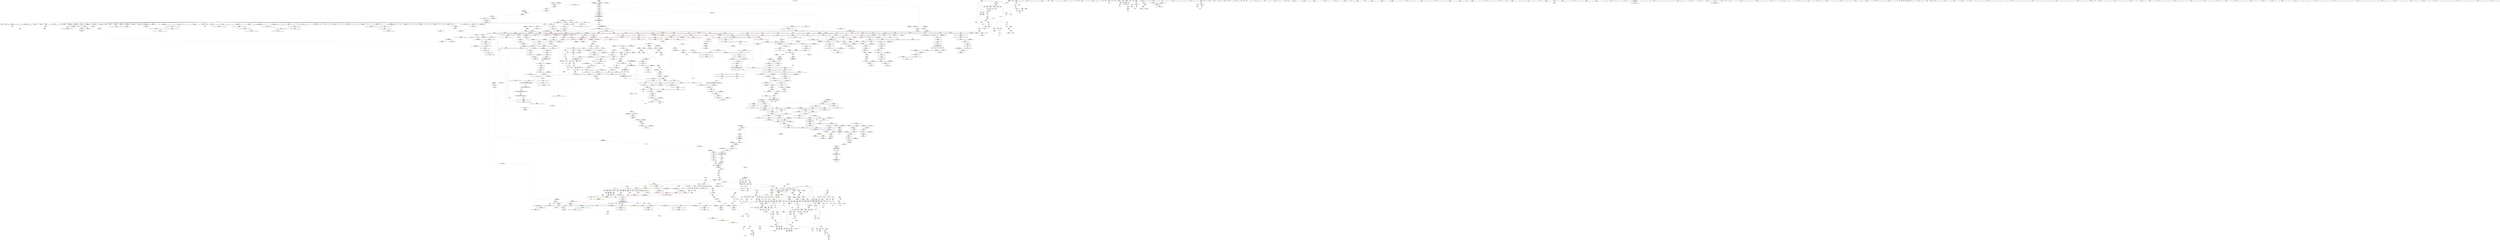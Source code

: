 digraph "SVFG" {
	label="SVFG";

	Node0x55947c11bc20 [shape=record,color=grey,label="{NodeID: 0\nNullPtr|{|<s43>113}}"];
	Node0x55947c11bc20 -> Node0x55947c61a7e0[style=solid];
	Node0x55947c11bc20 -> Node0x55947c61a8e0[style=solid];
	Node0x55947c11bc20 -> Node0x55947c61a9b0[style=solid];
	Node0x55947c11bc20 -> Node0x55947c61aa80[style=solid];
	Node0x55947c11bc20 -> Node0x55947c61ab50[style=solid];
	Node0x55947c11bc20 -> Node0x55947c61ac20[style=solid];
	Node0x55947c11bc20 -> Node0x55947c61acf0[style=solid];
	Node0x55947c11bc20 -> Node0x55947c61adc0[style=solid];
	Node0x55947c11bc20 -> Node0x55947c61ae90[style=solid];
	Node0x55947c11bc20 -> Node0x55947c61af60[style=solid];
	Node0x55947c11bc20 -> Node0x55947c61b030[style=solid];
	Node0x55947c11bc20 -> Node0x55947c61b100[style=solid];
	Node0x55947c11bc20 -> Node0x55947c61b1d0[style=solid];
	Node0x55947c11bc20 -> Node0x55947c61b2a0[style=solid];
	Node0x55947c11bc20 -> Node0x55947c61b370[style=solid];
	Node0x55947c11bc20 -> Node0x55947c61b440[style=solid];
	Node0x55947c11bc20 -> Node0x55947c61b510[style=solid];
	Node0x55947c11bc20 -> Node0x55947c61b5e0[style=solid];
	Node0x55947c11bc20 -> Node0x55947c61b6b0[style=solid];
	Node0x55947c11bc20 -> Node0x55947c61b780[style=solid];
	Node0x55947c11bc20 -> Node0x55947c61b850[style=solid];
	Node0x55947c11bc20 -> Node0x55947c61b920[style=solid];
	Node0x55947c11bc20 -> Node0x55947c61b9f0[style=solid];
	Node0x55947c11bc20 -> Node0x55947c61bac0[style=solid];
	Node0x55947c11bc20 -> Node0x55947c61bb90[style=solid];
	Node0x55947c11bc20 -> Node0x55947c61bc60[style=solid];
	Node0x55947c11bc20 -> Node0x55947c61bd30[style=solid];
	Node0x55947c11bc20 -> Node0x55947c61be00[style=solid];
	Node0x55947c11bc20 -> Node0x55947c61bed0[style=solid];
	Node0x55947c11bc20 -> Node0x55947c61bfa0[style=solid];
	Node0x55947c11bc20 -> Node0x55947c61c070[style=solid];
	Node0x55947c11bc20 -> Node0x55947c61c140[style=solid];
	Node0x55947c11bc20 -> Node0x55947c61c210[style=solid];
	Node0x55947c11bc20 -> Node0x55947c61c2e0[style=solid];
	Node0x55947c11bc20 -> Node0x55947c61c3b0[style=solid];
	Node0x55947c11bc20 -> Node0x55947c648b90[style=solid];
	Node0x55947c11bc20 -> Node0x55947c64d0d0[style=solid];
	Node0x55947c11bc20 -> Node0x55947c64d1a0[style=solid];
	Node0x55947c11bc20 -> Node0x55947c64d270[style=solid];
	Node0x55947c11bc20 -> Node0x55947c64f2f0[style=solid];
	Node0x55947c11bc20 -> Node0x55947c676900[style=solid];
	Node0x55947c11bc20 -> Node0x55947c67e3a0[style=solid];
	Node0x55947c11bc20 -> Node0x55947c67e6a0[style=solid];
	Node0x55947c11bc20:s43 -> Node0x55947c773660[style=solid,color=red];
	Node0x55947c61f710 [shape=record,color=red,label="{NodeID: 775\n614\<--613\n\<--arrayidx88\n_Z5solvev\n}"];
	Node0x55947c61f710 -> Node0x55947c61e1f0[style=solid];
	Node0x55947c7802c0 [shape=record,color=black,label="{NodeID: 2657\n1002 = PHI(944, 1894, )\n0th arg _ZSt8_DestroyIPSt4pairIiiEEvT_S3_ }"];
	Node0x55947c7802c0 -> Node0x55947c64da90[style=solid];
	Node0x55947c615fb0 [shape=record,color=black,label="{NodeID: 443\n1651\<--1658\n_ZNSt16allocator_traitsISaISt4pairIiiEEE8max_sizeERKS2__ret\<--call\n_ZNSt16allocator_traitsISaISt4pairIiiEEE8max_sizeERKS2_\n|{<s0>111}}"];
	Node0x55947c615fb0:s0 -> Node0x55947c7793c0[style=solid,color=blue];
	Node0x55947c609f10 [shape=record,color=green,label="{NodeID: 111\n812\<--813\n_Z9multitestv\<--_Z9multitestv_field_insensitive\n}"];
	Node0x55947c6eae80 [shape=record,color=yellow,style=double,label="{NodeID: 1993\n85V_1 = ENCHI(MR_85V_0)\npts\{1735 \}\nFun[_ZN9__gnu_cxx13new_allocatorISt4pairIiiEE9constructIS2_JRiS5_EEEvPT_DpOT0_]|{<s0>90}}"];
	Node0x55947c6eae80:s0 -> Node0x55947c650260[style=dashed,color=red];
	Node0x55947c625140 [shape=record,color=red,label="{NodeID: 886\n1495\<--1494\n\<--call\n_ZN9__gnu_cxxmiIPSt4pairIiiESt6vectorIS2_SaIS2_EEEENS_17__normal_iteratorIT_T0_E15difference_typeERKSA_SD_\n}"];
	Node0x55947c625140 -> Node0x55947c615450[style=solid];
	Node0x55947c677f20 [shape=record,color=grey,label="{NodeID: 1661\n292 = Binary(291, 120, )\n}"];
	Node0x55947c677f20 -> Node0x55947c6780a0[style=solid];
	Node0x55947c62bc10 [shape=record,color=purple,label="{NodeID: 554\n995\<--968\n_M_impl6\<--this1\n_ZNSt12_Vector_baseISt4pairIiiESaIS1_EED2Ev\n|{<s0>52}}"];
	Node0x55947c62bc10:s0 -> Node0x55947c772180[style=solid,color=red];
	Node0x55947c60e4a0 [shape=record,color=green,label="{NodeID: 222\n1597\<--1598\n__p.addr\<--__p.addr_field_insensitive\n_ZNSt16allocator_traitsISaISt4pairIiiEEE7destroyIS1_EEvRS2_PT_\n}"];
	Node0x55947c60e4a0 -> Node0x55947c625d70[style=solid];
	Node0x55947c60e4a0 -> Node0x55947c6512a0[style=solid];
	Node0x55947c64a4f0 [shape=record,color=blue,label="{NodeID: 997\n221\<--313\nnd\<--rem26\n_Z8makePathii\n}"];
	Node0x55947c64a4f0 -> Node0x55947c634560[style=dashed];
	Node0x55947c64a4f0 -> Node0x55947c64a5c0[style=dashed];
	Node0x55947c64a4f0 -> Node0x55947c6d0fa0[style=dashed];
	Node0x55947c631640 [shape=record,color=red,label="{NodeID: 665\n136\<--78\n\<--from.addr\n_Z6getPosiRiS_S_\n}"];
	Node0x55947c631640 -> Node0x55947c67b220[style=solid];
	Node0x55947c774810 [shape=record,color=black,label="{NodeID: 2547\n1546 = PHI(1235, 1251, )\n2nd arg _ZSt34__uninitialized_move_if_noexcept_aIPSt4pairIiiES2_SaIS1_EET0_T_S5_S4_RT1_ }"];
	Node0x55947c774810 -> Node0x55947c650dc0[style=solid];
	Node0x55947c61c7f0 [shape=record,color=black,label="{NodeID: 333\n237\<--236\nidxprom1\<--\n_Z8makePathii\n}"];
	Node0x55947c64ff20 [shape=record,color=blue,label="{NodeID: 1108\n1386\<--1379\n__args.addr2\<--__args1\n_ZN9__gnu_cxx13new_allocatorISt4pairIiiEE9constructIS2_JRiS5_EEEvPT_DpOT0_\n}"];
	Node0x55947c64ff20 -> Node0x55947c624510[style=dashed];
	Node0x55947c5d0a70 [shape=record,color=green,label="{NodeID: 1\n7\<--1\n__dso_handle\<--dummyObj\nGlob }"];
	Node0x55947c61f7e0 [shape=record,color=red,label="{NodeID: 776\n650\<--647\nthis1\<--this.addr\n_ZNSt6vectorISt4pairIiiESaIS1_EEC2Ev\n}"];
	Node0x55947c61f7e0 -> Node0x55947c61e2c0[style=solid];
	Node0x55947c616080 [shape=record,color=black,label="{NodeID: 444\n1669\<--1668\n\<--_M_impl\n_ZNKSt12_Vector_baseISt4pairIiiESaIS1_EE19_M_get_Tp_allocatorEv\n}"];
	Node0x55947c616080 -> Node0x55947c616150[style=solid];
	Node0x55947c60a010 [shape=record,color=green,label="{NodeID: 112\n815\<--816\nn\<--n_field_insensitive\n_Z9multitestv\n}"];
	Node0x55947c60a010 -> Node0x55947c6208f0[style=solid];
	Node0x55947c6eaf60 [shape=record,color=yellow,style=double,label="{NodeID: 1994\n109V_1 = ENCHI(MR_109V_0)\npts\{388 90000 \}\nFun[_ZN9__gnu_cxx13new_allocatorISt4pairIiiEE9constructIS2_JRiS5_EEEvPT_DpOT0_]|{<s0>90}}"];
	Node0x55947c6eaf60:s0 -> Node0x55947c6bf330[style=dashed,color=red];
	Node0x55947c625210 [shape=record,color=red,label="{NodeID: 887\n1498\<--1497\n\<--call1\n_ZN9__gnu_cxxmiIPSt4pairIiiESt6vectorIS2_SaIS2_EEEENS_17__normal_iteratorIT_T0_E15difference_typeERKSA_SD_\n}"];
	Node0x55947c625210 -> Node0x55947c615520[style=solid];
	Node0x55947c6780a0 [shape=record,color=grey,label="{NodeID: 1662\n293 = Binary(292, 246, )\n}"];
	Node0x55947c6780a0 -> Node0x55947c64a350[style=solid];
	Node0x55947c62bce0 [shape=record,color=purple,label="{NodeID: 555\n1043\<--1039\n_M_impl\<--this1\n_ZNSt12_Vector_baseISt4pairIiiESaIS1_EE13_M_deallocateEPS1_m\n}"];
	Node0x55947c62bce0 -> Node0x55947c613710[style=solid];
	Node0x55947c60e570 [shape=record,color=green,label="{NodeID: 223\n1605\<--1606\n_ZN9__gnu_cxx13new_allocatorISt4pairIiiEE7destroyIS2_EEvPT_\<--_ZN9__gnu_cxx13new_allocatorISt4pairIiiEE7destroyIS2_EEvPT__field_insensitive\n}"];
	Node0x55947c64a5c0 [shape=record,color=blue,label="{NodeID: 998\n221\<--323\nnd\<--\n_Z8makePathii\n}"];
	Node0x55947c64a5c0 -> Node0x55947c634560[style=dashed];
	Node0x55947c64a5c0 -> Node0x55947c6d0fa0[style=dashed];
	Node0x55947c631710 [shape=record,color=red,label="{NodeID: 666\n150\<--78\n\<--from.addr\n_Z6getPosiRiS_S_\n}"];
	Node0x55947c631710 -> Node0x55947c67a620[style=solid];
	Node0x55947c774960 [shape=record,color=black,label="{NodeID: 2548\n1547 = PHI(1237, 1253, )\n3rd arg _ZSt34__uninitialized_move_if_noexcept_aIPSt4pairIiiES2_SaIS1_EET0_T_S5_S4_RT1_ }"];
	Node0x55947c774960 -> Node0x55947c650e90[style=solid];
	Node0x55947c61c8c0 [shape=record,color=black,label="{NodeID: 334\n278\<--277\nidxprom9\<--\n_Z8makePathii\n}"];
	Node0x55947c64fff0 [shape=record,color=blue,label="{NodeID: 1109\n1408\<--1405\nthis.addr\<--this\n_ZNSt4pairIiiEC2IRiS2_Lb1EEEOT_OT0_\n}"];
	Node0x55947c64fff0 -> Node0x55947c6245e0[style=dashed];
	Node0x55947c606980 [shape=record,color=green,label="{NodeID: 2\n14\<--1\n\<--dummyObj\nCan only get source location for instruction, argument, global var or function.}"];
	Node0x55947c61f8b0 [shape=record,color=red,label="{NodeID: 777\n677\<--666\nthis3\<--this.addr\n_ZNSt6vectorISt4pairIiiESaIS1_EE12emplace_backIJRiS5_EEEvDpOT_\n|{|<s5>28|<s6>31}}"];
	Node0x55947c61f8b0 -> Node0x55947c61e390[style=solid];
	Node0x55947c61f8b0 -> Node0x55947c61e460[style=solid];
	Node0x55947c61f8b0 -> Node0x55947c61e530[style=solid];
	Node0x55947c61f8b0 -> Node0x55947c61e600[style=solid];
	Node0x55947c61f8b0 -> Node0x55947c61e6d0[style=solid];
	Node0x55947c61f8b0:s5 -> Node0x55947c774460[style=solid,color=red];
	Node0x55947c61f8b0:s6 -> Node0x55947c771c30[style=solid,color=red];
	Node0x55947c616150 [shape=record,color=black,label="{NodeID: 445\n1662\<--1669\n_ZNKSt12_Vector_baseISt4pairIiiESaIS1_EE19_M_get_Tp_allocatorEv_ret\<--\n_ZNKSt12_Vector_baseISt4pairIiiESaIS1_EE19_M_get_Tp_allocatorEv\n|{<s0>110}}"];
	Node0x55947c616150:s0 -> Node0x55947c779190[style=solid,color=blue];
	Node0x55947c60a0e0 [shape=record,color=green,label="{NodeID: 113\n817\<--818\ni\<--i_field_insensitive\n_Z9multitestv\n}"];
	Node0x55947c60a0e0 -> Node0x55947c6209c0[style=solid];
	Node0x55947c60a0e0 -> Node0x55947c620a90[style=solid];
	Node0x55947c60a0e0 -> Node0x55947c620b60[style=solid];
	Node0x55947c60a0e0 -> Node0x55947c64cb20[style=solid];
	Node0x55947c60a0e0 -> Node0x55947c64cbf0[style=solid];
	Node0x55947c6252e0 [shape=record,color=red,label="{NodeID: 888\n1511\<--1508\nthis1\<--this.addr\n_ZNSt6vectorISt4pairIiiESaIS1_EE5beginEv\n}"];
	Node0x55947c6252e0 -> Node0x55947c6156c0[style=solid];
	Node0x55947c678220 [shape=record,color=grey,label="{NodeID: 1663\n312 = Binary(311, 101, )\n}"];
	Node0x55947c678220 -> Node0x55947c677920[style=solid];
	Node0x55947c62bdb0 [shape=record,color=purple,label="{NodeID: 556\n1186\<--1164\ncoerce.dive\<--__position\n_ZNSt6vectorISt4pairIiiESaIS1_EE17_M_realloc_insertIJRiS5_EEEvN9__gnu_cxx17__normal_iteratorIPS1_S3_EEDpOT_\n}"];
	Node0x55947c62bdb0 -> Node0x55947c64eba0[style=solid];
	Node0x55947c60e670 [shape=record,color=green,label="{NodeID: 224\n1612\<--1613\nthis.addr\<--this.addr_field_insensitive\n_ZNKSt6vectorISt4pairIiiESaIS1_EE8max_sizeEv\n}"];
	Node0x55947c60e670 -> Node0x55947c625e40[style=solid];
	Node0x55947c60e670 -> Node0x55947c651370[style=solid];
	Node0x55947c64a690 [shape=record,color=blue,label="{NodeID: 999\n336\<--338\narrayidx36\<--\n_Z8makePathii\n}"];
	Node0x55947c64a690 -> Node0x55947c634a40[style=dashed];
	Node0x55947c64a690 -> Node0x55947c6d14a0[style=dashed];
	Node0x55947c6c7440 [shape=record,color=black,label="{NodeID: 1774\nMR_14V_3 = PHI(MR_14V_5, MR_14V_2, )\npts\{208 214 \}\n|{<s0>3|<s1>3|<s2>4}}"];
	Node0x55947c6c7440:s0 -> Node0x55947c632750[style=dashed,color=blue];
	Node0x55947c6c7440:s1 -> Node0x55947c649cd0[style=dashed,color=blue];
	Node0x55947c6c7440:s2 -> Node0x55947c7084a0[style=dashed,color=blue];
	Node0x55947c6317e0 [shape=record,color=red,label="{NodeID: 667\n94\<--80\n\<--sx.addr\n_Z6getPosiRiS_S_\n}"];
	Node0x55947c6317e0 -> Node0x55947c648fd0[style=solid];
	Node0x55947c774ab0 [shape=record,color=black,label="{NodeID: 2549\n1975 = PHI(1844, )\n0th arg _ZNSt13move_iteratorIPSt4pairIiiEEppEv }"];
	Node0x55947c774ab0 -> Node0x55947c6538d0[style=solid];
	Node0x55947c61c990 [shape=record,color=black,label="{NodeID: 335\n285\<--284\nidxprom12\<--\n_Z8makePathii\n}"];
	Node0x55947c6500c0 [shape=record,color=blue,label="{NodeID: 1110\n1410\<--1406\n__x.addr\<--__x\n_ZNSt4pairIiiEC2IRiS2_Lb1EEEOT_OT0_\n}"];
	Node0x55947c6500c0 -> Node0x55947c6246b0[style=dashed];
	Node0x55947c605c50 [shape=record,color=green,label="{NodeID: 3\n18\<--1\n_ZL2DX\<--dummyObj\nGlob }"];
	Node0x55947c61f980 [shape=record,color=red,label="{NodeID: 778\n695\<--668\n\<--__args.addr\n_ZNSt6vectorISt4pairIiiESaIS1_EE12emplace_backIJRiS5_EEEvDpOT_\n|{<s0>25}}"];
	Node0x55947c61f980:s0 -> Node0x55947c770770[style=solid,color=red];
	Node0x55947c616220 [shape=record,color=black,label="{NodeID: 446\n1671\<--1678\n_ZNK9__gnu_cxx13new_allocatorISt4pairIiiEE8max_sizeEv_ret\<--\n_ZNK9__gnu_cxx13new_allocatorISt4pairIiiEE8max_sizeEv\n|{<s0>112|<s1>114}}"];
	Node0x55947c616220:s0 -> Node0x55947c7794d0[style=solid,color=blue];
	Node0x55947c616220:s1 -> Node0x55947c7796f0[style=solid,color=blue];
	Node0x55947c60eb50 [shape=record,color=green,label="{NodeID: 114\n823\<--824\nfreopen\<--freopen_field_insensitive\n}"];
	Node0x55947c6253b0 [shape=record,color=red,label="{NodeID: 889\n1517\<--1516\n\<--coerce.dive\n_ZNSt6vectorISt4pairIiiESaIS1_EE5beginEv\n}"];
	Node0x55947c6253b0 -> Node0x55947c615790[style=solid];
	Node0x55947c6783a0 [shape=record,color=grey,label="{NodeID: 1664\n241 = Binary(240, 239, )\n}"];
	Node0x55947c6783a0 -> Node0x55947c649da0[style=solid];
	Node0x55947c62be80 [shape=record,color=purple,label="{NodeID: 557\n1201\<--1176\ncoerce.dive5\<--ref.tmp\n_ZNSt6vectorISt4pairIiiESaIS1_EE17_M_realloc_insertIJRiS5_EEEvN9__gnu_cxx17__normal_iteratorIPS1_S3_EEDpOT_\n}"];
	Node0x55947c62be80 -> Node0x55947c64efb0[style=solid];
	Node0x55947c60e740 [shape=record,color=green,label="{NodeID: 225\n1618\<--1619\n_ZNKSt12_Vector_baseISt4pairIiiESaIS1_EE19_M_get_Tp_allocatorEv\<--_ZNKSt12_Vector_baseISt4pairIiiESaIS1_EE19_M_get_Tp_allocatorEv_field_insensitive\n}"];
	Node0x55947c64a760 [shape=record,color=blue,label="{NodeID: 1000\n345\<--347\narrayidx40\<--\n_Z8makePathii\n}"];
	Node0x55947c64a760 -> Node0x55947c634a40[style=dashed];
	Node0x55947c64a760 -> Node0x55947c6d14a0[style=dashed];
	Node0x55947c6c7940 [shape=record,color=black,label="{NodeID: 1775\nMR_16V_3 = PHI(MR_16V_5, MR_16V_2, )\npts\{210 216 \}\n|{<s0>3|<s1>3|<s2>4}}"];
	Node0x55947c6c7940:s0 -> Node0x55947c632ea0[style=dashed,color=blue];
	Node0x55947c6c7940:s1 -> Node0x55947c649da0[style=dashed,color=blue];
	Node0x55947c6c7940:s2 -> Node0x55947c708600[style=dashed,color=blue];
	Node0x55947c6318b0 [shape=record,color=red,label="{NodeID: 668\n112\<--80\n\<--sx.addr\n_Z6getPosiRiS_S_\n}"];
	Node0x55947c6318b0 -> Node0x55947c649240[style=solid];
	Node0x55947c777b00 [shape=record,color=black,label="{NodeID: 2550\n617 = PHI()\n}"];
	Node0x55947c61ca60 [shape=record,color=black,label="{NodeID: 336\n302\<--301\nidxprom19\<--\n_Z8makePathii\n}"];
	Node0x55947c650190 [shape=record,color=blue,label="{NodeID: 1111\n1412\<--1407\n__y.addr\<--__y\n_ZNSt4pairIiiEC2IRiS2_Lb1EEEOT_OT0_\n}"];
	Node0x55947c650190 -> Node0x55947c624780[style=dashed];
	Node0x55947c605ce0 [shape=record,color=green,label="{NodeID: 4\n19\<--1\n_ZL2DY\<--dummyObj\nGlob }"];
	Node0x55947c61fa50 [shape=record,color=red,label="{NodeID: 779\n716\<--668\n\<--__args.addr\n_ZNSt6vectorISt4pairIiiESaIS1_EE12emplace_backIJRiS5_EEEvDpOT_\n|{<s0>29}}"];
	Node0x55947c61fa50:s0 -> Node0x55947c770770[style=solid,color=red];
	Node0x55947c6162f0 [shape=record,color=black,label="{NodeID: 447\n1704\<--1703\n\<--\n_ZNSt16allocator_traitsISaISt4pairIiiEEE8allocateERS2_m\n|{<s0>113}}"];
	Node0x55947c6162f0:s0 -> Node0x55947c773440[style=solid,color=red];
	Node0x55947c60ec50 [shape=record,color=green,label="{NodeID: 115\n851\<--852\nmain\<--main_field_insensitive\n}"];
	Node0x55947c625480 [shape=record,color=red,label="{NodeID: 890\n1528\<--1522\nthis1\<--this.addr\n_ZNSt12_Vector_baseISt4pairIiiESaIS1_EE11_M_allocateEm\n}"];
	Node0x55947c625480 -> Node0x55947c62d880[style=solid];
	Node0x55947c678520 [shape=record,color=grey,label="{NodeID: 1665\n1452 = Binary(1448, 1451, )\n}"];
	Node0x55947c678520 -> Node0x55947c67d320[style=solid];
	Node0x55947c62bf50 [shape=record,color=purple,label="{NodeID: 558\n1216\<--1215\n_M_impl\<--\n_ZNSt6vectorISt4pairIiiESaIS1_EE17_M_realloc_insertIJRiS5_EEEvN9__gnu_cxx17__normal_iteratorIPS1_S3_EEDpOT_\n}"];
	Node0x55947c62bf50 -> Node0x55947c614c30[style=solid];
	Node0x55947c7084a0 [shape=record,color=yellow,style=double,label="{NodeID: 2440\n42V_2 = CSCHI(MR_42V_1)\npts\{214 \}\nCS[]}"];
	Node0x55947c7084a0 -> Node0x55947c633ee0[style=dashed];
	Node0x55947c7084a0 -> Node0x55947c633fb0[style=dashed];
	Node0x55947c60e840 [shape=record,color=green,label="{NodeID: 226\n1621\<--1622\n_ZNSt16allocator_traitsISaISt4pairIiiEEE8max_sizeERKS2_\<--_ZNSt16allocator_traitsISaISt4pairIiiEEE8max_sizeERKS2__field_insensitive\n}"];
	Node0x55947c64a830 [shape=record,color=blue,label="{NodeID: 1001\n211\<--362\nsd\<--xor50\n_Z8makePathii\n}"];
	Node0x55947c64a830 -> Node0x55947c633860[style=dashed];
	Node0x55947c64a830 -> Node0x55947c633930[style=dashed];
	Node0x55947c64a830 -> Node0x55947c633a00[style=dashed];
	Node0x55947c64a830 -> Node0x55947c633ad0[style=dashed];
	Node0x55947c64a830 -> Node0x55947c64a350[style=dashed];
	Node0x55947c64a830 -> Node0x55947c6be630[style=dashed];
	Node0x55947c6c7e40 [shape=record,color=black,label="{NodeID: 1776\nMR_18V_3 = PHI(MR_18V_5, MR_18V_2, )\npts\{212 218 \}\n|{<s0>3|<s1>3|<s2>3|<s3>3|<s4>4}}"];
	Node0x55947c6c7e40:s0 -> Node0x55947c6335f0[style=dashed,color=blue];
	Node0x55947c6c7e40:s1 -> Node0x55947c6336c0[style=dashed,color=blue];
	Node0x55947c6c7e40:s2 -> Node0x55947c633790[style=dashed,color=blue];
	Node0x55947c6c7e40:s3 -> Node0x55947c649e70[style=dashed,color=blue];
	Node0x55947c6c7e40:s4 -> Node0x55947c7086e0[style=dashed,color=blue];
	Node0x55947c631980 [shape=record,color=red,label="{NodeID: 669\n132\<--80\n\<--sx.addr\n_Z6getPosiRiS_S_\n}"];
	Node0x55947c631980 -> Node0x55947c6494b0[style=solid];
	Node0x55947c777c00 [shape=record,color=black,label="{NodeID: 2551\n624 = PHI()\n}"];
	Node0x55947c61cb30 [shape=record,color=black,label="{NodeID: 337\n305\<--304\nidxprom21\<--\n_Z8makePathii\n}"];
	Node0x55947c650260 [shape=record,color=blue,label="{NodeID: 1112\n1419\<--1422\nfirst\<--\n_ZNSt4pairIiiEC2IRiS2_Lb1EEEOT_OT0_\n}"];
	Node0x55947c650260 -> Node0x55947c650330[style=dashed];
	Node0x55947c605f90 [shape=record,color=green,label="{NodeID: 5\n20\<--1\n.str\<--dummyObj\nGlob }"];
	Node0x55947c6e2be0 [shape=record,color=yellow,style=double,label="{NodeID: 1887\n26V_1 = ENCHI(MR_26V_0)\npts\{1 \}\nFun[_Z9multitestv]|{|<s2>41}}"];
	Node0x55947c6e2be0 -> Node0x55947c631090[style=dashed];
	Node0x55947c6e2be0 -> Node0x55947c631160[style=dashed];
	Node0x55947c6e2be0:s2 -> Node0x55947c6e30d0[style=dashed,color=red];
	Node0x55947c61fb20 [shape=record,color=red,label="{NodeID: 780\n699\<--670\n\<--__args.addr2\n_ZNSt6vectorISt4pairIiiESaIS1_EE12emplace_backIJRiS5_EEEvDpOT_\n|{<s0>26}}"];
	Node0x55947c61fb20:s0 -> Node0x55947c770770[style=solid,color=red];
	Node0x55947c6163c0 [shape=record,color=black,label="{NodeID: 448\n1694\<--1706\n_ZNSt16allocator_traitsISaISt4pairIiiEEE8allocateERS2_m_ret\<--call\n_ZNSt16allocator_traitsISaISt4pairIiiEEE8allocateERS2_m\n|{<s0>105}}"];
	Node0x55947c6163c0:s0 -> Node0x55947c77c2f0[style=solid,color=blue];
	Node0x55947c60ed50 [shape=record,color=green,label="{NodeID: 116\n856\<--857\nretval\<--retval_field_insensitive\nmain\n}"];
	Node0x55947c60ed50 -> Node0x55947c64ccc0[style=solid];
	Node0x55947c625550 [shape=record,color=red,label="{NodeID: 891\n1529\<--1524\n\<--__n.addr\n_ZNSt12_Vector_baseISt4pairIiiESaIS1_EE11_M_allocateEm\n}"];
	Node0x55947c625550 -> Node0x55947c67e220[style=solid];
	Node0x55947c6786a0 [shape=record,color=grey,label="{NodeID: 1666\n244 = Binary(243, 120, )\n}"];
	Node0x55947c6786a0 -> Node0x55947c678820[style=solid];
	Node0x55947c62c020 [shape=record,color=purple,label="{NodeID: 559\n1228\<--1227\n_M_impl10\<--\n_ZNSt6vectorISt4pairIiiESaIS1_EE17_M_realloc_insertIJRiS5_EEEvN9__gnu_cxx17__normal_iteratorIPS1_S3_EEDpOT_\n}"];
	Node0x55947c708600 [shape=record,color=yellow,style=double,label="{NodeID: 2441\n44V_2 = CSCHI(MR_44V_1)\npts\{216 \}\nCS[]}"];
	Node0x55947c708600 -> Node0x55947c634080[style=dashed];
	Node0x55947c708600 -> Node0x55947c634150[style=dashed];
	Node0x55947c60e940 [shape=record,color=green,label="{NodeID: 227\n1629\<--1630\nretval\<--retval_field_insensitive\n_ZSt3maxImERKT_S2_S2_\n}"];
	Node0x55947c60e940 -> Node0x55947c625f10[style=solid];
	Node0x55947c60e940 -> Node0x55947c6515e0[style=solid];
	Node0x55947c60e940 -> Node0x55947c6516b0[style=solid];
	Node0x55947c64a900 [shape=record,color=blue,label="{NodeID: 1002\n211\<--366\nsd\<--xor52\n_Z8makePathii\n}"];
	Node0x55947c64a900 -> Node0x55947c633860[style=dashed];
	Node0x55947c64a900 -> Node0x55947c633930[style=dashed];
	Node0x55947c64a900 -> Node0x55947c633a00[style=dashed];
	Node0x55947c64a900 -> Node0x55947c633ad0[style=dashed];
	Node0x55947c64a900 -> Node0x55947c64a350[style=dashed];
	Node0x55947c64a900 -> Node0x55947c6be630[style=dashed];
	Node0x55947c6c8340 [shape=record,color=black,label="{NodeID: 1777\nMR_65V_6 = PHI(MR_65V_4, MR_65V_2, )\npts\{388 \}\n}"];
	Node0x55947c631a50 [shape=record,color=red,label="{NodeID: 670\n158\<--80\n\<--sx.addr\n_Z6getPosiRiS_S_\n}"];
	Node0x55947c631a50 -> Node0x55947c649720[style=solid];
	Node0x55947c777d00 [shape=record,color=black,label="{NodeID: 2552\n56 = PHI()\n}"];
	Node0x55947c61cc00 [shape=record,color=black,label="{NodeID: 338\n308\<--307\nconv\<--\n_Z8makePathii\n}"];
	Node0x55947c61cc00 -> Node0x55947c67d1a0[style=solid];
	Node0x55947c650330 [shape=record,color=blue,label="{NodeID: 1113\n1424\<--1427\nsecond\<--\n_ZNSt4pairIiiEC2IRiS2_Lb1EEEOT_OT0_\n|{<s0>90}}"];
	Node0x55947c650330:s0 -> Node0x55947c70a080[style=dashed,color=blue];
	Node0x55947c606020 [shape=record,color=green,label="{NodeID: 6\n22\<--1\n.str.1\<--dummyObj\nGlob }"];
	Node0x55947c6e2cf0 [shape=record,color=yellow,style=double,label="{NodeID: 1888\n175V_1 = ENCHI(MR_175V_0)\npts\{816 \}\nFun[_Z9multitestv]}"];
	Node0x55947c6e2cf0 -> Node0x55947c6208f0[style=dashed];
	Node0x55947c61fbf0 [shape=record,color=red,label="{NodeID: 781\n718\<--670\n\<--__args.addr2\n_ZNSt6vectorISt4pairIiiESaIS1_EE12emplace_backIJRiS5_EEEvDpOT_\n|{<s0>30}}"];
	Node0x55947c61fbf0:s0 -> Node0x55947c770770[style=solid,color=red];
	Node0x55947c616490 [shape=record,color=black,label="{NodeID: 449\n1738\<--1734\n\<--call2\n_ZN9__gnu_cxx13new_allocatorISt4pairIiiEE8allocateEmPKv\n}"];
	Node0x55947c616490 -> Node0x55947c616560[style=solid];
	Node0x55947c60ee20 [shape=record,color=green,label="{NodeID: 117\n858\<--859\nargc.addr\<--argc.addr_field_insensitive\nmain\n}"];
	Node0x55947c60ee20 -> Node0x55947c620c30[style=solid];
	Node0x55947c60ee20 -> Node0x55947c64cd90[style=solid];
	Node0x55947c625620 [shape=record,color=red,label="{NodeID: 892\n1535\<--1524\n\<--__n.addr\n_ZNSt12_Vector_baseISt4pairIiiESaIS1_EE11_M_allocateEm\n|{<s0>105}}"];
	Node0x55947c625620:s0 -> Node0x55947c77ffd0[style=solid,color=red];
	Node0x55947c678820 [shape=record,color=grey,label="{NodeID: 1667\n245 = Binary(244, 246, )\n}"];
	Node0x55947c678820 -> Node0x55947c649e70[style=solid];
	Node0x55947c62c0f0 [shape=record,color=purple,label="{NodeID: 560\n1229\<--1227\n_M_start\<--\n_ZNSt6vectorISt4pairIiiESaIS1_EE17_M_realloc_insertIJRiS5_EEEvN9__gnu_cxx17__normal_iteratorIPS1_S3_EEDpOT_\n}"];
	Node0x55947c62c0f0 -> Node0x55947c6239b0[style=solid];
	Node0x55947c7086e0 [shape=record,color=yellow,style=double,label="{NodeID: 2442\n46V_2 = CSCHI(MR_46V_1)\npts\{218 \}\nCS[]}"];
	Node0x55947c7086e0 -> Node0x55947c634220[style=dashed];
	Node0x55947c7086e0 -> Node0x55947c6342f0[style=dashed];
	Node0x55947c60ea10 [shape=record,color=green,label="{NodeID: 228\n1631\<--1632\n__a.addr\<--__a.addr_field_insensitive\n_ZSt3maxImERKT_S2_S2_\n}"];
	Node0x55947c60ea10 -> Node0x55947c625fe0[style=solid];
	Node0x55947c60ea10 -> Node0x55947c6260b0[style=solid];
	Node0x55947c60ea10 -> Node0x55947c651440[style=solid];
	Node0x55947c64a9d0 [shape=record,color=blue,label="{NodeID: 1003\n201\<--263\nretval\<--\n_Z8makePathii\n}"];
	Node0x55947c64a9d0 -> Node0x55947c6bd730[style=dashed];
	Node0x55947c6c8840 [shape=record,color=black,label="{NodeID: 1778\nMR_71V_7 = PHI(MR_71V_6, MR_71V_2, )\npts\{394 \}\n}"];
	Node0x55947c631b20 [shape=record,color=red,label="{NodeID: 671\n97\<--82\n\<--sy.addr\n_Z6getPosiRiS_S_\n}"];
	Node0x55947c631b20 -> Node0x55947c6490a0[style=solid];
	Node0x55947c777e00 [shape=record,color=black,label="{NodeID: 2553\n297 = PHI(170, )\n}"];
	Node0x55947c61ccd0 [shape=record,color=black,label="{NodeID: 339\n332\<--331\nidxprom33\<--\n_Z8makePathii\n}"];
	Node0x55947c650400 [shape=record,color=blue,label="{NodeID: 1114\n1434\<--1431\nthis.addr\<--this\n_ZNKSt6vectorISt4pairIiiESaIS1_EE12_M_check_lenEmPKc\n}"];
	Node0x55947c650400 -> Node0x55947c6249f0[style=dashed];
	Node0x55947c6060e0 [shape=record,color=green,label="{NodeID: 7\n24\<--1\n.str.2\<--dummyObj\nGlob }"];
	Node0x55947c61fcc0 [shape=record,color=red,label="{NodeID: 782\n681\<--680\n\<--_M_finish\n_ZNSt6vectorISt4pairIiiESaIS1_EE12emplace_backIJRiS5_EEEvDpOT_\n}"];
	Node0x55947c61fcc0 -> Node0x55947c67c720[style=solid];
	Node0x55947c616560 [shape=record,color=black,label="{NodeID: 450\n1710\<--1738\n_ZN9__gnu_cxx13new_allocatorISt4pairIiiEE8allocateEmPKv_ret\<--\n_ZN9__gnu_cxx13new_allocatorISt4pairIiiEE8allocateEmPKv\n|{<s0>113}}"];
	Node0x55947c616560:s0 -> Node0x55947c7795e0[style=solid,color=blue];
	Node0x55947c60eef0 [shape=record,color=green,label="{NodeID: 118\n860\<--861\n.addr\<--.addr_field_insensitive\nmain\n}"];
	Node0x55947c60eef0 -> Node0x55947c64ce60[style=solid];
	Node0x55947c6256f0 [shape=record,color=red,label="{NodeID: 893\n1564\<--1548\n\<--__first.addr\n_ZSt34__uninitialized_move_if_noexcept_aIPSt4pairIiiES2_SaIS1_EET0_T_S5_S4_RT1_\n|{<s0>106}}"];
	Node0x55947c6256f0:s0 -> Node0x55947c7800e0[style=solid,color=red];
	Node0x55947c6789a0 [shape=record,color=grey,label="{NodeID: 1668\n266 = Binary(265, 101, )\n}"];
	Node0x55947c6789a0 -> Node0x55947c64a010[style=solid];
	Node0x55947c62c1c0 [shape=record,color=purple,label="{NodeID: 561\n1243\<--1242\nincdec.ptr\<--\n_ZNSt6vectorISt4pairIiiESaIS1_EE17_M_realloc_insertIJRiS5_EEEvN9__gnu_cxx17__normal_iteratorIPS1_S3_EEDpOT_\n}"];
	Node0x55947c62c1c0 -> Node0x55947c64f490[style=solid];
	Node0x55947c616fe0 [shape=record,color=green,label="{NodeID: 229\n1633\<--1634\n__b.addr\<--__b.addr_field_insensitive\n_ZSt3maxImERKT_S2_S2_\n}"];
	Node0x55947c616fe0 -> Node0x55947c626180[style=solid];
	Node0x55947c616fe0 -> Node0x55947c626250[style=solid];
	Node0x55947c616fe0 -> Node0x55947c651510[style=solid];
	Node0x55947c64aaa0 [shape=record,color=blue,label="{NodeID: 1004\n377\<--14\ni\<--\n_Z5solvev\n}"];
	Node0x55947c64aaa0 -> Node0x55947c6de700[style=dashed];
	Node0x55947c6c8d40 [shape=record,color=black,label="{NodeID: 1779\nMR_73V_7 = PHI(MR_73V_5, MR_73V_2, )\npts\{396 \}\n}"];
	Node0x55947c631bf0 [shape=record,color=red,label="{NodeID: 672\n116\<--82\n\<--sy.addr\n_Z6getPosiRiS_S_\n}"];
	Node0x55947c631bf0 -> Node0x55947c649310[style=solid];
	Node0x55947c777fa0 [shape=record,color=black,label="{NodeID: 2554\n696 = PHI(1152, )\n|{<s0>27}}"];
	Node0x55947c777fa0:s0 -> Node0x55947c76e9c0[style=solid,color=red];
	Node0x55947c61cda0 [shape=record,color=black,label="{NodeID: 340\n335\<--334\nidxprom35\<--\n_Z8makePathii\n}"];
	Node0x55947c6504d0 [shape=record,color=blue,label="{NodeID: 1115\n1436\<--1432\n__n.addr\<--__n\n_ZNKSt6vectorISt4pairIiiESaIS1_EE12_M_check_lenEmPKc\n|{|<s2>98}}"];
	Node0x55947c6504d0 -> Node0x55947c624ac0[style=dashed];
	Node0x55947c6504d0 -> Node0x55947c624ed0[style=dashed];
	Node0x55947c6504d0:s2 -> Node0x55947c6f09f0[style=dashed,color=red];
	Node0x55947c606a40 [shape=record,color=green,label="{NodeID: 8\n26\<--1\n.str.3\<--dummyObj\nGlob }"];
	Node0x55947c6e2eb0 [shape=record,color=yellow,style=double,label="{NodeID: 1890\n179V_1 = ENCHI(MR_179V_0)\npts\{15 17 \}\nFun[_Z9multitestv]|{<s0>41|<s1>41}}"];
	Node0x55947c6e2eb0:s0 -> Node0x55947c6e31e0[style=dashed,color=red];
	Node0x55947c6e2eb0:s1 -> Node0x55947c6e32c0[style=dashed,color=red];
	Node0x55947c61fd90 [shape=record,color=red,label="{NodeID: 783\n685\<--684\n\<--_M_end_of_storage\n_ZNSt6vectorISt4pairIiiESaIS1_EE12emplace_backIJRiS5_EEEvDpOT_\n}"];
	Node0x55947c61fd90 -> Node0x55947c67c720[style=solid];
	Node0x55947c616630 [shape=record,color=black,label="{NodeID: 451\n1767\<--1748\n\<--__first\n_ZSt22__uninitialized_copy_aISt13move_iteratorIPSt4pairIiiEES3_S2_ET0_T_S6_S5_RSaIT1_E\n}"];
	Node0x55947c616630 -> Node0x55947c62e310[style=solid];
	Node0x55947c60efc0 [shape=record,color=green,label="{NodeID: 119\n875\<--876\nthis.addr\<--this.addr_field_insensitive\n_ZNSt12_Vector_baseISt4pairIiiESaIS1_EEC2Ev\n}"];
	Node0x55947c60efc0 -> Node0x55947c620d00[style=solid];
	Node0x55947c60efc0 -> Node0x55947c64cf30[style=solid];
	Node0x55947c6257c0 [shape=record,color=red,label="{NodeID: 894\n1570\<--1550\n\<--__last.addr\n_ZSt34__uninitialized_move_if_noexcept_aIPSt4pairIiiES2_SaIS1_EET0_T_S5_S4_RT1_\n|{<s0>107}}"];
	Node0x55947c6257c0:s0 -> Node0x55947c7800e0[style=solid,color=red];
	Node0x55947c678b20 [shape=record,color=grey,label="{NodeID: 1669\n271 = Binary(269, 270, )\n}"];
	Node0x55947c678b20 -> Node0x55947c678ca0[style=solid];
	Node0x55947c62c290 [shape=record,color=purple,label="{NodeID: 562\n1248\<--1247\n_M_impl16\<--\n_ZNSt6vectorISt4pairIiiESaIS1_EE17_M_realloc_insertIJRiS5_EEEvN9__gnu_cxx17__normal_iteratorIPS1_S3_EEDpOT_\n}"];
	Node0x55947c6170b0 [shape=record,color=green,label="{NodeID: 230\n1653\<--1654\n__a.addr\<--__a.addr_field_insensitive\n_ZNSt16allocator_traitsISaISt4pairIiiEEE8max_sizeERKS2_\n}"];
	Node0x55947c6170b0 -> Node0x55947c6264c0[style=solid];
	Node0x55947c6170b0 -> Node0x55947c651780[style=solid];
	Node0x55947c64ab70 [shape=record,color=blue,label="{NodeID: 1005\n379\<--428\na\<--dec\n_Z5solvev\n}"];
	Node0x55947c64ab70 -> Node0x55947c634f20[style=dashed];
	Node0x55947c64ab70 -> Node0x55947c6dec00[style=dashed];
	Node0x55947c6c9240 [shape=record,color=black,label="{NodeID: 1780\nMR_75V_7 = PHI(MR_75V_4, MR_75V_2, )\npts\{398 \}\n}"];
	Node0x55947c631cc0 [shape=record,color=red,label="{NodeID: 673\n142\<--82\n\<--sy.addr\n_Z6getPosiRiS_S_\n}"];
	Node0x55947c631cc0 -> Node0x55947c649580[style=solid];
	Node0x55947c778200 [shape=record,color=black,label="{NodeID: 2555\n700 = PHI(1152, )\n|{<s0>27}}"];
	Node0x55947c778200:s0 -> Node0x55947c76eb10[style=solid,color=red];
	Node0x55947c61ce70 [shape=record,color=black,label="{NodeID: 341\n341\<--340\nidxprom37\<--\n_Z8makePathii\n}"];
	Node0x55947c6505a0 [shape=record,color=blue,label="{NodeID: 1116\n1438\<--1433\n__s.addr\<--__s\n_ZNKSt6vectorISt4pairIiiESaIS1_EE12_M_check_lenEmPKc\n}"];
	Node0x55947c6505a0 -> Node0x55947c624b90[style=dashed];
	Node0x55947c606ad0 [shape=record,color=green,label="{NodeID: 9\n28\<--1\n.str.4\<--dummyObj\nGlob }"];
	Node0x55947c61fe60 [shape=record,color=red,label="{NodeID: 784\n694\<--693\n\<--_M_finish7\n_ZNSt6vectorISt4pairIiiESaIS1_EE12emplace_backIJRiS5_EEEvDpOT_\n|{<s0>27}}"];
	Node0x55947c61fe60:s0 -> Node0x55947c76e870[style=solid,color=red];
	Node0x55947c616700 [shape=record,color=black,label="{NodeID: 452\n1772\<--1750\n\<--__last\n_ZSt22__uninitialized_copy_aISt13move_iteratorIPSt4pairIiiEES3_S2_ET0_T_S6_S5_RSaIT1_E\n}"];
	Node0x55947c616700 -> Node0x55947c62e4b0[style=solid];
	Node0x55947c60f090 [shape=record,color=green,label="{NodeID: 120\n881\<--882\n_ZNSt12_Vector_baseISt4pairIiiESaIS1_EE12_Vector_implC2Ev\<--_ZNSt12_Vector_baseISt4pairIiiESaIS1_EE12_Vector_implC2Ev_field_insensitive\n}"];
	Node0x55947c6eb750 [shape=record,color=yellow,style=double,label="{NodeID: 2002\n98V_1 = ENCHI(MR_98V_0)\npts\{3860000 3860001 3860002 \}\nFun[_ZNSt6vectorISt4pairIiiESaIS1_EEC2Ev]|{<s0>23}}"];
	Node0x55947c6eb750:s0 -> Node0x55947c6ec9c0[style=dashed,color=red];
	Node0x55947c625890 [shape=record,color=red,label="{NodeID: 895\n1574\<--1552\n\<--__result.addr\n_ZSt34__uninitialized_move_if_noexcept_aIPSt4pairIiiES2_SaIS1_EET0_T_S5_S4_RT1_\n|{<s0>108}}"];
	Node0x55947c625890:s0 -> Node0x55947c773a60[style=solid,color=red];
	Node0x55947c678ca0 [shape=record,color=grey,label="{NodeID: 1670\n272 = Binary(271, 120, )\n}"];
	Node0x55947c678ca0 -> Node0x55947c67dc20[style=solid];
	Node0x55947c62c360 [shape=record,color=purple,label="{NodeID: 563\n1249\<--1247\n_M_finish\<--\n_ZNSt6vectorISt4pairIiiESaIS1_EE17_M_realloc_insertIJRiS5_EEEvN9__gnu_cxx17__normal_iteratorIPS1_S3_EEDpOT_\n}"];
	Node0x55947c62c360 -> Node0x55947c623c20[style=solid];
	Node0x55947c617180 [shape=record,color=green,label="{NodeID: 231\n1659\<--1660\n_ZNK9__gnu_cxx13new_allocatorISt4pairIiiEE8max_sizeEv\<--_ZNK9__gnu_cxx13new_allocatorISt4pairIiiEE8max_sizeEv_field_insensitive\n}"];
	Node0x55947c64ac40 [shape=record,color=blue,label="{NodeID: 1006\n381\<--432\nb\<--dec2\n_Z5solvev\n}"];
	Node0x55947c64ac40 -> Node0x55947c6350c0[style=dashed];
	Node0x55947c64ac40 -> Node0x55947c6df100[style=dashed];
	Node0x55947c6c9740 [shape=record,color=black,label="{NodeID: 1781\nMR_77V_6 = PHI(MR_77V_4, MR_77V_2, )\npts\{400 \}\n}"];
	Node0x55947c631d90 [shape=record,color=red,label="{NodeID: 674\n160\<--82\n\<--sy.addr\n_Z6getPosiRiS_S_\n}"];
	Node0x55947c631d90 -> Node0x55947c6497f0[style=solid];
	Node0x55947c778340 [shape=record,color=black,label="{NodeID: 2556\n711 = PHI(1358, )\n}"];
	Node0x55947c778340 -> Node0x55947c64c570[style=solid];
	Node0x55947c61cf40 [shape=record,color=black,label="{NodeID: 342\n344\<--343\nidxprom39\<--\n_Z8makePathii\n}"];
	Node0x55947c650670 [shape=record,color=blue,label="{NodeID: 1117\n1442\<--1462\nref.tmp\<--call4\n_ZNKSt6vectorISt4pairIiiESaIS1_EE12_M_check_lenEmPKc\n|{|<s1>98}}"];
	Node0x55947c650670 -> Node0x55947c624ed0[style=dashed];
	Node0x55947c650670:s1 -> Node0x55947c6f0b00[style=dashed,color=red];
	Node0x55947c606b90 [shape=record,color=green,label="{NodeID: 10\n30\<--1\n.str.5\<--dummyObj\nGlob }"];
	Node0x55947c6e30d0 [shape=record,color=yellow,style=double,label="{NodeID: 1892\n26V_1 = ENCHI(MR_26V_0)\npts\{1 \}\nFun[_Z5solvev]|{<s0>18}}"];
	Node0x55947c6e30d0:s0 -> Node0x55947bf031b0[style=dashed,color=red];
	Node0x55947c61ff30 [shape=record,color=red,label="{NodeID: 785\n707\<--706\n\<--_M_finish10\n_ZNSt6vectorISt4pairIiiESaIS1_EE12emplace_backIJRiS5_EEEvDpOT_\n}"];
	Node0x55947c61ff30 -> Node0x55947c62a960[style=solid];
	Node0x55947c6167d0 [shape=record,color=black,label="{NodeID: 453\n1766\<--1756\n\<--agg.tmp\n_ZSt22__uninitialized_copy_aISt13move_iteratorIPSt4pairIiiEES3_S2_ET0_T_S6_S5_RSaIT1_E\n}"];
	Node0x55947c6167d0 -> Node0x55947c62e240[style=solid];
	Node0x55947c60f190 [shape=record,color=green,label="{NodeID: 121\n887\<--888\n__cxa_begin_catch\<--__cxa_begin_catch_field_insensitive\n}"];
	Node0x55947c625960 [shape=record,color=red,label="{NodeID: 896\n1575\<--1554\n\<--__alloc.addr\n_ZSt34__uninitialized_move_if_noexcept_aIPSt4pairIiiES2_SaIS1_EET0_T_S5_S4_RT1_\n|{<s0>108}}"];
	Node0x55947c625960:s0 -> Node0x55947c773b70[style=solid,color=red];
	Node0x55947c678e20 [shape=record,color=grey,label="{NodeID: 1671\n1468 = Binary(1461, 1467, )\n}"];
	Node0x55947c678e20 -> Node0x55947c650740[style=solid];
	Node0x55947c62c430 [shape=record,color=purple,label="{NodeID: 564\n1269\<--1268\n_M_impl20\<--\n_ZNSt6vectorISt4pairIiiESaIS1_EE17_M_realloc_insertIJRiS5_EEEvN9__gnu_cxx17__normal_iteratorIPS1_S3_EEDpOT_\n}"];
	Node0x55947c62c430 -> Node0x55947c614d00[style=solid];
	Node0x55947c617250 [shape=record,color=green,label="{NodeID: 232\n1664\<--1665\nthis.addr\<--this.addr_field_insensitive\n_ZNKSt12_Vector_baseISt4pairIiiESaIS1_EE19_M_get_Tp_allocatorEv\n}"];
	Node0x55947c617250 -> Node0x55947c626590[style=solid];
	Node0x55947c617250 -> Node0x55947c651850[style=solid];
	Node0x55947c64ad10 [shape=record,color=blue,label="{NodeID: 1007\n437\<--434\narrayidx\<--\n_Z5solvev\n}"];
	Node0x55947c64ad10 -> Node0x55947c64ade0[style=dashed];
	Node0x55947c6c9c40 [shape=record,color=black,label="{NodeID: 1782\nMR_79V_6 = PHI(MR_79V_4, MR_79V_2, )\npts\{402 \}\n}"];
	Node0x55947c631e60 [shape=record,color=red,label="{NodeID: 675\n99\<--84\n\<--sd.addr\n_Z6getPosiRiS_S_\n}"];
	Node0x55947c631e60 -> Node0x55947c649170[style=solid];
	Node0x55947c778450 [shape=record,color=black,label="{NodeID: 2557\n717 = PHI(1152, )\n|{<s0>31}}"];
	Node0x55947c778450:s0 -> Node0x55947c771e50[style=solid,color=red];
	Node0x55947c61d010 [shape=record,color=black,label="{NodeID: 343\n351\<--350\nidxprom43\<--\n_Z8makePathii\n}"];
	Node0x55947c650740 [shape=record,color=blue,label="{NodeID: 1118\n1440\<--1468\n__len\<--add\n_ZNKSt6vectorISt4pairIiiESaIS1_EE12_M_check_lenEmPKc\n}"];
	Node0x55947c650740 -> Node0x55947c624c60[style=dashed];
	Node0x55947c650740 -> Node0x55947c624d30[style=dashed];
	Node0x55947c650740 -> Node0x55947c624e00[style=dashed];
	Node0x55947c606c90 [shape=record,color=green,label="{NodeID: 11\n32\<--1\nstdin\<--dummyObj\nGlob }"];
	Node0x55947c6e31e0 [shape=record,color=yellow,style=double,label="{NodeID: 1893\n2V_1 = ENCHI(MR_2V_0)\npts\{15 \}\nFun[_Z5solvev]|{|<s4>18}}"];
	Node0x55947c6e31e0 -> Node0x55947c630050[style=dashed];
	Node0x55947c6e31e0 -> Node0x55947c630120[style=dashed];
	Node0x55947c6e31e0 -> Node0x55947c6301f0[style=dashed];
	Node0x55947c6e31e0 -> Node0x55947c6302c0[style=dashed];
	Node0x55947c6e31e0:s4 -> Node0x55947c6e0fd0[style=dashed,color=red];
	Node0x55947c620000 [shape=record,color=red,label="{NodeID: 786\n721\<--720\n\<--coerce.dive14\n_ZNSt6vectorISt4pairIiiESaIS1_EE12emplace_backIJRiS5_EEEvDpOT_\n|{<s0>31}}"];
	Node0x55947c620000:s0 -> Node0x55947c771d40[style=solid,color=red];
	Node0x55947c6168a0 [shape=record,color=black,label="{NodeID: 454\n1771\<--1758\n\<--agg.tmp2\n_ZSt22__uninitialized_copy_aISt13move_iteratorIPSt4pairIiiEES3_S2_ET0_T_S6_S5_RSaIT1_E\n}"];
	Node0x55947c6168a0 -> Node0x55947c62e3e0[style=solid];
	Node0x55947c60f290 [shape=record,color=green,label="{NodeID: 122\n890\<--891\n_ZSt9terminatev\<--_ZSt9terminatev_field_insensitive\n}"];
	Node0x55947c625a30 [shape=record,color=red,label="{NodeID: 897\n1577\<--1576\n\<--coerce.dive4\n_ZSt34__uninitialized_move_if_noexcept_aIPSt4pairIiiES2_SaIS1_EET0_T_S5_S4_RT1_\n|{<s0>108}}"];
	Node0x55947c625a30:s0 -> Node0x55947c773840[style=solid,color=red];
	Node0x55947c678fa0 [shape=record,color=grey,label="{NodeID: 1672\n1501 = Binary(1499, 1500, )\n}"];
	Node0x55947c678fa0 -> Node0x55947c6792a0[style=solid];
	Node0x55947c62c500 [shape=record,color=purple,label="{NodeID: 565\n1301\<--1300\n_M_impl28\<--\n_ZNSt6vectorISt4pairIiiESaIS1_EE17_M_realloc_insertIJRiS5_EEEvN9__gnu_cxx17__normal_iteratorIPS1_S3_EEDpOT_\n}"];
	Node0x55947c617320 [shape=record,color=green,label="{NodeID: 233\n1673\<--1674\nthis.addr\<--this.addr_field_insensitive\n_ZNK9__gnu_cxx13new_allocatorISt4pairIiiEE8max_sizeEv\n}"];
	Node0x55947c617320 -> Node0x55947c626660[style=solid];
	Node0x55947c617320 -> Node0x55947c651920[style=solid];
	Node0x55947c64ade0 [shape=record,color=blue,label="{NodeID: 1008\n442\<--439\narrayidx4\<--\n_Z5solvev\n}"];
	Node0x55947c64ade0 -> Node0x55947c64ad10[style=dashed];
	Node0x55947c64ade0 -> Node0x55947c6c3d40[style=dashed];
	Node0x55947c6ca140 [shape=record,color=black,label="{NodeID: 1783\nMR_81V_2 = PHI(MR_81V_1, MR_81V_4, )\npts\{404 \}\n}"];
	Node0x55947c631f30 [shape=record,color=red,label="{NodeID: 676\n118\<--84\n\<--sd.addr\n_Z6getPosiRiS_S_\n}"];
	Node0x55947c631f30 -> Node0x55947c6493e0[style=solid];
	Node0x55947c7785c0 [shape=record,color=black,label="{NodeID: 2558\n719 = PHI(1152, )\n|{<s0>31}}"];
	Node0x55947c7785c0:s0 -> Node0x55947c771f60[style=solid,color=red];
	Node0x55947c61d0e0 [shape=record,color=black,label="{NodeID: 344\n354\<--353\nidxprom45\<--\n_Z8makePathii\n}"];
	Node0x55947c650810 [shape=record,color=blue,label="{NodeID: 1119\n1487\<--1485\n__lhs.addr\<--__lhs\n_ZN9__gnu_cxxmiIPSt4pairIiiESt6vectorIS2_SaIS2_EEEENS_17__normal_iteratorIT_T0_E15difference_typeERKSA_SD_\n}"];
	Node0x55947c650810 -> Node0x55947c624fa0[style=dashed];
	Node0x55947c606d90 [shape=record,color=green,label="{NodeID: 12\n33\<--1\n.str.6\<--dummyObj\nGlob }"];
	Node0x55947c6e32c0 [shape=record,color=yellow,style=double,label="{NodeID: 1894\n4V_1 = ENCHI(MR_4V_0)\npts\{17 \}\nFun[_Z5solvev]|{|<s4>18}}"];
	Node0x55947c6e32c0 -> Node0x55947c630d50[style=dashed];
	Node0x55947c6e32c0 -> Node0x55947c630e20[style=dashed];
	Node0x55947c6e32c0 -> Node0x55947c630ef0[style=dashed];
	Node0x55947c6e32c0 -> Node0x55947c630fc0[style=dashed];
	Node0x55947c6e32c0:s4 -> Node0x55947c6e10b0[style=dashed,color=red];
	Node0x55947c6200d0 [shape=record,color=red,label="{NodeID: 787\n736\<--733\nthis1\<--this.addr\n_ZNKSt6vectorISt4pairIiiESaIS1_EE4sizeEv\n}"];
	Node0x55947c6200d0 -> Node0x55947c61e870[style=solid];
	Node0x55947c6200d0 -> Node0x55947c61e940[style=solid];
	Node0x55947c616970 [shape=record,color=black,label="{NodeID: 455\n1743\<--1779\n_ZSt22__uninitialized_copy_aISt13move_iteratorIPSt4pairIiiEES3_S2_ET0_T_S6_S5_RSaIT1_E_ret\<--call\n_ZSt22__uninitialized_copy_aISt13move_iteratorIPSt4pairIiiEES3_S2_ET0_T_S6_S5_RSaIT1_E\n|{<s0>108}}"];
	Node0x55947c616970:s0 -> Node0x55947c77c6b0[style=solid,color=blue];
	Node0x55947c60f390 [shape=record,color=green,label="{NodeID: 123\n898\<--899\nthis.addr\<--this.addr_field_insensitive\n_ZNSt12_Vector_baseISt4pairIiiESaIS1_EE12_Vector_implC2Ev\n}"];
	Node0x55947c60f390 -> Node0x55947c620dd0[style=solid];
	Node0x55947c60f390 -> Node0x55947c64d000[style=solid];
	Node0x55947c625b00 [shape=record,color=red,label="{NodeID: 898\n1579\<--1578\n\<--coerce.dive5\n_ZSt34__uninitialized_move_if_noexcept_aIPSt4pairIiiES2_SaIS1_EET0_T_S5_S4_RT1_\n|{<s0>108}}"];
	Node0x55947c625b00:s0 -> Node0x55947c773950[style=solid,color=red];
	Node0x55947c679120 [shape=record,color=grey,label="{NodeID: 1673\n234 = Binary(233, 232, )\n}"];
	Node0x55947c679120 -> Node0x55947c649cd0[style=solid];
	Node0x55947c62c5d0 [shape=record,color=purple,label="{NodeID: 566\n1302\<--1300\n_M_start29\<--\n_ZNSt6vectorISt4pairIiiESaIS1_EE17_M_realloc_insertIJRiS5_EEEvN9__gnu_cxx17__normal_iteratorIPS1_S3_EEDpOT_\n}"];
	Node0x55947c62c5d0 -> Node0x55947c623cf0[style=solid];
	Node0x55947c6173f0 [shape=record,color=green,label="{NodeID: 234\n1682\<--1683\nthis.addr\<--this.addr_field_insensitive\n_ZN9__gnu_cxx17__normal_iteratorIPSt4pairIiiESt6vectorIS2_SaIS2_EEEC2ERKS3_\n}"];
	Node0x55947c6173f0 -> Node0x55947c626730[style=solid];
	Node0x55947c6173f0 -> Node0x55947c6519f0[style=solid];
	Node0x55947c64aeb0 [shape=record,color=blue,label="{NodeID: 1009\n377\<--446\ni\<--inc\n_Z5solvev\n}"];
	Node0x55947c64aeb0 -> Node0x55947c6de700[style=dashed];
	Node0x55947c6ca640 [shape=record,color=black,label="{NodeID: 1784\nMR_83V_2 = PHI(MR_83V_1, MR_83V_3, )\npts\{406 \}\n}"];
	Node0x55947c632000 [shape=record,color=red,label="{NodeID: 677\n144\<--84\n\<--sd.addr\n_Z6getPosiRiS_S_\n}"];
	Node0x55947c632000 -> Node0x55947c649650[style=solid];
	Node0x55947c778700 [shape=record,color=black,label="{NodeID: 2559\n414 = PHI()\n}"];
	Node0x55947c61d1b0 [shape=record,color=black,label="{NodeID: 345\n357\<--356\nconv47\<--\n_Z8makePathii\n}"];
	Node0x55947c61d1b0 -> Node0x55947c67c8a0[style=solid];
	Node0x55947c6508e0 [shape=record,color=blue,label="{NodeID: 1120\n1489\<--1486\n__rhs.addr\<--__rhs\n_ZN9__gnu_cxxmiIPSt4pairIiiESt6vectorIS2_SaIS2_EEEENS_17__normal_iteratorIT_T0_E15difference_typeERKSA_SD_\n}"];
	Node0x55947c6508e0 -> Node0x55947c625070[style=dashed];
	Node0x55947c606e90 [shape=record,color=green,label="{NodeID: 13\n35\<--1\n.str.7\<--dummyObj\nGlob }"];
	Node0x55947c6201a0 [shape=record,color=red,label="{NodeID: 788\n740\<--739\n\<--_M_finish\n_ZNKSt6vectorISt4pairIiiESaIS1_EE4sizeEv\n}"];
	Node0x55947c6201a0 -> Node0x55947c61ea10[style=solid];
	Node0x55947c616a40 [shape=record,color=black,label="{NodeID: 456\n1783\<--1795\n_ZSt32__make_move_if_noexcept_iteratorISt4pairIiiESt13move_iteratorIPS1_EET0_PT__ret\<--\n_ZSt32__make_move_if_noexcept_iteratorISt4pairIiiESt13move_iteratorIPS1_EET0_PT_\n|{<s0>106|<s1>107}}"];
	Node0x55947c616a40:s0 -> Node0x55947c77c430[style=solid,color=blue];
	Node0x55947c616a40:s1 -> Node0x55947c77c570[style=solid,color=blue];
	Node0x55947c60f460 [shape=record,color=green,label="{NodeID: 124\n904\<--905\n_ZNSaISt4pairIiiEEC2Ev\<--_ZNSaISt4pairIiiEEC2Ev_field_insensitive\n}"];
	Node0x55947c625bd0 [shape=record,color=red,label="{NodeID: 899\n1589\<--1586\nthis1\<--this.addr\n_ZNK9__gnu_cxx17__normal_iteratorIPSt4pairIiiESt6vectorIS2_SaIS2_EEE4baseEv\n}"];
	Node0x55947c625bd0 -> Node0x55947c62dc90[style=solid];
	Node0x55947c6792a0 [shape=record,color=grey,label="{NodeID: 1674\n1502 = Binary(1501, 749, )\n}"];
	Node0x55947c6792a0 -> Node0x55947c6155f0[style=solid];
	Node0x55947c62c6a0 [shape=record,color=purple,label="{NodeID: 567\n1305\<--1304\n_M_impl30\<--\n_ZNSt6vectorISt4pairIiiESaIS1_EE17_M_realloc_insertIJRiS5_EEEvN9__gnu_cxx17__normal_iteratorIPS1_S3_EEDpOT_\n}"];
	Node0x55947c6174c0 [shape=record,color=green,label="{NodeID: 235\n1684\<--1685\n__i.addr\<--__i.addr_field_insensitive\n_ZN9__gnu_cxx17__normal_iteratorIPSt4pairIiiESt6vectorIS2_SaIS2_EEEC2ERKS3_\n}"];
	Node0x55947c6174c0 -> Node0x55947c626800[style=solid];
	Node0x55947c6174c0 -> Node0x55947c651ac0[style=solid];
	Node0x55947c64af80 [shape=record,color=blue,label="{NodeID: 1010\n383\<--14\nit\<--\n_Z5solvev\n}"];
	Node0x55947c64af80 -> Node0x55947c6c15a0[style=dashed];
	Node0x55947c6cab40 [shape=record,color=black,label="{NodeID: 1785\nMR_85V_7 = PHI(MR_85V_3, MR_85V_2, )\npts\{1735 \}\n|{<s0>41|<s1>43}}"];
	Node0x55947c6cab40:s0 -> Node0x55947c6ce240[style=dashed,color=blue];
	Node0x55947c6cab40:s1 -> Node0x55947c6daaa0[style=dashed,color=blue];
	Node0x55947c6320d0 [shape=record,color=red,label="{NodeID: 678\n162\<--84\n\<--sd.addr\n_Z6getPosiRiS_S_\n}"];
	Node0x55947c6320d0 -> Node0x55947c6498c0[style=solid];
	Node0x55947c7787d0 [shape=record,color=black,label="{NodeID: 2560\n426 = PHI()\n}"];
	Node0x55947c61d280 [shape=record,color=black,label="{NodeID: 346\n198\<--372\n_Z8makePathii_ret\<--\n_Z8makePathii\n|{<s0>18}}"];
	Node0x55947c61d280:s0 -> Node0x55947c778fb0[style=solid,color=blue];
	Node0x55947c6509b0 [shape=record,color=blue,label="{NodeID: 1121\n1508\<--1505\nthis.addr\<--this\n_ZNSt6vectorISt4pairIiiESaIS1_EE5beginEv\n}"];
	Node0x55947c6509b0 -> Node0x55947c6252e0[style=dashed];
	Node0x55947c606f90 [shape=record,color=green,label="{NodeID: 14\n37\<--1\nstdout\<--dummyObj\nGlob }"];
	Node0x55947c620270 [shape=record,color=red,label="{NodeID: 789\n744\<--743\n\<--_M_start\n_ZNKSt6vectorISt4pairIiiESaIS1_EE4sizeEv\n}"];
	Node0x55947c620270 -> Node0x55947c61eae0[style=solid];
	Node0x55947c616b10 [shape=record,color=black,label="{NodeID: 457\n1821\<--1801\n\<--__first\n_ZSt18uninitialized_copyISt13move_iteratorIPSt4pairIiiEES3_ET0_T_S6_S5_\n}"];
	Node0x55947c616b10 -> Node0x55947c62ea60[style=solid];
	Node0x55947c60f560 [shape=record,color=green,label="{NodeID: 125\n915\<--916\nthis.addr\<--this.addr_field_insensitive\n_ZNSaISt4pairIiiEEC2Ev\n}"];
	Node0x55947c60f560 -> Node0x55947c620ea0[style=solid];
	Node0x55947c60f560 -> Node0x55947c64d340[style=solid];
	Node0x55947c625ca0 [shape=record,color=red,label="{NodeID: 900\n1601\<--1595\n\<--__a.addr\n_ZNSt16allocator_traitsISaISt4pairIiiEEE7destroyIS1_EEvRS2_PT_\n}"];
	Node0x55947c625ca0 -> Node0x55947c615ba0[style=solid];
	Node0x55947c679420 [shape=record,color=grey,label="{NodeID: 1675\n1936 = Binary(1933, 263, )\n}"];
	Node0x55947c679420 -> Node0x55947c6271c0[style=solid];
	Node0x55947c62c770 [shape=record,color=purple,label="{NodeID: 568\n1306\<--1304\n_M_finish31\<--\n_ZNSt6vectorISt4pairIiiESaIS1_EE17_M_realloc_insertIJRiS5_EEEvN9__gnu_cxx17__normal_iteratorIPS1_S3_EEDpOT_\n}"];
	Node0x55947c62c770 -> Node0x55947c623dc0[style=solid];
	Node0x55947c617590 [shape=record,color=green,label="{NodeID: 236\n1697\<--1698\n__a.addr\<--__a.addr_field_insensitive\n_ZNSt16allocator_traitsISaISt4pairIiiEEE8allocateERS2_m\n}"];
	Node0x55947c617590 -> Node0x55947c6269a0[style=solid];
	Node0x55947c617590 -> Node0x55947c651c60[style=solid];
	Node0x55947c64b050 [shape=record,color=blue,label="{NodeID: 1011\n387\<--14\ni9\<--\n_Z5solvev\n}"];
	Node0x55947c64b050 -> Node0x55947c6d32a0[style=dashed];
	Node0x55947c6cb040 [shape=record,color=black,label="{NodeID: 1786\nMR_87V_9 = PHI(MR_87V_6, MR_87V_5, )\npts\{90000 \}\n|{<s0>41|<s1>43}}"];
	Node0x55947c6cb040:s0 -> Node0x55947c6ce240[style=dashed,color=blue];
	Node0x55947c6cb040:s1 -> Node0x55947c6daaa0[style=dashed,color=blue];
	Node0x55947c6321a0 [shape=record,color=red,label="{NodeID: 679\n179\<--173\n\<--x.addr\n_Z3inFii\n}"];
	Node0x55947c6321a0 -> Node0x55947c67ca20[style=solid];
	Node0x55947c7788a0 [shape=record,color=black,label="{NodeID: 2561\n501 = PHI(731, )\n}"];
	Node0x55947c7788a0 -> Node0x55947c61d690[style=solid];
	Node0x55947c61d350 [shape=record,color=black,label="{NodeID: 347\n436\<--435\nidxprom\<--\n_Z5solvev\n}"];
	Node0x55947c650a80 [shape=record,color=blue,label="{NodeID: 1122\n1522\<--1520\nthis.addr\<--this\n_ZNSt12_Vector_baseISt4pairIiiESaIS1_EE11_M_allocateEm\n}"];
	Node0x55947c650a80 -> Node0x55947c625480[style=dashed];
	Node0x55947c607090 [shape=record,color=green,label="{NodeID: 15\n38\<--1\n.str.8\<--dummyObj\nGlob }"];
	Node0x55947c620340 [shape=record,color=red,label="{NodeID: 790\n760\<--754\nthis1\<--this.addr\n_ZNSt6vectorISt4pairIiiESaIS1_EEixEm\n}"];
	Node0x55947c620340 -> Node0x55947c61ec80[style=solid];
	Node0x55947c616be0 [shape=record,color=black,label="{NodeID: 458\n1824\<--1803\n\<--__last\n_ZSt18uninitialized_copyISt13move_iteratorIPSt4pairIiiEES3_ET0_T_S6_S5_\n}"];
	Node0x55947c616be0 -> Node0x55947c62ec00[style=solid];
	Node0x55947c60f630 [shape=record,color=green,label="{NodeID: 126\n921\<--922\n_ZN9__gnu_cxx13new_allocatorISt4pairIiiEEC2Ev\<--_ZN9__gnu_cxx13new_allocatorISt4pairIiiEEC2Ev_field_insensitive\n}"];
	Node0x55947c625d70 [shape=record,color=red,label="{NodeID: 901\n1603\<--1597\n\<--__p.addr\n_ZNSt16allocator_traitsISaISt4pairIiiEEE7destroyIS1_EEvRS2_PT_\n|{<s0>109}}"];
	Node0x55947c625d70:s0 -> Node0x55947c76efc0[style=solid,color=red];
	Node0x55947c6795a0 [shape=record,color=grey,label="{NodeID: 1676\n747 = Binary(745, 746, )\n}"];
	Node0x55947c6795a0 -> Node0x55947c679720[style=solid];
	Node0x55947c62c840 [shape=record,color=purple,label="{NodeID: 569\n1313\<--1312\n_M_impl33\<--\n_ZNSt6vectorISt4pairIiiESaIS1_EE17_M_realloc_insertIJRiS5_EEEvN9__gnu_cxx17__normal_iteratorIPS1_S3_EEDpOT_\n}"];
	Node0x55947c617660 [shape=record,color=green,label="{NodeID: 237\n1699\<--1700\n__n.addr\<--__n.addr_field_insensitive\n_ZNSt16allocator_traitsISaISt4pairIiiEEE8allocateERS2_m\n}"];
	Node0x55947c617660 -> Node0x55947c626a70[style=solid];
	Node0x55947c617660 -> Node0x55947c651d30[style=solid];
	Node0x55947c64b120 [shape=record,color=blue,label="{NodeID: 1012\n389\<--483\nexn.slot\<--\n_Z5solvev\n}"];
	Node0x55947c64b120 -> Node0x55947c635670[style=dashed];
	Node0x55947c6cb540 [shape=record,color=black,label="{NodeID: 1787\nMR_52V_6 = PHI(MR_52V_4, MR_52V_7, )\npts\{120000 \}\n|{<s0>41|<s1>43}}"];
	Node0x55947c6cb540:s0 -> Node0x55947c6ce240[style=dashed,color=blue];
	Node0x55947c6cb540:s1 -> Node0x55947c6daaa0[style=dashed,color=blue];
	Node0x55947c632270 [shape=record,color=red,label="{NodeID: 680\n182\<--173\n\<--x.addr\n_Z3inFii\n}"];
	Node0x55947c632270 -> Node0x55947c67dda0[style=solid];
	Node0x55947c7789b0 [shape=record,color=black,label="{NodeID: 2562\n509 = PHI(751, )\n}"];
	Node0x55947c7789b0 -> Node0x55947c629d30[style=solid];
	Node0x55947c61d420 [shape=record,color=black,label="{NodeID: 348\n441\<--440\nidxprom3\<--\n_Z5solvev\n}"];
	Node0x55947c650b50 [shape=record,color=blue,label="{NodeID: 1123\n1524\<--1521\n__n.addr\<--__n\n_ZNSt12_Vector_baseISt4pairIiiESaIS1_EE11_M_allocateEm\n}"];
	Node0x55947c650b50 -> Node0x55947c625550[style=dashed];
	Node0x55947c650b50 -> Node0x55947c625620[style=dashed];
	Node0x55947c607190 [shape=record,color=green,label="{NodeID: 16\n40\<--1\n.str.9\<--dummyObj\nGlob }"];
	Node0x55947c620410 [shape=record,color=red,label="{NodeID: 791\n765\<--756\n\<--__n.addr\n_ZNSt6vectorISt4pairIiiESaIS1_EEixEm\n}"];
	Node0x55947c616cb0 [shape=record,color=black,label="{NodeID: 459\n1820\<--1809\n\<--agg.tmp\n_ZSt18uninitialized_copyISt13move_iteratorIPSt4pairIiiEES3_ET0_T_S6_S5_\n}"];
	Node0x55947c616cb0 -> Node0x55947c62e990[style=solid];
	Node0x55947c60f730 [shape=record,color=green,label="{NodeID: 127\n926\<--927\nthis.addr\<--this.addr_field_insensitive\n_ZN9__gnu_cxx13new_allocatorISt4pairIiiEEC2Ev\n}"];
	Node0x55947c60f730 -> Node0x55947c620f70[style=solid];
	Node0x55947c60f730 -> Node0x55947c64d410[style=solid];
	Node0x55947c625e40 [shape=record,color=red,label="{NodeID: 902\n1615\<--1612\nthis1\<--this.addr\n_ZNKSt6vectorISt4pairIiiESaIS1_EE8max_sizeEv\n}"];
	Node0x55947c625e40 -> Node0x55947c615c70[style=solid];
	Node0x55947c679720 [shape=record,color=grey,label="{NodeID: 1677\n748 = Binary(747, 749, )\n}"];
	Node0x55947c679720 -> Node0x55947c61ebb0[style=solid];
	Node0x55947c62c910 [shape=record,color=purple,label="{NodeID: 570\n1314\<--1312\n_M_start34\<--\n_ZNSt6vectorISt4pairIiiESaIS1_EE17_M_realloc_insertIJRiS5_EEEvN9__gnu_cxx17__normal_iteratorIPS1_S3_EEDpOT_\n}"];
	Node0x55947c62c910 -> Node0x55947c623e90[style=solid];
	Node0x55947c7091a0 [shape=record,color=yellow,style=double,label="{NodeID: 2452\n98V_2 = CSCHI(MR_98V_1)\npts\{3860000 3860001 3860002 \}\nCS[]|{<s0>9|<s1>9|<s2>9}}"];
	Node0x55947c7091a0:s0 -> Node0x55947c6d3ca0[style=dashed,color=blue];
	Node0x55947c7091a0:s1 -> Node0x55947c6d41a0[style=dashed,color=blue];
	Node0x55947c7091a0:s2 -> Node0x55947c6d46a0[style=dashed,color=blue];
	Node0x55947c617730 [shape=record,color=green,label="{NodeID: 238\n1707\<--1708\n_ZN9__gnu_cxx13new_allocatorISt4pairIiiEE8allocateEmPKv\<--_ZN9__gnu_cxx13new_allocatorISt4pairIiiEE8allocateEmPKv_field_insensitive\n}"];
	Node0x55947c64b1f0 [shape=record,color=blue,label="{NodeID: 1013\n391\<--485\nehselector.slot\<--\n_Z5solvev\n}"];
	Node0x55947c64b1f0 -> Node0x55947c635740[style=dashed];
	Node0x55947c6cba40 [shape=record,color=black,label="{NodeID: 1788\nMR_90V_8 = PHI(MR_90V_4, MR_90V_2, )\npts\{3860000 \}\n}"];
	Node0x55947c632340 [shape=record,color=red,label="{NodeID: 681\n186\<--175\n\<--y.addr\n_Z3inFii\n}"];
	Node0x55947c632340 -> Node0x55947c67df20[style=solid];
	Node0x55947c778af0 [shape=record,color=black,label="{NodeID: 2563\n517 = PHI(751, )\n}"];
	Node0x55947c778af0 -> Node0x55947c629e00[style=solid];
	Node0x55947c61d4f0 [shape=record,color=black,label="{NodeID: 349\n470\<--469\nidxprom14\<--\n_Z5solvev\n}"];
	Node0x55947c650c20 [shape=record,color=blue,label="{NodeID: 1124\n1548\<--1544\n__first.addr\<--__first\n_ZSt34__uninitialized_move_if_noexcept_aIPSt4pairIiiES2_SaIS1_EET0_T_S5_S4_RT1_\n}"];
	Node0x55947c650c20 -> Node0x55947c6256f0[style=dashed];
	Node0x55947c607290 [shape=record,color=green,label="{NodeID: 17\n42\<--1\n.str.10\<--dummyObj\nGlob }"];
	Node0x55947c6204e0 [shape=record,color=red,label="{NodeID: 792\n764\<--763\n\<--_M_start\n_ZNSt6vectorISt4pairIiiESaIS1_EEixEm\n}"];
	Node0x55947c6204e0 -> Node0x55947c62f690[style=solid];
	Node0x55947c616d80 [shape=record,color=black,label="{NodeID: 460\n1823\<--1811\n\<--agg.tmp2\n_ZSt18uninitialized_copyISt13move_iteratorIPSt4pairIiiEES3_ET0_T_S6_S5_\n}"];
	Node0x55947c616d80 -> Node0x55947c62eb30[style=solid];
	Node0x55947c60f800 [shape=record,color=green,label="{NodeID: 128\n935\<--936\n__first.addr\<--__first.addr_field_insensitive\n_ZSt8_DestroyIPSt4pairIiiES1_EvT_S3_RSaIT0_E\n}"];
	Node0x55947c60f800 -> Node0x55947c621040[style=solid];
	Node0x55947c60f800 -> Node0x55947c64d4e0[style=solid];
	Node0x55947c625f10 [shape=record,color=red,label="{NodeID: 903\n1649\<--1629\n\<--retval\n_ZSt3maxImERKT_S2_S2_\n}"];
	Node0x55947c625f10 -> Node0x55947c615e10[style=solid];
	Node0x55947c6798a0 [shape=record,color=grey,label="{NodeID: 1678\n627 = Binary(626, 101, )\n}"];
	Node0x55947c6798a0 -> Node0x55947c64c090[style=solid];
	Node0x55947c62c9e0 [shape=record,color=purple,label="{NodeID: 571\n1317\<--1316\n_M_impl35\<--\n_ZNSt6vectorISt4pairIiiESaIS1_EE17_M_realloc_insertIJRiS5_EEEvN9__gnu_cxx17__normal_iteratorIPS1_S3_EEDpOT_\n}"];
	Node0x55947c617830 [shape=record,color=green,label="{NodeID: 239\n1714\<--1715\nthis.addr\<--this.addr_field_insensitive\n_ZN9__gnu_cxx13new_allocatorISt4pairIiiEE8allocateEmPKv\n}"];
	Node0x55947c617830 -> Node0x55947c626b40[style=solid];
	Node0x55947c617830 -> Node0x55947c651e00[style=solid];
	Node0x55947c64b2c0 [shape=record,color=blue,label="{NodeID: 1014\n387\<--493\ni9\<--inc20\n_Z5solvev\n}"];
	Node0x55947c64b2c0 -> Node0x55947c6d32a0[style=dashed];
	Node0x55947c6cbf40 [shape=record,color=black,label="{NodeID: 1789\nMR_92V_8 = PHI(MR_92V_4, MR_92V_2, )\npts\{3860001 \}\n}"];
	Node0x55947c632410 [shape=record,color=red,label="{NodeID: 682\n189\<--175\n\<--y.addr\n_Z3inFii\n}"];
	Node0x55947c632410 -> Node0x55947c67e0a0[style=solid];
	Node0x55947c778c30 [shape=record,color=black,label="{NodeID: 2564\n534 = PHI()\n}"];
	Node0x55947c61d5c0 [shape=record,color=black,label="{NodeID: 350\n476\<--475\nidxprom17\<--\n_Z5solvev\n}"];
	Node0x55947c650cf0 [shape=record,color=blue,label="{NodeID: 1125\n1550\<--1545\n__last.addr\<--__last\n_ZSt34__uninitialized_move_if_noexcept_aIPSt4pairIiiES2_SaIS1_EET0_T_S5_S4_RT1_\n}"];
	Node0x55947c650cf0 -> Node0x55947c6257c0[style=dashed];
	Node0x55947c607390 [shape=record,color=green,label="{NodeID: 18\n45\<--1\n\<--dummyObj\nCan only get source location for instruction, argument, global var or function.}"];
	Node0x55947c6e3800 [shape=record,color=yellow,style=double,label="{NodeID: 1900\n67V_1 = ENCHI(MR_67V_0)\npts\{390 \}\nFun[_Z5solvev]}"];
	Node0x55947c6e3800 -> Node0x55947c64b120[style=dashed];
	Node0x55947c6205b0 [shape=record,color=red,label="{NodeID: 793\n780\<--773\nthis1\<--this.addr\n_ZNSt6vectorISt4pairIiiESaIS1_EED2Ev\n}"];
	Node0x55947c6205b0 -> Node0x55947c61ee20[style=solid];
	Node0x55947c6205b0 -> Node0x55947c61eef0[style=solid];
	Node0x55947c6205b0 -> Node0x55947c61efc0[style=solid];
	Node0x55947c6205b0 -> Node0x55947c61f090[style=solid];
	Node0x55947c6205b0 -> Node0x55947c612fc0[style=solid];
	Node0x55947c616e50 [shape=record,color=black,label="{NodeID: 461\n1797\<--1831\n_ZSt18uninitialized_copyISt13move_iteratorIPSt4pairIiiEES3_ET0_T_S6_S5__ret\<--call\n_ZSt18uninitialized_copyISt13move_iteratorIPSt4pairIiiEES3_ET0_T_S6_S5_\n|{<s0>119}}"];
	Node0x55947c616e50:s0 -> Node0x55947c77c7f0[style=solid,color=blue];
	Node0x55947c60f8d0 [shape=record,color=green,label="{NodeID: 129\n937\<--938\n__last.addr\<--__last.addr_field_insensitive\n_ZSt8_DestroyIPSt4pairIiiES1_EvT_S3_RSaIT0_E\n}"];
	Node0x55947c60f8d0 -> Node0x55947c621110[style=solid];
	Node0x55947c60f8d0 -> Node0x55947c64d5b0[style=solid];
	Node0x55947c625fe0 [shape=record,color=red,label="{NodeID: 904\n1637\<--1631\n\<--__a.addr\n_ZSt3maxImERKT_S2_S2_\n}"];
	Node0x55947c625fe0 -> Node0x55947c626320[style=solid];
	Node0x55947c679a20 [shape=record,color=grey,label="{NodeID: 1679\n620 = Binary(619, 101, )\n}"];
	Node0x55947c679a20 -> Node0x55947c64bfc0[style=solid];
	Node0x55947c62cab0 [shape=record,color=purple,label="{NodeID: 572\n1318\<--1316\n_M_end_of_storage\<--\n_ZNSt6vectorISt4pairIiiESaIS1_EE17_M_realloc_insertIJRiS5_EEEvN9__gnu_cxx17__normal_iteratorIPS1_S3_EEDpOT_\n}"];
	Node0x55947c62cab0 -> Node0x55947c623f60[style=solid];
	Node0x55947c617900 [shape=record,color=green,label="{NodeID: 240\n1716\<--1717\n__n.addr\<--__n.addr_field_insensitive\n_ZN9__gnu_cxx13new_allocatorISt4pairIiiEE8allocateEmPKv\n}"];
	Node0x55947c617900 -> Node0x55947c626c10[style=solid];
	Node0x55947c617900 -> Node0x55947c626ce0[style=solid];
	Node0x55947c617900 -> Node0x55947c651ed0[style=solid];
	Node0x55947c64b390 [shape=record,color=blue,label="{NodeID: 1015\n393\<--429\nfnd\<--\n_Z5solvev\n}"];
	Node0x55947c64b390 -> Node0x55947c635810[style=dashed];
	Node0x55947c64b390 -> Node0x55947c6358e0[style=dashed];
	Node0x55947c64b390 -> Node0x55947c6359b0[style=dashed];
	Node0x55947c64b390 -> Node0x55947c64b390[style=dashed];
	Node0x55947c64b390 -> Node0x55947c64b530[style=dashed];
	Node0x55947c64b390 -> Node0x55947c6c8840[style=dashed];
	Node0x55947c6cc440 [shape=record,color=black,label="{NodeID: 1790\nMR_94V_8 = PHI(MR_94V_4, MR_94V_2, )\npts\{3860002 \}\n}"];
	Node0x55947c6324e0 [shape=record,color=red,label="{NodeID: 683\n372\<--201\n\<--retval\n_Z8makePathii\n}"];
	Node0x55947c6324e0 -> Node0x55947c61d280[style=solid];
	Node0x55947c778d00 [shape=record,color=black,label="{NodeID: 2565\n541 = PHI(751, )\n}"];
	Node0x55947c778d00 -> Node0x55947c629ed0[style=solid];
	Node0x55947c61d690 [shape=record,color=black,label="{NodeID: 351\n504\<--501\nconv\<--call25\n_Z5solvev\n}"];
	Node0x55947c61d690 -> Node0x55947c67f120[style=solid];
	Node0x55947c650dc0 [shape=record,color=blue,label="{NodeID: 1126\n1552\<--1546\n__result.addr\<--__result\n_ZSt34__uninitialized_move_if_noexcept_aIPSt4pairIiiES2_SaIS1_EET0_T_S5_S4_RT1_\n}"];
	Node0x55947c650dc0 -> Node0x55947c625890[style=dashed];
	Node0x55947c607490 [shape=record,color=green,label="{NodeID: 19\n101\<--1\n\<--dummyObj\nCan only get source location for instruction, argument, global var or function.}"];
	Node0x55947c6e38e0 [shape=record,color=yellow,style=double,label="{NodeID: 1901\n69V_1 = ENCHI(MR_69V_0)\npts\{392 \}\nFun[_Z5solvev]}"];
	Node0x55947c6e38e0 -> Node0x55947c64b1f0[style=dashed];
	Node0x55947c620680 [shape=record,color=red,label="{NodeID: 794\n809\<--775\nexn\<--exn.slot\n_ZNSt6vectorISt4pairIiiESaIS1_EED2Ev\n|{<s0>36}}"];
	Node0x55947c620680:s0 -> Node0x55947c7710b0[style=solid,color=red];
	Node0x55947c616f20 [shape=record,color=black,label="{NodeID: 462\n1840\<--1898\n_ZNSt20__uninitialized_copyILb0EE13__uninit_copyISt13move_iteratorIPSt4pairIiiEES5_EET0_T_S8_S7__ret\<--\n_ZNSt20__uninitialized_copyILb0EE13__uninit_copyISt13move_iteratorIPSt4pairIiiEES5_EET0_T_S8_S7_\n|{<s0>123}}"];
	Node0x55947c616f20:s0 -> Node0x55947c77c930[style=solid,color=blue];
	Node0x55947c60f9a0 [shape=record,color=green,label="{NodeID: 130\n939\<--940\n.addr\<--.addr_field_insensitive\n_ZSt8_DestroyIPSt4pairIiiES1_EvT_S3_RSaIT0_E\n}"];
	Node0x55947c60f9a0 -> Node0x55947c64d680[style=solid];
	Node0x55947c6ec0a0 [shape=record,color=yellow,style=double,label="{NodeID: 2012\n299V_1 = ENCHI(MR_299V_0)\npts\{1183 \}\nFun[_ZNSt6vectorISt4pairIiiESaIS1_EE17_M_realloc_insertIJRiS5_EEEvN9__gnu_cxx17__normal_iteratorIPS1_S3_EEDpOT_]}"];
	Node0x55947c6ec0a0 -> Node0x55947c64f630[style=dashed];
	Node0x55947c6260b0 [shape=record,color=red,label="{NodeID: 905\n1646\<--1631\n\<--__a.addr\n_ZSt3maxImERKT_S2_S2_\n}"];
	Node0x55947c6260b0 -> Node0x55947c6516b0[style=solid];
	Node0x55947c679ba0 [shape=record,color=grey,label="{NodeID: 1680\n157 = Binary(149, 156, )\n}"];
	Node0x55947c679ba0 -> Node0x55947c649720[style=solid];
	Node0x55947c62cb80 [shape=record,color=purple,label="{NodeID: 573\n1321\<--1320\n_M_impl36\<--\n_ZNSt6vectorISt4pairIiiESaIS1_EE17_M_realloc_insertIJRiS5_EEEvN9__gnu_cxx17__normal_iteratorIPS1_S3_EEDpOT_\n}"];
	Node0x55947c6179d0 [shape=record,color=green,label="{NodeID: 241\n1718\<--1719\n.addr\<--.addr_field_insensitive\n_ZN9__gnu_cxx13new_allocatorISt4pairIiiEE8allocateEmPKv\n}"];
	Node0x55947c6179d0 -> Node0x55947c651fa0[style=solid];
	Node0x55947c64b460 [shape=record,color=blue,label="{NodeID: 1016\n395\<--14\ni22\<--\n_Z5solvev\n}"];
	Node0x55947c64b460 -> Node0x55947c635a80[style=dashed];
	Node0x55947c64b460 -> Node0x55947c635b50[style=dashed];
	Node0x55947c64b460 -> Node0x55947c635c20[style=dashed];
	Node0x55947c64b460 -> Node0x55947c635cf0[style=dashed];
	Node0x55947c64b460 -> Node0x55947c635dc0[style=dashed];
	Node0x55947c64b460 -> Node0x55947c64b460[style=dashed];
	Node0x55947c64b460 -> Node0x55947c64b600[style=dashed];
	Node0x55947c64b460 -> Node0x55947c6c8d40[style=dashed];
	Node0x55947c6325b0 [shape=record,color=red,label="{NodeID: 684\n225\<--203\n\<--from.addr\n_Z8makePathii\n|{<s0>3}}"];
	Node0x55947c6325b0:s0 -> Node0x55947c77f890[style=solid,color=red];
	Node0x55947c778e70 [shape=record,color=black,label="{NodeID: 2566\n548 = PHI(751, )\n}"];
	Node0x55947c778e70 -> Node0x55947c629fa0[style=solid];
	Node0x55947c61d760 [shape=record,color=black,label="{NodeID: 352\n508\<--507\nconv28\<--\n_Z5solvev\n|{<s0>13}}"];
	Node0x55947c61d760:s0 -> Node0x55947c76e1b0[style=solid,color=red];
	Node0x55947c650e90 [shape=record,color=blue,label="{NodeID: 1127\n1554\<--1547\n__alloc.addr\<--__alloc\n_ZSt34__uninitialized_move_if_noexcept_aIPSt4pairIiiES2_SaIS1_EET0_T_S5_S4_RT1_\n}"];
	Node0x55947c650e90 -> Node0x55947c625960[style=dashed];
	Node0x55947c607590 [shape=record,color=green,label="{NodeID: 20\n120\<--1\n\<--dummyObj\nCan only get source location for instruction, argument, global var or function.}"];
	Node0x55947c620750 [shape=record,color=red,label="{NodeID: 795\n784\<--783\n\<--_M_start\n_ZNSt6vectorISt4pairIiiESaIS1_EED2Ev\n|{<s0>33}}"];
	Node0x55947c620750:s0 -> Node0x55947c77ee50[style=solid,color=red];
	Node0x55947c6271c0 [shape=record,color=black,label="{NodeID: 463\n1922\<--1936\n_ZStneIPSt4pairIiiEEbRKSt13move_iteratorIT_ES7__ret\<--lnot\n_ZStneIPSt4pairIiiEEbRKSt13move_iteratorIT_ES7_\n|{<s0>124}}"];
	Node0x55947c6271c0:s0 -> Node0x55947c77cbb0[style=solid,color=blue];
	Node0x55947c60fa70 [shape=record,color=green,label="{NodeID: 131\n947\<--948\n_ZSt8_DestroyIPSt4pairIiiEEvT_S3_\<--_ZSt8_DestroyIPSt4pairIiiEEvT_S3__field_insensitive\n}"];
	Node0x55947c6ec180 [shape=record,color=yellow,style=double,label="{NodeID: 2013\n301V_1 = ENCHI(MR_301V_0)\npts\{1185 \}\nFun[_ZNSt6vectorISt4pairIiiESaIS1_EE17_M_realloc_insertIJRiS5_EEEvN9__gnu_cxx17__normal_iteratorIPS1_S3_EEDpOT_]}"];
	Node0x55947c6ec180 -> Node0x55947c64f700[style=dashed];
	Node0x55947c626180 [shape=record,color=red,label="{NodeID: 906\n1639\<--1633\n\<--__b.addr\n_ZSt3maxImERKT_S2_S2_\n}"];
	Node0x55947c626180 -> Node0x55947c6263f0[style=solid];
	Node0x55947c679d20 [shape=record,color=grey,label="{NodeID: 1681\n575 = Binary(574, 101, )\n}"];
	Node0x55947c679d20 -> Node0x55947c64bc80[style=solid];
	Node0x55947c62cc50 [shape=record,color=purple,label="{NodeID: 574\n1322\<--1320\n_M_start37\<--\n_ZNSt6vectorISt4pairIiiESaIS1_EE17_M_realloc_insertIJRiS5_EEEvN9__gnu_cxx17__normal_iteratorIPS1_S3_EEDpOT_\n}"];
	Node0x55947c62cc50 -> Node0x55947c624030[style=solid];
	Node0x55947c709840 [shape=record,color=yellow,style=double,label="{NodeID: 2456\n98V_2 = CSCHI(MR_98V_1)\npts\{3860000 3860001 3860002 \}\nCS[]|{<s0>23}}"];
	Node0x55947c709840:s0 -> Node0x55947c7091a0[style=dashed,color=blue];
	Node0x55947c617aa0 [shape=record,color=green,label="{NodeID: 242\n1729\<--1730\n_ZSt17__throw_bad_allocv\<--_ZSt17__throw_bad_allocv_field_insensitive\n}"];
	Node0x55947c64b530 [shape=record,color=blue,label="{NodeID: 1017\n393\<--522\nfnd\<--\n_Z5solvev\n}"];
	Node0x55947c64b530 -> Node0x55947c635810[style=dashed];
	Node0x55947c64b530 -> Node0x55947c6358e0[style=dashed];
	Node0x55947c64b530 -> Node0x55947c6359b0[style=dashed];
	Node0x55947c64b530 -> Node0x55947c64b390[style=dashed];
	Node0x55947c64b530 -> Node0x55947c6c8840[style=dashed];
	Node0x55947c632680 [shape=record,color=red,label="{NodeID: 685\n227\<--205\n\<--to.addr\n_Z8makePathii\n|{<s0>4}}"];
	Node0x55947c632680:s0 -> Node0x55947c77f890[style=solid,color=red];
	Node0x55947c778fb0 [shape=record,color=black,label="{NodeID: 2567\n554 = PHI(198, )\n}"];
	Node0x55947c61d830 [shape=record,color=black,label="{NodeID: 353\n516\<--515\nconv31\<--add30\n_Z5solvev\n|{<s0>14}}"];
	Node0x55947c61d830:s0 -> Node0x55947c76e1b0[style=solid,color=red];
	Node0x55947c650f60 [shape=record,color=blue,label="{NodeID: 1128\n1568\<--1565\ncoerce.dive\<--call\n_ZSt34__uninitialized_move_if_noexcept_aIPSt4pairIiiES2_SaIS1_EET0_T_S5_S4_RT1_\n}"];
	Node0x55947c650f60 -> Node0x55947c625a30[style=dashed];
	Node0x55947c607690 [shape=record,color=green,label="{NodeID: 21\n146\<--1\n\<--dummyObj\nCan only get source location for instruction, argument, global var or function.}"];
	Node0x55947c620820 [shape=record,color=red,label="{NodeID: 796\n788\<--787\n\<--_M_finish\n_ZNSt6vectorISt4pairIiiESaIS1_EED2Ev\n|{<s0>33}}"];
	Node0x55947c620820:s0 -> Node0x55947c77f0d0[style=solid,color=red];
	Node0x55947c627290 [shape=record,color=black,label="{NodeID: 464\n1948\<--1947\n\<--\n_ZSt10_ConstructISt4pairIiiEJS1_EEvPT_DpOT0_\n}"];
	Node0x55947c627290 -> Node0x55947c627360[style=solid];
	Node0x55947c60fb70 [shape=record,color=green,label="{NodeID: 132\n952\<--953\nthis.addr\<--this.addr_field_insensitive\n_ZNSt12_Vector_baseISt4pairIiiESaIS1_EE19_M_get_Tp_allocatorEv\n}"];
	Node0x55947c60fb70 -> Node0x55947c6211e0[style=solid];
	Node0x55947c60fb70 -> Node0x55947c64d750[style=solid];
	Node0x55947c6ec260 [shape=record,color=yellow,style=double,label="{NodeID: 2014\n85V_1 = ENCHI(MR_85V_0)\npts\{1735 \}\nFun[_ZNSt6vectorISt4pairIiiESaIS1_EE17_M_realloc_insertIJRiS5_EEEvN9__gnu_cxx17__normal_iteratorIPS1_S3_EEDpOT_]|{<s0>69}}"];
	Node0x55947c6ec260:s0 -> Node0x55947c6e9d70[style=dashed,color=red];
	Node0x55947c626250 [shape=record,color=red,label="{NodeID: 907\n1643\<--1633\n\<--__b.addr\n_ZSt3maxImERKT_S2_S2_\n}"];
	Node0x55947c626250 -> Node0x55947c6515e0[style=solid];
	Node0x55947c679ea0 [shape=record,color=grey,label="{NodeID: 1682\n546 = Binary(545, 101, )\n}"];
	Node0x55947c679ea0 -> Node0x55947c61d9d0[style=solid];
	Node0x55947c62cd20 [shape=record,color=purple,label="{NodeID: 575\n1331\<--1330\n_M_impl38\<--\n_ZNSt6vectorISt4pairIiiESaIS1_EE17_M_realloc_insertIJRiS5_EEEvN9__gnu_cxx17__normal_iteratorIPS1_S3_EEDpOT_\n}"];
	Node0x55947c7099a0 [shape=record,color=yellow,style=double,label="{NodeID: 2457\n85V_2 = CSCHI(MR_85V_1)\npts\{1735 \}\nCS[]|{<s0>27|<s1>69}}"];
	Node0x55947c7099a0:s0 -> Node0x55947c6db000[style=dashed,color=blue];
	Node0x55947c7099a0:s1 -> Node0x55947c709b00[style=dashed,color=blue];
	Node0x55947c617ba0 [shape=record,color=green,label="{NodeID: 243\n1734\<--1735\ncall2\<--call2_field_insensitive\n_ZN9__gnu_cxx13new_allocatorISt4pairIiiEE8allocateEmPKv\n}"];
	Node0x55947c617ba0 -> Node0x55947c616490[style=solid];
	Node0x55947c64b600 [shape=record,color=blue,label="{NodeID: 1018\n395\<--527\ni22\<--inc38\n_Z5solvev\n}"];
	Node0x55947c64b600 -> Node0x55947c635a80[style=dashed];
	Node0x55947c64b600 -> Node0x55947c635b50[style=dashed];
	Node0x55947c64b600 -> Node0x55947c635c20[style=dashed];
	Node0x55947c64b600 -> Node0x55947c635cf0[style=dashed];
	Node0x55947c64b600 -> Node0x55947c635dc0[style=dashed];
	Node0x55947c64b600 -> Node0x55947c64b460[style=dashed];
	Node0x55947c64b600 -> Node0x55947c64b600[style=dashed];
	Node0x55947c64b600 -> Node0x55947c6c8d40[style=dashed];
	Node0x55947c632750 [shape=record,color=red,label="{NodeID: 686\n233\<--207\n\<--sx\n_Z8makePathii\n}"];
	Node0x55947c632750 -> Node0x55947c679120[style=solid];
	Node0x55947c7790c0 [shape=record,color=black,label="{NodeID: 2568\n557 = PHI()\n}"];
	Node0x55947c61d900 [shape=record,color=black,label="{NodeID: 354\n540\<--539\nconv46\<--\n_Z5solvev\n|{<s0>16}}"];
	Node0x55947c61d900:s0 -> Node0x55947c76e1b0[style=solid,color=red];
	Node0x55947c651030 [shape=record,color=blue,label="{NodeID: 1129\n1572\<--1571\ncoerce.dive3\<--call2\n_ZSt34__uninitialized_move_if_noexcept_aIPSt4pairIiiES2_SaIS1_EET0_T_S5_S4_RT1_\n}"];
	Node0x55947c651030 -> Node0x55947c625b00[style=dashed];
	Node0x55947c607790 [shape=record,color=green,label="{NodeID: 22\n194\<--1\n\<--dummyObj\nCan only get source location for instruction, argument, global var or function.}"];
	Node0x55947c6208f0 [shape=record,color=red,label="{NodeID: 797\n834\<--815\n\<--n\n_Z9multitestv\n}"];
	Node0x55947c6208f0 -> Node0x55947c67fa20[style=solid];
	Node0x55947c627360 [shape=record,color=black,label="{NodeID: 465\n1949\<--1948\n\<--\n_ZSt10_ConstructISt4pairIiiEJS1_EEvPT_DpOT0_\n}"];
	Node0x55947c627360 -> Node0x55947c627430[style=solid];
	Node0x55947c60fc40 [shape=record,color=green,label="{NodeID: 133\n961\<--962\nthis.addr\<--this.addr_field_insensitive\n_ZNSt12_Vector_baseISt4pairIiiESaIS1_EED2Ev\n}"];
	Node0x55947c60fc40 -> Node0x55947c6212b0[style=solid];
	Node0x55947c60fc40 -> Node0x55947c64d820[style=solid];
	Node0x55947c6ec340 [shape=record,color=yellow,style=double,label="{NodeID: 2015\n90V_1 = ENCHI(MR_90V_0)\npts\{3860000 \}\nFun[_ZNSt6vectorISt4pairIiiESaIS1_EE17_M_realloc_insertIJRiS5_EEEvN9__gnu_cxx17__normal_iteratorIPS1_S3_EEDpOT_]|{|<s5>63|<s6>64}}"];
	Node0x55947c6ec340 -> Node0x55947c6239b0[style=dashed];
	Node0x55947c6ec340 -> Node0x55947c623cf0[style=dashed];
	Node0x55947c6ec340 -> Node0x55947c623e90[style=dashed];
	Node0x55947c6ec340 -> Node0x55947c624030[style=dashed];
	Node0x55947c6ec340 -> Node0x55947c64f970[style=dashed];
	Node0x55947c6ec340:s5 -> Node0x55947c6e20a0[style=dashed,color=red];
	Node0x55947c6ec340:s6 -> Node0x55947c6ed070[style=dashed,color=red];
	Node0x55947c626320 [shape=record,color=red,label="{NodeID: 908\n1638\<--1637\n\<--\n_ZSt3maxImERKT_S2_S2_\n}"];
	Node0x55947c626320 -> Node0x55947c67cba0[style=solid];
	Node0x55947c67a020 [shape=record,color=grey,label="{NodeID: 1683\n125 = Binary(123, 124, )\n}"];
	Node0x55947c67a020 -> Node0x55947c67b6a0[style=solid];
	Node0x55947c62cdf0 [shape=record,color=purple,label="{NodeID: 576\n1332\<--1330\n_M_start39\<--\n_ZNSt6vectorISt4pairIiiESaIS1_EE17_M_realloc_insertIJRiS5_EEEvN9__gnu_cxx17__normal_iteratorIPS1_S3_EEDpOT_\n}"];
	Node0x55947c62cdf0 -> Node0x55947c64f970[style=solid];
	Node0x55947c709b00 [shape=record,color=yellow,style=double,label="{NodeID: 2458\n85V_2 = CSCHI(MR_85V_1)\npts\{1735 \}\nCS[]|{<s0>72}}"];
	Node0x55947c709b00:s0 -> Node0x55947c6f1500[style=dashed,color=red];
	Node0x55947c617c70 [shape=record,color=green,label="{NodeID: 244\n1736\<--1737\n_Znwm\<--_Znwm_field_insensitive\n}"];
	Node0x55947c64b6d0 [shape=record,color=blue,label="{NodeID: 1019\n397\<--101\ncleanup.dest.slot\<--\n_Z5solvev\n}"];
	Node0x55947c64b6d0 -> Node0x55947c635e90[style=dashed];
	Node0x55947c64b6d0 -> Node0x55947c64b6d0[style=dashed];
	Node0x55947c64b6d0 -> Node0x55947c64b940[style=dashed];
	Node0x55947c64b6d0 -> Node0x55947c64bbb0[style=dashed];
	Node0x55947c64b6d0 -> Node0x55947c6c9240[style=dashed];
	Node0x55947c632820 [shape=record,color=red,label="{NodeID: 687\n250\<--207\n\<--sx\n_Z8makePathii\n}"];
	Node0x55947c632820 -> Node0x55947c67d4a0[style=solid];
	Node0x55947c779190 [shape=record,color=black,label="{NodeID: 2569\n1617 = PHI(1662, )\n|{<s0>111}}"];
	Node0x55947c779190:s0 -> Node0x55947c773330[style=solid,color=red];
	Node0x55947c61d9d0 [shape=record,color=black,label="{NodeID: 355\n547\<--546\nconv50\<--add49\n_Z5solvev\n|{<s0>17}}"];
	Node0x55947c61d9d0:s0 -> Node0x55947c76e1b0[style=solid,color=red];
	Node0x55947c651100 [shape=record,color=blue,label="{NodeID: 1130\n1586\<--1585\nthis.addr\<--this\n_ZNK9__gnu_cxx17__normal_iteratorIPSt4pairIiiESt6vectorIS2_SaIS2_EEE4baseEv\n}"];
	Node0x55947c651100 -> Node0x55947c625bd0[style=dashed];
	Node0x55947c607890 [shape=record,color=green,label="{NodeID: 23\n246\<--1\n\<--dummyObj\nCan only get source location for instruction, argument, global var or function.}"];
	Node0x55947c6209c0 [shape=record,color=red,label="{NodeID: 798\n833\<--817\n\<--i\n_Z9multitestv\n}"];
	Node0x55947c6209c0 -> Node0x55947c67fa20[style=solid];
	Node0x55947c627430 [shape=record,color=black,label="{NodeID: 466\n1954\<--1949\n\<--\n_ZSt10_ConstructISt4pairIiiEJS1_EEvPT_DpOT0_\n}"];
	Node0x55947c627430 -> Node0x55947c62ef40[style=solid];
	Node0x55947c627430 -> Node0x55947c62f010[style=solid];
	Node0x55947c60fd10 [shape=record,color=green,label="{NodeID: 134\n963\<--964\nexn.slot\<--exn.slot_field_insensitive\n_ZNSt12_Vector_baseISt4pairIiiESaIS1_EED2Ev\n}"];
	Node0x55947c60fd10 -> Node0x55947c621380[style=solid];
	Node0x55947c60fd10 -> Node0x55947c64d8f0[style=solid];
	Node0x55947c6ec420 [shape=record,color=yellow,style=double,label="{NodeID: 2016\n92V_1 = ENCHI(MR_92V_0)\npts\{3860001 \}\nFun[_ZNSt6vectorISt4pairIiiESaIS1_EE17_M_realloc_insertIJRiS5_EEEvN9__gnu_cxx17__normal_iteratorIPS1_S3_EEDpOT_]|{|<s3>63|<s4>64}}"];
	Node0x55947c6ec420 -> Node0x55947c623c20[style=dashed];
	Node0x55947c6ec420 -> Node0x55947c623dc0[style=dashed];
	Node0x55947c6ec420 -> Node0x55947c64fa40[style=dashed];
	Node0x55947c6ec420:s3 -> Node0x55947c6e20a0[style=dashed,color=red];
	Node0x55947c6ec420:s4 -> Node0x55947c6ed070[style=dashed,color=red];
	Node0x55947c6263f0 [shape=record,color=red,label="{NodeID: 909\n1640\<--1639\n\<--\n_ZSt3maxImERKT_S2_S2_\n}"];
	Node0x55947c6263f0 -> Node0x55947c67cba0[style=solid];
	Node0x55947c67a1a0 [shape=record,color=grey,label="{NodeID: 1684\n115 = Binary(114, 101, )\n}"];
	Node0x55947c67a1a0 -> Node0x55947c649310[style=solid];
	Node0x55947c62cec0 [shape=record,color=purple,label="{NodeID: 577\n1336\<--1335\n_M_impl40\<--\n_ZNSt6vectorISt4pairIiiESaIS1_EE17_M_realloc_insertIJRiS5_EEEvN9__gnu_cxx17__normal_iteratorIPS1_S3_EEDpOT_\n}"];
	Node0x55947c709c60 [shape=record,color=yellow,style=double,label="{NodeID: 2459\n85V_3 = CSCHI(MR_85V_2)\npts\{1735 \}\nCS[]|{<s0>75}}"];
	Node0x55947c709c60:s0 -> Node0x55947c6f1500[style=dashed,color=red];
	Node0x55947c617d70 [shape=record,color=green,label="{NodeID: 245\n1748\<--1749\n__first\<--__first_field_insensitive\n_ZSt22__uninitialized_copy_aISt13move_iteratorIPSt4pairIiiEES3_S2_ET0_T_S6_S5_RSaIT1_E\n}"];
	Node0x55947c617d70 -> Node0x55947c616630[style=solid];
	Node0x55947c617d70 -> Node0x55947c62df00[style=solid];
	Node0x55947c64b7a0 [shape=record,color=blue,label="{NodeID: 1020\n399\<--543\na45\<--\n_Z5solvev\n}"];
	Node0x55947c64b7a0 -> Node0x55947c635f60[style=dashed];
	Node0x55947c64b7a0 -> Node0x55947c636030[style=dashed];
	Node0x55947c64b7a0 -> Node0x55947c6c6040[style=dashed];
	Node0x55947c6cdd40 [shape=record,color=black,label="{NodeID: 1795\nMR_177V_3 = PHI(MR_177V_4, MR_177V_2, )\npts\{818 \}\n}"];
	Node0x55947c6cdd40 -> Node0x55947c6209c0[style=dashed];
	Node0x55947c6cdd40 -> Node0x55947c620a90[style=dashed];
	Node0x55947c6cdd40 -> Node0x55947c620b60[style=dashed];
	Node0x55947c6cdd40 -> Node0x55947c64cbf0[style=dashed];
	Node0x55947c6328f0 [shape=record,color=red,label="{NodeID: 688\n281\<--207\n\<--sx\n_Z8makePathii\n}"];
	Node0x55947c6328f0 -> Node0x55947c677320[style=solid];
	Node0x55947c7793c0 [shape=record,color=black,label="{NodeID: 2570\n1620 = PHI(1651, )\n}"];
	Node0x55947c7793c0 -> Node0x55947c615d40[style=solid];
	Node0x55947c61daa0 [shape=record,color=black,label="{NodeID: 356\n561\<--560\nidxprom59\<--\n_Z5solvev\n}"];
	Node0x55947c6511d0 [shape=record,color=blue,label="{NodeID: 1131\n1595\<--1593\n__a.addr\<--__a\n_ZNSt16allocator_traitsISaISt4pairIiiEEE7destroyIS1_EEvRS2_PT_\n}"];
	Node0x55947c6511d0 -> Node0x55947c625ca0[style=dashed];
	Node0x55947c607990 [shape=record,color=green,label="{NodeID: 24\n263\<--1\n\<--dummyObj\nCan only get source location for instruction, argument, global var or function.}"];
	Node0x55947c620a90 [shape=record,color=red,label="{NodeID: 799\n837\<--817\n\<--i\n_Z9multitestv\n}"];
	Node0x55947c627500 [shape=record,color=black,label="{NodeID: 467\n1955\<--1951\n\<--call\n_ZSt10_ConstructISt4pairIiiEJS1_EEvPT_DpOT0_\n}"];
	Node0x55947c627500 -> Node0x55947c62f0e0[style=solid];
	Node0x55947c627500 -> Node0x55947c62f1b0[style=solid];
	Node0x55947c60fde0 [shape=record,color=green,label="{NodeID: 135\n965\<--966\nehselector.slot\<--ehselector.slot_field_insensitive\n_ZNSt12_Vector_baseISt4pairIiiESaIS1_EED2Ev\n}"];
	Node0x55947c60fde0 -> Node0x55947c64d9c0[style=solid];
	Node0x55947c6264c0 [shape=record,color=red,label="{NodeID: 910\n1656\<--1653\n\<--__a.addr\n_ZNSt16allocator_traitsISaISt4pairIiiEEE8max_sizeERKS2_\n}"];
	Node0x55947c6264c0 -> Node0x55947c615ee0[style=solid];
	Node0x55947c67a320 [shape=record,color=grey,label="{NodeID: 1685\n111 = Binary(109, 110, )\n}"];
	Node0x55947c67a320 -> Node0x55947c649240[style=solid];
	Node0x55947c62cf90 [shape=record,color=purple,label="{NodeID: 578\n1337\<--1335\n_M_finish41\<--\n_ZNSt6vectorISt4pairIiiESaIS1_EE17_M_realloc_insertIJRiS5_EEEvN9__gnu_cxx17__normal_iteratorIPS1_S3_EEDpOT_\n}"];
	Node0x55947c62cf90 -> Node0x55947c64fa40[style=solid];
	Node0x55947c709dc0 [shape=record,color=yellow,style=double,label="{NodeID: 2460\n85V_4 = CSCHI(MR_85V_3)\npts\{1735 \}\nCS[]|{<s0>31}}"];
	Node0x55947c709dc0:s0 -> Node0x55947c6db000[style=dashed,color=blue];
	Node0x55947c617e40 [shape=record,color=green,label="{NodeID: 246\n1750\<--1751\n__last\<--__last_field_insensitive\n_ZSt22__uninitialized_copy_aISt13move_iteratorIPSt4pairIiiEES3_S2_ET0_T_S6_S5_RSaIT1_E\n}"];
	Node0x55947c617e40 -> Node0x55947c616700[style=solid];
	Node0x55947c617e40 -> Node0x55947c62dfd0[style=solid];
	Node0x55947c64b870 [shape=record,color=blue,label="{NodeID: 1021\n401\<--550\nb48\<--\n_Z5solvev\n}"];
	Node0x55947c64b870 -> Node0x55947c636100[style=dashed];
	Node0x55947c64b870 -> Node0x55947c6361d0[style=dashed];
	Node0x55947c64b870 -> Node0x55947c6c6540[style=dashed];
	Node0x55947c6ce240 [shape=record,color=black,label="{NodeID: 1796\nMR_181V_2 = PHI(MR_181V_3, MR_181V_1, )\npts\{1735 90000 120000 \}\n|{<s0>41|<s1>41|<s2>41|<s3>41|<s4>41|<s5>42}}"];
	Node0x55947c6ce240:s0 -> Node0x55947c64ad10[style=dashed,color=red];
	Node0x55947c6ce240:s1 -> Node0x55947c6c3d40[style=dashed,color=red];
	Node0x55947c6ce240:s2 -> Node0x55947c6c4240[style=dashed,color=red];
	Node0x55947c6ce240:s3 -> Node0x55947c6cab40[style=dashed,color=red];
	Node0x55947c6ce240:s4 -> Node0x55947c6d37a0[style=dashed,color=red];
	Node0x55947c6ce240:s5 -> Node0x55947c6daaa0[style=dashed,color=blue];
	Node0x55947c6329c0 [shape=record,color=red,label="{NodeID: 689\n295\<--207\n\<--sx\n_Z8makePathii\n|{<s0>5}}"];
	Node0x55947c6329c0:s0 -> Node0x55947c76e500[style=solid,color=red];
	Node0x55947c7794d0 [shape=record,color=black,label="{NodeID: 2571\n1658 = PHI(1671, )\n}"];
	Node0x55947c7794d0 -> Node0x55947c615fb0[style=solid];
	Node0x55947c61db70 [shape=record,color=black,label="{NodeID: 357\n565\<--564\nidxprom61\<--\n_Z5solvev\n}"];
	Node0x55947c6512a0 [shape=record,color=blue,label="{NodeID: 1132\n1597\<--1594\n__p.addr\<--__p\n_ZNSt16allocator_traitsISaISt4pairIiiEEE7destroyIS1_EEvRS2_PT_\n}"];
	Node0x55947c6512a0 -> Node0x55947c625d70[style=dashed];
	Node0x55947c607a90 [shape=record,color=green,label="{NodeID: 25\n338\<--1\n\<--dummyObj\nCan only get source location for instruction, argument, global var or function.}"];
	Node0x55947c620b60 [shape=record,color=red,label="{NodeID: 800\n842\<--817\n\<--i\n_Z9multitestv\n}"];
	Node0x55947c620b60 -> Node0x55947c67be20[style=solid];
	Node0x55947c6275d0 [shape=record,color=black,label="{NodeID: 468\n1958\<--1963\n_ZSt11__addressofISt4pairIiiEEPT_RS2__ret\<--\n_ZSt11__addressofISt4pairIiiEEPT_RS2_\n|{<s0>125}}"];
	Node0x55947c6275d0:s0 -> Node0x55947c77ccc0[style=solid,color=blue];
	Node0x55947c60feb0 [shape=record,color=green,label="{NodeID: 136\n983\<--984\n_ZNSt12_Vector_baseISt4pairIiiESaIS1_EE13_M_deallocateEPS1_m\<--_ZNSt12_Vector_baseISt4pairIiiESaIS1_EE13_M_deallocateEPS1_m_field_insensitive\n}"];
	Node0x55947c626590 [shape=record,color=red,label="{NodeID: 911\n1667\<--1664\nthis1\<--this.addr\n_ZNKSt12_Vector_baseISt4pairIiiESaIS1_EE19_M_get_Tp_allocatorEv\n}"];
	Node0x55947c626590 -> Node0x55947c62dd60[style=solid];
	Node0x55947c67a4a0 [shape=record,color=grey,label="{NodeID: 1686\n106 = Binary(104, 105, )\n}"];
	Node0x55947c67a4a0 -> Node0x55947c67eca0[style=solid];
	Node0x55947c62d060 [shape=record,color=purple,label="{NodeID: 579\n1343\<--1342\n_M_impl43\<--\n_ZNSt6vectorISt4pairIiiESaIS1_EE17_M_realloc_insertIJRiS5_EEEvN9__gnu_cxx17__normal_iteratorIPS1_S3_EEDpOT_\n}"];
	Node0x55947c709f20 [shape=record,color=yellow,style=double,label="{NodeID: 2461\n314V_2 = CSCHI(MR_314V_1)\npts\{13610000 \}\nCS[]}"];
	Node0x55947c709f20 -> Node0x55947c6241d0[style=dashed];
	Node0x55947c617f10 [shape=record,color=green,label="{NodeID: 247\n1752\<--1753\n__result.addr\<--__result.addr_field_insensitive\n_ZSt22__uninitialized_copy_aISt13move_iteratorIPSt4pairIiiEES3_S2_ET0_T_S6_S5_RSaIT1_E\n}"];
	Node0x55947c617f10 -> Node0x55947c626db0[style=solid];
	Node0x55947c617f10 -> Node0x55947c652210[style=solid];
	Node0x55947c64b940 [shape=record,color=blue,label="{NodeID: 1022\n397\<--101\ncleanup.dest.slot\<--\n_Z5solvev\n}"];
	Node0x55947c64b940 -> Node0x55947c635e90[style=dashed];
	Node0x55947c64b940 -> Node0x55947c64b6d0[style=dashed];
	Node0x55947c64b940 -> Node0x55947c64b940[style=dashed];
	Node0x55947c64b940 -> Node0x55947c64bbb0[style=dashed];
	Node0x55947c64b940 -> Node0x55947c6c9240[style=dashed];
	Node0x55947c632a90 [shape=record,color=red,label="{NodeID: 690\n301\<--207\n\<--sx\n_Z8makePathii\n}"];
	Node0x55947c632a90 -> Node0x55947c61ca60[style=solid];
	Node0x55947c7795e0 [shape=record,color=black,label="{NodeID: 2572\n1706 = PHI(1710, )\n}"];
	Node0x55947c7795e0 -> Node0x55947c6163c0[style=solid];
	Node0x55947c61dc40 [shape=record,color=black,label="{NodeID: 358\n591\<--590\nidxprom73\<--\n_Z5solvev\n}"];
	Node0x55947c651370 [shape=record,color=blue,label="{NodeID: 1133\n1612\<--1611\nthis.addr\<--this\n_ZNKSt6vectorISt4pairIiiESaIS1_EE8max_sizeEv\n}"];
	Node0x55947c651370 -> Node0x55947c625e40[style=dashed];
	Node0x55947c607b90 [shape=record,color=green,label="{NodeID: 26\n347\<--1\n\<--dummyObj\nCan only get source location for instruction, argument, global var or function.}"];
	Node0x55947c620c30 [shape=record,color=red,label="{NodeID: 801\n865\<--858\n\<--argc.addr\nmain\n}"];
	Node0x55947c620c30 -> Node0x55947c67f2a0[style=solid];
	Node0x55947c6276a0 [shape=record,color=black,label="{NodeID: 469\n1965\<--1972\n_ZNKSt13move_iteratorIPSt4pairIiiEEdeEv_ret\<--\n_ZNKSt13move_iteratorIPSt4pairIiiEEdeEv\n|{<s0>126}}"];
	Node0x55947c6276a0:s0 -> Node0x55947c77cec0[style=solid,color=blue];
	Node0x55947c60ffb0 [shape=record,color=green,label="{NodeID: 137\n987\<--988\n_ZNSt12_Vector_baseISt4pairIiiESaIS1_EE12_Vector_implD2Ev\<--_ZNSt12_Vector_baseISt4pairIiiESaIS1_EE12_Vector_implD2Ev_field_insensitive\n}"];
	Node0x55947c626660 [shape=record,color=red,label="{NodeID: 912\n1676\<--1673\nthis1\<--this.addr\n_ZNK9__gnu_cxx13new_allocatorISt4pairIiiEE8max_sizeEv\n}"];
	Node0x55947c67a620 [shape=record,color=grey,label="{NodeID: 1687\n152 = Binary(150, 151, )\n}"];
	Node0x55947c67a620 -> Node0x55947c67a920[style=solid];
	Node0x55947c62d130 [shape=record,color=purple,label="{NodeID: 580\n1344\<--1342\n_M_end_of_storage44\<--\n_ZNSt6vectorISt4pairIiiESaIS1_EE17_M_realloc_insertIJRiS5_EEEvN9__gnu_cxx17__normal_iteratorIPS1_S3_EEDpOT_\n}"];
	Node0x55947c62d130 -> Node0x55947c64fb10[style=solid];
	Node0x55947c70a080 [shape=record,color=yellow,style=double,label="{NodeID: 2462\n85V_2 = CSCHI(MR_85V_1)\npts\{1735 \}\nCS[]|{<s0>62}}"];
	Node0x55947c70a080:s0 -> Node0x55947c7099a0[style=dashed,color=blue];
	Node0x55947c617fe0 [shape=record,color=green,label="{NodeID: 248\n1754\<--1755\n.addr\<--.addr_field_insensitive\n_ZSt22__uninitialized_copy_aISt13move_iteratorIPSt4pairIiiEES3_S2_ET0_T_S6_S5_RSaIT1_E\n}"];
	Node0x55947c617fe0 -> Node0x55947c6522e0[style=solid];
	Node0x55947c64ba10 [shape=record,color=blue,label="{NodeID: 1023\n562\<--429\narrayidx60\<--\n_Z5solvev\n}"];
	Node0x55947c64ba10 -> Node0x55947c64bae0[style=dashed];
	Node0x55947c632b60 [shape=record,color=red,label="{NodeID: 691\n315\<--207\n\<--sx\n_Z8makePathii\n}"];
	Node0x55947c632b60 -> Node0x55947c67cea0[style=solid];
	Node0x55947c7796f0 [shape=record,color=black,label="{NodeID: 2573\n1725 = PHI(1671, )\n}"];
	Node0x55947c7796f0 -> Node0x55947c67e520[style=solid];
	Node0x55947c61dd10 [shape=record,color=black,label="{NodeID: 359\n594\<--593\nidxprom75\<--\n_Z5solvev\n}"];
	Node0x55947c651440 [shape=record,color=blue,label="{NodeID: 1134\n1631\<--1627\n__a.addr\<--__a\n_ZSt3maxImERKT_S2_S2_\n}"];
	Node0x55947c651440 -> Node0x55947c625fe0[style=dashed];
	Node0x55947c651440 -> Node0x55947c6260b0[style=dashed];
	Node0x55947c607c90 [shape=record,color=green,label="{NodeID: 27\n359\<--1\n\<--dummyObj\nCan only get source location for instruction, argument, global var or function.}"];
	Node0x55947c620d00 [shape=record,color=red,label="{NodeID: 802\n878\<--875\nthis1\<--this.addr\n_ZNSt12_Vector_baseISt4pairIiiESaIS1_EEC2Ev\n}"];
	Node0x55947c620d00 -> Node0x55947c62b250[style=solid];
	Node0x55947c627770 [shape=record,color=black,label="{NodeID: 470\n1974\<--1979\n_ZNSt13move_iteratorIPSt4pairIiiEEppEv_ret\<--this1\n_ZNSt13move_iteratorIPSt4pairIiiEEppEv\n|{<s0>128}}"];
	Node0x55947c627770:s0 -> Node0x55947c77d000[style=solid,color=blue];
	Node0x55947c6100b0 [shape=record,color=green,label="{NodeID: 138\n1004\<--1005\n__first.addr\<--__first.addr_field_insensitive\n_ZSt8_DestroyIPSt4pairIiiEEvT_S3_\n}"];
	Node0x55947c6100b0 -> Node0x55947c6216c0[style=solid];
	Node0x55947c6100b0 -> Node0x55947c64da90[style=solid];
	Node0x55947c6ec7a0 [shape=record,color=yellow,style=double,label="{NodeID: 2020\n109V_1 = ENCHI(MR_109V_0)\npts\{388 90000 \}\nFun[_ZNSt6vectorISt4pairIiiESaIS1_EE17_M_realloc_insertIJRiS5_EEEvN9__gnu_cxx17__normal_iteratorIPS1_S3_EEDpOT_]|{<s0>69}}"];
	Node0x55947c6ec7a0:s0 -> Node0x55947c6e9e50[style=dashed,color=red];
	Node0x55947c626730 [shape=record,color=red,label="{NodeID: 913\n1688\<--1682\nthis1\<--this.addr\n_ZN9__gnu_cxx17__normal_iteratorIPSt4pairIiiESt6vectorIS2_SaIS2_EEEC2ERKS3_\n}"];
	Node0x55947c626730 -> Node0x55947c62de30[style=solid];
	Node0x55947c67a7a0 [shape=record,color=grey,label="{NodeID: 1688\n156 = Binary(154, 155, )\n}"];
	Node0x55947c67a7a0 -> Node0x55947c679ba0[style=solid];
	Node0x55947c62d200 [shape=record,color=purple,label="{NodeID: 581\n1372\<--1360\ncoerce.dive\<--retval\n_ZNSt6vectorISt4pairIiiESaIS1_EE3endEv\n}"];
	Node0x55947c62d200 -> Node0x55947c6241d0[style=solid];
	Node0x55947c70a1e0 [shape=record,color=yellow,style=double,label="{NodeID: 2463\n319V_2 = CSCHI(MR_319V_1)\npts\{15070000 \}\nCS[]}"];
	Node0x55947c70a1e0 -> Node0x55947c6253b0[style=dashed];
	Node0x55947c6180b0 [shape=record,color=green,label="{NodeID: 249\n1756\<--1757\nagg.tmp\<--agg.tmp_field_insensitive\n_ZSt22__uninitialized_copy_aISt13move_iteratorIPSt4pairIiiEES3_S2_ET0_T_S6_S5_RSaIT1_E\n}"];
	Node0x55947c6180b0 -> Node0x55947c6167d0[style=solid];
	Node0x55947c6180b0 -> Node0x55947c62e0a0[style=solid];
	Node0x55947c64bae0 [shape=record,color=blue,label="{NodeID: 1024\n566\<--429\narrayidx62\<--\n_Z5solvev\n}"];
	Node0x55947c64bae0 -> Node0x55947c6c3d40[style=dashed];
	Node0x55947c64bae0 -> Node0x55947c6cb040[style=dashed];
	Node0x55947c632c30 [shape=record,color=red,label="{NodeID: 692\n331\<--207\n\<--sx\n_Z8makePathii\n}"];
	Node0x55947c632c30 -> Node0x55947c61ccd0[style=solid];
	Node0x55947c779830 [shape=record,color=black,label="{NodeID: 2574\n790 = PHI(950, )\n|{<s0>33}}"];
	Node0x55947c779830:s0 -> Node0x55947c77f290[style=solid,color=red];
	Node0x55947c61dde0 [shape=record,color=black,label="{NodeID: 360\n597\<--596\nconv77\<--\n_Z5solvev\n}"];
	Node0x55947c61dde0 -> Node0x55947c67fea0[style=solid];
	Node0x55947c651510 [shape=record,color=blue,label="{NodeID: 1135\n1633\<--1628\n__b.addr\<--__b\n_ZSt3maxImERKT_S2_S2_\n}"];
	Node0x55947c651510 -> Node0x55947c626180[style=dashed];
	Node0x55947c651510 -> Node0x55947c626250[style=dashed];
	Node0x55947c607d90 [shape=record,color=green,label="{NodeID: 28\n409\<--1\n\<--dummyObj\nCan only get source location for instruction, argument, global var or function.}"];
	Node0x55947c620dd0 [shape=record,color=red,label="{NodeID: 803\n901\<--898\nthis1\<--this.addr\n_ZNSt12_Vector_baseISt4pairIiiESaIS1_EE12_Vector_implC2Ev\n}"];
	Node0x55947c620dd0 -> Node0x55947c613230[style=solid];
	Node0x55947c620dd0 -> Node0x55947c62b320[style=solid];
	Node0x55947c620dd0 -> Node0x55947c62b3f0[style=solid];
	Node0x55947c620dd0 -> Node0x55947c62b4c0[style=solid];
	Node0x55947c627840 [shape=record,color=black,label="{NodeID: 471\n1986\<--2001\n_ZSteqIPSt4pairIiiEEbRKSt13move_iteratorIT_ES7__ret\<--cmp\n_ZSteqIPSt4pairIiiEEbRKSt13move_iteratorIT_ES7_\n|{<s0>135}}"];
	Node0x55947c627840:s0 -> Node0x55947c77ca70[style=solid,color=blue];
	Node0x55947c610180 [shape=record,color=green,label="{NodeID: 139\n1006\<--1007\n__last.addr\<--__last.addr_field_insensitive\n_ZSt8_DestroyIPSt4pairIiiEEvT_S3_\n}"];
	Node0x55947c610180 -> Node0x55947c621790[style=solid];
	Node0x55947c610180 -> Node0x55947c64db60[style=solid];
	Node0x55947c626800 [shape=record,color=red,label="{NodeID: 914\n1690\<--1684\n\<--__i.addr\n_ZN9__gnu_cxx17__normal_iteratorIPSt4pairIiiESt6vectorIS2_SaIS2_EEEC2ERKS3_\n}"];
	Node0x55947c626800 -> Node0x55947c6268d0[style=solid];
	Node0x55947c67a920 [shape=record,color=grey,label="{NodeID: 1689\n154 = Binary(152, 153, )\n}"];
	Node0x55947c67a920 -> Node0x55947c67a7a0[style=solid];
	Node0x55947c62d2d0 [shape=record,color=purple,label="{NodeID: 582\n1367\<--1366\n_M_impl\<--\n_ZNSt6vectorISt4pairIiiESaIS1_EE3endEv\n}"];
	Node0x55947c70a340 [shape=record,color=yellow,style=double,label="{NodeID: 2464\n85V_2 = CSCHI(MR_85V_1)\npts\{1735 \}\nCS[]|{<s0>72|<s1>75}}"];
	Node0x55947c70a340:s0 -> Node0x55947c709c60[style=dashed,color=blue];
	Node0x55947c70a340:s1 -> Node0x55947c709dc0[style=dashed,color=blue];
	Node0x55947c618180 [shape=record,color=green,label="{NodeID: 250\n1758\<--1759\nagg.tmp2\<--agg.tmp2_field_insensitive\n_ZSt22__uninitialized_copy_aISt13move_iteratorIPSt4pairIiiEES3_S2_ET0_T_S6_S5_RSaIT1_E\n}"];
	Node0x55947c618180 -> Node0x55947c6168a0[style=solid];
	Node0x55947c618180 -> Node0x55947c62e170[style=solid];
	Node0x55947c64bbb0 [shape=record,color=blue,label="{NodeID: 1025\n397\<--14\ncleanup.dest.slot\<--\n_Z5solvev\n}"];
	Node0x55947c64bbb0 -> Node0x55947c635e90[style=dashed];
	Node0x55947c64bbb0 -> Node0x55947c64b6d0[style=dashed];
	Node0x55947c64bbb0 -> Node0x55947c64b940[style=dashed];
	Node0x55947c64bbb0 -> Node0x55947c64bbb0[style=dashed];
	Node0x55947c64bbb0 -> Node0x55947c6c9240[style=dashed];
	Node0x55947c632d00 [shape=record,color=red,label="{NodeID: 693\n340\<--207\n\<--sx\n_Z8makePathii\n}"];
	Node0x55947c632d00 -> Node0x55947c61ce70[style=solid];
	Node0x55947c779970 [shape=record,color=black,label="{NodeID: 2575\n830 = PHI()\n}"];
	Node0x55947c61deb0 [shape=record,color=black,label="{NodeID: 361\n601\<--600\nidxprom80\<--\n_Z5solvev\n}"];
	Node0x55947c6515e0 [shape=record,color=blue,label="{NodeID: 1136\n1629\<--1643\nretval\<--\n_ZSt3maxImERKT_S2_S2_\n}"];
	Node0x55947c6515e0 -> Node0x55947c6d6ea0[style=dashed];
	Node0x55947c607e90 [shape=record,color=green,label="{NodeID: 29\n410\<--1\n\<--dummyObj\nCan only get source location for instruction, argument, global var or function.}"];
	Node0x55947c620ea0 [shape=record,color=red,label="{NodeID: 804\n918\<--915\nthis1\<--this.addr\n_ZNSaISt4pairIiiEEC2Ev\n}"];
	Node0x55947c620ea0 -> Node0x55947c613300[style=solid];
	Node0x55947c627910 [shape=record,color=black,label="{NodeID: 472\n2003\<--2010\n_ZNKSt13move_iteratorIPSt4pairIiiEE4baseEv_ret\<--\n_ZNKSt13move_iteratorIPSt4pairIiiEE4baseEv\n|{<s0>138|<s1>139}}"];
	Node0x55947c627910:s0 -> Node0x55947c77d2f0[style=solid,color=blue];
	Node0x55947c627910:s1 -> Node0x55947c77d430[style=solid,color=blue];
	Node0x55947c610250 [shape=record,color=green,label="{NodeID: 140\n1013\<--1014\n_ZNSt12_Destroy_auxILb1EE9__destroyIPSt4pairIiiEEEvT_S5_\<--_ZNSt12_Destroy_auxILb1EE9__destroyIPSt4pairIiiEEEvT_S5__field_insensitive\n}"];
	Node0x55947c6ec9c0 [shape=record,color=yellow,style=double,label="{NodeID: 2022\n98V_1 = ENCHI(MR_98V_0)\npts\{3860000 3860001 3860002 \}\nFun[_ZNSt12_Vector_baseISt4pairIiiESaIS1_EEC2Ev]|{<s0>44|<s1>44|<s2>44}}"];
	Node0x55947c6ec9c0:s0 -> Node0x55947c64d0d0[style=dashed,color=red];
	Node0x55947c6ec9c0:s1 -> Node0x55947c64d1a0[style=dashed,color=red];
	Node0x55947c6ec9c0:s2 -> Node0x55947c64d270[style=dashed,color=red];
	Node0x55947c6268d0 [shape=record,color=red,label="{NodeID: 915\n1691\<--1690\n\<--\n_ZN9__gnu_cxx17__normal_iteratorIPSt4pairIiiESt6vectorIS2_SaIS2_EEEC2ERKS3_\n}"];
	Node0x55947c6268d0 -> Node0x55947c651b90[style=solid];
	Node0x55947c67aaa0 [shape=record,color=grey,label="{NodeID: 1690\n500 = Binary(499, 101, )\n}"];
	Node0x55947c67aaa0 -> Node0x55947c67f120[style=solid];
	Node0x55947c62d3a0 [shape=record,color=purple,label="{NodeID: 583\n1368\<--1366\n_M_finish\<--\n_ZNSt6vectorISt4pairIiiESaIS1_EE3endEv\n|{<s0>87}}"];
	Node0x55947c62d3a0:s0 -> Node0x55947c76fa90[style=solid,color=red];
	Node0x55947c70a4a0 [shape=record,color=yellow,style=double,label="{NodeID: 2465\n85V_2 = CSCHI(MR_85V_1)\npts\{1735 \}\nCS[]|{<s0>108}}"];
	Node0x55947c70a4a0:s0 -> Node0x55947c70a340[style=dashed,color=blue];
	Node0x55947c618250 [shape=record,color=green,label="{NodeID: 251\n1769\<--1770\nllvm.memcpy.p0i8.p0i8.i64\<--llvm.memcpy.p0i8.p0i8.i64_field_insensitive\n}"];
	Node0x55947c64bc80 [shape=record,color=blue,label="{NodeID: 1026\n383\<--575\nit\<--inc64\n_Z5solvev\n}"];
	Node0x55947c64bc80 -> Node0x55947c6c15a0[style=dashed];
	Node0x55947c632dd0 [shape=record,color=red,label="{NodeID: 694\n350\<--207\n\<--sx\n_Z8makePathii\n}"];
	Node0x55947c632dd0 -> Node0x55947c61d010[style=solid];
	Node0x55947c779a40 [shape=record,color=black,label="{NodeID: 2576\n839 = PHI()\n}"];
	Node0x55947c61df80 [shape=record,color=black,label="{NodeID: 362\n604\<--603\nidxprom82\<--\n_Z5solvev\n}"];
	Node0x55947c6516b0 [shape=record,color=blue,label="{NodeID: 1137\n1629\<--1646\nretval\<--\n_ZSt3maxImERKT_S2_S2_\n}"];
	Node0x55947c6516b0 -> Node0x55947c6d6ea0[style=dashed];
	Node0x55947c607f90 [shape=record,color=green,label="{NodeID: 30\n429\<--1\n\<--dummyObj\nCan only get source location for instruction, argument, global var or function.}"];
	Node0x55947c620f70 [shape=record,color=red,label="{NodeID: 805\n929\<--926\nthis1\<--this.addr\n_ZN9__gnu_cxx13new_allocatorISt4pairIiiEEC2Ev\n}"];
	Node0x55947c6279e0 [shape=record,color=black,label="{NodeID: 473\n2012\<--2017\n_ZSt7forwardISt4pairIiiEEOT_RNSt16remove_referenceIS2_E4typeE_ret\<--\n_ZSt7forwardISt4pairIiiEEOT_RNSt16remove_referenceIS2_E4typeE\n|{<s0>136}}"];
	Node0x55947c6279e0:s0 -> Node0x55947c77d1e0[style=solid,color=blue];
	Node0x55947c610350 [shape=record,color=green,label="{NodeID: 141\n1019\<--1020\n.addr\<--.addr_field_insensitive\n_ZNSt12_Destroy_auxILb1EE9__destroyIPSt4pairIiiEEEvT_S5_\n}"];
	Node0x55947c610350 -> Node0x55947c64dc30[style=solid];
	Node0x55947c6269a0 [shape=record,color=red,label="{NodeID: 916\n1703\<--1697\n\<--__a.addr\n_ZNSt16allocator_traitsISaISt4pairIiiEEE8allocateERS2_m\n}"];
	Node0x55947c6269a0 -> Node0x55947c6162f0[style=solid];
	Node0x55947c67ac20 [shape=record,color=grey,label="{NodeID: 1691\n149 = Binary(148, 101, )\n}"];
	Node0x55947c67ac20 -> Node0x55947c679ba0[style=solid];
	Node0x55947c62d470 [shape=record,color=purple,label="{NodeID: 584\n1419\<--1417\nfirst\<--this1\n_ZNSt4pairIiiEC2IRiS2_Lb1EEEOT_OT0_\n}"];
	Node0x55947c62d470 -> Node0x55947c650260[style=solid];
	Node0x55947c70a600 [shape=record,color=yellow,style=double,label="{NodeID: 2466\n225V_2 = CSCHI(MR_225V_1)\npts\{17860000 \}\nCS[]}"];
	Node0x55947c70a600 -> Node0x55947c6270f0[style=dashed];
	Node0x55947c618350 [shape=record,color=green,label="{NodeID: 252\n1780\<--1781\n_ZSt18uninitialized_copyISt13move_iteratorIPSt4pairIiiEES3_ET0_T_S6_S5_\<--_ZSt18uninitialized_copyISt13move_iteratorIPSt4pairIiiEES3_ET0_T_S6_S5__field_insensitive\n}"];
	Node0x55947c64bd50 [shape=record,color=blue,label="{NodeID: 1027\n403\<--14\ni66\<--\n_Z5solvev\n}"];
	Node0x55947c64bd50 -> Node0x55947c6362a0[style=dashed];
	Node0x55947c64bd50 -> Node0x55947c636370[style=dashed];
	Node0x55947c64bd50 -> Node0x55947c636440[style=dashed];
	Node0x55947c64bd50 -> Node0x55947c636510[style=dashed];
	Node0x55947c64bd50 -> Node0x55947c6365e0[style=dashed];
	Node0x55947c64bd50 -> Node0x55947c64c090[style=dashed];
	Node0x55947c64bd50 -> Node0x55947c6ca140[style=dashed];
	Node0x55947c632ea0 [shape=record,color=red,label="{NodeID: 695\n240\<--209\n\<--sy\n_Z8makePathii\n}"];
	Node0x55947c632ea0 -> Node0x55947c6783a0[style=solid];
	Node0x55947c779b10 [shape=record,color=black,label="{NodeID: 2577\n886 = PHI()\n}"];
	Node0x55947c61e050 [shape=record,color=black,label="{NodeID: 363\n609\<--608\nidxprom85\<--\n_Z5solvev\n}"];
	Node0x55947c651780 [shape=record,color=blue,label="{NodeID: 1138\n1653\<--1652\n__a.addr\<--__a\n_ZNSt16allocator_traitsISaISt4pairIiiEEE8max_sizeERKS2_\n}"];
	Node0x55947c651780 -> Node0x55947c6264c0[style=dashed];
	Node0x55947c608090 [shape=record,color=green,label="{NodeID: 31\n749\<--1\n\<--dummyObj\nCan only get source location for instruction, argument, global var or function.}"];
	Node0x55947c621040 [shape=record,color=red,label="{NodeID: 806\n944\<--935\n\<--__first.addr\n_ZSt8_DestroyIPSt4pairIiiES1_EvT_S3_RSaIT0_E\n|{<s0>49}}"];
	Node0x55947c621040:s0 -> Node0x55947c7802c0[style=solid,color=red];
	Node0x55947c627ab0 [shape=record,color=purple,label="{NodeID: 474\n55\<--4\n\<--_ZStL8__ioinit\n__cxx_global_var_init\n}"];
	Node0x55947c610420 [shape=record,color=green,label="{NodeID: 142\n1021\<--1022\n.addr1\<--.addr1_field_insensitive\n_ZNSt12_Destroy_auxILb1EE9__destroyIPSt4pairIiiEEEvT_S5_\n}"];
	Node0x55947c610420 -> Node0x55947c64dd00[style=solid];
	Node0x55947c626a70 [shape=record,color=red,label="{NodeID: 917\n1705\<--1699\n\<--__n.addr\n_ZNSt16allocator_traitsISaISt4pairIiiEEE8allocateERS2_m\n|{<s0>113}}"];
	Node0x55947c626a70:s0 -> Node0x55947c773550[style=solid,color=red];
	Node0x55947c67ada0 [shape=record,color=grey,label="{NodeID: 1692\n493 = Binary(492, 101, )\n}"];
	Node0x55947c67ada0 -> Node0x55947c64b2c0[style=solid];
	Node0x55947c62d540 [shape=record,color=purple,label="{NodeID: 585\n1424\<--1417\nsecond\<--this1\n_ZNSt4pairIiiEC2IRiS2_Lb1EEEOT_OT0_\n}"];
	Node0x55947c62d540 -> Node0x55947c650330[style=solid];
	Node0x55947c70a760 [shape=record,color=yellow,style=double,label="{NodeID: 2467\n85V_2 = CSCHI(MR_85V_1)\npts\{1735 \}\nCS[]|{<s0>119}}"];
	Node0x55947c70a760:s0 -> Node0x55947c70a4a0[style=dashed,color=blue];
	Node0x55947c618450 [shape=record,color=green,label="{NodeID: 253\n1785\<--1786\nretval\<--retval_field_insensitive\n_ZSt32__make_move_if_noexcept_iteratorISt4pairIiiESt13move_iteratorIPS1_EET0_PT_\n|{|<s1>120}}"];
	Node0x55947c618450 -> Node0x55947c62e580[style=solid];
	Node0x55947c618450:s1 -> Node0x55947c7722d0[style=solid,color=red];
	Node0x55947c64be20 [shape=record,color=blue,label="{NodeID: 1028\n405\<--14\nj\<--\n_Z5solvev\n}"];
	Node0x55947c64be20 -> Node0x55947c6366b0[style=dashed];
	Node0x55947c64be20 -> Node0x55947c636780[style=dashed];
	Node0x55947c64be20 -> Node0x55947c636850[style=dashed];
	Node0x55947c64be20 -> Node0x55947c636920[style=dashed];
	Node0x55947c64be20 -> Node0x55947c61f160[style=dashed];
	Node0x55947c64be20 -> Node0x55947c64be20[style=dashed];
	Node0x55947c64be20 -> Node0x55947c64bfc0[style=dashed];
	Node0x55947c64be20 -> Node0x55947c6ca640[style=dashed];
	Node0x55947c632f70 [shape=record,color=red,label="{NodeID: 696\n254\<--209\n\<--sy\n_Z8makePathii\n}"];
	Node0x55947c632f70 -> Node0x55947c67d620[style=solid];
	Node0x55947c779be0 [shape=record,color=black,label="{NodeID: 2578\n1145 = PHI(1152, )\n|{<s0>62}}"];
	Node0x55947c779be0:s0 -> Node0x55947c770440[style=solid,color=red];
	Node0x55947c61e120 [shape=record,color=black,label="{NodeID: 364\n612\<--611\nidxprom87\<--\n_Z5solvev\n}"];
	Node0x55947c651850 [shape=record,color=blue,label="{NodeID: 1139\n1664\<--1663\nthis.addr\<--this\n_ZNKSt12_Vector_baseISt4pairIiiESaIS1_EE19_M_get_Tp_allocatorEv\n}"];
	Node0x55947c651850 -> Node0x55947c626590[style=dashed];
	Node0x55947c608190 [shape=record,color=green,label="{NodeID: 32\n1194\<--1\n\<--dummyObj\nCan only get source location for instruction, argument, global var or function.|{<s0>63}}"];
	Node0x55947c608190:s0 -> Node0x55947c77d7f0[style=solid,color=red];
	Node0x55947c621110 [shape=record,color=red,label="{NodeID: 807\n945\<--937\n\<--__last.addr\n_ZSt8_DestroyIPSt4pairIiiES1_EvT_S3_RSaIT0_E\n|{<s0>49}}"];
	Node0x55947c621110:s0 -> Node0x55947c76dc80[style=solid,color=red];
	Node0x55947c627b80 [shape=record,color=purple,label="{NodeID: 475\n437\<--8\narrayidx\<--color\n_Z5solvev\n}"];
	Node0x55947c627b80 -> Node0x55947c64ad10[style=solid];
	Node0x55947c6104f0 [shape=record,color=green,label="{NodeID: 143\n1030\<--1031\nthis.addr\<--this.addr_field_insensitive\n_ZNSt12_Vector_baseISt4pairIiiESaIS1_EE13_M_deallocateEPS1_m\n}"];
	Node0x55947c6104f0 -> Node0x55947c621860[style=solid];
	Node0x55947c6104f0 -> Node0x55947c64ddd0[style=solid];
	Node0x55947c626b40 [shape=record,color=red,label="{NodeID: 918\n1723\<--1714\nthis1\<--this.addr\n_ZN9__gnu_cxx13new_allocatorISt4pairIiiEE8allocateEmPKv\n|{<s0>114}}"];
	Node0x55947c626b40:s0 -> Node0x55947c77df70[style=solid,color=red];
	Node0x55947c67af20 [shape=record,color=grey,label="{NodeID: 1693\n141 = Binary(135, 140, )\n}"];
	Node0x55947c67af20 -> Node0x55947c649580[style=solid];
	Node0x55947c62d610 [shape=record,color=purple,label="{NodeID: 586\n1516\<--1506\ncoerce.dive\<--retval\n_ZNSt6vectorISt4pairIiiESaIS1_EE5beginEv\n}"];
	Node0x55947c62d610 -> Node0x55947c6253b0[style=solid];
	Node0x55947c618520 [shape=record,color=green,label="{NodeID: 254\n1787\<--1788\n__i.addr\<--__i.addr_field_insensitive\n_ZSt32__make_move_if_noexcept_iteratorISt4pairIiiESt13move_iteratorIPS1_EET0_PT_\n}"];
	Node0x55947c618520 -> Node0x55947c627020[style=solid];
	Node0x55947c618520 -> Node0x55947c652550[style=solid];
	Node0x55947c64bef0 [shape=record,color=blue,label="{NodeID: 1029\n605\<--347\narrayidx83\<--\n_Z5solvev\n}"];
	Node0x55947c64bef0 -> Node0x55947c61f710[style=dashed];
	Node0x55947c64bef0 -> Node0x55947c6da5a0[style=dashed];
	Node0x55947c633040 [shape=record,color=red,label="{NodeID: 697\n288\<--209\n\<--sy\n_Z8makePathii\n}"];
	Node0x55947c633040 -> Node0x55947c6774a0[style=solid];
	Node0x55947c779e40 [shape=record,color=black,label="{NodeID: 2579\n1147 = PHI(1152, )\n|{<s0>62}}"];
	Node0x55947c779e40:s0 -> Node0x55947c770550[style=solid,color=red];
	Node0x55947c61e1f0 [shape=record,color=black,label="{NodeID: 365\n615\<--614\nconv89\<--\n_Z5solvev\n}"];
	Node0x55947c651920 [shape=record,color=blue,label="{NodeID: 1140\n1673\<--1672\nthis.addr\<--this\n_ZNK9__gnu_cxx13new_allocatorISt4pairIiiEE8max_sizeEv\n}"];
	Node0x55947c651920 -> Node0x55947c626660[style=dashed];
	Node0x55947c608290 [shape=record,color=green,label="{NodeID: 33\n1531\<--1\n\<--dummyObj\nCan only get source location for instruction, argument, global var or function.}"];
	Node0x55947c6211e0 [shape=record,color=red,label="{NodeID: 808\n955\<--952\nthis1\<--this.addr\n_ZNSt12_Vector_baseISt4pairIiiESaIS1_EE19_M_get_Tp_allocatorEv\n}"];
	Node0x55947c6211e0 -> Node0x55947c62b590[style=solid];
	Node0x55947c627c50 [shape=record,color=purple,label="{NodeID: 476\n442\<--8\narrayidx4\<--color\n_Z5solvev\n}"];
	Node0x55947c627c50 -> Node0x55947c64ade0[style=solid];
	Node0x55947c6105c0 [shape=record,color=green,label="{NodeID: 144\n1032\<--1033\n__p.addr\<--__p.addr_field_insensitive\n_ZNSt12_Vector_baseISt4pairIiiESaIS1_EE13_M_deallocateEPS1_m\n}"];
	Node0x55947c6105c0 -> Node0x55947c621930[style=solid];
	Node0x55947c6105c0 -> Node0x55947c621a00[style=solid];
	Node0x55947c6105c0 -> Node0x55947c64dea0[style=solid];
	Node0x55947c626c10 [shape=record,color=red,label="{NodeID: 919\n1724\<--1716\n\<--__n.addr\n_ZN9__gnu_cxx13new_allocatorISt4pairIiiEE8allocateEmPKv\n}"];
	Node0x55947c626c10 -> Node0x55947c67e520[style=solid];
	Node0x55947c67b0a0 [shape=record,color=grey,label="{NodeID: 1694\n527 = Binary(526, 101, )\n}"];
	Node0x55947c67b0a0 -> Node0x55947c64b600[style=solid];
	Node0x55947c62d6e0 [shape=record,color=purple,label="{NodeID: 587\n1513\<--1512\n_M_impl\<--\n_ZNSt6vectorISt4pairIiiESaIS1_EE5beginEv\n}"];
	Node0x55947c6185f0 [shape=record,color=green,label="{NodeID: 255\n1792\<--1793\n_ZNSt13move_iteratorIPSt4pairIiiEEC2ES2_\<--_ZNSt13move_iteratorIPSt4pairIiiEEC2ES2__field_insensitive\n}"];
	Node0x55947c64bfc0 [shape=record,color=blue,label="{NodeID: 1030\n405\<--620\nj\<--inc92\n_Z5solvev\n}"];
	Node0x55947c64bfc0 -> Node0x55947c6366b0[style=dashed];
	Node0x55947c64bfc0 -> Node0x55947c636780[style=dashed];
	Node0x55947c64bfc0 -> Node0x55947c636850[style=dashed];
	Node0x55947c64bfc0 -> Node0x55947c636920[style=dashed];
	Node0x55947c64bfc0 -> Node0x55947c61f160[style=dashed];
	Node0x55947c64bfc0 -> Node0x55947c64be20[style=dashed];
	Node0x55947c64bfc0 -> Node0x55947c64bfc0[style=dashed];
	Node0x55947c64bfc0 -> Node0x55947c6ca640[style=dashed];
	Node0x55947c6d0fa0 [shape=record,color=black,label="{NodeID: 1805\nMR_50V_2 = PHI(MR_50V_6, MR_50V_1, )\npts\{222 \}\n}"];
	Node0x55947c6d0fa0 -> Node0x55947c64a4f0[style=dashed];
	Node0x55947c6d0fa0 -> Node0x55947c6d0fa0[style=dashed];
	Node0x55947c633110 [shape=record,color=red,label="{NodeID: 698\n296\<--209\n\<--sy\n_Z8makePathii\n|{<s0>5}}"];
	Node0x55947c633110:s0 -> Node0x55947c76e610[style=solid,color=red];
	Node0x55947c779f80 [shape=record,color=black,label="{NodeID: 2580\n1193 = PHI(1430, )\n}"];
	Node0x55947c779f80 -> Node0x55947c64eee0[style=solid];
	Node0x55947c61e2c0 [shape=record,color=black,label="{NodeID: 366\n651\<--650\n\<--this1\n_ZNSt6vectorISt4pairIiiESaIS1_EEC2Ev\n|{<s0>23}}"];
	Node0x55947c61e2c0:s0 -> Node0x55947c772070[style=solid,color=red];
	Node0x55947c6519f0 [shape=record,color=blue,label="{NodeID: 1141\n1682\<--1680\nthis.addr\<--this\n_ZN9__gnu_cxx17__normal_iteratorIPSt4pairIiiESt6vectorIS2_SaIS2_EEEC2ERKS3_\n}"];
	Node0x55947c6519f0 -> Node0x55947c626730[style=dashed];
	Node0x55947c608390 [shape=record,color=green,label="{NodeID: 34\n1678\<--1\n\<--dummyObj\nCan only get source location for instruction, argument, global var or function.}"];
	Node0x55947c6212b0 [shape=record,color=red,label="{NodeID: 809\n968\<--961\nthis1\<--this.addr\n_ZNSt12_Vector_baseISt4pairIiiESaIS1_EED2Ev\n|{|<s8>50}}"];
	Node0x55947c6212b0 -> Node0x55947c62b660[style=solid];
	Node0x55947c6212b0 -> Node0x55947c62b730[style=solid];
	Node0x55947c6212b0 -> Node0x55947c62b800[style=solid];
	Node0x55947c6212b0 -> Node0x55947c62b8d0[style=solid];
	Node0x55947c6212b0 -> Node0x55947c62b9a0[style=solid];
	Node0x55947c6212b0 -> Node0x55947c62ba70[style=solid];
	Node0x55947c6212b0 -> Node0x55947c62bb40[style=solid];
	Node0x55947c6212b0 -> Node0x55947c62bc10[style=solid];
	Node0x55947c6212b0:s8 -> Node0x55947c7712c0[style=solid,color=red];
	Node0x55947c627d20 [shape=record,color=purple,label="{NodeID: 477\n471\<--8\narrayidx15\<--color\n_Z5solvev\n}"];
	Node0x55947c627d20 -> Node0x55947c61f230[style=solid];
	Node0x55947c610690 [shape=record,color=green,label="{NodeID: 145\n1034\<--1035\n__n.addr\<--__n.addr_field_insensitive\n_ZNSt12_Vector_baseISt4pairIiiESaIS1_EE13_M_deallocateEPS1_m\n}"];
	Node0x55947c610690 -> Node0x55947c621ad0[style=solid];
	Node0x55947c610690 -> Node0x55947c64df70[style=solid];
	Node0x55947c626ce0 [shape=record,color=red,label="{NodeID: 920\n1732\<--1716\n\<--__n.addr\n_ZN9__gnu_cxx13new_allocatorISt4pairIiiEE8allocateEmPKv\n}"];
	Node0x55947c626ce0 -> Node0x55947c6771a0[style=solid];
	Node0x55947c67b220 [shape=record,color=grey,label="{NodeID: 1695\n138 = Binary(136, 137, )\n}"];
	Node0x55947c67b220 -> Node0x55947c67b3a0[style=solid];
	Node0x55947c62d7b0 [shape=record,color=purple,label="{NodeID: 588\n1514\<--1512\n_M_start\<--\n_ZNSt6vectorISt4pairIiiESaIS1_EE5beginEv\n|{<s0>104}}"];
	Node0x55947c62d7b0:s0 -> Node0x55947c76fa90[style=solid,color=red];
	Node0x55947c761580 [shape=record,color=black,label="{NodeID: 2470\n925 = PHI(919, )\n0th arg _ZN9__gnu_cxx13new_allocatorISt4pairIiiEEC2Ev }"];
	Node0x55947c761580 -> Node0x55947c64d410[style=solid];
	Node0x55947c6186f0 [shape=record,color=green,label="{NodeID: 256\n1801\<--1802\n__first\<--__first_field_insensitive\n_ZSt18uninitialized_copyISt13move_iteratorIPSt4pairIiiEES3_ET0_T_S6_S5_\n}"];
	Node0x55947c6186f0 -> Node0x55947c616b10[style=solid];
	Node0x55947c6186f0 -> Node0x55947c62e650[style=solid];
	Node0x55947c64c090 [shape=record,color=blue,label="{NodeID: 1031\n403\<--627\ni66\<--inc96\n_Z5solvev\n}"];
	Node0x55947c64c090 -> Node0x55947c6362a0[style=dashed];
	Node0x55947c64c090 -> Node0x55947c636370[style=dashed];
	Node0x55947c64c090 -> Node0x55947c636440[style=dashed];
	Node0x55947c64c090 -> Node0x55947c636510[style=dashed];
	Node0x55947c64c090 -> Node0x55947c6365e0[style=dashed];
	Node0x55947c64c090 -> Node0x55947c64c090[style=dashed];
	Node0x55947c64c090 -> Node0x55947c6ca140[style=dashed];
	Node0x55947c6d14a0 [shape=record,color=black,label="{NodeID: 1806\nMR_52V_2 = PHI(MR_52V_6, MR_52V_1, )\npts\{120000 \}\n|{|<s5>18|<s6>18}}"];
	Node0x55947c6d14a0 -> Node0x55947c634970[style=dashed];
	Node0x55947c6d14a0 -> Node0x55947c634a40[style=dashed];
	Node0x55947c6d14a0 -> Node0x55947c64a690[style=dashed];
	Node0x55947c6d14a0 -> Node0x55947c64a760[style=dashed];
	Node0x55947c6d14a0 -> Node0x55947c6d14a0[style=dashed];
	Node0x55947c6d14a0:s5 -> Node0x55947c6c4240[style=dashed,color=blue];
	Node0x55947c6d14a0:s6 -> Node0x55947c6cb540[style=dashed,color=blue];
	Node0x55947c6331e0 [shape=record,color=red,label="{NodeID: 699\n304\<--209\n\<--sy\n_Z8makePathii\n}"];
	Node0x55947c6331e0 -> Node0x55947c61cb30[style=solid];
	Node0x55947c77a090 [shape=record,color=black,label="{NodeID: 2581\n1198 = PHI(1504, )\n}"];
	Node0x55947c77a090 -> Node0x55947c64efb0[style=solid];
	Node0x55947c61e390 [shape=record,color=black,label="{NodeID: 367\n678\<--677\n\<--this3\n_ZNSt6vectorISt4pairIiiESaIS1_EE12emplace_backIJRiS5_EEEvDpOT_\n}"];
	Node0x55947c61e390 -> Node0x55947c62a210[style=solid];
	Node0x55947c61e390 -> Node0x55947c62a2e0[style=solid];
	Node0x55947c651ac0 [shape=record,color=blue,label="{NodeID: 1142\n1684\<--1681\n__i.addr\<--__i\n_ZN9__gnu_cxx17__normal_iteratorIPSt4pairIiiESt6vectorIS2_SaIS2_EEEC2ERKS3_\n}"];
	Node0x55947c651ac0 -> Node0x55947c626800[style=dashed];
	Node0x55947c608490 [shape=record,color=green,label="{NodeID: 35\n1819\<--1\n\<--dummyObj\nCan only get source location for instruction, argument, global var or function.}"];
	Node0x55947c621380 [shape=record,color=red,label="{NodeID: 810\n998\<--963\nexn\<--exn.slot\n_ZNSt12_Vector_baseISt4pairIiiESaIS1_EED2Ev\n|{<s0>53}}"];
	Node0x55947c621380:s0 -> Node0x55947c7710b0[style=solid,color=red];
	Node0x55947c627df0 [shape=record,color=purple,label="{NodeID: 478\n477\<--8\narrayidx18\<--color\n_Z5solvev\n|{<s0>10}}"];
	Node0x55947c627df0:s0 -> Node0x55947c772820[style=solid,color=red];
	Node0x55947c610760 [shape=record,color=green,label="{NodeID: 146\n1048\<--1049\n_ZNSt16allocator_traitsISaISt4pairIiiEEE10deallocateERS2_PS1_m\<--_ZNSt16allocator_traitsISaISt4pairIiiEEE10deallocateERS2_PS1_m_field_insensitive\n}"];
	Node0x55947c6ecf90 [shape=record,color=yellow,style=double,label="{NodeID: 2028\n319V_1 = ENCHI(MR_319V_0)\npts\{15070000 \}\nFun[_ZNSt6vectorISt4pairIiiESaIS1_EE5beginEv]|{<s0>104}}"];
	Node0x55947c6ecf90:s0 -> Node0x55947c651b90[style=dashed,color=red];
	Node0x55947c626db0 [shape=record,color=red,label="{NodeID: 921\n1774\<--1752\n\<--__result.addr\n_ZSt22__uninitialized_copy_aISt13move_iteratorIPSt4pairIiiEES3_S2_ET0_T_S6_S5_RSaIT1_E\n|{<s0>119}}"];
	Node0x55947c626db0:s0 -> Node0x55947c77dcf0[style=solid,color=red];
	Node0x55947c67b3a0 [shape=record,color=grey,label="{NodeID: 1696\n140 = Binary(138, 139, )\n}"];
	Node0x55947c67b3a0 -> Node0x55947c67af20[style=solid];
	Node0x55947c62d880 [shape=record,color=purple,label="{NodeID: 589\n1533\<--1528\n_M_impl\<--this1\n_ZNSt12_Vector_baseISt4pairIiiESaIS1_EE11_M_allocateEm\n}"];
	Node0x55947c62d880 -> Node0x55947c615860[style=solid];
	Node0x55947c760b70 [shape=record,color=black,label="{NodeID: 2471\n199 = PHI(552, )\n0th arg _Z8makePathii }"];
	Node0x55947c760b70 -> Node0x55947c649b30[style=solid];
	Node0x55947c6187c0 [shape=record,color=green,label="{NodeID: 257\n1803\<--1804\n__last\<--__last_field_insensitive\n_ZSt18uninitialized_copyISt13move_iteratorIPSt4pairIiiEES3_ET0_T_S6_S5_\n}"];
	Node0x55947c6187c0 -> Node0x55947c616be0[style=solid];
	Node0x55947c6187c0 -> Node0x55947c62e720[style=solid];
	Node0x55947c64c160 [shape=record,color=blue,label="{NodeID: 1032\n647\<--646\nthis.addr\<--this\n_ZNSt6vectorISt4pairIiiESaIS1_EEC2Ev\n}"];
	Node0x55947c64c160 -> Node0x55947c61f7e0[style=dashed];
	Node0x55947c6332b0 [shape=record,color=red,label="{NodeID: 700\n319\<--209\n\<--sy\n_Z8makePathii\n}"];
	Node0x55947c6332b0 -> Node0x55947c67cd20[style=solid];
	Node0x55947c77a1a0 [shape=record,color=black,label="{NodeID: 2582\n1203 = PHI(1484, )\n}"];
	Node0x55947c77a1a0 -> Node0x55947c64f080[style=solid];
	Node0x55947c61e460 [shape=record,color=black,label="{NodeID: 368\n682\<--677\n\<--this3\n_ZNSt6vectorISt4pairIiiESaIS1_EE12emplace_backIJRiS5_EEEvDpOT_\n}"];
	Node0x55947c61e460 -> Node0x55947c62a3b0[style=solid];
	Node0x55947c61e460 -> Node0x55947c62a480[style=solid];
	Node0x55947c651b90 [shape=record,color=blue,label="{NodeID: 1143\n1689\<--1691\n_M_current\<--\n_ZN9__gnu_cxx17__normal_iteratorIPSt4pairIiiESt6vectorIS2_SaIS2_EEEC2ERKS3_\n|{<s0>87|<s1>104}}"];
	Node0x55947c651b90:s0 -> Node0x55947c709f20[style=dashed,color=blue];
	Node0x55947c651b90:s1 -> Node0x55947c70a1e0[style=dashed,color=blue];
	Node0x55947c608590 [shape=record,color=green,label="{NodeID: 36\n4\<--6\n_ZStL8__ioinit\<--_ZStL8__ioinit_field_insensitive\nGlob }"];
	Node0x55947c608590 -> Node0x55947c627ab0[style=solid];
	Node0x55947c621450 [shape=record,color=red,label="{NodeID: 811\n971\<--970\n\<--_M_start\n_ZNSt12_Vector_baseISt4pairIiiESaIS1_EED2Ev\n|{<s0>50}}"];
	Node0x55947c621450:s0 -> Node0x55947c771450[style=solid,color=red];
	Node0x55947c627ec0 [shape=record,color=purple,label="{NodeID: 479\n562\<--8\narrayidx60\<--color\n_Z5solvev\n}"];
	Node0x55947c627ec0 -> Node0x55947c64ba10[style=solid];
	Node0x55947c610860 [shape=record,color=green,label="{NodeID: 147\n1054\<--1055\nthis.addr\<--this.addr_field_insensitive\n_ZNSt12_Vector_baseISt4pairIiiESaIS1_EE12_Vector_implD2Ev\n}"];
	Node0x55947c610860 -> Node0x55947c621ba0[style=solid];
	Node0x55947c610860 -> Node0x55947c64e040[style=solid];
	Node0x55947c6ed070 [shape=record,color=yellow,style=double,label="{NodeID: 2029\n129V_1 = ENCHI(MR_129V_0)\npts\{3860000 3860001 \}\nFun[_ZNSt6vectorISt4pairIiiESaIS1_EE5beginEv]|{<s0>104}}"];
	Node0x55947c6ed070:s0 -> Node0x55947c6ea340[style=dashed,color=red];
	Node0x55947c626e80 [shape=record,color=red,label="{NodeID: 922\n1776\<--1775\n\<--coerce.dive3\n_ZSt22__uninitialized_copy_aISt13move_iteratorIPSt4pairIiiEES3_S2_ET0_T_S6_S5_RSaIT1_E\n|{<s0>119}}"];
	Node0x55947c626e80:s0 -> Node0x55947c77da70[style=solid,color=red];
	Node0x55947c67b520 [shape=record,color=grey,label="{NodeID: 1697\n135 = Binary(134, 101, )\n}"];
	Node0x55947c67b520 -> Node0x55947c67af20[style=solid];
	Node0x55947c62d950 [shape=record,color=purple,label="{NodeID: 590\n1568\<--1556\ncoerce.dive\<--agg.tmp\n_ZSt34__uninitialized_move_if_noexcept_aIPSt4pairIiiES2_SaIS1_EET0_T_S5_S4_RT1_\n}"];
	Node0x55947c62d950 -> Node0x55947c650f60[style=solid];
	Node0x55947c76dc80 [shape=record,color=black,label="{NodeID: 2472\n1003 = PHI(945, 1895, )\n1st arg _ZSt8_DestroyIPSt4pairIiiEEvT_S3_ }"];
	Node0x55947c76dc80 -> Node0x55947c64db60[style=solid];
	Node0x55947c618890 [shape=record,color=green,label="{NodeID: 258\n1805\<--1806\n__result.addr\<--__result.addr_field_insensitive\n_ZSt18uninitialized_copyISt13move_iteratorIPSt4pairIiiEES3_ET0_T_S6_S5_\n}"];
	Node0x55947c618890 -> Node0x55947c646a50[style=solid];
	Node0x55947c618890 -> Node0x55947c6527c0[style=solid];
	Node0x55947c64c230 [shape=record,color=blue,label="{NodeID: 1033\n666\<--663\nthis.addr\<--this\n_ZNSt6vectorISt4pairIiiESaIS1_EE12emplace_backIJRiS5_EEEvDpOT_\n}"];
	Node0x55947c64c230 -> Node0x55947c61f8b0[style=dashed];
	Node0x55947c633380 [shape=record,color=red,label="{NodeID: 701\n334\<--209\n\<--sy\n_Z8makePathii\n}"];
	Node0x55947c633380 -> Node0x55947c61cda0[style=solid];
	Node0x55947c77a2b0 [shape=record,color=black,label="{NodeID: 2583\n1209 = PHI(1519, )\n}"];
	Node0x55947c77a2b0 -> Node0x55947c64f150[style=solid];
	Node0x55947c61e530 [shape=record,color=black,label="{NodeID: 369\n688\<--677\n\<--this3\n_ZNSt6vectorISt4pairIiiESaIS1_EE12emplace_backIJRiS5_EEEvDpOT_\n}"];
	Node0x55947c61e530 -> Node0x55947c62a550[style=solid];
	Node0x55947c651c60 [shape=record,color=blue,label="{NodeID: 1144\n1697\<--1695\n__a.addr\<--__a\n_ZNSt16allocator_traitsISaISt4pairIiiEEE8allocateERS2_m\n}"];
	Node0x55947c651c60 -> Node0x55947c6269a0[style=dashed];
	Node0x55947c608690 [shape=record,color=green,label="{NodeID: 37\n8\<--9\ncolor\<--color_field_insensitive\nGlob }"];
	Node0x55947c608690 -> Node0x55947c627b80[style=solid];
	Node0x55947c608690 -> Node0x55947c627c50[style=solid];
	Node0x55947c608690 -> Node0x55947c627d20[style=solid];
	Node0x55947c608690 -> Node0x55947c627df0[style=solid];
	Node0x55947c608690 -> Node0x55947c627ec0[style=solid];
	Node0x55947c608690 -> Node0x55947c627f90[style=solid];
	Node0x55947c6bf330 [shape=record,color=yellow,style=double,label="{NodeID: 1919\n109V_1 = ENCHI(MR_109V_0)\npts\{388 90000 \}\nFun[_ZNSt4pairIiiEC2IRiS2_Lb1EEEOT_OT0_]}"];
	Node0x55947c6bf330 -> Node0x55947c624850[style=dashed];
	Node0x55947c6bf330 -> Node0x55947c624920[style=dashed];
	Node0x55947c621520 [shape=record,color=red,label="{NodeID: 812\n974\<--973\n\<--_M_end_of_storage\n_ZNSt12_Vector_baseISt4pairIiiESaIS1_EED2Ev\n}"];
	Node0x55947c621520 -> Node0x55947c613570[style=solid];
	Node0x55947c627f90 [shape=record,color=purple,label="{NodeID: 480\n566\<--8\narrayidx62\<--color\n_Z5solvev\n}"];
	Node0x55947c627f90 -> Node0x55947c64bae0[style=solid];
	Node0x55947c610930 [shape=record,color=green,label="{NodeID: 148\n1060\<--1061\n_ZNSaISt4pairIiiEED2Ev\<--_ZNSaISt4pairIiiEED2Ev_field_insensitive\n}"];
	Node0x55947c626f50 [shape=record,color=red,label="{NodeID: 923\n1778\<--1777\n\<--coerce.dive4\n_ZSt22__uninitialized_copy_aISt13move_iteratorIPSt4pairIiiEES3_S2_ET0_T_S6_S5_RSaIT1_E\n|{<s0>119}}"];
	Node0x55947c626f50:s0 -> Node0x55947c77dbb0[style=solid,color=red];
	Node0x55947c67b6a0 [shape=record,color=grey,label="{NodeID: 1698\n127 = Binary(125, 126, )\n}"];
	Node0x55947c67b6a0 -> Node0x55947c67f5a0[style=solid];
	Node0x55947c62da20 [shape=record,color=purple,label="{NodeID: 591\n1576\<--1556\ncoerce.dive4\<--agg.tmp\n_ZSt34__uninitialized_move_if_noexcept_aIPSt4pairIiiES2_SaIS1_EET0_T_S5_S4_RT1_\n}"];
	Node0x55947c62da20 -> Node0x55947c625a30[style=solid];
	Node0x55947c76de90 [shape=record,color=black,label="{NodeID: 2473\n752 = PHI(385, 385, 385, 385, )\n0th arg _ZNSt6vectorISt4pairIiiESaIS1_EEixEm }"];
	Node0x55947c76de90 -> Node0x55947c64c710[style=solid];
	Node0x55947c618960 [shape=record,color=green,label="{NodeID: 259\n1807\<--1808\n__assignable\<--__assignable_field_insensitive\n_ZSt18uninitialized_copyISt13move_iteratorIPSt4pairIiiEES3_ET0_T_S6_S5_\n}"];
	Node0x55947c618960 -> Node0x55947c652890[style=solid];
	Node0x55947c64c300 [shape=record,color=blue,label="{NodeID: 1034\n668\<--664\n__args.addr\<--__args\n_ZNSt6vectorISt4pairIiiESaIS1_EE12emplace_backIJRiS5_EEEvDpOT_\n}"];
	Node0x55947c64c300 -> Node0x55947c61f980[style=dashed];
	Node0x55947c64c300 -> Node0x55947c61fa50[style=dashed];
	Node0x55947c633450 [shape=record,color=red,label="{NodeID: 702\n343\<--209\n\<--sy\n_Z8makePathii\n}"];
	Node0x55947c633450 -> Node0x55947c61cf40[style=solid];
	Node0x55947c77a3f0 [shape=record,color=black,label="{NodeID: 2584\n1222 = PHI(1152, )\n|{<s0>69}}"];
	Node0x55947c77a3f0:s0 -> Node0x55947c76e9c0[style=solid,color=red];
	Node0x55947c61e600 [shape=record,color=black,label="{NodeID: 370\n691\<--677\n\<--this3\n_ZNSt6vectorISt4pairIiiESaIS1_EE12emplace_backIJRiS5_EEEvDpOT_\n}"];
	Node0x55947c61e600 -> Node0x55947c62a620[style=solid];
	Node0x55947c61e600 -> Node0x55947c62a6f0[style=solid];
	Node0x55947c651d30 [shape=record,color=blue,label="{NodeID: 1145\n1699\<--1696\n__n.addr\<--__n\n_ZNSt16allocator_traitsISaISt4pairIiiEEE8allocateERS2_m\n}"];
	Node0x55947c651d30 -> Node0x55947c626a70[style=dashed];
	Node0x55947c608790 [shape=record,color=green,label="{NodeID: 38\n10\<--12\nf\<--f_field_insensitive\nGlob }"];
	Node0x55947c608790 -> Node0x55947c628060[style=solid];
	Node0x55947c608790 -> Node0x55947c628130[style=solid];
	Node0x55947c608790 -> Node0x55947c628200[style=solid];
	Node0x55947c608790 -> Node0x55947c6282d0[style=solid];
	Node0x55947c608790 -> Node0x55947c6283a0[style=solid];
	Node0x55947c608790 -> Node0x55947c628470[style=solid];
	Node0x55947c608790 -> Node0x55947c628540[style=solid];
	Node0x55947c608790 -> Node0x55947c628610[style=solid];
	Node0x55947c608790 -> Node0x55947c6286e0[style=solid];
	Node0x55947c608790 -> Node0x55947c6287b0[style=solid];
	Node0x55947c608790 -> Node0x55947c628880[style=solid];
	Node0x55947c608790 -> Node0x55947c628950[style=solid];
	Node0x55947c608790 -> Node0x55947c628a20[style=solid];
	Node0x55947c608790 -> Node0x55947c628af0[style=solid];
	Node0x55947c608790 -> Node0x55947c628bc0[style=solid];
	Node0x55947c6215f0 [shape=record,color=red,label="{NodeID: 813\n977\<--976\n\<--_M_start4\n_ZNSt12_Vector_baseISt4pairIiiESaIS1_EED2Ev\n}"];
	Node0x55947c6215f0 -> Node0x55947c613640[style=solid];
	Node0x55947c628060 [shape=record,color=purple,label="{NodeID: 481\n303\<--10\narrayidx20\<--f\n_Z8makePathii\n}"];
	Node0x55947c610a30 [shape=record,color=green,label="{NodeID: 149\n1067\<--1068\n__a.addr\<--__a.addr_field_insensitive\n_ZNSt16allocator_traitsISaISt4pairIiiEEE10deallocateERS2_PS1_m\n}"];
	Node0x55947c610a30 -> Node0x55947c621c70[style=solid];
	Node0x55947c610a30 -> Node0x55947c64e110[style=solid];
	Node0x55947c627020 [shape=record,color=red,label="{NodeID: 924\n1790\<--1787\n\<--__i.addr\n_ZSt32__make_move_if_noexcept_iteratorISt4pairIiiESt13move_iteratorIPS1_EET0_PT_\n|{<s0>120}}"];
	Node0x55947c627020:s0 -> Node0x55947c7723e0[style=solid,color=red];
	Node0x55947c67b820 [shape=record,color=grey,label="{NodeID: 1699\n515 = Binary(514, 101, )\n}"];
	Node0x55947c67b820 -> Node0x55947c61d830[style=solid];
	Node0x55947c62daf0 [shape=record,color=purple,label="{NodeID: 592\n1572\<--1558\ncoerce.dive3\<--agg.tmp1\n_ZSt34__uninitialized_move_if_noexcept_aIPSt4pairIiiES2_SaIS1_EET0_T_S5_S4_RT1_\n}"];
	Node0x55947c62daf0 -> Node0x55947c651030[style=solid];
	Node0x55947c76e1b0 [shape=record,color=black,label="{NodeID: 2474\n753 = PHI(508, 516, 540, 547, )\n1st arg _ZNSt6vectorISt4pairIiiESaIS1_EEixEm }"];
	Node0x55947c76e1b0 -> Node0x55947c64c7e0[style=solid];
	Node0x55947c618a30 [shape=record,color=green,label="{NodeID: 260\n1809\<--1810\nagg.tmp\<--agg.tmp_field_insensitive\n_ZSt18uninitialized_copyISt13move_iteratorIPSt4pairIiiEES3_ET0_T_S6_S5_\n}"];
	Node0x55947c618a30 -> Node0x55947c616cb0[style=solid];
	Node0x55947c618a30 -> Node0x55947c62e7f0[style=solid];
	Node0x55947c64c3d0 [shape=record,color=blue,label="{NodeID: 1035\n670\<--665\n__args.addr2\<--__args1\n_ZNSt6vectorISt4pairIiiESaIS1_EE12emplace_backIJRiS5_EEEvDpOT_\n}"];
	Node0x55947c64c3d0 -> Node0x55947c61fb20[style=dashed];
	Node0x55947c64c3d0 -> Node0x55947c61fbf0[style=dashed];
	Node0x55947c633520 [shape=record,color=red,label="{NodeID: 703\n353\<--209\n\<--sy\n_Z8makePathii\n}"];
	Node0x55947c633520 -> Node0x55947c61d0e0[style=solid];
	Node0x55947c77a5c0 [shape=record,color=black,label="{NodeID: 2585\n1224 = PHI(1152, )\n|{<s0>69}}"];
	Node0x55947c77a5c0:s0 -> Node0x55947c76eb10[style=solid,color=red];
	Node0x55947c61e6d0 [shape=record,color=black,label="{NodeID: 371\n704\<--677\n\<--this3\n_ZNSt6vectorISt4pairIiiESaIS1_EE12emplace_backIJRiS5_EEEvDpOT_\n}"];
	Node0x55947c61e6d0 -> Node0x55947c62a7c0[style=solid];
	Node0x55947c61e6d0 -> Node0x55947c62a890[style=solid];
	Node0x55947c651e00 [shape=record,color=blue,label="{NodeID: 1146\n1714\<--1711\nthis.addr\<--this\n_ZN9__gnu_cxx13new_allocatorISt4pairIiiEE8allocateEmPKv\n}"];
	Node0x55947c651e00 -> Node0x55947c626b40[style=dashed];
	Node0x55947c608890 [shape=record,color=green,label="{NodeID: 39\n13\<--15\nr\<--r_field_insensitive\nGlob }"];
	Node0x55947c608890 -> Node0x55947c62f9d0[style=solid];
	Node0x55947c608890 -> Node0x55947c62faa0[style=solid];
	Node0x55947c608890 -> Node0x55947c62fb70[style=solid];
	Node0x55947c608890 -> Node0x55947c62fc40[style=solid];
	Node0x55947c608890 -> Node0x55947c62fd10[style=solid];
	Node0x55947c608890 -> Node0x55947c62fde0[style=solid];
	Node0x55947c608890 -> Node0x55947c62feb0[style=solid];
	Node0x55947c608890 -> Node0x55947c62ff80[style=solid];
	Node0x55947c608890 -> Node0x55947c630050[style=solid];
	Node0x55947c608890 -> Node0x55947c630120[style=solid];
	Node0x55947c608890 -> Node0x55947c6301f0[style=solid];
	Node0x55947c608890 -> Node0x55947c6302c0[style=solid];
	Node0x55947c608890 -> Node0x55947c648790[style=solid];
	Node0x55947c6216c0 [shape=record,color=red,label="{NodeID: 814\n1010\<--1004\n\<--__first.addr\n_ZSt8_DestroyIPSt4pairIiiEEvT_S3_\n|{<s0>54}}"];
	Node0x55947c6216c0:s0 -> Node0x55947c76ec90[style=solid,color=red];
	Node0x55947c628130 [shape=record,color=purple,label="{NodeID: 482\n306\<--10\narrayidx22\<--f\n_Z8makePathii\n}"];
	Node0x55947c628130 -> Node0x55947c634970[style=solid];
	Node0x55947c610b00 [shape=record,color=green,label="{NodeID: 150\n1069\<--1070\n__p.addr\<--__p.addr_field_insensitive\n_ZNSt16allocator_traitsISaISt4pairIiiEEE10deallocateERS2_PS1_m\n}"];
	Node0x55947c610b00 -> Node0x55947c621d40[style=solid];
	Node0x55947c610b00 -> Node0x55947c64e1e0[style=solid];
	Node0x55947c6ed340 [shape=record,color=yellow,style=double,label="{NodeID: 2032\n90V_1 = ENCHI(MR_90V_0)\npts\{3860000 \}\nFun[_ZNSt6vectorISt4pairIiiESaIS1_EE12emplace_backIJRiS5_EEEvDpOT_]|{|<s1>28|<s2>31}}"];
	Node0x55947c6ed340 -> Node0x55947c6db500[style=dashed];
	Node0x55947c6ed340:s1 -> Node0x55947c6f0e80[style=dashed,color=red];
	Node0x55947c6ed340:s2 -> Node0x55947c6ec340[style=dashed,color=red];
	Node0x55947c6270f0 [shape=record,color=red,label="{NodeID: 925\n1795\<--1794\n\<--coerce.dive\n_ZSt32__make_move_if_noexcept_iteratorISt4pairIiiESt13move_iteratorIPS1_EET0_PT_\n}"];
	Node0x55947c6270f0 -> Node0x55947c616a40[style=solid];
	Node0x55947c67b9a0 [shape=record,color=grey,label="{NodeID: 1700\n131 = Binary(130, 101, )\n}"];
	Node0x55947c67b9a0 -> Node0x55947c6494b0[style=solid];
	Node0x55947c62dbc0 [shape=record,color=purple,label="{NodeID: 593\n1578\<--1558\ncoerce.dive5\<--agg.tmp1\n_ZSt34__uninitialized_move_if_noexcept_aIPSt4pairIiiES2_SaIS1_EET0_T_S5_S4_RT1_\n}"];
	Node0x55947c62dbc0 -> Node0x55947c625b00[style=solid];
	Node0x55947c76e3b0 [shape=record,color=black,label="{NodeID: 2475\n2004 = PHI(1995, 1999, )\n0th arg _ZNKSt13move_iteratorIPSt4pairIiiEE4baseEv }"];
	Node0x55947c76e3b0 -> Node0x55947c653c10[style=solid];
	Node0x55947c618b00 [shape=record,color=green,label="{NodeID: 261\n1811\<--1812\nagg.tmp2\<--agg.tmp2_field_insensitive\n_ZSt18uninitialized_copyISt13move_iteratorIPSt4pairIiiEES3_ET0_T_S6_S5_\n}"];
	Node0x55947c618b00 -> Node0x55947c616d80[style=solid];
	Node0x55947c618b00 -> Node0x55947c62e8c0[style=solid];
	Node0x55947c64c4a0 [shape=record,color=blue,label="{NodeID: 1036\n706\<--708\n_M_finish10\<--incdec.ptr\n_ZNSt6vectorISt4pairIiiESaIS1_EE12emplace_backIJRiS5_EEEvDpOT_\n}"];
	Node0x55947c64c4a0 -> Node0x55947c6dba00[style=dashed];
	Node0x55947c6335f0 [shape=record,color=red,label="{NodeID: 704\n229\<--211\n\<--sd\n_Z8makePathii\n}"];
	Node0x55947c6335f0 -> Node0x55947c61c720[style=solid];
	Node0x55947c77a700 [shape=record,color=black,label="{NodeID: 2586\n1231 = PHI(1584, )\n}"];
	Node0x55947c77a700 -> Node0x55947c623a80[style=solid];
	Node0x55947c61e7a0 [shape=record,color=black,label="{NodeID: 372\n690\<--689\n\<--_M_impl5\n_ZNSt6vectorISt4pairIiiESaIS1_EE12emplace_backIJRiS5_EEEvDpOT_\n|{<s0>27}}"];
	Node0x55947c61e7a0:s0 -> Node0x55947c76e720[style=solid,color=red];
	Node0x55947c651ed0 [shape=record,color=blue,label="{NodeID: 1147\n1716\<--1712\n__n.addr\<--__n\n_ZN9__gnu_cxx13new_allocatorISt4pairIiiEE8allocateEmPKv\n}"];
	Node0x55947c651ed0 -> Node0x55947c626c10[style=dashed];
	Node0x55947c651ed0 -> Node0x55947c626ce0[style=dashed];
	Node0x55947c608990 [shape=record,color=green,label="{NodeID: 40\n16\<--17\nc\<--c_field_insensitive\nGlob }"];
	Node0x55947c608990 -> Node0x55947c630390[style=solid];
	Node0x55947c608990 -> Node0x55947c630460[style=solid];
	Node0x55947c608990 -> Node0x55947c630530[style=solid];
	Node0x55947c608990 -> Node0x55947c630600[style=solid];
	Node0x55947c608990 -> Node0x55947c6306d0[style=solid];
	Node0x55947c608990 -> Node0x55947c6307a0[style=solid];
	Node0x55947c608990 -> Node0x55947c630870[style=solid];
	Node0x55947c608990 -> Node0x55947c630940[style=solid];
	Node0x55947c608990 -> Node0x55947c630a10[style=solid];
	Node0x55947c608990 -> Node0x55947c630ae0[style=solid];
	Node0x55947c608990 -> Node0x55947c630bb0[style=solid];
	Node0x55947c608990 -> Node0x55947c630c80[style=solid];
	Node0x55947c608990 -> Node0x55947c630d50[style=solid];
	Node0x55947c608990 -> Node0x55947c630e20[style=solid];
	Node0x55947c608990 -> Node0x55947c630ef0[style=solid];
	Node0x55947c608990 -> Node0x55947c630fc0[style=solid];
	Node0x55947c608990 -> Node0x55947c648890[style=solid];
	Node0x55947c6bf660 [shape=record,color=yellow,style=double,label="{NodeID: 1922\n235V_1 = ENCHI(MR_235V_0)\npts\{964 \}\nFun[_ZNSt12_Vector_baseISt4pairIiiESaIS1_EED2Ev]}"];
	Node0x55947c6bf660 -> Node0x55947c64d8f0[style=dashed];
	Node0x55947c621790 [shape=record,color=red,label="{NodeID: 815\n1011\<--1006\n\<--__last.addr\n_ZSt8_DestroyIPSt4pairIiiEEvT_S3_\n|{<s0>54}}"];
	Node0x55947c621790:s0 -> Node0x55947c76eda0[style=solid,color=red];
	Node0x55947c628200 [shape=record,color=purple,label="{NodeID: 483\n333\<--10\narrayidx34\<--f\n_Z8makePathii\n}"];
	Node0x55947c610bd0 [shape=record,color=green,label="{NodeID: 151\n1071\<--1072\n__n.addr\<--__n.addr_field_insensitive\n_ZNSt16allocator_traitsISaISt4pairIiiEEE10deallocateERS2_PS1_m\n}"];
	Node0x55947c610bd0 -> Node0x55947c621e10[style=solid];
	Node0x55947c610bd0 -> Node0x55947c64e2b0[style=solid];
	Node0x55947c6ed420 [shape=record,color=yellow,style=double,label="{NodeID: 2033\n92V_1 = ENCHI(MR_92V_0)\npts\{3860001 \}\nFun[_ZNSt6vectorISt4pairIiiESaIS1_EE12emplace_backIJRiS5_EEEvDpOT_]|{|<s4>28|<s5>31}}"];
	Node0x55947c6ed420 -> Node0x55947c61fcc0[style=dashed];
	Node0x55947c6ed420 -> Node0x55947c61fe60[style=dashed];
	Node0x55947c6ed420 -> Node0x55947c61ff30[style=dashed];
	Node0x55947c6ed420 -> Node0x55947c64c4a0[style=dashed];
	Node0x55947c6ed420:s4 -> Node0x55947c6f0e80[style=dashed,color=red];
	Node0x55947c6ed420:s5 -> Node0x55947c6ec420[style=dashed,color=red];
	Node0x55947c646a50 [shape=record,color=red,label="{NodeID: 926\n1826\<--1805\n\<--__result.addr\n_ZSt18uninitialized_copyISt13move_iteratorIPSt4pairIiiEES3_ET0_T_S6_S5_\n|{<s0>123}}"];
	Node0x55947c646a50:s0 -> Node0x55947c772f90[style=solid,color=red];
	Node0x55947c67bb20 [shape=record,color=grey,label="{NodeID: 1701\n466 = Binary(120, 465, )\n}"];
	Node0x55947c67bb20 -> Node0x55947c67f720[style=solid];
	Node0x55947c62dc90 [shape=record,color=purple,label="{NodeID: 594\n1590\<--1589\n_M_current\<--this1\n_ZNK9__gnu_cxx17__normal_iteratorIPSt4pairIiiESt6vectorIS2_SaIS2_EEE4baseEv\n}"];
	Node0x55947c62dc90 -> Node0x55947c615ad0[style=solid];
	Node0x55947c76e500 [shape=record,color=black,label="{NodeID: 2476\n171 = PHI(295, )\n0th arg _Z3inFii }"];
	Node0x55947c76e500 -> Node0x55947c649990[style=solid];
	Node0x55947c618bd0 [shape=record,color=green,label="{NodeID: 262\n1832\<--1833\n_ZNSt20__uninitialized_copyILb0EE13__uninit_copyISt13move_iteratorIPSt4pairIiiEES5_EET0_T_S8_S7_\<--_ZNSt20__uninitialized_copyILb0EE13__uninit_copyISt13move_iteratorIPSt4pairIiiEES5_EET0_T_S8_S7__field_insensitive\n}"];
	Node0x55947c64c570 [shape=record,color=blue,label="{NodeID: 1037\n714\<--711\ncoerce.dive\<--call11\n_ZNSt6vectorISt4pairIiiESaIS1_EE12emplace_backIJRiS5_EEEvDpOT_\n}"];
	Node0x55947c64c570 -> Node0x55947c620000[style=dashed];
	Node0x55947c64c570 -> Node0x55947c6dc400[style=dashed];
	Node0x55947c6d32a0 [shape=record,color=black,label="{NodeID: 1812\nMR_65V_4 = PHI(MR_65V_5, MR_65V_3, )\npts\{388 \}\n|{|<s7>10}}"];
	Node0x55947c6d32a0 -> Node0x55947c635330[style=dashed];
	Node0x55947c6d32a0 -> Node0x55947c635400[style=dashed];
	Node0x55947c6d32a0 -> Node0x55947c6354d0[style=dashed];
	Node0x55947c6d32a0 -> Node0x55947c6355a0[style=dashed];
	Node0x55947c6d32a0 -> Node0x55947c64b050[style=dashed];
	Node0x55947c6d32a0 -> Node0x55947c64b2c0[style=dashed];
	Node0x55947c6d32a0 -> Node0x55947c6c8340[style=dashed];
	Node0x55947c6d32a0:s7 -> Node0x55947c6ed6c0[style=dashed,color=red];
	Node0x55947c6336c0 [shape=record,color=red,label="{NodeID: 705\n236\<--211\n\<--sd\n_Z8makePathii\n}"];
	Node0x55947c6336c0 -> Node0x55947c61c7f0[style=solid];
	Node0x55947c77a810 [shape=record,color=black,label="{NodeID: 2587\n1237 = PHI(950, )\n|{<s0>72}}"];
	Node0x55947c77a810:s0 -> Node0x55947c774960[style=solid,color=red];
	Node0x55947c61e870 [shape=record,color=black,label="{NodeID: 373\n737\<--736\n\<--this1\n_ZNKSt6vectorISt4pairIiiESaIS1_EE4sizeEv\n}"];
	Node0x55947c61e870 -> Node0x55947c62aa30[style=solid];
	Node0x55947c61e870 -> Node0x55947c62ab00[style=solid];
	Node0x55947c651fa0 [shape=record,color=blue,label="{NodeID: 1148\n1718\<--1713\n.addr\<--\n_ZN9__gnu_cxx13new_allocatorISt4pairIiiEE8allocateEmPKv\n}"];
	Node0x55947c608a90 [shape=record,color=green,label="{NodeID: 41\n44\<--48\nllvm.global_ctors\<--llvm.global_ctors_field_insensitive\nGlob }"];
	Node0x55947c608a90 -> Node0x55947c629a60[style=solid];
	Node0x55947c608a90 -> Node0x55947c629b30[style=solid];
	Node0x55947c608a90 -> Node0x55947c629c30[style=solid];
	Node0x55947c6bf740 [shape=record,color=yellow,style=double,label="{NodeID: 1923\n237V_1 = ENCHI(MR_237V_0)\npts\{966 \}\nFun[_ZNSt12_Vector_baseISt4pairIiiESaIS1_EED2Ev]}"];
	Node0x55947c6bf740 -> Node0x55947c64d9c0[style=dashed];
	Node0x55947c621860 [shape=record,color=red,label="{NodeID: 816\n1039\<--1030\nthis1\<--this.addr\n_ZNSt12_Vector_baseISt4pairIiiESaIS1_EE13_M_deallocateEPS1_m\n}"];
	Node0x55947c621860 -> Node0x55947c62bce0[style=solid];
	Node0x55947c6282d0 [shape=record,color=purple,label="{NodeID: 484\n336\<--10\narrayidx36\<--f\n_Z8makePathii\n}"];
	Node0x55947c6282d0 -> Node0x55947c64a690[style=solid];
	Node0x55947c610ca0 [shape=record,color=green,label="{NodeID: 152\n1081\<--1082\n_ZN9__gnu_cxx13new_allocatorISt4pairIiiEE10deallocateEPS2_m\<--_ZN9__gnu_cxx13new_allocatorISt4pairIiiEE10deallocateEPS2_m_field_insensitive\n}"];
	Node0x55947c6ed500 [shape=record,color=yellow,style=double,label="{NodeID: 2034\n94V_1 = ENCHI(MR_94V_0)\npts\{3860002 \}\nFun[_ZNSt6vectorISt4pairIiiESaIS1_EE12emplace_backIJRiS5_EEEvDpOT_]|{|<s2>31|<s3>31}}"];
	Node0x55947c6ed500 -> Node0x55947c61fd90[style=dashed];
	Node0x55947c6ed500 -> Node0x55947c6dbf00[style=dashed];
	Node0x55947c6ed500:s2 -> Node0x55947c623f60[style=dashed,color=red];
	Node0x55947c6ed500:s3 -> Node0x55947c64fb10[style=dashed,color=red];
	Node0x55947c646b20 [shape=record,color=red,label="{NodeID: 927\n1828\<--1827\n\<--coerce.dive3\n_ZSt18uninitialized_copyISt13move_iteratorIPSt4pairIiiEES3_ET0_T_S6_S5_\n|{<s0>123}}"];
	Node0x55947c646b20:s0 -> Node0x55947c772d70[style=solid,color=red];
	Node0x55947c67bca0 [shape=record,color=grey,label="{NodeID: 1702\n465 = Binary(463, 464, )\n}"];
	Node0x55947c67bca0 -> Node0x55947c67bb20[style=solid];
	Node0x55947c62dd60 [shape=record,color=purple,label="{NodeID: 595\n1668\<--1667\n_M_impl\<--this1\n_ZNKSt12_Vector_baseISt4pairIiiESaIS1_EE19_M_get_Tp_allocatorEv\n}"];
	Node0x55947c62dd60 -> Node0x55947c616080[style=solid];
	Node0x55947c76e610 [shape=record,color=black,label="{NodeID: 2477\n172 = PHI(296, )\n1st arg _Z3inFii }"];
	Node0x55947c76e610 -> Node0x55947c649a60[style=solid];
	Node0x55947c618cd0 [shape=record,color=green,label="{NodeID: 263\n1844\<--1845\n__first\<--__first_field_insensitive\n_ZNSt20__uninitialized_copyILb0EE13__uninit_copyISt13move_iteratorIPSt4pairIiiEES5_EET0_T_S8_S7_\n|{|<s1>124|<s2>126|<s3>128}}"];
	Node0x55947c618cd0 -> Node0x55947c62ecd0[style=solid];
	Node0x55947c618cd0:s1 -> Node0x55947c76f100[style=solid,color=red];
	Node0x55947c618cd0:s2 -> Node0x55947c77f450[style=solid,color=red];
	Node0x55947c618cd0:s3 -> Node0x55947c774ab0[style=solid,color=red];
	Node0x55947c64c640 [shape=record,color=blue,label="{NodeID: 1038\n733\<--732\nthis.addr\<--this\n_ZNKSt6vectorISt4pairIiiESaIS1_EE4sizeEv\n}"];
	Node0x55947c64c640 -> Node0x55947c6200d0[style=dashed];
	Node0x55947c6d37a0 [shape=record,color=black,label="{NodeID: 1813\nMR_85V_3 = PHI(MR_85V_5, MR_85V_2, )\npts\{1735 \}\n|{|<s6>10}}"];
	Node0x55947c6d37a0 -> Node0x55947c61f300[style=dashed];
	Node0x55947c6d37a0 -> Node0x55947c61f3d0[style=dashed];
	Node0x55947c6d37a0 -> Node0x55947c61f4a0[style=dashed];
	Node0x55947c6d37a0 -> Node0x55947c61f570[style=dashed];
	Node0x55947c6d37a0 -> Node0x55947c6cab40[style=dashed];
	Node0x55947c6d37a0 -> Node0x55947c6d37a0[style=dashed];
	Node0x55947c6d37a0:s6 -> Node0x55947c6ed8b0[style=dashed,color=red];
	Node0x55947c633790 [shape=record,color=red,label="{NodeID: 706\n243\<--211\n\<--sd\n_Z8makePathii\n}"];
	Node0x55947c633790 -> Node0x55947c6786a0[style=solid];
	Node0x55947c77a980 [shape=record,color=black,label="{NodeID: 2588\n1238 = PHI(1543, )\n}"];
	Node0x55947c77a980 -> Node0x55947c64f3c0[style=solid];
	Node0x55947c61e940 [shape=record,color=black,label="{NodeID: 374\n741\<--736\n\<--this1\n_ZNKSt6vectorISt4pairIiiESaIS1_EE4sizeEv\n}"];
	Node0x55947c61e940 -> Node0x55947c62abd0[style=solid];
	Node0x55947c61e940 -> Node0x55947c62aca0[style=solid];
	Node0x55947c652070 [shape=record,color=blue,label="{NodeID: 1149\n1760\<--1744\ncoerce.dive\<--__first.coerce\n_ZSt22__uninitialized_copy_aISt13move_iteratorIPSt4pairIiiEES3_S2_ET0_T_S6_S5_RSaIT1_E\n}"];
	Node0x55947c652070 -> Node0x55947c6482b0[style=dashed];
	Node0x55947c608b90 [shape=record,color=green,label="{NodeID: 42\n49\<--50\n__cxx_global_var_init\<--__cxx_global_var_init_field_insensitive\n}"];
	Node0x55947c6bf820 [shape=record,color=yellow,style=double,label="{NodeID: 1924\n90V_1 = ENCHI(MR_90V_0)\npts\{3860000 \}\nFun[_ZNSt12_Vector_baseISt4pairIiiESaIS1_EED2Ev]}"];
	Node0x55947c6bf820 -> Node0x55947c621450[style=dashed];
	Node0x55947c6bf820 -> Node0x55947c6215f0[style=dashed];
	Node0x55947c621930 [shape=record,color=red,label="{NodeID: 817\n1040\<--1032\n\<--__p.addr\n_ZNSt12_Vector_baseISt4pairIiiESaIS1_EE13_M_deallocateEPS1_m\n}"];
	Node0x55947c621930 -> Node0x55947c67e6a0[style=solid];
	Node0x55947c6283a0 [shape=record,color=purple,label="{NodeID: 485\n342\<--10\narrayidx38\<--f\n_Z8makePathii\n}"];
	Node0x55947c610da0 [shape=record,color=green,label="{NodeID: 153\n1088\<--1089\nthis.addr\<--this.addr_field_insensitive\n_ZN9__gnu_cxx13new_allocatorISt4pairIiiEE10deallocateEPS2_m\n}"];
	Node0x55947c610da0 -> Node0x55947c621ee0[style=solid];
	Node0x55947c610da0 -> Node0x55947c64e380[style=solid];
	Node0x55947c646bf0 [shape=record,color=red,label="{NodeID: 928\n1830\<--1829\n\<--coerce.dive4\n_ZSt18uninitialized_copyISt13move_iteratorIPSt4pairIiiEES3_ET0_T_S6_S5_\n|{<s0>123}}"];
	Node0x55947c646bf0:s0 -> Node0x55947c772e80[style=solid,color=red];
	Node0x55947c67be20 [shape=record,color=grey,label="{NodeID: 1703\n843 = Binary(842, 101, )\n}"];
	Node0x55947c67be20 -> Node0x55947c64cbf0[style=solid];
	Node0x55947c62de30 [shape=record,color=purple,label="{NodeID: 596\n1689\<--1688\n_M_current\<--this1\n_ZN9__gnu_cxx17__normal_iteratorIPSt4pairIiiESt6vectorIS2_SaIS2_EEEC2ERKS3_\n}"];
	Node0x55947c62de30 -> Node0x55947c651b90[style=solid];
	Node0x55947c76e720 [shape=record,color=black,label="{NodeID: 2478\n1125 = PHI(690, 1217, )\n0th arg _ZNSt16allocator_traitsISaISt4pairIiiEEE9constructIS1_JRiS5_EEEvRS2_PT_DpOT0_ }"];
	Node0x55947c76e720 -> Node0x55947c64e790[style=solid];
	Node0x55947c618da0 [shape=record,color=green,label="{NodeID: 264\n1846\<--1847\n__last\<--__last_field_insensitive\n_ZNSt20__uninitialized_copyILb0EE13__uninit_copyISt13move_iteratorIPSt4pairIiiEES5_EET0_T_S8_S7_\n|{|<s1>124}}"];
	Node0x55947c618da0 -> Node0x55947c62eda0[style=solid];
	Node0x55947c618da0:s1 -> Node0x55947c76f240[style=solid,color=red];
	Node0x55947c64c710 [shape=record,color=blue,label="{NodeID: 1039\n754\<--752\nthis.addr\<--this\n_ZNSt6vectorISt4pairIiiESaIS1_EEixEm\n}"];
	Node0x55947c64c710 -> Node0x55947c620340[style=dashed];
	Node0x55947c6d3ca0 [shape=record,color=black,label="{NodeID: 1814\nMR_90V_4 = PHI(MR_90V_6, MR_90V_3, )\npts\{3860000 \}\n|{|<s4>10|<s5>12|<s6>13|<s7>14|<s8>16|<s9>17|<s10>20}}"];
	Node0x55947c6d3ca0 -> Node0x55947c6c4740[style=dashed];
	Node0x55947c6d3ca0 -> Node0x55947c6cba40[style=dashed];
	Node0x55947c6d3ca0 -> Node0x55947c6d3ca0[style=dashed];
	Node0x55947c6d3ca0 -> Node0x55947c6d91a0[style=dashed];
	Node0x55947c6d3ca0:s4 -> Node0x55947c6ed340[style=dashed,color=red];
	Node0x55947c6d3ca0:s5 -> Node0x55947c6ea640[style=dashed,color=red];
	Node0x55947c6d3ca0:s6 -> Node0x55947c6e9310[style=dashed,color=red];
	Node0x55947c6d3ca0:s7 -> Node0x55947c6e9310[style=dashed,color=red];
	Node0x55947c6d3ca0:s8 -> Node0x55947c6e9310[style=dashed,color=red];
	Node0x55947c6d3ca0:s9 -> Node0x55947c6e9310[style=dashed,color=red];
	Node0x55947c6d3ca0:s10 -> Node0x55947c6c0060[style=dashed,color=red];
	Node0x55947c633860 [shape=record,color=red,label="{NodeID: 707\n258\<--211\n\<--sd\n_Z8makePathii\n}"];
	Node0x55947c633860 -> Node0x55947c67d7a0[style=solid];
	Node0x55947c77aa90 [shape=record,color=black,label="{NodeID: 2589\n1245 = PHI(1584, )\n}"];
	Node0x55947c77aa90 -> Node0x55947c623b50[style=solid];
	Node0x55947c61ea10 [shape=record,color=black,label="{NodeID: 375\n745\<--740\nsub.ptr.lhs.cast\<--\n_ZNKSt6vectorISt4pairIiiESaIS1_EE4sizeEv\n}"];
	Node0x55947c61ea10 -> Node0x55947c6795a0[style=solid];
	Node0x55947c652140 [shape=record,color=blue,label="{NodeID: 1150\n1762\<--1745\ncoerce.dive1\<--__last.coerce\n_ZSt22__uninitialized_copy_aISt13move_iteratorIPSt4pairIiiEES3_S2_ET0_T_S6_S5_RSaIT1_E\n}"];
	Node0x55947c652140 -> Node0x55947c648380[style=dashed];
	Node0x55947c608c90 [shape=record,color=green,label="{NodeID: 43\n53\<--54\n_ZNSt8ios_base4InitC1Ev\<--_ZNSt8ios_base4InitC1Ev_field_insensitive\n}"];
	Node0x55947c6bf900 [shape=record,color=yellow,style=double,label="{NodeID: 1925\n94V_1 = ENCHI(MR_94V_0)\npts\{3860002 \}\nFun[_ZNSt12_Vector_baseISt4pairIiiESaIS1_EED2Ev]}"];
	Node0x55947c6bf900 -> Node0x55947c621520[style=dashed];
	Node0x55947c621a00 [shape=record,color=red,label="{NodeID: 818\n1045\<--1032\n\<--__p.addr\n_ZNSt12_Vector_baseISt4pairIiiESaIS1_EE13_M_deallocateEPS1_m\n|{<s0>55}}"];
	Node0x55947c621a00:s0 -> Node0x55947c772b50[style=solid,color=red];
	Node0x55947c628470 [shape=record,color=purple,label="{NodeID: 486\n345\<--10\narrayidx40\<--f\n_Z8makePathii\n}"];
	Node0x55947c628470 -> Node0x55947c64a760[style=solid];
	Node0x55947c610e70 [shape=record,color=green,label="{NodeID: 154\n1090\<--1091\n__p.addr\<--__p.addr_field_insensitive\n_ZN9__gnu_cxx13new_allocatorISt4pairIiiEE10deallocateEPS2_m\n}"];
	Node0x55947c610e70 -> Node0x55947c621fb0[style=solid];
	Node0x55947c610e70 -> Node0x55947c64e450[style=solid];
	Node0x55947c6ed6c0 [shape=record,color=yellow,style=double,label="{NodeID: 2036\n109V_1 = ENCHI(MR_109V_0)\npts\{388 90000 \}\nFun[_ZNSt6vectorISt4pairIiiESaIS1_EE12emplace_backIJRiS5_EEEvDpOT_]|{<s0>27|<s1>31}}"];
	Node0x55947c6ed6c0:s0 -> Node0x55947c6e9e50[style=dashed,color=red];
	Node0x55947c6ed6c0:s1 -> Node0x55947c6ec7a0[style=dashed,color=red];
	Node0x55947c646cc0 [shape=record,color=red,label="{NodeID: 929\n1861\<--1848\n\<--__result.addr\n_ZNSt20__uninitialized_copyILb0EE13__uninit_copyISt13move_iteratorIPSt4pairIiiEES5_EET0_T_S8_S7_\n}"];
	Node0x55947c646cc0 -> Node0x55947c652d70[style=solid];
	Node0x55947c67bfa0 [shape=record,color=grey,label="{NodeID: 1704\n454 = Binary(452, 453, )\n}"];
	Node0x55947c67bfa0 -> Node0x55947c67f8a0[style=solid];
	Node0x55947c62df00 [shape=record,color=purple,label="{NodeID: 597\n1760\<--1748\ncoerce.dive\<--__first\n_ZSt22__uninitialized_copy_aISt13move_iteratorIPSt4pairIiiEES3_S2_ET0_T_S6_S5_RSaIT1_E\n}"];
	Node0x55947c62df00 -> Node0x55947c652070[style=solid];
	Node0x55947c76e870 [shape=record,color=black,label="{NodeID: 2479\n1126 = PHI(694, 1220, )\n1st arg _ZNSt16allocator_traitsISaISt4pairIiiEEE9constructIS1_JRiS5_EEEvRS2_PT_DpOT0_ }"];
	Node0x55947c76e870 -> Node0x55947c64e860[style=solid];
	Node0x55947c618e70 [shape=record,color=green,label="{NodeID: 265\n1848\<--1849\n__result.addr\<--__result.addr_field_insensitive\n_ZNSt20__uninitialized_copyILb0EE13__uninit_copyISt13move_iteratorIPSt4pairIiiEES5_EET0_T_S8_S7_\n}"];
	Node0x55947c618e70 -> Node0x55947c646cc0[style=solid];
	Node0x55947c618e70 -> Node0x55947c646d90[style=solid];
	Node0x55947c618e70 -> Node0x55947c652ca0[style=solid];
	Node0x55947c64c7e0 [shape=record,color=blue,label="{NodeID: 1040\n756\<--753\n__n.addr\<--__n\n_ZNSt6vectorISt4pairIiiESaIS1_EEixEm\n}"];
	Node0x55947c64c7e0 -> Node0x55947c620410[style=dashed];
	Node0x55947c6d41a0 [shape=record,color=black,label="{NodeID: 1815\nMR_92V_4 = PHI(MR_92V_6, MR_92V_3, )\npts\{3860001 \}\n|{|<s4>10|<s5>12|<s6>20}}"];
	Node0x55947c6d41a0 -> Node0x55947c6c4c40[style=dashed];
	Node0x55947c6d41a0 -> Node0x55947c6cbf40[style=dashed];
	Node0x55947c6d41a0 -> Node0x55947c6d41a0[style=dashed];
	Node0x55947c6d41a0 -> Node0x55947c6d96a0[style=dashed];
	Node0x55947c6d41a0:s4 -> Node0x55947c6ed420[style=dashed,color=red];
	Node0x55947c6d41a0:s5 -> Node0x55947c6ea720[style=dashed,color=red];
	Node0x55947c6d41a0:s6 -> Node0x55947c6c0140[style=dashed,color=red];
	Node0x55947c633930 [shape=record,color=red,label="{NodeID: 708\n277\<--211\n\<--sd\n_Z8makePathii\n}"];
	Node0x55947c633930 -> Node0x55947c61c8c0[style=solid];
	Node0x55947c77aba0 [shape=record,color=black,label="{NodeID: 2590\n1253 = PHI(950, )\n|{<s0>75}}"];
	Node0x55947c77aba0:s0 -> Node0x55947c774960[style=solid,color=red];
	Node0x55947c61eae0 [shape=record,color=black,label="{NodeID: 376\n746\<--744\nsub.ptr.rhs.cast\<--\n_ZNKSt6vectorISt4pairIiiESaIS1_EE4sizeEv\n}"];
	Node0x55947c61eae0 -> Node0x55947c6795a0[style=solid];
	Node0x55947c652210 [shape=record,color=blue,label="{NodeID: 1151\n1752\<--1746\n__result.addr\<--__result\n_ZSt22__uninitialized_copy_aISt13move_iteratorIPSt4pairIiiEES3_S2_ET0_T_S6_S5_RSaIT1_E\n}"];
	Node0x55947c652210 -> Node0x55947c626db0[style=dashed];
	Node0x55947c608d90 [shape=record,color=green,label="{NodeID: 44\n59\<--60\n__cxa_atexit\<--__cxa_atexit_field_insensitive\n}"];
	Node0x55947c621ad0 [shape=record,color=red,label="{NodeID: 819\n1046\<--1034\n\<--__n.addr\n_ZNSt12_Vector_baseISt4pairIiiESaIS1_EE13_M_deallocateEPS1_m\n|{<s0>55}}"];
	Node0x55947c621ad0:s0 -> Node0x55947c772c60[style=solid,color=red];
	Node0x55947c628540 [shape=record,color=purple,label="{NodeID: 487\n352\<--10\narrayidx44\<--f\n_Z8makePathii\n}"];
	Node0x55947c610f40 [shape=record,color=green,label="{NodeID: 155\n1092\<--1093\n.addr\<--.addr_field_insensitive\n_ZN9__gnu_cxx13new_allocatorISt4pairIiiEE10deallocateEPS2_m\n}"];
	Node0x55947c610f40 -> Node0x55947c64e520[style=solid];
	Node0x55947c646d90 [shape=record,color=red,label="{NodeID: 930\n1894\<--1848\n\<--__result.addr\n_ZNSt20__uninitialized_copyILb0EE13__uninit_copyISt13move_iteratorIPSt4pairIiiEES5_EET0_T_S8_S7_\n|{<s0>130}}"];
	Node0x55947c646d90:s0 -> Node0x55947c7802c0[style=solid,color=red];
	Node0x55947c67c120 [shape=record,color=grey,label="{NodeID: 1705\n422 = Binary(420, 421, )\n}"];
	Node0x55947c67c120 -> Node0x55947c67fd20[style=solid];
	Node0x55947c62dfd0 [shape=record,color=purple,label="{NodeID: 598\n1762\<--1750\ncoerce.dive1\<--__last\n_ZSt22__uninitialized_copy_aISt13move_iteratorIPSt4pairIiiEES3_S2_ET0_T_S6_S5_RSaIT1_E\n}"];
	Node0x55947c62dfd0 -> Node0x55947c652140[style=solid];
	Node0x55947c76e9c0 [shape=record,color=black,label="{NodeID: 2480\n1127 = PHI(696, 1222, )\n2nd arg _ZNSt16allocator_traitsISaISt4pairIiiEEE9constructIS1_JRiS5_EEEvRS2_PT_DpOT0_ }"];
	Node0x55947c76e9c0 -> Node0x55947c64e930[style=solid];
	Node0x55947c618f40 [shape=record,color=green,label="{NodeID: 266\n1850\<--1851\n__cur\<--__cur_field_insensitive\n_ZNSt20__uninitialized_copyILb0EE13__uninit_copyISt13move_iteratorIPSt4pairIiiEES5_EET0_T_S8_S7_\n}"];
	Node0x55947c618f40 -> Node0x55947c646e60[style=solid];
	Node0x55947c618f40 -> Node0x55947c646f30[style=solid];
	Node0x55947c618f40 -> Node0x55947c647000[style=solid];
	Node0x55947c618f40 -> Node0x55947c6470d0[style=solid];
	Node0x55947c618f40 -> Node0x55947c652d70[style=solid];
	Node0x55947c618f40 -> Node0x55947c652e40[style=solid];
	Node0x55947c64c8b0 [shape=record,color=blue,label="{NodeID: 1041\n773\<--772\nthis.addr\<--this\n_ZNSt6vectorISt4pairIiiESaIS1_EED2Ev\n}"];
	Node0x55947c64c8b0 -> Node0x55947c6205b0[style=dashed];
	Node0x55947c6d46a0 [shape=record,color=black,label="{NodeID: 1816\nMR_94V_4 = PHI(MR_94V_6, MR_94V_3, )\npts\{3860002 \}\n|{|<s4>10|<s5>20}}"];
	Node0x55947c6d46a0 -> Node0x55947c6c5140[style=dashed];
	Node0x55947c6d46a0 -> Node0x55947c6cc440[style=dashed];
	Node0x55947c6d46a0 -> Node0x55947c6d46a0[style=dashed];
	Node0x55947c6d46a0 -> Node0x55947c6d9ba0[style=dashed];
	Node0x55947c6d46a0:s4 -> Node0x55947c6ed500[style=dashed,color=red];
	Node0x55947c6d46a0:s5 -> Node0x55947c6c0220[style=dashed,color=red];
	Node0x55947c633a00 [shape=record,color=red,label="{NodeID: 709\n284\<--211\n\<--sd\n_Z8makePathii\n}"];
	Node0x55947c633a00 -> Node0x55947c61c990[style=solid];
	Node0x55947c77ad40 [shape=record,color=black,label="{NodeID: 2591\n1254 = PHI(1543, )\n}"];
	Node0x55947c77ad40 -> Node0x55947c64f560[style=solid];
	Node0x55947c61ebb0 [shape=record,color=black,label="{NodeID: 377\n731\<--748\n_ZNKSt6vectorISt4pairIiiESaIS1_EE4sizeEv_ret\<--sub.ptr.div\n_ZNKSt6vectorISt4pairIiiESaIS1_EE4sizeEv\n|{<s0>12|<s1>94|<s2>96|<s3>97|<s4>99}}"];
	Node0x55947c61ebb0:s0 -> Node0x55947c7788a0[style=solid,color=blue];
	Node0x55947c61ebb0:s1 -> Node0x55947c77b7b0[style=solid,color=blue];
	Node0x55947c61ebb0:s2 -> Node0x55947c77b8f0[style=solid,color=blue];
	Node0x55947c61ebb0:s3 -> Node0x55947c77ba30[style=solid,color=blue];
	Node0x55947c61ebb0:s4 -> Node0x55947c77bcb0[style=solid,color=blue];
	Node0x55947c6522e0 [shape=record,color=blue,label="{NodeID: 1152\n1754\<--1747\n.addr\<--\n_ZSt22__uninitialized_copy_aISt13move_iteratorIPSt4pairIiiEES3_S2_ET0_T_S6_S5_RSaIT1_E\n}"];
	Node0x55947c608e90 [shape=record,color=green,label="{NodeID: 45\n58\<--64\n_ZNSt8ios_base4InitD1Ev\<--_ZNSt8ios_base4InitD1Ev_field_insensitive\n}"];
	Node0x55947c608e90 -> Node0x55947c61c550[style=solid];
	Node0x55947c621ba0 [shape=record,color=red,label="{NodeID: 820\n1057\<--1054\nthis1\<--this.addr\n_ZNSt12_Vector_baseISt4pairIiiESaIS1_EE12_Vector_implD2Ev\n}"];
	Node0x55947c621ba0 -> Node0x55947c6137e0[style=solid];
	Node0x55947c628610 [shape=record,color=purple,label="{NodeID: 488\n355\<--10\narrayidx46\<--f\n_Z8makePathii\n}"];
	Node0x55947c628610 -> Node0x55947c634a40[style=solid];
	Node0x55947c611010 [shape=record,color=green,label="{NodeID: 156\n1101\<--1102\n_ZdlPv\<--_ZdlPv_field_insensitive\n}"];
	Node0x55947c6ed8b0 [shape=record,color=yellow,style=double,label="{NodeID: 2038\n85V_1 = ENCHI(MR_85V_0)\npts\{1735 \}\nFun[_ZNSt6vectorISt4pairIiiESaIS1_EE12emplace_backIJRiS5_EEEvDpOT_]|{<s0>27|<s1>31}}"];
	Node0x55947c6ed8b0:s0 -> Node0x55947c6e9d70[style=dashed,color=red];
	Node0x55947c6ed8b0:s1 -> Node0x55947c6ec260[style=dashed,color=red];
	Node0x55947c646e60 [shape=record,color=red,label="{NodeID: 931\n1868\<--1850\n\<--__cur\n_ZNSt20__uninitialized_copyILb0EE13__uninit_copyISt13move_iteratorIPSt4pairIiiEES5_EET0_T_S8_S7_\n|{<s0>125}}"];
	Node0x55947c646e60:s0 -> Node0x55947c772930[style=solid,color=red];
	Node0x55947c67c2a0 [shape=record,color=grey,label="{NodeID: 1706\n446 = Binary(445, 101, )\n}"];
	Node0x55947c67c2a0 -> Node0x55947c64aeb0[style=solid];
	Node0x55947c62e0a0 [shape=record,color=purple,label="{NodeID: 599\n1775\<--1756\ncoerce.dive3\<--agg.tmp\n_ZSt22__uninitialized_copy_aISt13move_iteratorIPSt4pairIiiEES3_S2_ET0_T_S6_S5_RSaIT1_E\n}"];
	Node0x55947c62e0a0 -> Node0x55947c626e80[style=solid];
	Node0x55947c76eb10 [shape=record,color=black,label="{NodeID: 2481\n1128 = PHI(700, 1224, )\n3rd arg _ZNSt16allocator_traitsISaISt4pairIiiEEE9constructIS1_JRiS5_EEEvRS2_PT_DpOT0_ }"];
	Node0x55947c76eb10 -> Node0x55947c64ea00[style=solid];
	Node0x55947c619010 [shape=record,color=green,label="{NodeID: 267\n1852\<--1853\nexn.slot\<--exn.slot_field_insensitive\n_ZNSt20__uninitialized_copyILb0EE13__uninit_copyISt13move_iteratorIPSt4pairIiiEES5_EET0_T_S8_S7_\n}"];
	Node0x55947c619010 -> Node0x55947c6471a0[style=solid];
	Node0x55947c619010 -> Node0x55947c647270[style=solid];
	Node0x55947c619010 -> Node0x55947c652f10[style=solid];
	Node0x55947c619010 -> Node0x55947c6530b0[style=solid];
	Node0x55947c64c980 [shape=record,color=blue,label="{NodeID: 1042\n775\<--802\nexn.slot\<--\n_ZNSt6vectorISt4pairIiiESaIS1_EED2Ev\n}"];
	Node0x55947c64c980 -> Node0x55947c620680[style=dashed];
	Node0x55947c6d4ba0 [shape=record,color=black,label="{NodeID: 1817\nMR_85V_2 = PHI(MR_85V_3, MR_85V_1, )\npts\{1735 \}\n|{<s0>123|<s1>127|<s2>127}}"];
	Node0x55947c6d4ba0:s0 -> Node0x55947c70a760[style=dashed,color=blue];
	Node0x55947c6d4ba0:s1 -> Node0x55947c6485f0[style=dashed,color=red];
	Node0x55947c6d4ba0:s2 -> Node0x55947c653590[style=dashed,color=red];
	Node0x55947c633ad0 [shape=record,color=red,label="{NodeID: 710\n291\<--211\n\<--sd\n_Z8makePathii\n}"];
	Node0x55947c633ad0 -> Node0x55947c677f20[style=solid];
	Node0x55947c77ae50 [shape=record,color=black,label="{NodeID: 2592\n1264 = PHI()\n}"];
	Node0x55947c61ec80 [shape=record,color=black,label="{NodeID: 378\n761\<--760\n\<--this1\n_ZNSt6vectorISt4pairIiiESaIS1_EEixEm\n}"];
	Node0x55947c61ec80 -> Node0x55947c62ad70[style=solid];
	Node0x55947c61ec80 -> Node0x55947c62ae40[style=solid];
	Node0x55947c6523b0 [shape=record,color=blue, style = dotted,label="{NodeID: 1153\n2052\<--2054\noffset_0\<--dummyVal\n_ZSt22__uninitialized_copy_aISt13move_iteratorIPSt4pairIiiEES3_S2_ET0_T_S6_S5_RSaIT1_E\n}"];
	Node0x55947c6523b0 -> Node0x55947c626e80[style=dashed];
	Node0x55947c608f90 [shape=record,color=green,label="{NodeID: 46\n71\<--72\n_Z6getPosiRiS_S_\<--_Z6getPosiRiS_S__field_insensitive\n}"];
	Node0x55947c621c70 [shape=record,color=red,label="{NodeID: 821\n1076\<--1067\n\<--__a.addr\n_ZNSt16allocator_traitsISaISt4pairIiiEEE10deallocateERS2_PS1_m\n}"];
	Node0x55947c621c70 -> Node0x55947c6138b0[style=solid];
	Node0x55947c6286e0 [shape=record,color=purple,label="{NodeID: 489\n407\<--10\n\<--f\n_Z5solvev\n}"];
	Node0x55947c611110 [shape=record,color=green,label="{NodeID: 157\n1108\<--1109\nthis.addr\<--this.addr_field_insensitive\n_ZNSaISt4pairIiiEED2Ev\n}"];
	Node0x55947c611110 -> Node0x55947c622080[style=solid];
	Node0x55947c611110 -> Node0x55947c64e5f0[style=solid];
	Node0x55947c646f30 [shape=record,color=red,label="{NodeID: 932\n1882\<--1850\n\<--__cur\n_ZNSt20__uninitialized_copyILb0EE13__uninit_copyISt13move_iteratorIPSt4pairIiiEES5_EET0_T_S8_S7_\n}"];
	Node0x55947c646f30 -> Node0x55947c62ee70[style=solid];
	Node0x55947c67c420 [shape=record,color=grey,label="{NodeID: 1707\n432 = Binary(431, 429, )\n}"];
	Node0x55947c67c420 -> Node0x55947c64ac40[style=solid];
	Node0x55947c62e170 [shape=record,color=purple,label="{NodeID: 600\n1777\<--1758\ncoerce.dive4\<--agg.tmp2\n_ZSt22__uninitialized_copy_aISt13move_iteratorIPSt4pairIiiEES3_S2_ET0_T_S6_S5_RSaIT1_E\n}"];
	Node0x55947c62e170 -> Node0x55947c626f50[style=solid];
	Node0x55947c76ec90 [shape=record,color=black,label="{NodeID: 2482\n1017 = PHI(1010, )\n0th arg _ZNSt12_Destroy_auxILb1EE9__destroyIPSt4pairIiiEEEvT_S5_ }"];
	Node0x55947c76ec90 -> Node0x55947c64dc30[style=solid];
	Node0x55947c6190e0 [shape=record,color=green,label="{NodeID: 268\n1854\<--1855\nehselector.slot\<--ehselector.slot_field_insensitive\n_ZNSt20__uninitialized_copyILb0EE13__uninit_copyISt13move_iteratorIPSt4pairIiiEES5_EET0_T_S8_S7_\n}"];
	Node0x55947c6190e0 -> Node0x55947c647340[style=solid];
	Node0x55947c6190e0 -> Node0x55947c652fe0[style=solid];
	Node0x55947c6190e0 -> Node0x55947c653180[style=solid];
	Node0x55947c64ca50 [shape=record,color=blue,label="{NodeID: 1043\n777\<--804\nehselector.slot\<--\n_ZNSt6vectorISt4pairIiiESaIS1_EED2Ev\n}"];
	Node0x55947c6d50a0 [shape=record,color=black,label="{NodeID: 1818\nMR_410V_3 = PHI(MR_410V_4, MR_410V_2, )\npts\{1851 \}\n}"];
	Node0x55947c6d50a0 -> Node0x55947c646e60[style=dashed];
	Node0x55947c6d50a0 -> Node0x55947c646f30[style=dashed];
	Node0x55947c6d50a0 -> Node0x55947c647000[style=dashed];
	Node0x55947c6d50a0 -> Node0x55947c6470d0[style=dashed];
	Node0x55947c6d50a0 -> Node0x55947c652e40[style=dashed];
	Node0x55947c633ba0 [shape=record,color=red,label="{NodeID: 711\n311\<--211\n\<--sd\n_Z8makePathii\n}"];
	Node0x55947c633ba0 -> Node0x55947c678220[style=solid];
	Node0x55947c77af20 [shape=record,color=black,label="{NodeID: 2593\n1289 = PHI(950, )\n|{<s0>80}}"];
	Node0x55947c77af20:s0 -> Node0x55947c77f290[style=solid,color=red];
	Node0x55947c61ed50 [shape=record,color=black,label="{NodeID: 379\n751\<--766\n_ZNSt6vectorISt4pairIiiESaIS1_EEixEm_ret\<--add.ptr\n_ZNSt6vectorISt4pairIiiESaIS1_EEixEm\n|{<s0>13|<s1>14|<s2>16|<s3>17}}"];
	Node0x55947c61ed50:s0 -> Node0x55947c7789b0[style=solid,color=blue];
	Node0x55947c61ed50:s1 -> Node0x55947c778af0[style=solid,color=blue];
	Node0x55947c61ed50:s2 -> Node0x55947c778d00[style=solid,color=blue];
	Node0x55947c61ed50:s3 -> Node0x55947c778e70[style=solid,color=blue];
	Node0x55947c652480 [shape=record,color=blue, style = dotted,label="{NodeID: 1154\n2055\<--2057\noffset_0\<--dummyVal\n_ZSt22__uninitialized_copy_aISt13move_iteratorIPSt4pairIiiEES3_S2_ET0_T_S6_S5_RSaIT1_E\n}"];
	Node0x55947c652480 -> Node0x55947c626f50[style=dashed];
	Node0x55947c609090 [shape=record,color=green,label="{NodeID: 47\n78\<--79\nfrom.addr\<--from.addr_field_insensitive\n_Z6getPosiRiS_S_\n}"];
	Node0x55947c609090 -> Node0x55947c631230[style=solid];
	Node0x55947c609090 -> Node0x55947c631300[style=solid];
	Node0x55947c609090 -> Node0x55947c6313d0[style=solid];
	Node0x55947c609090 -> Node0x55947c6314a0[style=solid];
	Node0x55947c609090 -> Node0x55947c631570[style=solid];
	Node0x55947c609090 -> Node0x55947c631640[style=solid];
	Node0x55947c609090 -> Node0x55947c631710[style=solid];
	Node0x55947c609090 -> Node0x55947c648c90[style=solid];
	Node0x55947c621d40 [shape=record,color=red,label="{NodeID: 822\n1078\<--1069\n\<--__p.addr\n_ZNSt16allocator_traitsISaISt4pairIiiEEE10deallocateERS2_PS1_m\n|{<s0>57}}"];
	Node0x55947c621d40:s0 -> Node0x55947c76f4c0[style=solid,color=red];
	Node0x55947c6287b0 [shape=record,color=purple,label="{NodeID: 490\n592\<--10\narrayidx74\<--f\n_Z5solvev\n}"];
	Node0x55947c6111e0 [shape=record,color=green,label="{NodeID: 158\n1114\<--1115\n_ZN9__gnu_cxx13new_allocatorISt4pairIiiEED2Ev\<--_ZN9__gnu_cxx13new_allocatorISt4pairIiiEED2Ev_field_insensitive\n}"];
	Node0x55947c647000 [shape=record,color=red,label="{NodeID: 933\n1895\<--1850\n\<--__cur\n_ZNSt20__uninitialized_copyILb0EE13__uninit_copyISt13move_iteratorIPSt4pairIiiEES5_EET0_T_S8_S7_\n|{<s0>130}}"];
	Node0x55947c647000:s0 -> Node0x55947c76dc80[style=solid,color=red];
	Node0x55947c67c5a0 [shape=record,color=grey,label="{NodeID: 1708\n428 = Binary(427, 429, )\n}"];
	Node0x55947c67c5a0 -> Node0x55947c64ab70[style=solid];
	Node0x55947c62e240 [shape=record,color=purple,label="{NodeID: 601\n2052\<--1766\noffset_0\<--\n}"];
	Node0x55947c62e240 -> Node0x55947c6523b0[style=solid];
	Node0x55947c76eda0 [shape=record,color=black,label="{NodeID: 2483\n1018 = PHI(1011, )\n1st arg _ZNSt12_Destroy_auxILb1EE9__destroyIPSt4pairIiiEEEvT_S5_ }"];
	Node0x55947c76eda0 -> Node0x55947c64dd00[style=solid];
	Node0x55947c6191b0 [shape=record,color=green,label="{NodeID: 269\n1865\<--1866\n_ZStneIPSt4pairIiiEEbRKSt13move_iteratorIT_ES7_\<--_ZStneIPSt4pairIiiEEbRKSt13move_iteratorIT_ES7__field_insensitive\n}"];
	Node0x55947c64cb20 [shape=record,color=blue,label="{NodeID: 1044\n817\<--101\ni\<--\n_Z9multitestv\n}"];
	Node0x55947c64cb20 -> Node0x55947c6cdd40[style=dashed];
	Node0x55947c6d55a0 [shape=record,color=black,label="{NodeID: 1819\nMR_204V_3 = PHI(MR_204V_4, MR_204V_2, )\npts\{18450000 \}\n|{<s0>124|<s1>126|<s2>128|<s3>128}}"];
	Node0x55947c6d55a0:s0 -> Node0x55947c6f0200[style=dashed,color=red];
	Node0x55947c6d55a0:s1 -> Node0x55947c6c07f0[style=dashed,color=red];
	Node0x55947c6d55a0:s2 -> Node0x55947c647a90[style=dashed,color=red];
	Node0x55947c6d55a0:s3 -> Node0x55947c6539a0[style=dashed,color=red];
	Node0x55947c633c70 [shape=record,color=red,label="{NodeID: 712\n327\<--211\n\<--sd\n_Z8makePathii\n}"];
	Node0x55947c633c70 -> Node0x55947c677aa0[style=solid];
	Node0x55947c77b030 [shape=record,color=black,label="{NodeID: 2594\n1309 = PHI(950, )\n|{<s0>84}}"];
	Node0x55947c77b030:s0 -> Node0x55947c77f290[style=solid,color=red];
	Node0x55947c61ee20 [shape=record,color=black,label="{NodeID: 380\n781\<--780\n\<--this1\n_ZNSt6vectorISt4pairIiiESaIS1_EED2Ev\n}"];
	Node0x55947c61ee20 -> Node0x55947c62af10[style=solid];
	Node0x55947c61ee20 -> Node0x55947c62afe0[style=solid];
	Node0x55947c652550 [shape=record,color=blue,label="{NodeID: 1155\n1787\<--1784\n__i.addr\<--__i\n_ZSt32__make_move_if_noexcept_iteratorISt4pairIiiESt13move_iteratorIPS1_EET0_PT_\n}"];
	Node0x55947c652550 -> Node0x55947c627020[style=dashed];
	Node0x55947c60a180 [shape=record,color=green,label="{NodeID: 48\n80\<--81\nsx.addr\<--sx.addr_field_insensitive\n_Z6getPosiRiS_S_\n}"];
	Node0x55947c60a180 -> Node0x55947c6317e0[style=solid];
	Node0x55947c60a180 -> Node0x55947c6318b0[style=solid];
	Node0x55947c60a180 -> Node0x55947c631980[style=solid];
	Node0x55947c60a180 -> Node0x55947c631a50[style=solid];
	Node0x55947c60a180 -> Node0x55947c648d60[style=solid];
	Node0x55947c621e10 [shape=record,color=red,label="{NodeID: 823\n1079\<--1071\n\<--__n.addr\n_ZNSt16allocator_traitsISaISt4pairIiiEEE10deallocateERS2_PS1_m\n|{<s0>57}}"];
	Node0x55947c621e10:s0 -> Node0x55947c76f600[style=solid,color=red];
	Node0x55947c628880 [shape=record,color=purple,label="{NodeID: 491\n595\<--10\narrayidx76\<--f\n_Z5solvev\n}"];
	Node0x55947c628880 -> Node0x55947c61f640[style=solid];
	Node0x55947c6112e0 [shape=record,color=green,label="{NodeID: 159\n1119\<--1120\nthis.addr\<--this.addr_field_insensitive\n_ZN9__gnu_cxx13new_allocatorISt4pairIiiEED2Ev\n}"];
	Node0x55947c6112e0 -> Node0x55947c622150[style=solid];
	Node0x55947c6112e0 -> Node0x55947c64e6c0[style=solid];
	Node0x55947c6470d0 [shape=record,color=red,label="{NodeID: 934\n1898\<--1850\n\<--__cur\n_ZNSt20__uninitialized_copyILb0EE13__uninit_copyISt13move_iteratorIPSt4pairIiiEES5_EET0_T_S8_S7_\n}"];
	Node0x55947c6470d0 -> Node0x55947c616f20[style=solid];
	Node0x55947c67c720 [shape=record,color=grey,label="{NodeID: 1709\n686 = cmp(681, 685, )\n}"];
	Node0x55947c62e310 [shape=record,color=purple,label="{NodeID: 602\n2053\<--1767\noffset_0\<--\n}"];
	Node0x55947c62e310 -> Node0x55947c6482b0[style=solid];
	Node0x55947c76eeb0 [shape=record,color=black,label="{NodeID: 2484\n2034 = PHI(1602, )\n0th arg _ZN9__gnu_cxx13new_allocatorISt4pairIiiEE7destroyIS2_EEvPT_ }"];
	Node0x55947c76eeb0 -> Node0x55947c654020[style=solid];
	Node0x55947c6192b0 [shape=record,color=green,label="{NodeID: 270\n1870\<--1871\n_ZSt11__addressofISt4pairIiiEEPT_RS2_\<--_ZSt11__addressofISt4pairIiiEEPT_RS2__field_insensitive\n}"];
	Node0x55947c64cbf0 [shape=record,color=blue,label="{NodeID: 1045\n817\<--843\ni\<--inc\n_Z9multitestv\n}"];
	Node0x55947c64cbf0 -> Node0x55947c6cdd40[style=dashed];
	Node0x55947c633d40 [shape=record,color=red,label="{NodeID: 713\n361\<--211\n\<--sd\n_Z8makePathii\n}"];
	Node0x55947c633d40 -> Node0x55947c6777a0[style=solid];
	Node0x55947c77b170 [shape=record,color=black,label="{NodeID: 2595\n1397 = PHI(1152, )\n|{<s0>90}}"];
	Node0x55947c77b170:s0 -> Node0x55947c77e4b0[style=solid,color=red];
	Node0x55947c61eef0 [shape=record,color=black,label="{NodeID: 381\n785\<--780\n\<--this1\n_ZNSt6vectorISt4pairIiiESaIS1_EED2Ev\n}"];
	Node0x55947c61eef0 -> Node0x55947c62b0b0[style=solid];
	Node0x55947c61eef0 -> Node0x55947c62b180[style=solid];
	Node0x55947c652620 [shape=record,color=blue,label="{NodeID: 1156\n1813\<--1798\ncoerce.dive\<--__first.coerce\n_ZSt18uninitialized_copyISt13move_iteratorIPSt4pairIiiEES3_ET0_T_S6_S5_\n}"];
	Node0x55947c652620 -> Node0x55947c648450[style=dashed];
	Node0x55947c60a250 [shape=record,color=green,label="{NodeID: 49\n82\<--83\nsy.addr\<--sy.addr_field_insensitive\n_Z6getPosiRiS_S_\n}"];
	Node0x55947c60a250 -> Node0x55947c631b20[style=solid];
	Node0x55947c60a250 -> Node0x55947c631bf0[style=solid];
	Node0x55947c60a250 -> Node0x55947c631cc0[style=solid];
	Node0x55947c60a250 -> Node0x55947c631d90[style=solid];
	Node0x55947c60a250 -> Node0x55947c648e30[style=solid];
	Node0x55947c6bfea0 [shape=record,color=yellow,style=double,label="{NodeID: 1931\n167V_1 = ENCHI(MR_167V_0)\npts\{776 \}\nFun[_ZNSt6vectorISt4pairIiiESaIS1_EED2Ev]}"];
	Node0x55947c6bfea0 -> Node0x55947c64c980[style=dashed];
	Node0x55947c621ee0 [shape=record,color=red,label="{NodeID: 824\n1097\<--1088\nthis1\<--this.addr\n_ZN9__gnu_cxx13new_allocatorISt4pairIiiEE10deallocateEPS2_m\n}"];
	Node0x55947c628950 [shape=record,color=purple,label="{NodeID: 492\n602\<--10\narrayidx81\<--f\n_Z5solvev\n}"];
	Node0x55947c6113b0 [shape=record,color=green,label="{NodeID: 160\n1129\<--1130\n__a.addr\<--__a.addr_field_insensitive\n_ZNSt16allocator_traitsISaISt4pairIiiEEE9constructIS1_JRiS5_EEEvRS2_PT_DpOT0_\n}"];
	Node0x55947c6113b0 -> Node0x55947c622220[style=solid];
	Node0x55947c6113b0 -> Node0x55947c64e790[style=solid];
	Node0x55947c6471a0 [shape=record,color=red,label="{NodeID: 935\n1892\<--1852\nexn\<--exn.slot\n_ZNSt20__uninitialized_copyILb0EE13__uninit_copyISt13move_iteratorIPSt4pairIiiEES5_EET0_T_S8_S7_\n}"];
	Node0x55947c67c8a0 [shape=record,color=grey,label="{NodeID: 1710\n358 = cmp(357, 359, )\n}"];
	Node0x55947c62e3e0 [shape=record,color=purple,label="{NodeID: 603\n2055\<--1771\noffset_0\<--\n}"];
	Node0x55947c62e3e0 -> Node0x55947c652480[style=solid];
	Node0x55947c76efc0 [shape=record,color=black,label="{NodeID: 2485\n2035 = PHI(1603, )\n1st arg _ZN9__gnu_cxx13new_allocatorISt4pairIiiEE7destroyIS2_EEvPT_ }"];
	Node0x55947c76efc0 -> Node0x55947c6540f0[style=solid];
	Node0x55947c6193b0 [shape=record,color=green,label="{NodeID: 271\n1873\<--1874\n_ZNKSt13move_iteratorIPSt4pairIiiEEdeEv\<--_ZNKSt13move_iteratorIPSt4pairIiiEEdeEv_field_insensitive\n}"];
	Node0x55947c64ccc0 [shape=record,color=blue,label="{NodeID: 1046\n856\<--14\nretval\<--\nmain\n}"];
	Node0x55947c633e10 [shape=record,color=red,label="{NodeID: 714\n365\<--211\n\<--sd\n_Z8makePathii\n}"];
	Node0x55947c633e10 -> Node0x55947c677620[style=solid];
	Node0x55947c77b2b0 [shape=record,color=black,label="{NodeID: 2596\n1399 = PHI(1152, )\n|{<s0>90}}"];
	Node0x55947c77b2b0:s0 -> Node0x55947c77e5f0[style=solid,color=red];
	Node0x55947c61efc0 [shape=record,color=black,label="{NodeID: 382\n789\<--780\n\<--this1\n_ZNSt6vectorISt4pairIiiESaIS1_EED2Ev\n|{<s0>32}}"];
	Node0x55947c61efc0:s0 -> Node0x55947c773dc0[style=solid,color=red];
	Node0x55947c6526f0 [shape=record,color=blue,label="{NodeID: 1157\n1815\<--1799\ncoerce.dive1\<--__last.coerce\n_ZSt18uninitialized_copyISt13move_iteratorIPSt4pairIiiEES3_ET0_T_S6_S5_\n}"];
	Node0x55947c6526f0 -> Node0x55947c648520[style=dashed];
	Node0x55947c60a320 [shape=record,color=green,label="{NodeID: 50\n84\<--85\nsd.addr\<--sd.addr_field_insensitive\n_Z6getPosiRiS_S_\n}"];
	Node0x55947c60a320 -> Node0x55947c631e60[style=solid];
	Node0x55947c60a320 -> Node0x55947c631f30[style=solid];
	Node0x55947c60a320 -> Node0x55947c632000[style=solid];
	Node0x55947c60a320 -> Node0x55947c6320d0[style=solid];
	Node0x55947c60a320 -> Node0x55947c648f00[style=solid];
	Node0x55947c6bff80 [shape=record,color=yellow,style=double,label="{NodeID: 1932\n169V_1 = ENCHI(MR_169V_0)\npts\{778 \}\nFun[_ZNSt6vectorISt4pairIiiESaIS1_EED2Ev]}"];
	Node0x55947c6bff80 -> Node0x55947c64ca50[style=dashed];
	Node0x55947c621fb0 [shape=record,color=red,label="{NodeID: 825\n1098\<--1090\n\<--__p.addr\n_ZN9__gnu_cxx13new_allocatorISt4pairIiiEE10deallocateEPS2_m\n}"];
	Node0x55947c621fb0 -> Node0x55947c613980[style=solid];
	Node0x55947c628a20 [shape=record,color=purple,label="{NodeID: 493\n605\<--10\narrayidx83\<--f\n_Z5solvev\n}"];
	Node0x55947c628a20 -> Node0x55947c64bef0[style=solid];
	Node0x55947c611480 [shape=record,color=green,label="{NodeID: 161\n1131\<--1132\n__p.addr\<--__p.addr_field_insensitive\n_ZNSt16allocator_traitsISaISt4pairIiiEEE9constructIS1_JRiS5_EEEvRS2_PT_DpOT0_\n}"];
	Node0x55947c611480 -> Node0x55947c6222f0[style=solid];
	Node0x55947c611480 -> Node0x55947c64e860[style=solid];
	Node0x55947c647270 [shape=record,color=red,label="{NodeID: 936\n1911\<--1852\nexn11\<--exn.slot\n_ZNSt20__uninitialized_copyILb0EE13__uninit_copyISt13move_iteratorIPSt4pairIiiEES5_EET0_T_S8_S7_\n}"];
	Node0x55947c67ca20 [shape=record,color=grey,label="{NodeID: 1711\n180 = cmp(179, 14, )\n}"];
	Node0x55947c62e4b0 [shape=record,color=purple,label="{NodeID: 604\n2056\<--1772\noffset_0\<--\n}"];
	Node0x55947c62e4b0 -> Node0x55947c648380[style=solid];
	Node0x55947c76f100 [shape=record,color=black,label="{NodeID: 2486\n1923 = PHI(1844, )\n0th arg _ZStneIPSt4pairIiiEEbRKSt13move_iteratorIT_ES7_ }"];
	Node0x55947c76f100 -> Node0x55947c653250[style=solid];
	Node0x55947c6194b0 [shape=record,color=green,label="{NodeID: 272\n1876\<--1877\n_ZSt10_ConstructISt4pairIiiEJS1_EEvPT_DpOT0_\<--_ZSt10_ConstructISt4pairIiiEJS1_EEvPT_DpOT0__field_insensitive\n}"];
	Node0x55947c64cd90 [shape=record,color=blue,label="{NodeID: 1047\n858\<--854\nargc.addr\<--argc\nmain\n}"];
	Node0x55947c64cd90 -> Node0x55947c620c30[style=dashed];
	Node0x55947c633ee0 [shape=record,color=red,label="{NodeID: 715\n251\<--213\n\<--tx\n_Z8makePathii\n}"];
	Node0x55947c633ee0 -> Node0x55947c67d4a0[style=solid];
	Node0x55947c77b3f0 [shape=record,color=black,label="{NodeID: 2597\n1421 = PHI(1152, )\n}"];
	Node0x55947c77b3f0 -> Node0x55947c624850[style=solid];
	Node0x55947c61f090 [shape=record,color=black,label="{NodeID: 383\n796\<--780\n\<--this1\n_ZNSt6vectorISt4pairIiiESaIS1_EED2Ev\n|{<s0>34}}"];
	Node0x55947c61f090:s0 -> Node0x55947c77e870[style=solid,color=red];
	Node0x55947c6527c0 [shape=record,color=blue,label="{NodeID: 1158\n1805\<--1800\n__result.addr\<--__result\n_ZSt18uninitialized_copyISt13move_iteratorIPSt4pairIiiEES3_ET0_T_S6_S5_\n}"];
	Node0x55947c6527c0 -> Node0x55947c646a50[style=dashed];
	Node0x55947c60a3f0 [shape=record,color=green,label="{NodeID: 51\n168\<--169\n_Z3inFii\<--_Z3inFii_field_insensitive\n}"];
	Node0x55947c6c0060 [shape=record,color=yellow,style=double,label="{NodeID: 1933\n90V_1 = ENCHI(MR_90V_0)\npts\{3860000 \}\nFun[_ZNSt6vectorISt4pairIiiESaIS1_EED2Ev]|{|<s1>34|<s2>35}}"];
	Node0x55947c6c0060 -> Node0x55947c620750[style=dashed];
	Node0x55947c6c0060:s1 -> Node0x55947c6bf820[style=dashed,color=red];
	Node0x55947c6c0060:s2 -> Node0x55947c6bf820[style=dashed,color=red];
	Node0x55947c622080 [shape=record,color=red,label="{NodeID: 826\n1111\<--1108\nthis1\<--this.addr\n_ZNSaISt4pairIiiEED2Ev\n}"];
	Node0x55947c622080 -> Node0x55947c613a50[style=solid];
	Node0x55947c628af0 [shape=record,color=purple,label="{NodeID: 494\n610\<--10\narrayidx86\<--f\n_Z5solvev\n}"];
	Node0x55947c611550 [shape=record,color=green,label="{NodeID: 162\n1133\<--1134\n__args.addr\<--__args.addr_field_insensitive\n_ZNSt16allocator_traitsISaISt4pairIiiEEE9constructIS1_JRiS5_EEEvRS2_PT_DpOT0_\n}"];
	Node0x55947c611550 -> Node0x55947c6223c0[style=solid];
	Node0x55947c611550 -> Node0x55947c64e930[style=solid];
	Node0x55947c647340 [shape=record,color=red,label="{NodeID: 937\n1912\<--1854\nsel\<--ehselector.slot\n_ZNSt20__uninitialized_copyILb0EE13__uninit_copyISt13move_iteratorIPSt4pairIiiEES5_EET0_T_S8_S7_\n}"];
	Node0x55947c67cba0 [shape=record,color=grey,label="{NodeID: 1712\n1641 = cmp(1638, 1640, )\n}"];
	Node0x55947c62e580 [shape=record,color=purple,label="{NodeID: 605\n1794\<--1785\ncoerce.dive\<--retval\n_ZSt32__make_move_if_noexcept_iteratorISt4pairIiiESt13move_iteratorIPS1_EET0_PT_\n}"];
	Node0x55947c62e580 -> Node0x55947c6270f0[style=solid];
	Node0x55947c76f240 [shape=record,color=black,label="{NodeID: 2487\n1924 = PHI(1846, )\n1st arg _ZStneIPSt4pairIiiEEbRKSt13move_iteratorIT_ES7_ }"];
	Node0x55947c76f240 -> Node0x55947c653320[style=solid];
	Node0x55947c6195b0 [shape=record,color=green,label="{NodeID: 273\n1880\<--1881\n_ZNSt13move_iteratorIPSt4pairIiiEEppEv\<--_ZNSt13move_iteratorIPSt4pairIiiEEppEv_field_insensitive\n}"];
	Node0x55947c64ce60 [shape=record,color=blue,label="{NodeID: 1048\n860\<--855\n.addr\<--\nmain\n}"];
	Node0x55947c633fb0 [shape=record,color=red,label="{NodeID: 716\n316\<--213\n\<--tx\n_Z8makePathii\n}"];
	Node0x55947c633fb0 -> Node0x55947c67cea0[style=solid];
	Node0x55947c77b530 [shape=record,color=black,label="{NodeID: 2598\n1426 = PHI(1152, )\n}"];
	Node0x55947c77b530 -> Node0x55947c624920[style=solid];
	Node0x55947c612fc0 [shape=record,color=black,label="{NodeID: 384\n806\<--780\n\<--this1\n_ZNSt6vectorISt4pairIiiESaIS1_EED2Ev\n|{<s0>35}}"];
	Node0x55947c612fc0:s0 -> Node0x55947c77e870[style=solid,color=red];
	Node0x55947c652890 [shape=record,color=blue,label="{NodeID: 1159\n1807\<--1819\n__assignable\<--\n_ZSt18uninitialized_copyISt13move_iteratorIPSt4pairIiiEES3_ET0_T_S6_S5_\n}"];
	Node0x55947c60a4f0 [shape=record,color=green,label="{NodeID: 52\n173\<--174\nx.addr\<--x.addr_field_insensitive\n_Z3inFii\n}"];
	Node0x55947c60a4f0 -> Node0x55947c6321a0[style=solid];
	Node0x55947c60a4f0 -> Node0x55947c632270[style=solid];
	Node0x55947c60a4f0 -> Node0x55947c649990[style=solid];
	Node0x55947c6c0140 [shape=record,color=yellow,style=double,label="{NodeID: 1934\n92V_1 = ENCHI(MR_92V_0)\npts\{3860001 \}\nFun[_ZNSt6vectorISt4pairIiiESaIS1_EED2Ev]}"];
	Node0x55947c6c0140 -> Node0x55947c620820[style=dashed];
	Node0x55947c622150 [shape=record,color=red,label="{NodeID: 827\n1122\<--1119\nthis1\<--this.addr\n_ZN9__gnu_cxx13new_allocatorISt4pairIiiEED2Ev\n}"];
	Node0x55947c628bc0 [shape=record,color=purple,label="{NodeID: 495\n613\<--10\narrayidx88\<--f\n_Z5solvev\n}"];
	Node0x55947c628bc0 -> Node0x55947c61f710[style=solid];
	Node0x55947c611620 [shape=record,color=green,label="{NodeID: 163\n1135\<--1136\n__args.addr2\<--__args.addr2_field_insensitive\n_ZNSt16allocator_traitsISaISt4pairIiiEEE9constructIS1_JRiS5_EEEvRS2_PT_DpOT0_\n}"];
	Node0x55947c611620 -> Node0x55947c622490[style=solid];
	Node0x55947c611620 -> Node0x55947c64ea00[style=solid];
	Node0x55947c647410 [shape=record,color=red,label="{NodeID: 938\n1931\<--1925\n\<--__x.addr\n_ZStneIPSt4pairIiiEEbRKSt13move_iteratorIT_ES7_\n|{<s0>135}}"];
	Node0x55947c647410:s0 -> Node0x55947c77f560[style=solid,color=red];
	Node0x55947c67cd20 [shape=record,color=grey,label="{NodeID: 1713\n321 = cmp(319, 320, )\n}"];
	Node0x55947c62e650 [shape=record,color=purple,label="{NodeID: 606\n1813\<--1801\ncoerce.dive\<--__first\n_ZSt18uninitialized_copyISt13move_iteratorIPSt4pairIiiEES3_ET0_T_S6_S5_\n}"];
	Node0x55947c62e650 -> Node0x55947c652620[style=solid];
	Node0x55947c76f380 [shape=record,color=black,label="{NodeID: 2488\n1085 = PHI(1077, )\n0th arg _ZN9__gnu_cxx13new_allocatorISt4pairIiiEE10deallocateEPS2_m }"];
	Node0x55947c76f380 -> Node0x55947c64e380[style=solid];
	Node0x55947c6196b0 [shape=record,color=green,label="{NodeID: 274\n1908\<--1909\nllvm.trap\<--llvm.trap_field_insensitive\n}"];
	Node0x55947c64cf30 [shape=record,color=blue,label="{NodeID: 1049\n875\<--874\nthis.addr\<--this\n_ZNSt12_Vector_baseISt4pairIiiESaIS1_EEC2Ev\n}"];
	Node0x55947c64cf30 -> Node0x55947c620d00[style=dashed];
	Node0x55947c6d6ea0 [shape=record,color=black,label="{NodeID: 1824\nMR_349V_3 = PHI(MR_349V_4, MR_349V_2, )\npts\{1630 \}\n}"];
	Node0x55947c6d6ea0 -> Node0x55947c625f10[style=dashed];
	Node0x55947c634080 [shape=record,color=red,label="{NodeID: 717\n255\<--215\n\<--ty\n_Z8makePathii\n}"];
	Node0x55947c634080 -> Node0x55947c67d620[style=solid];
	Node0x55947c77b670 [shape=record,color=black,label="{NodeID: 2599\n1448 = PHI(1610, )\n}"];
	Node0x55947c77b670 -> Node0x55947c678520[style=solid];
	Node0x55947c613090 [shape=record,color=black,label="{NodeID: 385\n822\<--819\ncall\<--\n_Z9multitestv\n}"];
	Node0x55947c652960 [shape=record,color=blue, style = dotted,label="{NodeID: 1160\n2058\<--2060\noffset_0\<--dummyVal\n_ZSt18uninitialized_copyISt13move_iteratorIPSt4pairIiiEES3_ET0_T_S6_S5_\n}"];
	Node0x55947c652960 -> Node0x55947c646b20[style=dashed];
	Node0x55947c60a5c0 [shape=record,color=green,label="{NodeID: 53\n175\<--176\ny.addr\<--y.addr_field_insensitive\n_Z3inFii\n}"];
	Node0x55947c60a5c0 -> Node0x55947c632340[style=solid];
	Node0x55947c60a5c0 -> Node0x55947c632410[style=solid];
	Node0x55947c60a5c0 -> Node0x55947c649a60[style=solid];
	Node0x55947c6c0220 [shape=record,color=yellow,style=double,label="{NodeID: 1935\n94V_1 = ENCHI(MR_94V_0)\npts\{3860002 \}\nFun[_ZNSt6vectorISt4pairIiiESaIS1_EED2Ev]|{<s0>34|<s1>35}}"];
	Node0x55947c6c0220:s0 -> Node0x55947c6bf900[style=dashed,color=red];
	Node0x55947c6c0220:s1 -> Node0x55947c6bf900[style=dashed,color=red];
	Node0x55947c622220 [shape=record,color=red,label="{NodeID: 828\n1141\<--1129\n\<--__a.addr\n_ZNSt16allocator_traitsISaISt4pairIiiEEE9constructIS1_JRiS5_EEEvRS2_PT_DpOT0_\n}"];
	Node0x55947c622220 -> Node0x55947c613b20[style=solid];
	Node0x55947c628c90 [shape=record,color=purple,label="{NodeID: 496\n231\<--18\narrayidx\<--_ZL2DX\n_Z8makePathii\n}"];
	Node0x55947c628c90 -> Node0x55947c634630[style=solid];
	Node0x55947c6116f0 [shape=record,color=green,label="{NodeID: 164\n1149\<--1150\n_ZN9__gnu_cxx13new_allocatorISt4pairIiiEE9constructIS2_JRiS5_EEEvPT_DpOT0_\<--_ZN9__gnu_cxx13new_allocatorISt4pairIiiEE9constructIS2_JRiS5_EEEvPT_DpOT0__field_insensitive\n}"];
	Node0x55947c6ee040 [shape=record,color=yellow,style=double,label="{NodeID: 2046\n412V_1 = ENCHI(MR_412V_0)\npts\{1853 \}\nFun[_ZNSt20__uninitialized_copyILb0EE13__uninit_copyISt13move_iteratorIPSt4pairIiiEES5_EET0_T_S8_S7_]}"];
	Node0x55947c6ee040 -> Node0x55947c652f10[style=dashed];
	Node0x55947c6474e0 [shape=record,color=red,label="{NodeID: 939\n1932\<--1927\n\<--__y.addr\n_ZStneIPSt4pairIiiEEbRKSt13move_iteratorIT_ES7_\n|{<s0>135}}"];
	Node0x55947c6474e0:s0 -> Node0x55947c77f670[style=solid,color=red];
	Node0x55947c67cea0 [shape=record,color=grey,label="{NodeID: 1714\n317 = cmp(315, 316, )\n}"];
	Node0x55947c62e720 [shape=record,color=purple,label="{NodeID: 607\n1815\<--1803\ncoerce.dive1\<--__last\n_ZSt18uninitialized_copyISt13move_iteratorIPSt4pairIiiEES3_ET0_T_S6_S5_\n}"];
	Node0x55947c62e720 -> Node0x55947c6526f0[style=solid];
	Node0x55947c76f4c0 [shape=record,color=black,label="{NodeID: 2489\n1086 = PHI(1078, )\n1st arg _ZN9__gnu_cxx13new_allocatorISt4pairIiiEE10deallocateEPS2_m }"];
	Node0x55947c76f4c0 -> Node0x55947c64e450[style=solid];
	Node0x55947c6197b0 [shape=record,color=green,label="{NodeID: 275\n1925\<--1926\n__x.addr\<--__x.addr_field_insensitive\n_ZStneIPSt4pairIiiEEbRKSt13move_iteratorIT_ES7_\n}"];
	Node0x55947c6197b0 -> Node0x55947c647410[style=solid];
	Node0x55947c6197b0 -> Node0x55947c653250[style=solid];
	Node0x55947c64d000 [shape=record,color=blue,label="{NodeID: 1050\n898\<--897\nthis.addr\<--this\n_ZNSt12_Vector_baseISt4pairIiiESaIS1_EE12_Vector_implC2Ev\n}"];
	Node0x55947c64d000 -> Node0x55947c620dd0[style=dashed];
	Node0x55947c634150 [shape=record,color=red,label="{NodeID: 718\n320\<--215\n\<--ty\n_Z8makePathii\n}"];
	Node0x55947c634150 -> Node0x55947c67cd20[style=solid];
	Node0x55947c77b7b0 [shape=record,color=black,label="{NodeID: 2600\n1451 = PHI(731, )\n}"];
	Node0x55947c77b7b0 -> Node0x55947c678520[style=solid];
	Node0x55947c613160 [shape=record,color=black,label="{NodeID: 386\n828\<--825\ncall1\<--\n_Z9multitestv\n}"];
	Node0x55947c652a30 [shape=record,color=blue, style = dotted,label="{NodeID: 1161\n2061\<--2063\noffset_0\<--dummyVal\n_ZSt18uninitialized_copyISt13move_iteratorIPSt4pairIiiEES3_ET0_T_S6_S5_\n}"];
	Node0x55947c652a30 -> Node0x55947c646bf0[style=dashed];
	Node0x55947c60a690 [shape=record,color=green,label="{NodeID: 54\n196\<--197\n_Z8makePathii\<--_Z8makePathii_field_insensitive\n}"];
	Node0x55947c6222f0 [shape=record,color=red,label="{NodeID: 829\n1143\<--1131\n\<--__p.addr\n_ZNSt16allocator_traitsISaISt4pairIiiEEE9constructIS1_JRiS5_EEEvRS2_PT_DpOT0_\n|{<s0>62}}"];
	Node0x55947c6222f0:s0 -> Node0x55947c770330[style=solid,color=red];
	Node0x55947c628d60 [shape=record,color=purple,label="{NodeID: 497\n279\<--18\narrayidx10\<--_ZL2DX\n_Z8makePathii\n}"];
	Node0x55947c628d60 -> Node0x55947c6347d0[style=solid];
	Node0x55947c6117f0 [shape=record,color=green,label="{NodeID: 165\n1154\<--1155\n__t.addr\<--__t.addr_field_insensitive\n_ZSt7forwardIRiEOT_RNSt16remove_referenceIS1_E4typeE\n}"];
	Node0x55947c6117f0 -> Node0x55947c622560[style=solid];
	Node0x55947c6117f0 -> Node0x55947c64ead0[style=solid];
	Node0x55947c6ee120 [shape=record,color=yellow,style=double,label="{NodeID: 2047\n414V_1 = ENCHI(MR_414V_0)\npts\{1855 \}\nFun[_ZNSt20__uninitialized_copyILb0EE13__uninit_copyISt13move_iteratorIPSt4pairIiiEES5_EET0_T_S8_S7_]}"];
	Node0x55947c6ee120 -> Node0x55947c652fe0[style=dashed];
	Node0x55947c6475b0 [shape=record,color=red,label="{NodeID: 940\n1947\<--1941\n\<--__p.addr\n_ZSt10_ConstructISt4pairIiiEJS1_EEvPT_DpOT0_\n}"];
	Node0x55947c6475b0 -> Node0x55947c627290[style=solid];
	Node0x55947c67d020 [shape=record,color=grey,label="{NodeID: 1715\n329 = cmp(326, 328, )\n}"];
	Node0x55947c62e7f0 [shape=record,color=purple,label="{NodeID: 608\n1827\<--1809\ncoerce.dive3\<--agg.tmp\n_ZSt18uninitialized_copyISt13move_iteratorIPSt4pairIiiEES3_ET0_T_S6_S5_\n}"];
	Node0x55947c62e7f0 -> Node0x55947c646b20[style=solid];
	Node0x55947c76f600 [shape=record,color=black,label="{NodeID: 2490\n1087 = PHI(1079, )\n2nd arg _ZN9__gnu_cxx13new_allocatorISt4pairIiiEE10deallocateEPS2_m }"];
	Node0x55947c76f600 -> Node0x55947c64e520[style=solid];
	Node0x55947c619880 [shape=record,color=green,label="{NodeID: 276\n1927\<--1928\n__y.addr\<--__y.addr_field_insensitive\n_ZStneIPSt4pairIiiEEbRKSt13move_iteratorIT_ES7_\n}"];
	Node0x55947c619880 -> Node0x55947c6474e0[style=solid];
	Node0x55947c619880 -> Node0x55947c653320[style=solid];
	Node0x55947c64d0d0 [shape=record,color=blue, style = dotted,label="{NodeID: 1051\n906\<--3\n_M_start\<--dummyVal\n_ZNSt12_Vector_baseISt4pairIiiESaIS1_EE12_Vector_implC2Ev\n|{<s0>44}}"];
	Node0x55947c64d0d0:s0 -> Node0x55947c709840[style=dashed,color=blue];
	Node0x55947c634220 [shape=record,color=red,label="{NodeID: 719\n259\<--217\n\<--td\n_Z8makePathii\n}"];
	Node0x55947c634220 -> Node0x55947c67d7a0[style=solid];
	Node0x55947c77b8f0 [shape=record,color=black,label="{NodeID: 2601\n1461 = PHI(731, )\n}"];
	Node0x55947c77b8f0 -> Node0x55947c678e20[style=solid];
	Node0x55947c613230 [shape=record,color=black,label="{NodeID: 387\n902\<--901\n\<--this1\n_ZNSt12_Vector_baseISt4pairIiiESaIS1_EE12_Vector_implC2Ev\n|{<s0>47}}"];
	Node0x55947c613230:s0 -> Node0x55947c77de30[style=solid,color=red];
	Node0x55947c652b00 [shape=record,color=blue,label="{NodeID: 1162\n1856\<--1841\ncoerce.dive\<--__first.coerce\n_ZNSt20__uninitialized_copyILb0EE13__uninit_copyISt13move_iteratorIPSt4pairIiiEES5_EET0_T_S8_S7_\n}"];
	Node0x55947c652b00 -> Node0x55947c6d55a0[style=dashed];
	Node0x55947c60a790 [shape=record,color=green,label="{NodeID: 55\n201\<--202\nretval\<--retval_field_insensitive\n_Z8makePathii\n}"];
	Node0x55947c60a790 -> Node0x55947c6324e0[style=solid];
	Node0x55947c60a790 -> Node0x55947c64a0e0[style=solid];
	Node0x55947c60a790 -> Node0x55947c64a420[style=solid];
	Node0x55947c60a790 -> Node0x55947c64a9d0[style=solid];
	Node0x55947c6223c0 [shape=record,color=red,label="{NodeID: 830\n1144\<--1133\n\<--__args.addr\n_ZNSt16allocator_traitsISaISt4pairIiiEEE9constructIS1_JRiS5_EEEvRS2_PT_DpOT0_\n|{<s0>60}}"];
	Node0x55947c6223c0:s0 -> Node0x55947c770770[style=solid,color=red];
	Node0x55947c628e30 [shape=record,color=purple,label="{NodeID: 498\n238\<--19\narrayidx2\<--_ZL2DY\n_Z8makePathii\n}"];
	Node0x55947c628e30 -> Node0x55947c634700[style=solid];
	Node0x55947c6118c0 [shape=record,color=green,label="{NodeID: 166\n1164\<--1165\n__position\<--__position_field_insensitive\n_ZNSt6vectorISt4pairIiiESaIS1_EE17_M_realloc_insertIJRiS5_EEEvN9__gnu_cxx17__normal_iteratorIPS1_S3_EEDpOT_\n|{|<s1>65|<s2>70|<s3>73}}"];
	Node0x55947c6118c0 -> Node0x55947c62bdb0[style=solid];
	Node0x55947c6118c0:s1 -> Node0x55947c76f740[style=solid,color=red];
	Node0x55947c6118c0:s2 -> Node0x55947c7730a0[style=solid,color=red];
	Node0x55947c6118c0:s3 -> Node0x55947c7730a0[style=solid,color=red];
	Node0x55947c647680 [shape=record,color=red,label="{NodeID: 941\n1950\<--1943\n\<--__args.addr\n_ZSt10_ConstructISt4pairIiiEJS1_EEvPT_DpOT0_\n|{<s0>136}}"];
	Node0x55947c647680:s0 -> Node0x55947c770660[style=solid,color=red];
	Node0x55947c67d1a0 [shape=record,color=grey,label="{NodeID: 1716\n309 = cmp(308, 14, )\n}"];
	Node0x55947c62e8c0 [shape=record,color=purple,label="{NodeID: 609\n1829\<--1811\ncoerce.dive4\<--agg.tmp2\n_ZSt18uninitialized_copyISt13move_iteratorIPSt4pairIiiEES3_ET0_T_S6_S5_\n}"];
	Node0x55947c62e8c0 -> Node0x55947c646bf0[style=solid];
	Node0x55947c76f740 [shape=record,color=black,label="{NodeID: 2491\n1485 = PHI(1164, )\n0th arg _ZN9__gnu_cxxmiIPSt4pairIiiESt6vectorIS2_SaIS2_EEEENS_17__normal_iteratorIT_T0_E15difference_typeERKSA_SD_ }"];
	Node0x55947c76f740 -> Node0x55947c650810[style=solid];
	Node0x55947c619950 [shape=record,color=green,label="{NodeID: 277\n1934\<--1935\n_ZSteqIPSt4pairIiiEEbRKSt13move_iteratorIT_ES7_\<--_ZSteqIPSt4pairIiiEEbRKSt13move_iteratorIT_ES7__field_insensitive\n}"];
	Node0x55947c64d1a0 [shape=record,color=blue, style = dotted,label="{NodeID: 1052\n908\<--3\n_M_finish\<--dummyVal\n_ZNSt12_Vector_baseISt4pairIiiESaIS1_EE12_Vector_implC2Ev\n|{<s0>44}}"];
	Node0x55947c64d1a0:s0 -> Node0x55947c709840[style=dashed,color=blue];
	Node0x55947c6342f0 [shape=record,color=red,label="{NodeID: 720\n323\<--217\n\<--td\n_Z8makePathii\n}"];
	Node0x55947c6342f0 -> Node0x55947c64a5c0[style=solid];
	Node0x55947c77ba30 [shape=record,color=black,label="{NodeID: 2602\n1462 = PHI(731, )\n}"];
	Node0x55947c77ba30 -> Node0x55947c650670[style=solid];
	Node0x55947c613300 [shape=record,color=black,label="{NodeID: 388\n919\<--918\n\<--this1\n_ZNSaISt4pairIiiEEC2Ev\n|{<s0>48}}"];
	Node0x55947c613300:s0 -> Node0x55947c761580[style=solid,color=red];
	Node0x55947c652bd0 [shape=record,color=blue,label="{NodeID: 1163\n1858\<--1842\ncoerce.dive1\<--__last.coerce\n_ZNSt20__uninitialized_copyILb0EE13__uninit_copyISt13move_iteratorIPSt4pairIiiEES5_EET0_T_S8_S7_\n|{<s0>124}}"];
	Node0x55947c652bd0:s0 -> Node0x55947c6f0200[style=dashed,color=red];
	Node0x55947c60a860 [shape=record,color=green,label="{NodeID: 56\n203\<--204\nfrom.addr\<--from.addr_field_insensitive\n_Z8makePathii\n}"];
	Node0x55947c60a860 -> Node0x55947c6325b0[style=solid];
	Node0x55947c60a860 -> Node0x55947c649b30[style=solid];
	Node0x55947c622490 [shape=record,color=red,label="{NodeID: 831\n1146\<--1135\n\<--__args.addr2\n_ZNSt16allocator_traitsISaISt4pairIiiEEE9constructIS1_JRiS5_EEEvRS2_PT_DpOT0_\n|{<s0>61}}"];
	Node0x55947c622490:s0 -> Node0x55947c770770[style=solid,color=red];
	Node0x55947c628f00 [shape=record,color=purple,label="{NodeID: 499\n286\<--19\narrayidx13\<--_ZL2DY\n_Z8makePathii\n}"];
	Node0x55947c628f00 -> Node0x55947c6348a0[style=solid];
	Node0x55947c611990 [shape=record,color=green,label="{NodeID: 167\n1166\<--1167\nthis.addr\<--this.addr_field_insensitive\n_ZNSt6vectorISt4pairIiiESaIS1_EE17_M_realloc_insertIJRiS5_EEEvN9__gnu_cxx17__normal_iteratorIPS1_S3_EEDpOT_\n}"];
	Node0x55947c611990 -> Node0x55947c622630[style=solid];
	Node0x55947c611990 -> Node0x55947c64ec70[style=solid];
	Node0x55947c647750 [shape=record,color=red,label="{NodeID: 942\n1963\<--1960\n\<--__r.addr\n_ZSt11__addressofISt4pairIiiEEPT_RS2_\n}"];
	Node0x55947c647750 -> Node0x55947c6275d0[style=solid];
	Node0x55947c67d320 [shape=record,color=grey,label="{NodeID: 1717\n1454 = cmp(1452, 1453, )\n}"];
	Node0x55947c62e990 [shape=record,color=purple,label="{NodeID: 610\n2058\<--1820\noffset_0\<--\n}"];
	Node0x55947c62e990 -> Node0x55947c652960[style=solid];
	Node0x55947c76f880 [shape=record,color=black,label="{NodeID: 2492\n1680 = PHI(1360, 1506, )\n0th arg _ZN9__gnu_cxx17__normal_iteratorIPSt4pairIiiESt6vectorIS2_SaIS2_EEEC2ERKS3_ }"];
	Node0x55947c76f880 -> Node0x55947c6519f0[style=solid];
	Node0x55947c619a50 [shape=record,color=green,label="{NodeID: 278\n1941\<--1942\n__p.addr\<--__p.addr_field_insensitive\n_ZSt10_ConstructISt4pairIiiEJS1_EEvPT_DpOT0_\n}"];
	Node0x55947c619a50 -> Node0x55947c6475b0[style=solid];
	Node0x55947c619a50 -> Node0x55947c6533f0[style=solid];
	Node0x55947c64d270 [shape=record,color=blue, style = dotted,label="{NodeID: 1053\n910\<--3\n_M_end_of_storage\<--dummyVal\n_ZNSt12_Vector_baseISt4pairIiiESaIS1_EE12_Vector_implC2Ev\n|{<s0>44}}"];
	Node0x55947c64d270:s0 -> Node0x55947c709840[style=dashed,color=blue];
	Node0x55947c6343c0 [shape=record,color=red,label="{NodeID: 721\n265\<--219\n\<--it\n_Z8makePathii\n}"];
	Node0x55947c6343c0 -> Node0x55947c6789a0[style=solid];
	Node0x55947c77bb70 [shape=record,color=black,label="{NodeID: 2603\n1464 = PHI(1626, )\n}"];
	Node0x55947c77bb70 -> Node0x55947c624ed0[style=solid];
	Node0x55947c6133d0 [shape=record,color=black,label="{NodeID: 389\n957\<--956\n\<--_M_impl\n_ZNSt12_Vector_baseISt4pairIiiESaIS1_EE19_M_get_Tp_allocatorEv\n}"];
	Node0x55947c6133d0 -> Node0x55947c6134a0[style=solid];
	Node0x55947c652ca0 [shape=record,color=blue,label="{NodeID: 1164\n1848\<--1843\n__result.addr\<--__result\n_ZNSt20__uninitialized_copyILb0EE13__uninit_copyISt13move_iteratorIPSt4pairIiiEES5_EET0_T_S8_S7_\n}"];
	Node0x55947c652ca0 -> Node0x55947c646cc0[style=dashed];
	Node0x55947c652ca0 -> Node0x55947c646d90[style=dashed];
	Node0x55947c60a930 [shape=record,color=green,label="{NodeID: 57\n205\<--206\nto.addr\<--to.addr_field_insensitive\n_Z8makePathii\n}"];
	Node0x55947c60a930 -> Node0x55947c632680[style=solid];
	Node0x55947c60a930 -> Node0x55947c649c00[style=solid];
	Node0x55947c622560 [shape=record,color=red,label="{NodeID: 832\n1157\<--1154\n\<--__t.addr\n_ZSt7forwardIRiEOT_RNSt16remove_referenceIS1_E4typeE\n}"];
	Node0x55947c622560 -> Node0x55947c613bf0[style=solid];
	Node0x55947c628fd0 [shape=record,color=purple,label="{NodeID: 500\n413\<--20\n\<--.str\n_Z5solvev\n}"];
	Node0x55947c611a60 [shape=record,color=green,label="{NodeID: 168\n1168\<--1169\n__args.addr\<--__args.addr_field_insensitive\n_ZNSt6vectorISt4pairIiiESaIS1_EE17_M_realloc_insertIJRiS5_EEEvN9__gnu_cxx17__normal_iteratorIPS1_S3_EEDpOT_\n}"];
	Node0x55947c611a60 -> Node0x55947c622700[style=solid];
	Node0x55947c611a60 -> Node0x55947c64ed40[style=solid];
	Node0x55947c647820 [shape=record,color=red,label="{NodeID: 943\n1970\<--1967\nthis1\<--this.addr\n_ZNKSt13move_iteratorIPSt4pairIiiEEdeEv\n}"];
	Node0x55947c647820 -> Node0x55947c62f280[style=solid];
	Node0x55947c67d4a0 [shape=record,color=grey,label="{NodeID: 1718\n252 = cmp(250, 251, )\n}"];
	Node0x55947c62ea60 [shape=record,color=purple,label="{NodeID: 611\n2059\<--1821\noffset_0\<--\n}"];
	Node0x55947c62ea60 -> Node0x55947c648450[style=solid];
	Node0x55947c76fa90 [shape=record,color=black,label="{NodeID: 2493\n1681 = PHI(1368, 1514, )\n1st arg _ZN9__gnu_cxx17__normal_iteratorIPSt4pairIiiESt6vectorIS2_SaIS2_EEEC2ERKS3_ }"];
	Node0x55947c76fa90 -> Node0x55947c651ac0[style=solid];
	Node0x55947c619b20 [shape=record,color=green,label="{NodeID: 279\n1943\<--1944\n__args.addr\<--__args.addr_field_insensitive\n_ZSt10_ConstructISt4pairIiiEJS1_EEvPT_DpOT0_\n}"];
	Node0x55947c619b20 -> Node0x55947c647680[style=solid];
	Node0x55947c619b20 -> Node0x55947c6534c0[style=solid];
	Node0x55947c64d340 [shape=record,color=blue,label="{NodeID: 1054\n915\<--914\nthis.addr\<--this\n_ZNSaISt4pairIiiEEC2Ev\n}"];
	Node0x55947c64d340 -> Node0x55947c620ea0[style=dashed];
	Node0x55947c634490 [shape=record,color=red,label="{NodeID: 722\n268\<--219\n\<--it\n_Z8makePathii\n}"];
	Node0x55947c634490 -> Node0x55947c67dc20[style=solid];
	Node0x55947c77bcb0 [shape=record,color=black,label="{NodeID: 2604\n1471 = PHI(731, )\n}"];
	Node0x55947c77bcb0 -> Node0x55947c67daa0[style=solid];
	Node0x55947c6134a0 [shape=record,color=black,label="{NodeID: 390\n950\<--957\n_ZNSt12_Vector_baseISt4pairIiiESaIS1_EE19_M_get_Tp_allocatorEv_ret\<--\n_ZNSt12_Vector_baseISt4pairIiiESaIS1_EE19_M_get_Tp_allocatorEv\n|{<s0>32|<s1>71|<s2>74|<s3>79|<s4>83}}"];
	Node0x55947c6134a0:s0 -> Node0x55947c779830[style=solid,color=blue];
	Node0x55947c6134a0:s1 -> Node0x55947c77a810[style=solid,color=blue];
	Node0x55947c6134a0:s2 -> Node0x55947c77aba0[style=solid,color=blue];
	Node0x55947c6134a0:s3 -> Node0x55947c77af20[style=solid,color=blue];
	Node0x55947c6134a0:s4 -> Node0x55947c77b030[style=solid,color=blue];
	Node0x55947c652d70 [shape=record,color=blue,label="{NodeID: 1165\n1850\<--1861\n__cur\<--\n_ZNSt20__uninitialized_copyILb0EE13__uninit_copyISt13move_iteratorIPSt4pairIiiEES5_EET0_T_S8_S7_\n}"];
	Node0x55947c652d70 -> Node0x55947c6d50a0[style=dashed];
	Node0x55947c60aa00 [shape=record,color=green,label="{NodeID: 58\n207\<--208\nsx\<--sx_field_insensitive\n_Z8makePathii\n|{|<s11>3}}"];
	Node0x55947c60aa00 -> Node0x55947c632750[style=solid];
	Node0x55947c60aa00 -> Node0x55947c632820[style=solid];
	Node0x55947c60aa00 -> Node0x55947c6328f0[style=solid];
	Node0x55947c60aa00 -> Node0x55947c6329c0[style=solid];
	Node0x55947c60aa00 -> Node0x55947c632a90[style=solid];
	Node0x55947c60aa00 -> Node0x55947c632b60[style=solid];
	Node0x55947c60aa00 -> Node0x55947c632c30[style=solid];
	Node0x55947c60aa00 -> Node0x55947c632d00[style=solid];
	Node0x55947c60aa00 -> Node0x55947c632dd0[style=solid];
	Node0x55947c60aa00 -> Node0x55947c649cd0[style=solid];
	Node0x55947c60aa00 -> Node0x55947c64a1b0[style=solid];
	Node0x55947c60aa00:s11 -> Node0x55947c77fa40[style=solid,color=red];
	Node0x55947c622630 [shape=record,color=red,label="{NodeID: 833\n1191\<--1166\nthis3\<--this.addr\n_ZNSt6vectorISt4pairIiiESaIS1_EE17_M_realloc_insertIJRiS5_EEEvN9__gnu_cxx17__normal_iteratorIPS1_S3_EEDpOT_\n|{|<s19>63|<s20>64}}"];
	Node0x55947c622630 -> Node0x55947c613cc0[style=solid];
	Node0x55947c622630 -> Node0x55947c613d90[style=solid];
	Node0x55947c622630 -> Node0x55947c613e60[style=solid];
	Node0x55947c622630 -> Node0x55947c613f30[style=solid];
	Node0x55947c622630 -> Node0x55947c614000[style=solid];
	Node0x55947c622630 -> Node0x55947c6140d0[style=solid];
	Node0x55947c622630 -> Node0x55947c6141a0[style=solid];
	Node0x55947c622630 -> Node0x55947c614270[style=solid];
	Node0x55947c622630 -> Node0x55947c614340[style=solid];
	Node0x55947c622630 -> Node0x55947c614410[style=solid];
	Node0x55947c622630 -> Node0x55947c6144e0[style=solid];
	Node0x55947c622630 -> Node0x55947c6145b0[style=solid];
	Node0x55947c622630 -> Node0x55947c614680[style=solid];
	Node0x55947c622630 -> Node0x55947c614750[style=solid];
	Node0x55947c622630 -> Node0x55947c614820[style=solid];
	Node0x55947c622630 -> Node0x55947c6148f0[style=solid];
	Node0x55947c622630 -> Node0x55947c6149c0[style=solid];
	Node0x55947c622630 -> Node0x55947c614a90[style=solid];
	Node0x55947c622630 -> Node0x55947c614b60[style=solid];
	Node0x55947c622630:s19 -> Node0x55947c77d6b0[style=solid,color=red];
	Node0x55947c622630:s20 -> Node0x55947c7724f0[style=solid,color=red];
	Node0x55947c6290a0 [shape=record,color=purple,label="{NodeID: 501\n425\<--20\n\<--.str\n_Z5solvev\n}"];
	Node0x55947c611b30 [shape=record,color=green,label="{NodeID: 169\n1170\<--1171\n__args.addr2\<--__args.addr2_field_insensitive\n_ZNSt6vectorISt4pairIiiESaIS1_EE17_M_realloc_insertIJRiS5_EEEvN9__gnu_cxx17__normal_iteratorIPS1_S3_EEDpOT_\n}"];
	Node0x55947c611b30 -> Node0x55947c6227d0[style=solid];
	Node0x55947c611b30 -> Node0x55947c64ee10[style=solid];
	Node0x55947c6478f0 [shape=record,color=red,label="{NodeID: 944\n1972\<--1971\n\<--_M_current\n_ZNKSt13move_iteratorIPSt4pairIiiEEdeEv\n}"];
	Node0x55947c6478f0 -> Node0x55947c6276a0[style=solid];
	Node0x55947c67d620 [shape=record,color=grey,label="{NodeID: 1719\n256 = cmp(254, 255, )\n}"];
	Node0x55947c62eb30 [shape=record,color=purple,label="{NodeID: 612\n2061\<--1823\noffset_0\<--\n}"];
	Node0x55947c62eb30 -> Node0x55947c652a30[style=solid];
	Node0x55947c76fc10 [shape=record,color=black,label="{NodeID: 2494\n732 = PHI(385, 1447, 1447, 1447, 1447, )\n0th arg _ZNKSt6vectorISt4pairIiiESaIS1_EE4sizeEv }"];
	Node0x55947c76fc10 -> Node0x55947c64c640[style=solid];
	Node0x55947c619bf0 [shape=record,color=green,label="{NodeID: 280\n1952\<--1953\n_ZSt7forwardISt4pairIiiEEOT_RNSt16remove_referenceIS2_E4typeE\<--_ZSt7forwardISt4pairIiiEEOT_RNSt16remove_referenceIS2_E4typeE_field_insensitive\n}"];
	Node0x55947c64d410 [shape=record,color=blue,label="{NodeID: 1055\n926\<--925\nthis.addr\<--this\n_ZN9__gnu_cxx13new_allocatorISt4pairIiiEEC2Ev\n}"];
	Node0x55947c64d410 -> Node0x55947c620f70[style=dashed];
	Node0x55947c634560 [shape=record,color=red,label="{NodeID: 723\n326\<--221\n\<--nd\n_Z8makePathii\n}"];
	Node0x55947c634560 -> Node0x55947c67d020[style=solid];
	Node0x55947c77bdf0 [shape=record,color=black,label="{NodeID: 2605\n1475 = PHI(1610, )\n}"];
	Node0x55947c77bdf0 -> Node0x55947c67d920[style=solid];
	Node0x55947c613570 [shape=record,color=black,label="{NodeID: 391\n978\<--974\nsub.ptr.lhs.cast\<--\n_ZNSt12_Vector_baseISt4pairIiiESaIS1_EED2Ev\n}"];
	Node0x55947c613570 -> Node0x55947c677c20[style=solid];
	Node0x55947c652e40 [shape=record,color=blue,label="{NodeID: 1166\n1850\<--1883\n__cur\<--incdec.ptr\n_ZNSt20__uninitialized_copyILb0EE13__uninit_copyISt13move_iteratorIPSt4pairIiiEES5_EET0_T_S8_S7_\n}"];
	Node0x55947c652e40 -> Node0x55947c6d50a0[style=dashed];
	Node0x55947c60aad0 [shape=record,color=green,label="{NodeID: 59\n209\<--210\nsy\<--sy_field_insensitive\n_Z8makePathii\n|{|<s11>3}}"];
	Node0x55947c60aad0 -> Node0x55947c632ea0[style=solid];
	Node0x55947c60aad0 -> Node0x55947c632f70[style=solid];
	Node0x55947c60aad0 -> Node0x55947c633040[style=solid];
	Node0x55947c60aad0 -> Node0x55947c633110[style=solid];
	Node0x55947c60aad0 -> Node0x55947c6331e0[style=solid];
	Node0x55947c60aad0 -> Node0x55947c6332b0[style=solid];
	Node0x55947c60aad0 -> Node0x55947c633380[style=solid];
	Node0x55947c60aad0 -> Node0x55947c633450[style=solid];
	Node0x55947c60aad0 -> Node0x55947c633520[style=solid];
	Node0x55947c60aad0 -> Node0x55947c649da0[style=solid];
	Node0x55947c60aad0 -> Node0x55947c64a280[style=solid];
	Node0x55947c60aad0:s11 -> Node0x55947c77fbc0[style=solid,color=red];
	Node0x55947c6c07f0 [shape=record,color=yellow,style=double,label="{NodeID: 1941\n204V_1 = ENCHI(MR_204V_0)\npts\{18450000 \}\nFun[_ZNKSt13move_iteratorIPSt4pairIiiEEdeEv]}"];
	Node0x55947c6c07f0 -> Node0x55947c6478f0[style=dashed];
	Node0x55947c622700 [shape=record,color=red,label="{NodeID: 834\n1221\<--1168\n\<--__args.addr\n_ZNSt6vectorISt4pairIiiESaIS1_EE17_M_realloc_insertIJRiS5_EEEvN9__gnu_cxx17__normal_iteratorIPS1_S3_EEDpOT_\n|{<s0>67}}"];
	Node0x55947c622700:s0 -> Node0x55947c770770[style=solid,color=red];
	Node0x55947c629170 [shape=record,color=purple,label="{NodeID: 502\n533\<--22\n\<--.str.1\n_Z5solvev\n}"];
	Node0x55947c611c00 [shape=record,color=green,label="{NodeID: 170\n1172\<--1173\n__len\<--__len_field_insensitive\n_ZNSt6vectorISt4pairIiiESaIS1_EE17_M_realloc_insertIJRiS5_EEEvN9__gnu_cxx17__normal_iteratorIPS1_S3_EEDpOT_\n}"];
	Node0x55947c611c00 -> Node0x55947c6228a0[style=solid];
	Node0x55947c611c00 -> Node0x55947c622970[style=solid];
	Node0x55947c611c00 -> Node0x55947c622a40[style=solid];
	Node0x55947c611c00 -> Node0x55947c64eee0[style=solid];
	Node0x55947c6479c0 [shape=record,color=red,label="{NodeID: 945\n1979\<--1976\nthis1\<--this.addr\n_ZNSt13move_iteratorIPSt4pairIiiEEppEv\n}"];
	Node0x55947c6479c0 -> Node0x55947c627770[style=solid];
	Node0x55947c6479c0 -> Node0x55947c62f350[style=solid];
	Node0x55947c67d7a0 [shape=record,color=grey,label="{NodeID: 1720\n260 = cmp(258, 259, )\n}"];
	Node0x55947c67d7a0 -> Node0x55947bf02450[style=solid];
	Node0x55947c62ec00 [shape=record,color=purple,label="{NodeID: 613\n2062\<--1824\noffset_0\<--\n}"];
	Node0x55947c62ec00 -> Node0x55947c648520[style=solid];
	Node0x55947c770000 [shape=record,color=black,label="{NodeID: 2495\n1939 = PHI(1869, )\n0th arg _ZSt10_ConstructISt4pairIiiEJS1_EEvPT_DpOT0_ }"];
	Node0x55947c770000 -> Node0x55947c6533f0[style=solid];
	Node0x55947c619cf0 [shape=record,color=green,label="{NodeID: 281\n1960\<--1961\n__r.addr\<--__r.addr_field_insensitive\n_ZSt11__addressofISt4pairIiiEEPT_RS2_\n}"];
	Node0x55947c619cf0 -> Node0x55947c647750[style=solid];
	Node0x55947c619cf0 -> Node0x55947c653730[style=solid];
	Node0x55947c64d4e0 [shape=record,color=blue,label="{NodeID: 1056\n935\<--932\n__first.addr\<--__first\n_ZSt8_DestroyIPSt4pairIiiES1_EvT_S3_RSaIT0_E\n}"];
	Node0x55947c64d4e0 -> Node0x55947c621040[style=dashed];
	Node0x55947c6d91a0 [shape=record,color=black,label="{NodeID: 1831\nMR_90V_7 = PHI(MR_90V_4, MR_90V_4, MR_90V_4, MR_90V_5, )\npts\{3860000 \}\n|{<s0>11}}"];
	Node0x55947c6d91a0:s0 -> Node0x55947c6c0060[style=dashed,color=red];
	Node0x55947c634630 [shape=record,color=red,label="{NodeID: 724\n232\<--231\n\<--arrayidx\n_Z8makePathii\n}"];
	Node0x55947c634630 -> Node0x55947c679120[style=solid];
	Node0x55947c77bf30 [shape=record,color=black,label="{NodeID: 2606\n1478 = PHI(1610, )\n}"];
	Node0x55947c77bf30 -> Node0x55947c676360[style=solid];
	Node0x55947c613640 [shape=record,color=black,label="{NodeID: 392\n979\<--977\nsub.ptr.rhs.cast\<--\n_ZNSt12_Vector_baseISt4pairIiiESaIS1_EED2Ev\n}"];
	Node0x55947c613640 -> Node0x55947c677c20[style=solid];
	Node0x55947c652f10 [shape=record,color=blue,label="{NodeID: 1167\n1852\<--1887\nexn.slot\<--\n_ZNSt20__uninitialized_copyILb0EE13__uninit_copyISt13move_iteratorIPSt4pairIiiEES5_EET0_T_S8_S7_\n}"];
	Node0x55947c652f10 -> Node0x55947c6471a0[style=dashed];
	Node0x55947c652f10 -> Node0x55947c6530b0[style=dashed];
	Node0x55947c60aba0 [shape=record,color=green,label="{NodeID: 60\n211\<--212\nsd\<--sd_field_insensitive\n_Z8makePathii\n|{|<s15>3}}"];
	Node0x55947c60aba0 -> Node0x55947c6335f0[style=solid];
	Node0x55947c60aba0 -> Node0x55947c6336c0[style=solid];
	Node0x55947c60aba0 -> Node0x55947c633790[style=solid];
	Node0x55947c60aba0 -> Node0x55947c633860[style=solid];
	Node0x55947c60aba0 -> Node0x55947c633930[style=solid];
	Node0x55947c60aba0 -> Node0x55947c633a00[style=solid];
	Node0x55947c60aba0 -> Node0x55947c633ad0[style=solid];
	Node0x55947c60aba0 -> Node0x55947c633ba0[style=solid];
	Node0x55947c60aba0 -> Node0x55947c633c70[style=solid];
	Node0x55947c60aba0 -> Node0x55947c633d40[style=solid];
	Node0x55947c60aba0 -> Node0x55947c633e10[style=solid];
	Node0x55947c60aba0 -> Node0x55947c649e70[style=solid];
	Node0x55947c60aba0 -> Node0x55947c64a350[style=solid];
	Node0x55947c60aba0 -> Node0x55947c64a830[style=solid];
	Node0x55947c60aba0 -> Node0x55947c64a900[style=solid];
	Node0x55947c60aba0:s15 -> Node0x55947c77fd40[style=solid,color=red];
	Node0x55947c6227d0 [shape=record,color=red,label="{NodeID: 835\n1223\<--1170\n\<--__args.addr2\n_ZNSt6vectorISt4pairIiiESaIS1_EE17_M_realloc_insertIJRiS5_EEEvN9__gnu_cxx17__normal_iteratorIPS1_S3_EEDpOT_\n|{<s0>68}}"];
	Node0x55947c6227d0:s0 -> Node0x55947c770770[style=solid,color=red];
	Node0x55947c629240 [shape=record,color=purple,label="{NodeID: 503\n556\<--22\n\<--.str.1\n_Z5solvev\n}"];
	Node0x55947c611cd0 [shape=record,color=green,label="{NodeID: 171\n1174\<--1175\n__elems_before\<--__elems_before_field_insensitive\n_ZNSt6vectorISt4pairIiiESaIS1_EE17_M_realloc_insertIJRiS5_EEEvN9__gnu_cxx17__normal_iteratorIPS1_S3_EEDpOT_\n}"];
	Node0x55947c611cd0 -> Node0x55947c622b10[style=solid];
	Node0x55947c611cd0 -> Node0x55947c622be0[style=solid];
	Node0x55947c611cd0 -> Node0x55947c64f080[style=solid];
	Node0x55947c647a90 [shape=record,color=red,label="{NodeID: 946\n1981\<--1980\n\<--_M_current\n_ZNSt13move_iteratorIPSt4pairIiiEEppEv\n}"];
	Node0x55947c647a90 -> Node0x55947c62f420[style=solid];
	Node0x55947c67d920 [shape=record,color=grey,label="{NodeID: 1721\n1476 = cmp(1474, 1475, )\n}"];
	Node0x55947c62ecd0 [shape=record,color=purple,label="{NodeID: 614\n1856\<--1844\ncoerce.dive\<--__first\n_ZNSt20__uninitialized_copyILb0EE13__uninit_copyISt13move_iteratorIPSt4pairIiiEES5_EET0_T_S8_S7_\n}"];
	Node0x55947c62ecd0 -> Node0x55947c652b00[style=solid];
	Node0x55947c770110 [shape=record,color=black,label="{NodeID: 2496\n1940 = PHI(1872, )\n1st arg _ZSt10_ConstructISt4pairIiiEJS1_EEvPT_DpOT0_ }"];
	Node0x55947c770110 -> Node0x55947c6534c0[style=solid];
	Node0x55947c619dc0 [shape=record,color=green,label="{NodeID: 282\n1967\<--1968\nthis.addr\<--this.addr_field_insensitive\n_ZNKSt13move_iteratorIPSt4pairIiiEEdeEv\n}"];
	Node0x55947c619dc0 -> Node0x55947c647820[style=solid];
	Node0x55947c619dc0 -> Node0x55947c653800[style=solid];
	Node0x55947c64d5b0 [shape=record,color=blue,label="{NodeID: 1057\n937\<--933\n__last.addr\<--__last\n_ZSt8_DestroyIPSt4pairIiiES1_EvT_S3_RSaIT0_E\n}"];
	Node0x55947c64d5b0 -> Node0x55947c621110[style=dashed];
	Node0x55947c6d96a0 [shape=record,color=black,label="{NodeID: 1832\nMR_92V_7 = PHI(MR_92V_4, MR_92V_4, MR_92V_4, MR_92V_5, )\npts\{3860001 \}\n|{<s0>11}}"];
	Node0x55947c6d96a0:s0 -> Node0x55947c6c0140[style=dashed,color=red];
	Node0x55947c634700 [shape=record,color=red,label="{NodeID: 725\n239\<--238\n\<--arrayidx2\n_Z8makePathii\n}"];
	Node0x55947c634700 -> Node0x55947c6783a0[style=solid];
	Node0x55947c77c070 [shape=record,color=black,label="{NodeID: 2607\n1494 = PHI(1584, )\n}"];
	Node0x55947c77c070 -> Node0x55947c625140[style=solid];
	Node0x55947c613710 [shape=record,color=black,label="{NodeID: 393\n1044\<--1043\n\<--_M_impl\n_ZNSt12_Vector_baseISt4pairIiiESaIS1_EE13_M_deallocateEPS1_m\n|{<s0>55}}"];
	Node0x55947c613710:s0 -> Node0x55947c772a40[style=solid,color=red];
	Node0x55947c652fe0 [shape=record,color=blue,label="{NodeID: 1168\n1854\<--1889\nehselector.slot\<--\n_ZNSt20__uninitialized_copyILb0EE13__uninit_copyISt13move_iteratorIPSt4pairIiiEES5_EET0_T_S8_S7_\n}"];
	Node0x55947c652fe0 -> Node0x55947c653180[style=dashed];
	Node0x55947c60ac70 [shape=record,color=green,label="{NodeID: 61\n213\<--214\ntx\<--tx_field_insensitive\n_Z8makePathii\n|{|<s2>4}}"];
	Node0x55947c60ac70 -> Node0x55947c633ee0[style=solid];
	Node0x55947c60ac70 -> Node0x55947c633fb0[style=solid];
	Node0x55947c60ac70:s2 -> Node0x55947c77fa40[style=solid,color=red];
	Node0x55947c6228a0 [shape=record,color=red,label="{NodeID: 836\n1208\<--1172\n\<--__len\n_ZNSt6vectorISt4pairIiiESaIS1_EE17_M_realloc_insertIJRiS5_EEEvN9__gnu_cxx17__normal_iteratorIPS1_S3_EEDpOT_\n|{<s0>66}}"];
	Node0x55947c6228a0:s0 -> Node0x55947c771880[style=solid,color=red];
	Node0x55947c629310 [shape=record,color=purple,label="{NodeID: 504\n616\<--24\n\<--.str.2\n_Z5solvev\n}"];
	Node0x55947c611da0 [shape=record,color=green,label="{NodeID: 172\n1176\<--1177\nref.tmp\<--ref.tmp_field_insensitive\n_ZNSt6vectorISt4pairIiiESaIS1_EE17_M_realloc_insertIJRiS5_EEEvN9__gnu_cxx17__normal_iteratorIPS1_S3_EEDpOT_\n|{|<s1>65}}"];
	Node0x55947c611da0 -> Node0x55947c62be80[style=solid];
	Node0x55947c611da0:s1 -> Node0x55947c773c80[style=solid,color=red];
	Node0x55947c647b60 [shape=record,color=red,label="{NodeID: 947\n1995\<--1989\n\<--__x.addr\n_ZSteqIPSt4pairIiiEEbRKSt13move_iteratorIT_ES7_\n|{<s0>138}}"];
	Node0x55947c647b60:s0 -> Node0x55947c76e3b0[style=solid,color=red];
	Node0x55947c67daa0 [shape=record,color=grey,label="{NodeID: 1722\n1472 = cmp(1470, 1471, )\n}"];
	Node0x55947c62eda0 [shape=record,color=purple,label="{NodeID: 615\n1858\<--1846\ncoerce.dive1\<--__last\n_ZNSt20__uninitialized_copyILb0EE13__uninit_copyISt13move_iteratorIPSt4pairIiiEES5_EET0_T_S8_S7_\n}"];
	Node0x55947c62eda0 -> Node0x55947c652bd0[style=solid];
	Node0x55947c770220 [shape=record,color=black,label="{NodeID: 2497\n1376 = PHI(1142, )\n0th arg _ZN9__gnu_cxx13new_allocatorISt4pairIiiEE9constructIS2_JRiS5_EEEvPT_DpOT0_ }"];
	Node0x55947c770220 -> Node0x55947c64fcb0[style=solid];
	Node0x55947c619e90 [shape=record,color=green,label="{NodeID: 283\n1976\<--1977\nthis.addr\<--this.addr_field_insensitive\n_ZNSt13move_iteratorIPSt4pairIiiEEppEv\n}"];
	Node0x55947c619e90 -> Node0x55947c6479c0[style=solid];
	Node0x55947c619e90 -> Node0x55947c6538d0[style=solid];
	Node0x55947c64d680 [shape=record,color=blue,label="{NodeID: 1058\n939\<--934\n.addr\<--\n_ZSt8_DestroyIPSt4pairIiiES1_EvT_S3_RSaIT0_E\n}"];
	Node0x55947c6d9ba0 [shape=record,color=black,label="{NodeID: 1833\nMR_94V_7 = PHI(MR_94V_4, MR_94V_4, MR_94V_4, MR_94V_5, )\npts\{3860002 \}\n|{<s0>11}}"];
	Node0x55947c6d9ba0:s0 -> Node0x55947c6c0220[style=dashed,color=red];
	Node0x55947c6347d0 [shape=record,color=red,label="{NodeID: 726\n280\<--279\n\<--arrayidx10\n_Z8makePathii\n}"];
	Node0x55947c6347d0 -> Node0x55947c677320[style=solid];
	Node0x55947c77c1b0 [shape=record,color=black,label="{NodeID: 2608\n1497 = PHI(1584, )\n}"];
	Node0x55947c77c1b0 -> Node0x55947c625210[style=solid];
	Node0x55947c6137e0 [shape=record,color=black,label="{NodeID: 394\n1058\<--1057\n\<--this1\n_ZNSt12_Vector_baseISt4pairIiiESaIS1_EE12_Vector_implD2Ev\n|{<s0>56}}"];
	Node0x55947c6137e0:s0 -> Node0x55947c77e730[style=solid,color=red];
	Node0x55947c6530b0 [shape=record,color=blue,label="{NodeID: 1169\n1852\<--1901\nexn.slot\<--\n_ZNSt20__uninitialized_copyILb0EE13__uninit_copyISt13move_iteratorIPSt4pairIiiEES5_EET0_T_S8_S7_\n}"];
	Node0x55947c6530b0 -> Node0x55947c647270[style=dashed];
	Node0x55947c60ad40 [shape=record,color=green,label="{NodeID: 62\n215\<--216\nty\<--ty_field_insensitive\n_Z8makePathii\n|{|<s2>4}}"];
	Node0x55947c60ad40 -> Node0x55947c634080[style=solid];
	Node0x55947c60ad40 -> Node0x55947c634150[style=solid];
	Node0x55947c60ad40:s2 -> Node0x55947c77fbc0[style=solid,color=red];
	Node0x55947c6e8070 [shape=record,color=yellow,style=double,label="{NodeID: 1944\n204V_1 = ENCHI(MR_204V_0)\npts\{18450000 \}\nFun[_ZSteqIPSt4pairIiiEEbRKSt13move_iteratorIT_ES7_]|{<s0>138}}"];
	Node0x55947c6e8070:s0 -> Node0x55947c6e9500[style=dashed,color=red];
	Node0x55947c622970 [shape=record,color=red,label="{NodeID: 837\n1294\<--1172\n\<--__len\n_ZNSt6vectorISt4pairIiiESaIS1_EE17_M_realloc_insertIJRiS5_EEEvN9__gnu_cxx17__normal_iteratorIPS1_S3_EEDpOT_\n|{<s0>81}}"];
	Node0x55947c622970:s0 -> Node0x55947c7715e0[style=solid,color=red];
	Node0x55947c6293e0 [shape=record,color=purple,label="{NodeID: 505\n623\<--26\n\<--.str.3\n_Z5solvev\n}"];
	Node0x55947c611e70 [shape=record,color=green,label="{NodeID: 173\n1178\<--1179\n__new_start\<--__new_start_field_insensitive\n_ZNSt6vectorISt4pairIiiESaIS1_EE17_M_realloc_insertIJRiS5_EEEvN9__gnu_cxx17__normal_iteratorIPS1_S3_EEDpOT_\n}"];
	Node0x55947c611e70 -> Node0x55947c622cb0[style=solid];
	Node0x55947c611e70 -> Node0x55947c622d80[style=solid];
	Node0x55947c611e70 -> Node0x55947c622e50[style=solid];
	Node0x55947c611e70 -> Node0x55947c622f20[style=solid];
	Node0x55947c611e70 -> Node0x55947c622ff0[style=solid];
	Node0x55947c611e70 -> Node0x55947c6230c0[style=solid];
	Node0x55947c611e70 -> Node0x55947c623190[style=solid];
	Node0x55947c611e70 -> Node0x55947c623260[style=solid];
	Node0x55947c611e70 -> Node0x55947c64f150[style=solid];
	Node0x55947c647c30 [shape=record,color=red,label="{NodeID: 948\n1999\<--1991\n\<--__y.addr\n_ZSteqIPSt4pairIiiEEbRKSt13move_iteratorIT_ES7_\n|{<s0>139}}"];
	Node0x55947c647c30:s0 -> Node0x55947c76e3b0[style=solid,color=red];
	Node0x55947c67dc20 [shape=record,color=grey,label="{NodeID: 1723\n273 = cmp(268, 272, )\n}"];
	Node0x55947c62ee70 [shape=record,color=purple,label="{NodeID: 616\n1883\<--1882\nincdec.ptr\<--\n_ZNSt20__uninitialized_copyILb0EE13__uninit_copyISt13move_iteratorIPSt4pairIiiEES5_EET0_T_S8_S7_\n}"];
	Node0x55947c62ee70 -> Node0x55947c652e40[style=solid];
	Node0x55947c770330 [shape=record,color=black,label="{NodeID: 2498\n1377 = PHI(1143, )\n1st arg _ZN9__gnu_cxx13new_allocatorISt4pairIiiEE9constructIS2_JRiS5_EEEvPT_DpOT0_ }"];
	Node0x55947c770330 -> Node0x55947c64fd80[style=solid];
	Node0x55947c619f60 [shape=record,color=green,label="{NodeID: 284\n1989\<--1990\n__x.addr\<--__x.addr_field_insensitive\n_ZSteqIPSt4pairIiiEEbRKSt13move_iteratorIT_ES7_\n}"];
	Node0x55947c619f60 -> Node0x55947c647b60[style=solid];
	Node0x55947c619f60 -> Node0x55947c653a70[style=solid];
	Node0x55947c64d750 [shape=record,color=blue,label="{NodeID: 1059\n952\<--951\nthis.addr\<--this\n_ZNSt12_Vector_baseISt4pairIiiESaIS1_EE19_M_get_Tp_allocatorEv\n}"];
	Node0x55947c64d750 -> Node0x55947c6211e0[style=dashed];
	Node0x55947c6348a0 [shape=record,color=red,label="{NodeID: 727\n287\<--286\n\<--arrayidx13\n_Z8makePathii\n}"];
	Node0x55947c6348a0 -> Node0x55947c6774a0[style=solid];
	Node0x55947c77c2f0 [shape=record,color=black,label="{NodeID: 2609\n1536 = PHI(1694, )\n}"];
	Node0x55947c77c2f0 -> Node0x55947c676900[style=solid];
	Node0x55947c6138b0 [shape=record,color=black,label="{NodeID: 395\n1077\<--1076\n\<--\n_ZNSt16allocator_traitsISaISt4pairIiiEEE10deallocateERS2_PS1_m\n|{<s0>57}}"];
	Node0x55947c6138b0:s0 -> Node0x55947c76f380[style=solid,color=red];
	Node0x55947c653180 [shape=record,color=blue,label="{NodeID: 1170\n1854\<--1903\nehselector.slot\<--\n_ZNSt20__uninitialized_copyILb0EE13__uninit_copyISt13move_iteratorIPSt4pairIiiEES5_EET0_T_S8_S7_\n}"];
	Node0x55947c653180 -> Node0x55947c647340[style=dashed];
	Node0x55947c60ae10 [shape=record,color=green,label="{NodeID: 63\n217\<--218\ntd\<--td_field_insensitive\n_Z8makePathii\n|{|<s2>4}}"];
	Node0x55947c60ae10 -> Node0x55947c634220[style=solid];
	Node0x55947c60ae10 -> Node0x55947c6342f0[style=solid];
	Node0x55947c60ae10:s2 -> Node0x55947c77fd40[style=solid,color=red];
	Node0x55947c6e8150 [shape=record,color=yellow,style=double,label="{NodeID: 1945\n213V_1 = ENCHI(MR_213V_0)\npts\{18470000 \}\nFun[_ZSteqIPSt4pairIiiEEbRKSt13move_iteratorIT_ES7_]|{<s0>139}}"];
	Node0x55947c6e8150:s0 -> Node0x55947c6e9500[style=dashed,color=red];
	Node0x55947c622a40 [shape=record,color=red,label="{NodeID: 838\n1340\<--1172\n\<--__len\n_ZNSt6vectorISt4pairIiiESaIS1_EE17_M_realloc_insertIJRiS5_EEEvN9__gnu_cxx17__normal_iteratorIPS1_S3_EEDpOT_\n}"];
	Node0x55947c6294b0 [shape=record,color=purple,label="{NodeID: 506\n820\<--28\n\<--.str.4\n_Z9multitestv\n}"];
	Node0x55947c611f40 [shape=record,color=green,label="{NodeID: 174\n1180\<--1181\n__new_finish\<--__new_finish_field_insensitive\n_ZNSt6vectorISt4pairIiiESaIS1_EE17_M_realloc_insertIJRiS5_EEEvN9__gnu_cxx17__normal_iteratorIPS1_S3_EEDpOT_\n}"];
	Node0x55947c611f40 -> Node0x55947c623330[style=solid];
	Node0x55947c611f40 -> Node0x55947c623400[style=solid];
	Node0x55947c611f40 -> Node0x55947c6234d0[style=solid];
	Node0x55947c611f40 -> Node0x55947c6235a0[style=solid];
	Node0x55947c611f40 -> Node0x55947c623670[style=solid];
	Node0x55947c611f40 -> Node0x55947c64f220[style=solid];
	Node0x55947c611f40 -> Node0x55947c64f2f0[style=solid];
	Node0x55947c611f40 -> Node0x55947c64f3c0[style=solid];
	Node0x55947c611f40 -> Node0x55947c64f490[style=solid];
	Node0x55947c611f40 -> Node0x55947c64f560[style=solid];
	Node0x55947c647d00 [shape=record,color=red,label="{NodeID: 949\n2008\<--2005\nthis1\<--this.addr\n_ZNKSt13move_iteratorIPSt4pairIiiEE4baseEv\n}"];
	Node0x55947c647d00 -> Node0x55947c62f4f0[style=solid];
	Node0x55947c67dda0 [shape=record,color=grey,label="{NodeID: 1724\n184 = cmp(182, 183, )\n}"];
	Node0x55947c62ef40 [shape=record,color=purple,label="{NodeID: 617\n2064\<--1954\noffset_0\<--\n}"];
	Node0x55947c62ef40 -> Node0x55947c653590[style=solid];
	Node0x55947c770440 [shape=record,color=black,label="{NodeID: 2499\n1378 = PHI(1145, )\n2nd arg _ZN9__gnu_cxx13new_allocatorISt4pairIiiEE9constructIS2_JRiS5_EEEvPT_DpOT0_ }"];
	Node0x55947c770440 -> Node0x55947c64fe50[style=solid];
	Node0x55947c61a030 [shape=record,color=green,label="{NodeID: 285\n1991\<--1992\n__y.addr\<--__y.addr_field_insensitive\n_ZSteqIPSt4pairIiiEEbRKSt13move_iteratorIT_ES7_\n}"];
	Node0x55947c61a030 -> Node0x55947c647c30[style=solid];
	Node0x55947c61a030 -> Node0x55947c653b40[style=solid];
	Node0x55947c64d820 [shape=record,color=blue,label="{NodeID: 1060\n961\<--960\nthis.addr\<--this\n_ZNSt12_Vector_baseISt4pairIiiESaIS1_EED2Ev\n}"];
	Node0x55947c64d820 -> Node0x55947c6212b0[style=dashed];
	Node0x55947c6da5a0 [shape=record,color=black,label="{NodeID: 1835\nMR_52V_8 = PHI(MR_52V_10, MR_52V_7, )\npts\{120000 \}\n}"];
	Node0x55947c6da5a0 -> Node0x55947c61f640[style=dashed];
	Node0x55947c6da5a0 -> Node0x55947c61f710[style=dashed];
	Node0x55947c6da5a0 -> Node0x55947c64bef0[style=dashed];
	Node0x55947c6da5a0 -> Node0x55947c6cb540[style=dashed];
	Node0x55947c6da5a0 -> Node0x55947c6da5a0[style=dashed];
	Node0x55947c634970 [shape=record,color=red,label="{NodeID: 728\n307\<--306\n\<--arrayidx22\n_Z8makePathii\n}"];
	Node0x55947c634970 -> Node0x55947c61cc00[style=solid];
	Node0x55947c77c430 [shape=record,color=black,label="{NodeID: 2610\n1565 = PHI(1783, )\n}"];
	Node0x55947c77c430 -> Node0x55947c650f60[style=solid];
	Node0x55947c613980 [shape=record,color=black,label="{NodeID: 396\n1099\<--1098\n\<--\n_ZN9__gnu_cxx13new_allocatorISt4pairIiiEE10deallocateEPS2_m\n}"];
	Node0x55947c653250 [shape=record,color=blue,label="{NodeID: 1171\n1925\<--1923\n__x.addr\<--__x\n_ZStneIPSt4pairIiiEEbRKSt13move_iteratorIT_ES7_\n}"];
	Node0x55947c653250 -> Node0x55947c647410[style=dashed];
	Node0x55947c60aee0 [shape=record,color=green,label="{NodeID: 64\n219\<--220\nit\<--it_field_insensitive\n_Z8makePathii\n}"];
	Node0x55947c60aee0 -> Node0x55947c6343c0[style=solid];
	Node0x55947c60aee0 -> Node0x55947c634490[style=solid];
	Node0x55947c60aee0 -> Node0x55947c649f40[style=solid];
	Node0x55947c60aee0 -> Node0x55947c64a010[style=solid];
	Node0x55947c622b10 [shape=record,color=red,label="{NodeID: 839\n1219\<--1174\n\<--__elems_before\n_ZNSt6vectorISt4pairIiiESaIS1_EE17_M_realloc_insertIJRiS5_EEEvN9__gnu_cxx17__normal_iteratorIPS1_S3_EEDpOT_\n}"];
	Node0x55947c629580 [shape=record,color=purple,label="{NodeID: 507\n821\<--30\n\<--.str.5\n_Z9multitestv\n}"];
	Node0x55947c612010 [shape=record,color=green,label="{NodeID: 175\n1182\<--1183\nexn.slot\<--exn.slot_field_insensitive\n_ZNSt6vectorISt4pairIiiESaIS1_EE17_M_realloc_insertIJRiS5_EEEvN9__gnu_cxx17__normal_iteratorIPS1_S3_EEDpOT_\n}"];
	Node0x55947c612010 -> Node0x55947c623740[style=solid];
	Node0x55947c612010 -> Node0x55947c623810[style=solid];
	Node0x55947c612010 -> Node0x55947c64f630[style=solid];
	Node0x55947c612010 -> Node0x55947c64f7d0[style=solid];
	Node0x55947c647dd0 [shape=record,color=red,label="{NodeID: 950\n2010\<--2009\n\<--_M_current\n_ZNKSt13move_iteratorIPSt4pairIiiEE4baseEv\n}"];
	Node0x55947c647dd0 -> Node0x55947c627910[style=solid];
	Node0x55947c67df20 [shape=record,color=grey,label="{NodeID: 1725\n187 = cmp(186, 14, )\n}"];
	Node0x55947c62f010 [shape=record,color=purple,label="{NodeID: 618\n2067\<--1954\noffset_1\<--\n}"];
	Node0x55947c62f010 -> Node0x55947c653660[style=solid];
	Node0x55947c770550 [shape=record,color=black,label="{NodeID: 2500\n1379 = PHI(1147, )\n3rd arg _ZN9__gnu_cxx13new_allocatorISt4pairIiiEE9constructIS2_JRiS5_EEEvPT_DpOT0_ }"];
	Node0x55947c770550 -> Node0x55947c64ff20[style=solid];
	Node0x55947c61a100 [shape=record,color=green,label="{NodeID: 286\n1997\<--1998\n_ZNKSt13move_iteratorIPSt4pairIiiEE4baseEv\<--_ZNKSt13move_iteratorIPSt4pairIiiEE4baseEv_field_insensitive\n}"];
	Node0x55947c64d8f0 [shape=record,color=blue,label="{NodeID: 1061\n963\<--991\nexn.slot\<--\n_ZNSt12_Vector_baseISt4pairIiiESaIS1_EED2Ev\n}"];
	Node0x55947c64d8f0 -> Node0x55947c621380[style=dashed];
	Node0x55947c6daaa0 [shape=record,color=black,label="{NodeID: 1836\nMR_181V_3 = PHI(MR_181V_4, MR_181V_2, )\npts\{1735 90000 120000 \}\n}"];
	Node0x55947c634a40 [shape=record,color=red,label="{NodeID: 729\n356\<--355\n\<--arrayidx46\n_Z8makePathii\n}"];
	Node0x55947c634a40 -> Node0x55947c61d1b0[style=solid];
	Node0x55947c77c570 [shape=record,color=black,label="{NodeID: 2611\n1571 = PHI(1783, )\n}"];
	Node0x55947c77c570 -> Node0x55947c651030[style=solid];
	Node0x55947c613a50 [shape=record,color=black,label="{NodeID: 397\n1112\<--1111\n\<--this1\n_ZNSaISt4pairIiiEED2Ev\n|{<s0>59}}"];
	Node0x55947c613a50:s0 -> Node0x55947c77f780[style=solid,color=red];
	Node0x55947c653320 [shape=record,color=blue,label="{NodeID: 1172\n1927\<--1924\n__y.addr\<--__y\n_ZStneIPSt4pairIiiEEbRKSt13move_iteratorIT_ES7_\n}"];
	Node0x55947c653320 -> Node0x55947c6474e0[style=dashed];
	Node0x55947c60afb0 [shape=record,color=green,label="{NodeID: 65\n221\<--222\nnd\<--nd_field_insensitive\n_Z8makePathii\n}"];
	Node0x55947c60afb0 -> Node0x55947c634560[style=solid];
	Node0x55947c60afb0 -> Node0x55947c64a4f0[style=solid];
	Node0x55947c60afb0 -> Node0x55947c64a5c0[style=solid];
	Node0x55947c6e8340 [shape=record,color=yellow,style=double,label="{NodeID: 1947\n2V_1 = ENCHI(MR_2V_0)\npts\{15 \}\nFun[_Z6getPosiRiS_S_]}"];
	Node0x55947c6e8340 -> Node0x55947c62f9d0[style=dashed];
	Node0x55947c6e8340 -> Node0x55947c62faa0[style=dashed];
	Node0x55947c6e8340 -> Node0x55947c62fb70[style=dashed];
	Node0x55947c6e8340 -> Node0x55947c62fc40[style=dashed];
	Node0x55947c6e8340 -> Node0x55947c62fd10[style=dashed];
	Node0x55947c6e8340 -> Node0x55947c62fde0[style=dashed];
	Node0x55947c622be0 [shape=record,color=red,label="{NodeID: 840\n1272\<--1174\n\<--__elems_before\n_ZNSt6vectorISt4pairIiiESaIS1_EE17_M_realloc_insertIJRiS5_EEEvN9__gnu_cxx17__normal_iteratorIPS1_S3_EEDpOT_\n}"];
	Node0x55947c629650 [shape=record,color=purple,label="{NodeID: 508\n826\<--33\n\<--.str.6\n_Z9multitestv\n}"];
	Node0x55947c6120e0 [shape=record,color=green,label="{NodeID: 176\n1184\<--1185\nehselector.slot\<--ehselector.slot_field_insensitive\n_ZNSt6vectorISt4pairIiiESaIS1_EE17_M_realloc_insertIJRiS5_EEEvN9__gnu_cxx17__normal_iteratorIPS1_S3_EEDpOT_\n}"];
	Node0x55947c6120e0 -> Node0x55947c6238e0[style=solid];
	Node0x55947c6120e0 -> Node0x55947c64f700[style=solid];
	Node0x55947c6120e0 -> Node0x55947c64f8a0[style=solid];
	Node0x55947c6e0bb0 [shape=record,color=yellow,style=double,label="{NodeID: 2058\n189V_1 = ENCHI(MR_189V_0)\npts\{1 15 17 \}\nFun[main]|{<s0>42|<s1>42|<s2>43|<s3>43|<s4>43}}"];
	Node0x55947c6e0bb0:s0 -> Node0x55947c6e2be0[style=dashed,color=red];
	Node0x55947c6e0bb0:s1 -> Node0x55947c6e2eb0[style=dashed,color=red];
	Node0x55947c6e0bb0:s2 -> Node0x55947c6e30d0[style=dashed,color=red];
	Node0x55947c6e0bb0:s3 -> Node0x55947c6e31e0[style=dashed,color=red];
	Node0x55947c6e0bb0:s4 -> Node0x55947c6e32c0[style=dashed,color=red];
	Node0x55947c647ea0 [shape=record,color=red,label="{NodeID: 951\n2017\<--2014\n\<--__t.addr\n_ZSt7forwardISt4pairIiiEEOT_RNSt16remove_referenceIS2_E4typeE\n}"];
	Node0x55947c647ea0 -> Node0x55947c6279e0[style=solid];
	Node0x55947c67e0a0 [shape=record,color=grey,label="{NodeID: 1726\n191 = cmp(189, 190, )\n}"];
	Node0x55947c67e0a0 -> Node0x55947bf02380[style=solid];
	Node0x55947c62f0e0 [shape=record,color=purple,label="{NodeID: 619\n2065\<--1955\noffset_0\<--\n}"];
	Node0x55947c62f0e0 -> Node0x55947c6485f0[style=solid];
	Node0x55947c770660 [shape=record,color=black,label="{NodeID: 2501\n2013 = PHI(1950, )\n0th arg _ZSt7forwardISt4pairIiiEEOT_RNSt16remove_referenceIS2_E4typeE }"];
	Node0x55947c770660 -> Node0x55947c653ce0[style=solid];
	Node0x55947c61a200 [shape=record,color=green,label="{NodeID: 287\n2005\<--2006\nthis.addr\<--this.addr_field_insensitive\n_ZNKSt13move_iteratorIPSt4pairIiiEE4baseEv\n}"];
	Node0x55947c61a200 -> Node0x55947c647d00[style=solid];
	Node0x55947c61a200 -> Node0x55947c653c10[style=solid];
	Node0x55947c64d9c0 [shape=record,color=blue,label="{NodeID: 1062\n965\<--993\nehselector.slot\<--\n_ZNSt12_Vector_baseISt4pairIiiESaIS1_EED2Ev\n}"];
	Node0x55947c6db000 [shape=record,color=black,label="{NodeID: 1837\nMR_85V_3 = PHI(MR_85V_4, MR_85V_2, )\npts\{1735 \}\n|{<s0>10}}"];
	Node0x55947c6db000:s0 -> Node0x55947c6d37a0[style=dashed,color=blue];
	Node0x55947c634b10 [shape=record,color=red,label="{NodeID: 730\n419\<--377\n\<--i\n_Z5solvev\n}"];
	Node0x55947c634b10 -> Node0x55947c67fd20[style=solid];
	Node0x55947c77c6b0 [shape=record,color=black,label="{NodeID: 2612\n1580 = PHI(1743, )\n}"];
	Node0x55947c77c6b0 -> Node0x55947c615a00[style=solid];
	Node0x55947c613b20 [shape=record,color=black,label="{NodeID: 398\n1142\<--1141\n\<--\n_ZNSt16allocator_traitsISaISt4pairIiiEEE9constructIS1_JRiS5_EEEvRS2_PT_DpOT0_\n|{<s0>62}}"];
	Node0x55947c613b20:s0 -> Node0x55947c770220[style=solid,color=red];
	Node0x55947c6533f0 [shape=record,color=blue,label="{NodeID: 1173\n1941\<--1939\n__p.addr\<--__p\n_ZSt10_ConstructISt4pairIiiEJS1_EEvPT_DpOT0_\n}"];
	Node0x55947c6533f0 -> Node0x55947c6475b0[style=dashed];
	Node0x55947c60b080 [shape=record,color=green,label="{NodeID: 66\n374\<--375\n_Z5solvev\<--_Z5solvev_field_insensitive\n}"];
	Node0x55947c6e8450 [shape=record,color=yellow,style=double,label="{NodeID: 1948\n4V_1 = ENCHI(MR_4V_0)\npts\{17 \}\nFun[_Z6getPosiRiS_S_]}"];
	Node0x55947c6e8450 -> Node0x55947c630390[style=dashed];
	Node0x55947c6e8450 -> Node0x55947c630460[style=dashed];
	Node0x55947c6e8450 -> Node0x55947c630530[style=dashed];
	Node0x55947c6e8450 -> Node0x55947c630600[style=dashed];
	Node0x55947c6e8450 -> Node0x55947c6306d0[style=dashed];
	Node0x55947c6e8450 -> Node0x55947c6307a0[style=dashed];
	Node0x55947c6e8450 -> Node0x55947c630870[style=dashed];
	Node0x55947c6e8450 -> Node0x55947c630940[style=dashed];
	Node0x55947c6e8450 -> Node0x55947c630a10[style=dashed];
	Node0x55947c6e8450 -> Node0x55947c630ae0[style=dashed];
	Node0x55947c622cb0 [shape=record,color=red,label="{NodeID: 841\n1213\<--1178\n\<--__new_start\n_ZNSt6vectorISt4pairIiiESaIS1_EE17_M_realloc_insertIJRiS5_EEEvN9__gnu_cxx17__normal_iteratorIPS1_S3_EEDpOT_\n}"];
	Node0x55947c622cb0 -> Node0x55947c64f220[style=solid];
	Node0x55947c629720 [shape=record,color=purple,label="{NodeID: 509\n827\<--35\n\<--.str.7\n_Z9multitestv\n}"];
	Node0x55947c6121b0 [shape=record,color=green,label="{NodeID: 177\n1195\<--1196\n_ZNKSt6vectorISt4pairIiiESaIS1_EE12_M_check_lenEmPKc\<--_ZNKSt6vectorISt4pairIiiESaIS1_EE12_M_check_lenEmPKc_field_insensitive\n}"];
	Node0x55947c6e0c90 [shape=record,color=yellow,style=double,label="{NodeID: 2059\n181V_1 = ENCHI(MR_181V_0)\npts\{1735 90000 120000 \}\nFun[main]|{<s0>42|<s1>43|<s2>43|<s3>43|<s4>43|<s5>43}}"];
	Node0x55947c6e0c90:s0 -> Node0x55947c6ce240[style=dashed,color=red];
	Node0x55947c6e0c90:s1 -> Node0x55947c64ad10[style=dashed,color=red];
	Node0x55947c6e0c90:s2 -> Node0x55947c6c3d40[style=dashed,color=red];
	Node0x55947c6e0c90:s3 -> Node0x55947c6c4240[style=dashed,color=red];
	Node0x55947c6e0c90:s4 -> Node0x55947c6cab40[style=dashed,color=red];
	Node0x55947c6e0c90:s5 -> Node0x55947c6d37a0[style=dashed,color=red];
	Node0x55947c647f70 [shape=record,color=red,label="{NodeID: 952\n2028\<--2022\nthis1\<--this.addr\n_ZNSt13move_iteratorIPSt4pairIiiEEC2ES2_\n}"];
	Node0x55947c647f70 -> Node0x55947c62f5c0[style=solid];
	Node0x55947c67e220 [shape=record,color=grey,label="{NodeID: 1727\n1530 = cmp(1529, 1531, )\n}"];
	Node0x55947c62f1b0 [shape=record,color=purple,label="{NodeID: 620\n2068\<--1955\noffset_1\<--\n}"];
	Node0x55947c62f1b0 -> Node0x55947c6486c0[style=solid];
	Node0x55947c770770 [shape=record,color=black,label="{NodeID: 2502\n1153 = PHI(695, 699, 716, 718, 1144, 1146, 1221, 1223, 1396, 1398, 1420, 1425, )\n0th arg _ZSt7forwardIRiEOT_RNSt16remove_referenceIS1_E4typeE }"];
	Node0x55947c770770 -> Node0x55947c64ead0[style=solid];
	Node0x55947c61a2d0 [shape=record,color=green,label="{NodeID: 288\n2014\<--2015\n__t.addr\<--__t.addr_field_insensitive\n_ZSt7forwardISt4pairIiiEEOT_RNSt16remove_referenceIS2_E4typeE\n}"];
	Node0x55947c61a2d0 -> Node0x55947c647ea0[style=solid];
	Node0x55947c61a2d0 -> Node0x55947c653ce0[style=solid];
	Node0x55947c64da90 [shape=record,color=blue,label="{NodeID: 1063\n1004\<--1002\n__first.addr\<--__first\n_ZSt8_DestroyIPSt4pairIiiEEvT_S3_\n}"];
	Node0x55947c64da90 -> Node0x55947c6216c0[style=dashed];
	Node0x55947c6db500 [shape=record,color=black,label="{NodeID: 1838\nMR_90V_2 = PHI(MR_90V_3, MR_90V_1, )\npts\{3860000 \}\n|{<s0>10|<s1>10}}"];
	Node0x55947c6db500:s0 -> Node0x55947c6d3ca0[style=dashed,color=blue];
	Node0x55947c6db500:s1 -> Node0x55947c6d91a0[style=dashed,color=blue];
	Node0x55947c634be0 [shape=record,color=red,label="{NodeID: 731\n434\<--377\n\<--i\n_Z5solvev\n}"];
	Node0x55947c634be0 -> Node0x55947c64ad10[style=solid];
	Node0x55947c77c7f0 [shape=record,color=black,label="{NodeID: 2613\n1779 = PHI(1797, )\n}"];
	Node0x55947c77c7f0 -> Node0x55947c616970[style=solid];
	Node0x55947c613bf0 [shape=record,color=black,label="{NodeID: 399\n1152\<--1157\n_ZSt7forwardIRiEOT_RNSt16remove_referenceIS1_E4typeE_ret\<--\n_ZSt7forwardIRiEOT_RNSt16remove_referenceIS1_E4typeE\n|{<s0>25|<s1>26|<s2>29|<s3>30|<s4>60|<s5>61|<s6>67|<s7>68|<s8>88|<s9>89|<s10>91|<s11>92}}"];
	Node0x55947c613bf0:s0 -> Node0x55947c777fa0[style=solid,color=blue];
	Node0x55947c613bf0:s1 -> Node0x55947c778200[style=solid,color=blue];
	Node0x55947c613bf0:s2 -> Node0x55947c778450[style=solid,color=blue];
	Node0x55947c613bf0:s3 -> Node0x55947c7785c0[style=solid,color=blue];
	Node0x55947c613bf0:s4 -> Node0x55947c779be0[style=solid,color=blue];
	Node0x55947c613bf0:s5 -> Node0x55947c779e40[style=solid,color=blue];
	Node0x55947c613bf0:s6 -> Node0x55947c77a3f0[style=solid,color=blue];
	Node0x55947c613bf0:s7 -> Node0x55947c77a5c0[style=solid,color=blue];
	Node0x55947c613bf0:s8 -> Node0x55947c77b170[style=solid,color=blue];
	Node0x55947c613bf0:s9 -> Node0x55947c77b2b0[style=solid,color=blue];
	Node0x55947c613bf0:s10 -> Node0x55947c77b3f0[style=solid,color=blue];
	Node0x55947c613bf0:s11 -> Node0x55947c77b530[style=solid,color=blue];
	Node0x55947c6534c0 [shape=record,color=blue,label="{NodeID: 1174\n1943\<--1940\n__args.addr\<--__args\n_ZSt10_ConstructISt4pairIiiEJS1_EEvPT_DpOT0_\n}"];
	Node0x55947c6534c0 -> Node0x55947c647680[style=dashed];
	Node0x55947c60b180 [shape=record,color=green,label="{NodeID: 67\n377\<--378\ni\<--i_field_insensitive\n_Z5solvev\n}"];
	Node0x55947c60b180 -> Node0x55947c634b10[style=solid];
	Node0x55947c60b180 -> Node0x55947c634be0[style=solid];
	Node0x55947c60b180 -> Node0x55947c634cb0[style=solid];
	Node0x55947c60b180 -> Node0x55947c634d80[style=solid];
	Node0x55947c60b180 -> Node0x55947c64aaa0[style=solid];
	Node0x55947c60b180 -> Node0x55947c64aeb0[style=solid];
	Node0x55947c622d80 [shape=record,color=red,label="{NodeID: 842\n1218\<--1178\n\<--__new_start\n_ZNSt6vectorISt4pairIiiESaIS1_EE17_M_realloc_insertIJRiS5_EEEvN9__gnu_cxx17__normal_iteratorIPS1_S3_EEDpOT_\n}"];
	Node0x55947c622d80 -> Node0x55947c62f760[style=solid];
	Node0x55947c6297f0 [shape=record,color=purple,label="{NodeID: 510\n829\<--38\n\<--.str.8\n_Z9multitestv\n}"];
	Node0x55947c6122b0 [shape=record,color=green,label="{NodeID: 178\n1199\<--1200\n_ZNSt6vectorISt4pairIiiESaIS1_EE5beginEv\<--_ZNSt6vectorISt4pairIiiESaIS1_EE5beginEv_field_insensitive\n}"];
	Node0x55947c648040 [shape=record,color=red,label="{NodeID: 953\n2030\<--2024\n\<--__i.addr\n_ZNSt13move_iteratorIPSt4pairIiiEEC2ES2_\n}"];
	Node0x55947c648040 -> Node0x55947c653f50[style=solid];
	Node0x55947c67e3a0 [shape=record,color=grey,label="{NodeID: 1728\n1266 = cmp(1265, 3, )\n}"];
	Node0x55947c62f280 [shape=record,color=purple,label="{NodeID: 621\n1971\<--1970\n_M_current\<--this1\n_ZNKSt13move_iteratorIPSt4pairIiiEEdeEv\n}"];
	Node0x55947c62f280 -> Node0x55947c6478f0[style=solid];
	Node0x55947c7710b0 [shape=record,color=black,label="{NodeID: 2503\n885 = PHI(657, 809, 998, 1353, 1917, )\n0th arg __clang_call_terminate }"];
	Node0x55947c61a3a0 [shape=record,color=green,label="{NodeID: 289\n2022\<--2023\nthis.addr\<--this.addr_field_insensitive\n_ZNSt13move_iteratorIPSt4pairIiiEEC2ES2_\n}"];
	Node0x55947c61a3a0 -> Node0x55947c647f70[style=solid];
	Node0x55947c61a3a0 -> Node0x55947c653db0[style=solid];
	Node0x55947c64db60 [shape=record,color=blue,label="{NodeID: 1064\n1006\<--1003\n__last.addr\<--__last\n_ZSt8_DestroyIPSt4pairIiiEEvT_S3_\n}"];
	Node0x55947c64db60 -> Node0x55947c621790[style=dashed];
	Node0x55947c6dba00 [shape=record,color=black,label="{NodeID: 1839\nMR_92V_3 = PHI(MR_92V_4, MR_92V_2, )\npts\{3860001 \}\n|{<s0>10|<s1>10}}"];
	Node0x55947c6dba00:s0 -> Node0x55947c6d41a0[style=dashed,color=blue];
	Node0x55947c6dba00:s1 -> Node0x55947c6d96a0[style=dashed,color=blue];
	Node0x55947c634cb0 [shape=record,color=red,label="{NodeID: 732\n439\<--377\n\<--i\n_Z5solvev\n}"];
	Node0x55947c634cb0 -> Node0x55947c64ade0[style=solid];
	Node0x55947c77c930 [shape=record,color=black,label="{NodeID: 2614\n1831 = PHI(1840, )\n}"];
	Node0x55947c77c930 -> Node0x55947c616e50[style=solid];
	Node0x55947c613cc0 [shape=record,color=black,label="{NodeID: 400\n1207\<--1191\n\<--this3\n_ZNSt6vectorISt4pairIiiESaIS1_EE17_M_realloc_insertIJRiS5_EEEvN9__gnu_cxx17__normal_iteratorIPS1_S3_EEDpOT_\n|{<s0>66}}"];
	Node0x55947c613cc0:s0 -> Node0x55947c771770[style=solid,color=red];
	Node0x55947c653590 [shape=record,color=blue, style = dotted,label="{NodeID: 1175\n2064\<--2066\noffset_0\<--dummyVal\n_ZSt10_ConstructISt4pairIiiEJS1_EEvPT_DpOT0_\n}"];
	Node0x55947c653590 -> Node0x55947c6486c0[style=dashed];
	Node0x55947c653590 -> Node0x55947c653660[style=dashed];
	Node0x55947c60b250 [shape=record,color=green,label="{NodeID: 68\n379\<--380\na\<--a_field_insensitive\n_Z5solvev\n}"];
	Node0x55947c60b250 -> Node0x55947c634e50[style=solid];
	Node0x55947c60b250 -> Node0x55947c634f20[style=solid];
	Node0x55947c60b250 -> Node0x55947c64ab70[style=solid];
	Node0x55947c622e50 [shape=record,color=red,label="{NodeID: 843\n1235\<--1178\n\<--__new_start\n_ZNSt6vectorISt4pairIiiESaIS1_EE17_M_realloc_insertIJRiS5_EEEvN9__gnu_cxx17__normal_iteratorIPS1_S3_EEDpOT_\n|{<s0>72}}"];
	Node0x55947c622e50:s0 -> Node0x55947c774810[style=solid,color=red];
	Node0x55947c6298c0 [shape=record,color=purple,label="{NodeID: 511\n838\<--40\n\<--.str.9\n_Z9multitestv\n}"];
	Node0x55947c6123b0 [shape=record,color=green,label="{NodeID: 179\n1204\<--1205\n_ZN9__gnu_cxxmiIPSt4pairIiiESt6vectorIS2_SaIS2_EEEENS_17__normal_iteratorIT_T0_E15difference_typeERKSA_SD_\<--_ZN9__gnu_cxxmiIPSt4pairIiiESt6vectorIS2_SaIS2_EEEENS_17__normal_iteratorIT_T0_E15difference_typeERKSA_SD__field_insensitive\n}"];
	Node0x55947c648110 [shape=record,color=red,label="{NodeID: 954\n2042\<--2036\nthis1\<--this.addr\n_ZN9__gnu_cxx13new_allocatorISt4pairIiiEE7destroyIS2_EEvPT_\n}"];
	Node0x55947c67e520 [shape=record,color=grey,label="{NodeID: 1729\n1726 = cmp(1724, 1725, )\n}"];
	Node0x55947c62f350 [shape=record,color=purple,label="{NodeID: 622\n1980\<--1979\n_M_current\<--this1\n_ZNSt13move_iteratorIPSt4pairIiiEEppEv\n}"];
	Node0x55947c62f350 -> Node0x55947c647a90[style=solid];
	Node0x55947c62f350 -> Node0x55947c6539a0[style=solid];
	Node0x55947c7712c0 [shape=record,color=black,label="{NodeID: 2504\n1027 = PHI(968, 1292, 1311, )\n0th arg _ZNSt12_Vector_baseISt4pairIiiESaIS1_EE13_M_deallocateEPS1_m }"];
	Node0x55947c7712c0 -> Node0x55947c64ddd0[style=solid];
	Node0x55947c61a470 [shape=record,color=green,label="{NodeID: 290\n2024\<--2025\n__i.addr\<--__i.addr_field_insensitive\n_ZNSt13move_iteratorIPSt4pairIiiEEC2ES2_\n}"];
	Node0x55947c61a470 -> Node0x55947c648040[style=solid];
	Node0x55947c61a470 -> Node0x55947c653e80[style=solid];
	Node0x55947c64dc30 [shape=record,color=blue,label="{NodeID: 1065\n1019\<--1017\n.addr\<--\n_ZNSt12_Destroy_auxILb1EE9__destroyIPSt4pairIiiEEEvT_S5_\n}"];
	Node0x55947c6dbf00 [shape=record,color=black,label="{NodeID: 1840\nMR_94V_2 = PHI(MR_94V_3, MR_94V_1, )\npts\{3860002 \}\n|{<s0>10|<s1>10}}"];
	Node0x55947c6dbf00:s0 -> Node0x55947c6d46a0[style=dashed,color=blue];
	Node0x55947c6dbf00:s1 -> Node0x55947c6d9ba0[style=dashed,color=blue];
	Node0x55947c634d80 [shape=record,color=red,label="{NodeID: 733\n445\<--377\n\<--i\n_Z5solvev\n}"];
	Node0x55947c634d80 -> Node0x55947c67c2a0[style=solid];
	Node0x55947c77ca70 [shape=record,color=black,label="{NodeID: 2615\n1933 = PHI(1986, )\n}"];
	Node0x55947c77ca70 -> Node0x55947c679420[style=solid];
	Node0x55947c613d90 [shape=record,color=black,label="{NodeID: 401\n1215\<--1191\n\<--this3\n_ZNSt6vectorISt4pairIiiESaIS1_EE17_M_realloc_insertIJRiS5_EEEvN9__gnu_cxx17__normal_iteratorIPS1_S3_EEDpOT_\n}"];
	Node0x55947c613d90 -> Node0x55947c62bf50[style=solid];
	Node0x55947c653660 [shape=record,color=blue, style = dotted,label="{NodeID: 1176\n2067\<--2069\noffset_1\<--dummyVal\n_ZSt10_ConstructISt4pairIiiEJS1_EEvPT_DpOT0_\n|{<s0>127}}"];
	Node0x55947c653660:s0 -> Node0x55947c6d4ba0[style=dashed,color=blue];
	Node0x55947c60b320 [shape=record,color=green,label="{NodeID: 69\n381\<--382\nb\<--b_field_insensitive\n_Z5solvev\n}"];
	Node0x55947c60b320 -> Node0x55947c634ff0[style=solid];
	Node0x55947c60b320 -> Node0x55947c6350c0[style=solid];
	Node0x55947c60b320 -> Node0x55947c64ac40[style=solid];
	Node0x55947c622f20 [shape=record,color=red,label="{NodeID: 844\n1271\<--1178\n\<--__new_start\n_ZNSt6vectorISt4pairIiiESaIS1_EE17_M_realloc_insertIJRiS5_EEEvN9__gnu_cxx17__normal_iteratorIPS1_S3_EEDpOT_\n}"];
	Node0x55947c622f20 -> Node0x55947c62f830[style=solid];
	Node0x55947c629990 [shape=record,color=purple,label="{NodeID: 512\n1192\<--42\n\<--.str.10\n_ZNSt6vectorISt4pairIiiESaIS1_EE17_M_realloc_insertIJRiS5_EEEvN9__gnu_cxx17__normal_iteratorIPS1_S3_EEDpOT_\n|{<s0>63}}"];
	Node0x55947c629990:s0 -> Node0x55947c77d930[style=solid,color=red];
	Node0x55947c6124b0 [shape=record,color=green,label="{NodeID: 180\n1210\<--1211\n_ZNSt12_Vector_baseISt4pairIiiESaIS1_EE11_M_allocateEm\<--_ZNSt12_Vector_baseISt4pairIiiESaIS1_EE11_M_allocateEm_field_insensitive\n}"];
	Node0x55947c6481e0 [shape=record,color=red,label="{NodeID: 955\n2043\<--2038\n\<--__p.addr\n_ZN9__gnu_cxx13new_allocatorISt4pairIiiEE7destroyIS2_EEvPT_\n}"];
	Node0x55947c67e6a0 [shape=record,color=grey,label="{NodeID: 1730\n1041 = cmp(1040, 3, )\n}"];
	Node0x55947c62f420 [shape=record,color=purple,label="{NodeID: 623\n1982\<--1981\nincdec.ptr\<--\n_ZNSt13move_iteratorIPSt4pairIiiEEppEv\n}"];
	Node0x55947c62f420 -> Node0x55947c6539a0[style=solid];
	Node0x55947c771450 [shape=record,color=black,label="{NodeID: 2505\n1028 = PHI(971, 1293, 1315, )\n1st arg _ZNSt12_Vector_baseISt4pairIiiESaIS1_EE13_M_deallocateEPS1_m }"];
	Node0x55947c771450 -> Node0x55947c64dea0[style=solid];
	Node0x55947c61a540 [shape=record,color=green,label="{NodeID: 291\n2036\<--2037\nthis.addr\<--this.addr_field_insensitive\n_ZN9__gnu_cxx13new_allocatorISt4pairIiiEE7destroyIS2_EEvPT_\n}"];
	Node0x55947c61a540 -> Node0x55947c648110[style=solid];
	Node0x55947c61a540 -> Node0x55947c654020[style=solid];
	Node0x55947c64dd00 [shape=record,color=blue,label="{NodeID: 1066\n1021\<--1018\n.addr1\<--\n_ZNSt12_Destroy_auxILb1EE9__destroyIPSt4pairIiiEEEvT_S5_\n}"];
	Node0x55947c6dc400 [shape=record,color=black,label="{NodeID: 1841\nMR_147V_2 = PHI(MR_147V_3, MR_147V_1, )\npts\{6730000 \}\n}"];
	Node0x55947c634e50 [shape=record,color=red,label="{NodeID: 734\n427\<--379\n\<--a\n_Z5solvev\n}"];
	Node0x55947c634e50 -> Node0x55947c67c5a0[style=solid];
	Node0x55947c77cbb0 [shape=record,color=black,label="{NodeID: 2616\n1864 = PHI(1922, )\n}"];
	Node0x55947c613e60 [shape=record,color=black,label="{NodeID: 402\n1227\<--1191\n\<--this3\n_ZNSt6vectorISt4pairIiiESaIS1_EE17_M_realloc_insertIJRiS5_EEEvN9__gnu_cxx17__normal_iteratorIPS1_S3_EEDpOT_\n}"];
	Node0x55947c613e60 -> Node0x55947c62c020[style=solid];
	Node0x55947c613e60 -> Node0x55947c62c0f0[style=solid];
	Node0x55947c653730 [shape=record,color=blue,label="{NodeID: 1177\n1960\<--1959\n__r.addr\<--__r\n_ZSt11__addressofISt4pairIiiEEPT_RS2_\n}"];
	Node0x55947c653730 -> Node0x55947c647750[style=dashed];
	Node0x55947c60b3f0 [shape=record,color=green,label="{NodeID: 70\n383\<--384\nit\<--it_field_insensitive\n_Z5solvev\n}"];
	Node0x55947c60b3f0 -> Node0x55947c635190[style=solid];
	Node0x55947c60b3f0 -> Node0x55947c635260[style=solid];
	Node0x55947c60b3f0 -> Node0x55947c64af80[style=solid];
	Node0x55947c60b3f0 -> Node0x55947c64bc80[style=solid];
	Node0x55947c622ff0 [shape=record,color=red,label="{NodeID: 845\n1286\<--1178\n\<--__new_start\n_ZNSt6vectorISt4pairIiiESaIS1_EE17_M_realloc_insertIJRiS5_EEEvN9__gnu_cxx17__normal_iteratorIPS1_S3_EEDpOT_\n|{<s0>80}}"];
	Node0x55947c622ff0:s0 -> Node0x55947c77ee50[style=solid,color=red];
	Node0x55947c629a60 [shape=record,color=purple,label="{NodeID: 513\n2049\<--44\nllvm.global_ctors_0\<--llvm.global_ctors\nGlob }"];
	Node0x55947c629a60 -> Node0x55947c648990[style=solid];
	Node0x55947c6125b0 [shape=record,color=green,label="{NodeID: 181\n1232\<--1233\n_ZNK9__gnu_cxx17__normal_iteratorIPSt4pairIiiESt6vectorIS2_SaIS2_EEE4baseEv\<--_ZNK9__gnu_cxx17__normal_iteratorIPSt4pairIiiESt6vectorIS2_SaIS2_EEE4baseEv_field_insensitive\n}"];
	Node0x55947c6482b0 [shape=record,color=red,label="{NodeID: 956\n2054\<--2053\ndummyVal\<--offset_0\n_ZSt22__uninitialized_copy_aISt13move_iteratorIPSt4pairIiiEES3_S2_ET0_T_S6_S5_RSaIT1_E\n}"];
	Node0x55947c6482b0 -> Node0x55947c6523b0[style=solid];
	Node0x55947c67e820 [shape=record,color=grey,label="{NodeID: 1731\n582 = cmp(580, 581, )\n}"];
	Node0x55947c62f4f0 [shape=record,color=purple,label="{NodeID: 624\n2009\<--2008\n_M_current\<--this1\n_ZNKSt13move_iteratorIPSt4pairIiiEE4baseEv\n}"];
	Node0x55947c62f4f0 -> Node0x55947c647dd0[style=solid];
	Node0x55947c7715e0 [shape=record,color=black,label="{NodeID: 2506\n1029 = PHI(981, 1294, 1327, )\n2nd arg _ZNSt12_Vector_baseISt4pairIiiESaIS1_EE13_M_deallocateEPS1_m }"];
	Node0x55947c7715e0 -> Node0x55947c64df70[style=solid];
	Node0x55947c61a610 [shape=record,color=green,label="{NodeID: 292\n2038\<--2039\n__p.addr\<--__p.addr_field_insensitive\n_ZN9__gnu_cxx13new_allocatorISt4pairIiiEE7destroyIS2_EEvPT_\n}"];
	Node0x55947c61a610 -> Node0x55947c6481e0[style=solid];
	Node0x55947c61a610 -> Node0x55947c6540f0[style=solid];
	Node0x55947c64ddd0 [shape=record,color=blue,label="{NodeID: 1067\n1030\<--1027\nthis.addr\<--this\n_ZNSt12_Vector_baseISt4pairIiiESaIS1_EE13_M_deallocateEPS1_m\n}"];
	Node0x55947c64ddd0 -> Node0x55947c621860[style=dashed];
	Node0x55947c634f20 [shape=record,color=red,label="{NodeID: 735\n435\<--379\n\<--a\n_Z5solvev\n}"];
	Node0x55947c634f20 -> Node0x55947c61d350[style=solid];
	Node0x55947c77ccc0 [shape=record,color=black,label="{NodeID: 2617\n1869 = PHI(1958, )\n|{<s0>127}}"];
	Node0x55947c77ccc0:s0 -> Node0x55947c770000[style=solid,color=red];
	Node0x55947c613f30 [shape=record,color=black,label="{NodeID: 403\n1236\<--1191\n\<--this3\n_ZNSt6vectorISt4pairIiiESaIS1_EE17_M_realloc_insertIJRiS5_EEEvN9__gnu_cxx17__normal_iteratorIPS1_S3_EEDpOT_\n|{<s0>71}}"];
	Node0x55947c613f30:s0 -> Node0x55947c773dc0[style=solid,color=red];
	Node0x55947c653800 [shape=record,color=blue,label="{NodeID: 1178\n1967\<--1966\nthis.addr\<--this\n_ZNKSt13move_iteratorIPSt4pairIiiEEdeEv\n}"];
	Node0x55947c653800 -> Node0x55947c647820[style=dashed];
	Node0x55947c60b4c0 [shape=record,color=green,label="{NodeID: 71\n385\<--386\nv\<--v_field_insensitive\n_Z5solvev\n|{<s0>9|<s1>10|<s2>11|<s3>12|<s4>13|<s5>14|<s6>16|<s7>17|<s8>20}}"];
	Node0x55947c60b4c0:s0 -> Node0x55947c771990[style=solid,color=red];
	Node0x55947c60b4c0:s1 -> Node0x55947c772600[style=solid,color=red];
	Node0x55947c60b4c0:s2 -> Node0x55947c77eb90[style=solid,color=red];
	Node0x55947c60b4c0:s3 -> Node0x55947c76fc10[style=solid,color=red];
	Node0x55947c60b4c0:s4 -> Node0x55947c76de90[style=solid,color=red];
	Node0x55947c60b4c0:s5 -> Node0x55947c76de90[style=solid,color=red];
	Node0x55947c60b4c0:s6 -> Node0x55947c76de90[style=solid,color=red];
	Node0x55947c60b4c0:s7 -> Node0x55947c76de90[style=solid,color=red];
	Node0x55947c60b4c0:s8 -> Node0x55947c77eb90[style=solid,color=red];
	Node0x55947c6230c0 [shape=record,color=red,label="{NodeID: 846\n1293\<--1178\n\<--__new_start\n_ZNSt6vectorISt4pairIiiESaIS1_EE17_M_realloc_insertIJRiS5_EEEvN9__gnu_cxx17__normal_iteratorIPS1_S3_EEDpOT_\n|{<s0>81}}"];
	Node0x55947c6230c0:s0 -> Node0x55947c771450[style=solid,color=red];
	Node0x55947c629b30 [shape=record,color=purple,label="{NodeID: 514\n2050\<--44\nllvm.global_ctors_1\<--llvm.global_ctors\nGlob }"];
	Node0x55947c629b30 -> Node0x55947c648a90[style=solid];
	Node0x55947c6126b0 [shape=record,color=green,label="{NodeID: 182\n1239\<--1240\n_ZSt34__uninitialized_move_if_noexcept_aIPSt4pairIiiES2_SaIS1_EET0_T_S5_S4_RT1_\<--_ZSt34__uninitialized_move_if_noexcept_aIPSt4pairIiiES2_SaIS1_EET0_T_S5_S4_RT1__field_insensitive\n}"];
	Node0x55947c6efb80 [shape=record,color=yellow,style=double,label="{NodeID: 2064\n85V_1 = ENCHI(MR_85V_0)\npts\{1735 \}\nFun[_ZSt22__uninitialized_copy_aISt13move_iteratorIPSt4pairIiiEES3_S2_ET0_T_S6_S5_RSaIT1_E]|{<s0>119}}"];
	Node0x55947c6efb80:s0 -> Node0x55947c6e2180[style=dashed,color=red];
	Node0x55947c648380 [shape=record,color=red,label="{NodeID: 957\n2057\<--2056\ndummyVal\<--offset_0\n_ZSt22__uninitialized_copy_aISt13move_iteratorIPSt4pairIiiEES3_S2_ET0_T_S6_S5_RSaIT1_E\n}"];
	Node0x55947c648380 -> Node0x55947c652480[style=solid];
	Node0x55947c67e9a0 [shape=record,color=grey,label="{NodeID: 1732\n588 = cmp(586, 587, )\n}"];
	Node0x55947c62f5c0 [shape=record,color=purple,label="{NodeID: 625\n2029\<--2028\n_M_current\<--this1\n_ZNSt13move_iteratorIPSt4pairIiiEEC2ES2_\n}"];
	Node0x55947c62f5c0 -> Node0x55947c653f50[style=solid];
	Node0x55947c771770 [shape=record,color=black,label="{NodeID: 2507\n1520 = PHI(1207, )\n0th arg _ZNSt12_Vector_baseISt4pairIiiESaIS1_EE11_M_allocateEm }"];
	Node0x55947c771770 -> Node0x55947c650a80[style=solid];
	Node0x55947c61a6e0 [shape=record,color=green,label="{NodeID: 293\n46\<--2045\n_GLOBAL__sub_I_Merkurev_2_0.cpp\<--_GLOBAL__sub_I_Merkurev_2_0.cpp_field_insensitive\n}"];
	Node0x55947c61a6e0 -> Node0x55947c648a90[style=solid];
	Node0x55947c64dea0 [shape=record,color=blue,label="{NodeID: 1068\n1032\<--1028\n__p.addr\<--__p\n_ZNSt12_Vector_baseISt4pairIiiESaIS1_EE13_M_deallocateEPS1_m\n}"];
	Node0x55947c64dea0 -> Node0x55947c621930[style=dashed];
	Node0x55947c64dea0 -> Node0x55947c621a00[style=dashed];
	Node0x55947c634ff0 [shape=record,color=red,label="{NodeID: 736\n431\<--381\n\<--b\n_Z5solvev\n}"];
	Node0x55947c634ff0 -> Node0x55947c67c420[style=solid];
	Node0x55947c77cec0 [shape=record,color=black,label="{NodeID: 2618\n1872 = PHI(1965, )\n|{<s0>127}}"];
	Node0x55947c77cec0:s0 -> Node0x55947c770110[style=solid,color=red];
	Node0x55947c614000 [shape=record,color=black,label="{NodeID: 404\n1247\<--1191\n\<--this3\n_ZNSt6vectorISt4pairIiiESaIS1_EE17_M_realloc_insertIJRiS5_EEEvN9__gnu_cxx17__normal_iteratorIPS1_S3_EEDpOT_\n}"];
	Node0x55947c614000 -> Node0x55947c62c290[style=solid];
	Node0x55947c614000 -> Node0x55947c62c360[style=solid];
	Node0x55947c6538d0 [shape=record,color=blue,label="{NodeID: 1179\n1976\<--1975\nthis.addr\<--this\n_ZNSt13move_iteratorIPSt4pairIiiEEppEv\n}"];
	Node0x55947c6538d0 -> Node0x55947c6479c0[style=dashed];
	Node0x55947c60b590 [shape=record,color=green,label="{NodeID: 72\n387\<--388\ni9\<--i9_field_insensitive\n_Z5solvev\n|{|<s6>10}}"];
	Node0x55947c60b590 -> Node0x55947c635330[style=solid];
	Node0x55947c60b590 -> Node0x55947c635400[style=solid];
	Node0x55947c60b590 -> Node0x55947c6354d0[style=solid];
	Node0x55947c60b590 -> Node0x55947c6355a0[style=solid];
	Node0x55947c60b590 -> Node0x55947c64b050[style=solid];
	Node0x55947c60b590 -> Node0x55947c64b2c0[style=solid];
	Node0x55947c60b590:s6 -> Node0x55947c772710[style=solid,color=red];
	Node0x55947c623190 [shape=record,color=red,label="{NodeID: 847\n1329\<--1178\n\<--__new_start\n_ZNSt6vectorISt4pairIiiESaIS1_EE17_M_realloc_insertIJRiS5_EEEvN9__gnu_cxx17__normal_iteratorIPS1_S3_EEDpOT_\n}"];
	Node0x55947c623190 -> Node0x55947c64f970[style=solid];
	Node0x55947c629c30 [shape=record,color=purple,label="{NodeID: 515\n2051\<--44\nllvm.global_ctors_2\<--llvm.global_ctors\nGlob }"];
	Node0x55947c629c30 -> Node0x55947c648b90[style=solid];
	Node0x55947c6127b0 [shape=record,color=green,label="{NodeID: 183\n1275\<--1276\n_ZNSt16allocator_traitsISaISt4pairIiiEEE7destroyIS1_EEvRS2_PT_\<--_ZNSt16allocator_traitsISaISt4pairIiiEEE7destroyIS1_EEvRS2_PT__field_insensitive\n}"];
	Node0x55947c648450 [shape=record,color=red,label="{NodeID: 958\n2060\<--2059\ndummyVal\<--offset_0\n_ZSt18uninitialized_copyISt13move_iteratorIPSt4pairIiiEES3_ET0_T_S6_S5_\n}"];
	Node0x55947c648450 -> Node0x55947c652960[style=solid];
	Node0x55947c67eb20 [shape=record,color=grey,label="{NodeID: 1733\n2001 = cmp(1996, 2000, )\n}"];
	Node0x55947c67eb20 -> Node0x55947c627840[style=solid];
	Node0x55947c62f690 [shape=record,color=purple,label="{NodeID: 626\n766\<--764\nadd.ptr\<--\n_ZNSt6vectorISt4pairIiiESaIS1_EEixEm\n}"];
	Node0x55947c62f690 -> Node0x55947c61ed50[style=solid];
	Node0x55947c771880 [shape=record,color=black,label="{NodeID: 2508\n1521 = PHI(1208, )\n1st arg _ZNSt12_Vector_baseISt4pairIiiESaIS1_EE11_M_allocateEm }"];
	Node0x55947c771880 -> Node0x55947c650b50[style=solid];
	Node0x55947c61a7e0 [shape=record,color=black,label="{NodeID: 294\n2\<--3\ndummyVal\<--dummyVal\n}"];
	Node0x55947c64df70 [shape=record,color=blue,label="{NodeID: 1069\n1034\<--1029\n__n.addr\<--__n\n_ZNSt12_Vector_baseISt4pairIiiESaIS1_EE13_M_deallocateEPS1_m\n}"];
	Node0x55947c64df70 -> Node0x55947c621ad0[style=dashed];
	Node0x55947c6350c0 [shape=record,color=red,label="{NodeID: 737\n440\<--381\n\<--b\n_Z5solvev\n}"];
	Node0x55947c6350c0 -> Node0x55947c61d420[style=solid];
	Node0x55947c77d000 [shape=record,color=black,label="{NodeID: 2619\n1879 = PHI(1974, )\n}"];
	Node0x55947c6140d0 [shape=record,color=black,label="{NodeID: 405\n1252\<--1191\n\<--this3\n_ZNSt6vectorISt4pairIiiESaIS1_EE17_M_realloc_insertIJRiS5_EEEvN9__gnu_cxx17__normal_iteratorIPS1_S3_EEDpOT_\n|{<s0>74}}"];
	Node0x55947c6140d0:s0 -> Node0x55947c773dc0[style=solid,color=red];
	Node0x55947c6539a0 [shape=record,color=blue,label="{NodeID: 1180\n1980\<--1982\n_M_current\<--incdec.ptr\n_ZNSt13move_iteratorIPSt4pairIiiEEppEv\n|{<s0>128}}"];
	Node0x55947c6539a0:s0 -> Node0x55947c6d55a0[style=dashed,color=blue];
	Node0x55947c60b660 [shape=record,color=green,label="{NodeID: 73\n389\<--390\nexn.slot\<--exn.slot_field_insensitive\n_Z5solvev\n}"];
	Node0x55947c60b660 -> Node0x55947c635670[style=solid];
	Node0x55947c60b660 -> Node0x55947c64b120[style=solid];
	Node0x55947c623260 [shape=record,color=red,label="{NodeID: 848\n1339\<--1178\n\<--__new_start\n_ZNSt6vectorISt4pairIiiESaIS1_EE17_M_realloc_insertIJRiS5_EEEvN9__gnu_cxx17__normal_iteratorIPS1_S3_EEDpOT_\n}"];
	Node0x55947c623260 -> Node0x55947c62f900[style=solid];
	Node0x55947c629d30 [shape=record,color=purple,label="{NodeID: 516\n512\<--509\nsecond\<--call29\n_Z5solvev\n}"];
	Node0x55947c629d30 -> Node0x55947c61f300[style=solid];
	Node0x55947c6128b0 [shape=record,color=green,label="{NodeID: 184\n1284\<--1285\n__cxa_end_catch\<--__cxa_end_catch_field_insensitive\n}"];
	Node0x55947c648520 [shape=record,color=red,label="{NodeID: 959\n2063\<--2062\ndummyVal\<--offset_0\n_ZSt18uninitialized_copyISt13move_iteratorIPSt4pairIiiEES3_ET0_T_S6_S5_\n}"];
	Node0x55947c648520 -> Node0x55947c652a30[style=solid];
	Node0x55947c67eca0 [shape=record,color=grey,label="{NodeID: 1734\n107 = cmp(103, 106, )\n}"];
	Node0x55947c62f760 [shape=record,color=purple,label="{NodeID: 627\n1220\<--1218\nadd.ptr\<--\n_ZNSt6vectorISt4pairIiiESaIS1_EE17_M_realloc_insertIJRiS5_EEEvN9__gnu_cxx17__normal_iteratorIPS1_S3_EEDpOT_\n|{<s0>69}}"];
	Node0x55947c62f760:s0 -> Node0x55947c76e870[style=solid,color=red];
	Node0x55947c771990 [shape=record,color=black,label="{NodeID: 2509\n646 = PHI(385, )\n0th arg _ZNSt6vectorISt4pairIiiESaIS1_EEC2Ev }"];
	Node0x55947c771990 -> Node0x55947c64c160[style=solid];
	Node0x55947c61a8e0 [shape=record,color=black,label="{NodeID: 295\n482\<--3\n\<--dummyVal\n_Z5solvev\n}"];
	Node0x55947c64e040 [shape=record,color=blue,label="{NodeID: 1070\n1054\<--1053\nthis.addr\<--this\n_ZNSt12_Vector_baseISt4pairIiiESaIS1_EE12_Vector_implD2Ev\n}"];
	Node0x55947c64e040 -> Node0x55947c621ba0[style=dashed];
	Node0x55947c635190 [shape=record,color=red,label="{NodeID: 738\n451\<--383\n\<--it\n_Z5solvev\n}"];
	Node0x55947c635190 -> Node0x55947c67f8a0[style=solid];
	Node0x55947c77d110 [shape=record,color=black,label="{NodeID: 2620\n1893 = PHI()\n}"];
	Node0x55947c6141a0 [shape=record,color=black,label="{NodeID: 406\n1268\<--1191\n\<--this3\n_ZNSt6vectorISt4pairIiiESaIS1_EE17_M_realloc_insertIJRiS5_EEEvN9__gnu_cxx17__normal_iteratorIPS1_S3_EEDpOT_\n}"];
	Node0x55947c6141a0 -> Node0x55947c62c430[style=solid];
	Node0x55947c653a70 [shape=record,color=blue,label="{NodeID: 1181\n1989\<--1987\n__x.addr\<--__x\n_ZSteqIPSt4pairIiiEEbRKSt13move_iteratorIT_ES7_\n}"];
	Node0x55947c653a70 -> Node0x55947c647b60[style=dashed];
	Node0x55947c60b730 [shape=record,color=green,label="{NodeID: 74\n391\<--392\nehselector.slot\<--ehselector.slot_field_insensitive\n_Z5solvev\n}"];
	Node0x55947c60b730 -> Node0x55947c635740[style=solid];
	Node0x55947c60b730 -> Node0x55947c64b1f0[style=solid];
	Node0x55947c623330 [shape=record,color=red,label="{NodeID: 849\n1242\<--1180\n\<--__new_finish\n_ZNSt6vectorISt4pairIiiESaIS1_EE17_M_realloc_insertIJRiS5_EEEvN9__gnu_cxx17__normal_iteratorIPS1_S3_EEDpOT_\n}"];
	Node0x55947c623330 -> Node0x55947c62c1c0[style=solid];
	Node0x55947c629e00 [shape=record,color=purple,label="{NodeID: 517\n518\<--517\nsecond33\<--call32\n_Z5solvev\n}"];
	Node0x55947c629e00 -> Node0x55947c61f3d0[style=solid];
	Node0x55947c6129b0 [shape=record,color=green,label="{NodeID: 185\n1297\<--1298\n__cxa_rethrow\<--__cxa_rethrow_field_insensitive\n}"];
	Node0x55947c6485f0 [shape=record,color=red,label="{NodeID: 960\n2066\<--2065\ndummyVal\<--offset_0\n_ZSt10_ConstructISt4pairIiiEJS1_EEvPT_DpOT0_\n}"];
	Node0x55947c6485f0 -> Node0x55947c653590[style=solid];
	Node0x55947c67ee20 [shape=record,color=grey,label="{NodeID: 1735\n531 = cmp(530, 429, )\n}"];
	Node0x55947c62f830 [shape=record,color=purple,label="{NodeID: 628\n1273\<--1271\nadd.ptr21\<--\n_ZNSt6vectorISt4pairIiiESaIS1_EE17_M_realloc_insertIJRiS5_EEEvN9__gnu_cxx17__normal_iteratorIPS1_S3_EEDpOT_\n|{<s0>77}}"];
	Node0x55947c62f830:s0 -> Node0x55947c77e290[style=solid,color=red];
	Node0x55947c771aa0 [shape=record,color=black,label="{NodeID: 2510\n1611 = PHI(1447, 1447, 1447, )\n0th arg _ZNKSt6vectorISt4pairIiiESaIS1_EE8max_sizeEv }"];
	Node0x55947c771aa0 -> Node0x55947c651370[style=solid];
	Node0x55947c61a9b0 [shape=record,color=black,label="{NodeID: 296\n483\<--3\n\<--dummyVal\n_Z5solvev\n}"];
	Node0x55947c61a9b0 -> Node0x55947c64b120[style=solid];
	Node0x55947c64e110 [shape=record,color=blue,label="{NodeID: 1071\n1067\<--1064\n__a.addr\<--__a\n_ZNSt16allocator_traitsISaISt4pairIiiEEE10deallocateERS2_PS1_m\n}"];
	Node0x55947c64e110 -> Node0x55947c621c70[style=dashed];
	Node0x55947c635260 [shape=record,color=red,label="{NodeID: 739\n574\<--383\n\<--it\n_Z5solvev\n}"];
	Node0x55947c635260 -> Node0x55947c679d20[style=solid];
	Node0x55947c77d1e0 [shape=record,color=black,label="{NodeID: 2621\n1951 = PHI(2012, )\n}"];
	Node0x55947c77d1e0 -> Node0x55947c627500[style=solid];
	Node0x55947c614270 [shape=record,color=black,label="{NodeID: 407\n1288\<--1191\n\<--this3\n_ZNSt6vectorISt4pairIiiESaIS1_EE17_M_realloc_insertIJRiS5_EEEvN9__gnu_cxx17__normal_iteratorIPS1_S3_EEDpOT_\n|{<s0>79}}"];
	Node0x55947c614270:s0 -> Node0x55947c773dc0[style=solid,color=red];
	Node0x55947c653b40 [shape=record,color=blue,label="{NodeID: 1182\n1991\<--1988\n__y.addr\<--__y\n_ZSteqIPSt4pairIiiEEbRKSt13move_iteratorIT_ES7_\n}"];
	Node0x55947c653b40 -> Node0x55947c647c30[style=dashed];
	Node0x55947c60b800 [shape=record,color=green,label="{NodeID: 75\n393\<--394\nfnd\<--fnd_field_insensitive\n_Z5solvev\n}"];
	Node0x55947c60b800 -> Node0x55947c635810[style=solid];
	Node0x55947c60b800 -> Node0x55947c6358e0[style=solid];
	Node0x55947c60b800 -> Node0x55947c6359b0[style=solid];
	Node0x55947c60b800 -> Node0x55947c64b390[style=solid];
	Node0x55947c60b800 -> Node0x55947c64b530[style=solid];
	Node0x55947c623400 [shape=record,color=red,label="{NodeID: 850\n1251\<--1180\n\<--__new_finish\n_ZNSt6vectorISt4pairIiiESaIS1_EE17_M_realloc_insertIJRiS5_EEEvN9__gnu_cxx17__normal_iteratorIPS1_S3_EEDpOT_\n|{<s0>75}}"];
	Node0x55947c623400:s0 -> Node0x55947c774810[style=solid,color=red];
	Node0x55947c629ed0 [shape=record,color=purple,label="{NodeID: 518\n542\<--541\nfirst\<--call47\n_Z5solvev\n}"];
	Node0x55947c629ed0 -> Node0x55947c61f4a0[style=solid];
	Node0x55947c612ab0 [shape=record,color=green,label="{NodeID: 186\n1360\<--1361\nretval\<--retval_field_insensitive\n_ZNSt6vectorISt4pairIiiESaIS1_EE3endEv\n|{|<s1>87}}"];
	Node0x55947c612ab0 -> Node0x55947c62d200[style=solid];
	Node0x55947c612ab0:s1 -> Node0x55947c76f880[style=solid,color=red];
	Node0x55947c6486c0 [shape=record,color=red,label="{NodeID: 961\n2069\<--2068\ndummyVal\<--offset_1\n_ZSt10_ConstructISt4pairIiiEJS1_EEvPT_DpOT0_\n}"];
	Node0x55947c6486c0 -> Node0x55947c653660[style=solid];
	Node0x55947c67efa0 [shape=record,color=grey,label="{NodeID: 1736\n92 = cmp(90, 91, )\n}"];
	Node0x55947c62f900 [shape=record,color=purple,label="{NodeID: 629\n1341\<--1339\nadd.ptr42\<--\n_ZNSt6vectorISt4pairIiiESaIS1_EE17_M_realloc_insertIJRiS5_EEEvN9__gnu_cxx17__normal_iteratorIPS1_S3_EEDpOT_\n}"];
	Node0x55947c62f900 -> Node0x55947c64fb10[style=solid];
	Node0x55947c771c30 [shape=record,color=black,label="{NodeID: 2511\n1160 = PHI(677, )\n0th arg _ZNSt6vectorISt4pairIiiESaIS1_EE17_M_realloc_insertIJRiS5_EEEvN9__gnu_cxx17__normal_iteratorIPS1_S3_EEDpOT_ }"];
	Node0x55947c771c30 -> Node0x55947c64ec70[style=solid];
	Node0x55947c61aa80 [shape=record,color=black,label="{NodeID: 297\n485\<--3\n\<--dummyVal\n_Z5solvev\n}"];
	Node0x55947c61aa80 -> Node0x55947c64b1f0[style=solid];
	Node0x55947c64e1e0 [shape=record,color=blue,label="{NodeID: 1072\n1069\<--1065\n__p.addr\<--__p\n_ZNSt16allocator_traitsISaISt4pairIiiEEE10deallocateERS2_PS1_m\n}"];
	Node0x55947c64e1e0 -> Node0x55947c621d40[style=dashed];
	Node0x55947c635330 [shape=record,color=red,label="{NodeID: 740\n462\<--387\n\<--i9\n_Z5solvev\n}"];
	Node0x55947c635330 -> Node0x55947c67f720[style=solid];
	Node0x55947c77d2f0 [shape=record,color=black,label="{NodeID: 2622\n1996 = PHI(2003, )\n}"];
	Node0x55947c77d2f0 -> Node0x55947c67eb20[style=solid];
	Node0x55947c614340 [shape=record,color=black,label="{NodeID: 408\n1292\<--1191\n\<--this3\n_ZNSt6vectorISt4pairIiiESaIS1_EE17_M_realloc_insertIJRiS5_EEEvN9__gnu_cxx17__normal_iteratorIPS1_S3_EEDpOT_\n|{<s0>81}}"];
	Node0x55947c614340:s0 -> Node0x55947c7712c0[style=solid,color=red];
	Node0x55947c653c10 [shape=record,color=blue,label="{NodeID: 1183\n2005\<--2004\nthis.addr\<--this\n_ZNKSt13move_iteratorIPSt4pairIiiEE4baseEv\n}"];
	Node0x55947c653c10 -> Node0x55947c647d00[style=dashed];
	Node0x55947c60b8d0 [shape=record,color=green,label="{NodeID: 76\n395\<--396\ni22\<--i22_field_insensitive\n_Z5solvev\n}"];
	Node0x55947c60b8d0 -> Node0x55947c635a80[style=solid];
	Node0x55947c60b8d0 -> Node0x55947c635b50[style=solid];
	Node0x55947c60b8d0 -> Node0x55947c635c20[style=solid];
	Node0x55947c60b8d0 -> Node0x55947c635cf0[style=solid];
	Node0x55947c60b8d0 -> Node0x55947c635dc0[style=solid];
	Node0x55947c60b8d0 -> Node0x55947c64b460[style=solid];
	Node0x55947c60b8d0 -> Node0x55947c64b600[style=solid];
	Node0x55947c6234d0 [shape=record,color=red,label="{NodeID: 851\n1265\<--1180\n\<--__new_finish\n_ZNSt6vectorISt4pairIiiESaIS1_EE17_M_realloc_insertIJRiS5_EEEvN9__gnu_cxx17__normal_iteratorIPS1_S3_EEDpOT_\n}"];
	Node0x55947c6234d0 -> Node0x55947c67e3a0[style=solid];
	Node0x55947c629fa0 [shape=record,color=purple,label="{NodeID: 519\n549\<--548\nfirst52\<--call51\n_Z5solvev\n}"];
	Node0x55947c629fa0 -> Node0x55947c61f570[style=solid];
	Node0x55947c612b80 [shape=record,color=green,label="{NodeID: 187\n1362\<--1363\nthis.addr\<--this.addr_field_insensitive\n_ZNSt6vectorISt4pairIiiESaIS1_EE3endEv\n}"];
	Node0x55947c612b80 -> Node0x55947c624100[style=solid];
	Node0x55947c612b80 -> Node0x55947c64fbe0[style=solid];
	Node0x55947c648790 [shape=record,color=blue,label="{NodeID: 962\n13\<--14\nr\<--\nGlob }"];
	Node0x55947c648790 -> Node0x55947c6e0bb0[style=dashed];
	Node0x55947c67f120 [shape=record,color=grey,label="{NodeID: 1737\n505 = cmp(500, 504, )\n}"];
	Node0x55947c62f9d0 [shape=record,color=red,label="{NodeID: 630\n104\<--13\n\<--r\n_Z6getPosiRiS_S_\n}"];
	Node0x55947c62f9d0 -> Node0x55947c67a4a0[style=solid];
	Node0x55947c771d40 [shape=record,color=black,label="{NodeID: 2512\n1161 = PHI(721, )\n1st arg _ZNSt6vectorISt4pairIiiESaIS1_EE17_M_realloc_insertIJRiS5_EEEvN9__gnu_cxx17__normal_iteratorIPS1_S3_EEDpOT_ }"];
	Node0x55947c771d40 -> Node0x55947c64eba0[style=solid];
	Node0x55947c61ab50 [shape=record,color=black,label="{NodeID: 298\n633\<--3\nlpad.val\<--dummyVal\n_Z5solvev\n}"];
	Node0x55947c64e2b0 [shape=record,color=blue,label="{NodeID: 1073\n1071\<--1066\n__n.addr\<--__n\n_ZNSt16allocator_traitsISaISt4pairIiiEEE10deallocateERS2_PS1_m\n}"];
	Node0x55947c64e2b0 -> Node0x55947c621e10[style=dashed];
	Node0x55947c6de700 [shape=record,color=black,label="{NodeID: 1848\nMR_57V_3 = PHI(MR_57V_4, MR_57V_2, )\npts\{378 \}\n}"];
	Node0x55947c6de700 -> Node0x55947c634b10[style=dashed];
	Node0x55947c6de700 -> Node0x55947c634be0[style=dashed];
	Node0x55947c6de700 -> Node0x55947c634cb0[style=dashed];
	Node0x55947c6de700 -> Node0x55947c634d80[style=dashed];
	Node0x55947c6de700 -> Node0x55947c64aeb0[style=dashed];
	Node0x55947c635400 [shape=record,color=red,label="{NodeID: 741\n469\<--387\n\<--i9\n_Z5solvev\n}"];
	Node0x55947c635400 -> Node0x55947c61d4f0[style=solid];
	Node0x55947c77d430 [shape=record,color=black,label="{NodeID: 2623\n2000 = PHI(2003, )\n}"];
	Node0x55947c77d430 -> Node0x55947c67eb20[style=solid];
	Node0x55947c614410 [shape=record,color=black,label="{NodeID: 409\n1300\<--1191\n\<--this3\n_ZNSt6vectorISt4pairIiiESaIS1_EE17_M_realloc_insertIJRiS5_EEEvN9__gnu_cxx17__normal_iteratorIPS1_S3_EEDpOT_\n}"];
	Node0x55947c614410 -> Node0x55947c62c500[style=solid];
	Node0x55947c614410 -> Node0x55947c62c5d0[style=solid];
	Node0x55947c653ce0 [shape=record,color=blue,label="{NodeID: 1184\n2014\<--2013\n__t.addr\<--__t\n_ZSt7forwardISt4pairIiiEEOT_RNSt16remove_referenceIS2_E4typeE\n}"];
	Node0x55947c653ce0 -> Node0x55947c647ea0[style=dashed];
	Node0x55947c60b9a0 [shape=record,color=green,label="{NodeID: 77\n397\<--398\ncleanup.dest.slot\<--cleanup.dest.slot_field_insensitive\n_Z5solvev\n}"];
	Node0x55947c60b9a0 -> Node0x55947c635e90[style=solid];
	Node0x55947c60b9a0 -> Node0x55947c64b6d0[style=solid];
	Node0x55947c60b9a0 -> Node0x55947c64b940[style=solid];
	Node0x55947c60b9a0 -> Node0x55947c64bbb0[style=solid];
	Node0x55947c6e8e50 [shape=record,color=yellow,style=double,label="{NodeID: 1959\n225V_1 = ENCHI(MR_225V_0)\npts\{17860000 \}\nFun[_ZSt32__make_move_if_noexcept_iteratorISt4pairIiiESt13move_iteratorIPS1_EET0_PT_]|{<s0>120}}"];
	Node0x55947c6e8e50:s0 -> Node0x55947c653f50[style=dashed,color=red];
	Node0x55947c6235a0 [shape=record,color=red,label="{NodeID: 852\n1287\<--1180\n\<--__new_finish\n_ZNSt6vectorISt4pairIiiESaIS1_EE17_M_realloc_insertIJRiS5_EEEvN9__gnu_cxx17__normal_iteratorIPS1_S3_EEDpOT_\n|{<s0>80}}"];
	Node0x55947c6235a0:s0 -> Node0x55947c77f0d0[style=solid,color=red];
	Node0x55947c62a070 [shape=record,color=purple,label="{NodeID: 520\n714\<--672\ncoerce.dive\<--agg.tmp\n_ZNSt6vectorISt4pairIiiESaIS1_EE12emplace_backIJRiS5_EEEvDpOT_\n}"];
	Node0x55947c62a070 -> Node0x55947c64c570[style=solid];
	Node0x55947c612c50 [shape=record,color=green,label="{NodeID: 188\n1370\<--1371\n_ZN9__gnu_cxx17__normal_iteratorIPSt4pairIiiESt6vectorIS2_SaIS2_EEEC2ERKS3_\<--_ZN9__gnu_cxx17__normal_iteratorIPSt4pairIiiESt6vectorIS2_SaIS2_EEEC2ERKS3__field_insensitive\n}"];
	Node0x55947c648890 [shape=record,color=blue,label="{NodeID: 963\n16\<--14\nc\<--\nGlob }"];
	Node0x55947c648890 -> Node0x55947c6e0bb0[style=dashed];
	Node0x55947c67f2a0 [shape=record,color=grey,label="{NodeID: 1738\n866 = cmp(865, 101, )\n}"];
	Node0x55947c62faa0 [shape=record,color=red,label="{NodeID: 631\n123\<--13\n\<--r\n_Z6getPosiRiS_S_\n}"];
	Node0x55947c62faa0 -> Node0x55947c67a020[style=solid];
	Node0x55947c771e50 [shape=record,color=black,label="{NodeID: 2513\n1162 = PHI(717, )\n2nd arg _ZNSt6vectorISt4pairIiiESaIS1_EE17_M_realloc_insertIJRiS5_EEEvN9__gnu_cxx17__normal_iteratorIPS1_S3_EEDpOT_ }"];
	Node0x55947c771e50 -> Node0x55947c64ed40[style=solid];
	Node0x55947c61ac20 [shape=record,color=black,label="{NodeID: 299\n634\<--3\nlpad.val98\<--dummyVal\n_Z5solvev\n}"];
	Node0x55947c64e380 [shape=record,color=blue,label="{NodeID: 1074\n1088\<--1085\nthis.addr\<--this\n_ZN9__gnu_cxx13new_allocatorISt4pairIiiEE10deallocateEPS2_m\n}"];
	Node0x55947c64e380 -> Node0x55947c621ee0[style=dashed];
	Node0x55947c6dec00 [shape=record,color=black,label="{NodeID: 1849\nMR_59V_2 = PHI(MR_59V_3, MR_59V_1, )\npts\{380 \}\n}"];
	Node0x55947c6dec00 -> Node0x55947c634e50[style=dashed];
	Node0x55947c6dec00 -> Node0x55947c64ab70[style=dashed];
	Node0x55947c6354d0 [shape=record,color=red,label="{NodeID: 742\n475\<--387\n\<--i9\n_Z5solvev\n}"];
	Node0x55947c6354d0 -> Node0x55947c61d5c0[style=solid];
	Node0x55947c77d570 [shape=record,color=black,label="{NodeID: 2624\n200 = PHI(553, )\n1st arg _Z8makePathii }"];
	Node0x55947c77d570 -> Node0x55947c649c00[style=solid];
	Node0x55947c6144e0 [shape=record,color=black,label="{NodeID: 410\n1304\<--1191\n\<--this3\n_ZNSt6vectorISt4pairIiiESaIS1_EE17_M_realloc_insertIJRiS5_EEEvN9__gnu_cxx17__normal_iteratorIPS1_S3_EEDpOT_\n}"];
	Node0x55947c6144e0 -> Node0x55947c62c6a0[style=solid];
	Node0x55947c6144e0 -> Node0x55947c62c770[style=solid];
	Node0x55947c653db0 [shape=record,color=blue,label="{NodeID: 1185\n2022\<--2020\nthis.addr\<--this\n_ZNSt13move_iteratorIPSt4pairIiiEEC2ES2_\n}"];
	Node0x55947c653db0 -> Node0x55947c647f70[style=dashed];
	Node0x55947c60ba70 [shape=record,color=green,label="{NodeID: 78\n399\<--400\na45\<--a45_field_insensitive\n_Z5solvev\n}"];
	Node0x55947c60ba70 -> Node0x55947c635f60[style=solid];
	Node0x55947c60ba70 -> Node0x55947c636030[style=solid];
	Node0x55947c60ba70 -> Node0x55947c64b7a0[style=solid];
	Node0x55947c623670 [shape=record,color=red,label="{NodeID: 853\n1334\<--1180\n\<--__new_finish\n_ZNSt6vectorISt4pairIiiESaIS1_EE17_M_realloc_insertIJRiS5_EEEvN9__gnu_cxx17__normal_iteratorIPS1_S3_EEDpOT_\n}"];
	Node0x55947c623670 -> Node0x55947c64fa40[style=solid];
	Node0x55947c62a140 [shape=record,color=purple,label="{NodeID: 521\n720\<--672\ncoerce.dive14\<--agg.tmp\n_ZNSt6vectorISt4pairIiiESaIS1_EE12emplace_backIJRiS5_EEEvDpOT_\n}"];
	Node0x55947c62a140 -> Node0x55947c620000[style=solid];
	Node0x55947c612d50 [shape=record,color=green,label="{NodeID: 189\n1380\<--1381\nthis.addr\<--this.addr_field_insensitive\n_ZN9__gnu_cxx13new_allocatorISt4pairIiiEE9constructIS2_JRiS5_EEEvPT_DpOT0_\n}"];
	Node0x55947c612d50 -> Node0x55947c6242a0[style=solid];
	Node0x55947c612d50 -> Node0x55947c64fcb0[style=solid];
	Node0x55947c6f0200 [shape=record,color=yellow,style=double,label="{NodeID: 2071\n217V_1 = ENCHI(MR_217V_0)\npts\{18450000 18470000 \}\nFun[_ZStneIPSt4pairIiiEEbRKSt13move_iteratorIT_ES7_]|{<s0>135|<s1>135}}"];
	Node0x55947c6f0200:s0 -> Node0x55947c6e8070[style=dashed,color=red];
	Node0x55947c6f0200:s1 -> Node0x55947c6e8150[style=dashed,color=red];
	Node0x55947c648990 [shape=record,color=blue,label="{NodeID: 964\n2049\<--45\nllvm.global_ctors_0\<--\nGlob }"];
	Node0x55947c67f420 [shape=record,color=grey,label="{NodeID: 1739\n520 = cmp(513, 519, )\n}"];
	Node0x55947c62fb70 [shape=record,color=red,label="{NodeID: 632\n130\<--13\n\<--r\n_Z6getPosiRiS_S_\n}"];
	Node0x55947c62fb70 -> Node0x55947c67b9a0[style=solid];
	Node0x55947c771f60 [shape=record,color=black,label="{NodeID: 2514\n1163 = PHI(719, )\n3rd arg _ZNSt6vectorISt4pairIiiESaIS1_EE17_M_realloc_insertIJRiS5_EEEvN9__gnu_cxx17__normal_iteratorIPS1_S3_EEDpOT_ }"];
	Node0x55947c771f60 -> Node0x55947c64ee10[style=solid];
	Node0x55947c61acf0 [shape=record,color=black,label="{NodeID: 300\n656\<--3\n\<--dummyVal\n_ZNSt6vectorISt4pairIiiESaIS1_EEC2Ev\n}"];
	Node0x55947c64e450 [shape=record,color=blue,label="{NodeID: 1075\n1090\<--1086\n__p.addr\<--__p\n_ZN9__gnu_cxx13new_allocatorISt4pairIiiEE10deallocateEPS2_m\n}"];
	Node0x55947c64e450 -> Node0x55947c621fb0[style=dashed];
	Node0x55947c6df100 [shape=record,color=black,label="{NodeID: 1850\nMR_61V_2 = PHI(MR_61V_3, MR_61V_1, )\npts\{382 \}\n}"];
	Node0x55947c6df100 -> Node0x55947c634ff0[style=dashed];
	Node0x55947c6df100 -> Node0x55947c64ac40[style=dashed];
	Node0x55947c6355a0 [shape=record,color=red,label="{NodeID: 743\n492\<--387\n\<--i9\n_Z5solvev\n}"];
	Node0x55947c6355a0 -> Node0x55947c67ada0[style=solid];
	Node0x55947c77d6b0 [shape=record,color=black,label="{NodeID: 2625\n1431 = PHI(1191, )\n0th arg _ZNKSt6vectorISt4pairIiiESaIS1_EE12_M_check_lenEmPKc }"];
	Node0x55947c77d6b0 -> Node0x55947c650400[style=solid];
	Node0x55947c6145b0 [shape=record,color=black,label="{NodeID: 411\n1308\<--1191\n\<--this3\n_ZNSt6vectorISt4pairIiiESaIS1_EE17_M_realloc_insertIJRiS5_EEEvN9__gnu_cxx17__normal_iteratorIPS1_S3_EEDpOT_\n|{<s0>83}}"];
	Node0x55947c6145b0:s0 -> Node0x55947c773dc0[style=solid,color=red];
	Node0x55947c653e80 [shape=record,color=blue,label="{NodeID: 1186\n2024\<--2021\n__i.addr\<--__i\n_ZNSt13move_iteratorIPSt4pairIiiEEC2ES2_\n}"];
	Node0x55947c653e80 -> Node0x55947c648040[style=dashed];
	Node0x55947c60bb40 [shape=record,color=green,label="{NodeID: 79\n401\<--402\nb48\<--b48_field_insensitive\n_Z5solvev\n}"];
	Node0x55947c60bb40 -> Node0x55947c636100[style=solid];
	Node0x55947c60bb40 -> Node0x55947c6361d0[style=solid];
	Node0x55947c60bb40 -> Node0x55947c64b870[style=solid];
	Node0x55947c623740 [shape=record,color=red,label="{NodeID: 854\n1263\<--1182\nexn\<--exn.slot\n_ZNSt6vectorISt4pairIiiESaIS1_EE17_M_realloc_insertIJRiS5_EEEvN9__gnu_cxx17__normal_iteratorIPS1_S3_EEDpOT_\n}"];
	Node0x55947c62a210 [shape=record,color=purple,label="{NodeID: 522\n679\<--678\n_M_impl\<--\n_ZNSt6vectorISt4pairIiiESaIS1_EE12emplace_backIJRiS5_EEEvDpOT_\n}"];
	Node0x55947c612e20 [shape=record,color=green,label="{NodeID: 190\n1382\<--1383\n__p.addr\<--__p.addr_field_insensitive\n_ZN9__gnu_cxx13new_allocatorISt4pairIiiEE9constructIS2_JRiS5_EEEvPT_DpOT0_\n}"];
	Node0x55947c612e20 -> Node0x55947c624370[style=solid];
	Node0x55947c612e20 -> Node0x55947c64fd80[style=solid];
	Node0x55947c648a90 [shape=record,color=blue,label="{NodeID: 965\n2050\<--46\nllvm.global_ctors_1\<--_GLOBAL__sub_I_Merkurev_2_0.cpp\nGlob }"];
	Node0x55947c67f5a0 [shape=record,color=grey,label="{NodeID: 1740\n128 = cmp(122, 127, )\n}"];
	Node0x55947c62fc40 [shape=record,color=red,label="{NodeID: 633\n137\<--13\n\<--r\n_Z6getPosiRiS_S_\n}"];
	Node0x55947c62fc40 -> Node0x55947c67b220[style=solid];
	Node0x55947c772070 [shape=record,color=black,label="{NodeID: 2515\n874 = PHI(651, )\n0th arg _ZNSt12_Vector_baseISt4pairIiiESaIS1_EEC2Ev }"];
	Node0x55947c772070 -> Node0x55947c64cf30[style=solid];
	Node0x55947c61adc0 [shape=record,color=black,label="{NodeID: 301\n657\<--3\n\<--dummyVal\n_ZNSt6vectorISt4pairIiiESaIS1_EEC2Ev\n|{<s0>24}}"];
	Node0x55947c61adc0:s0 -> Node0x55947c7710b0[style=solid,color=red];
	Node0x55947c64e520 [shape=record,color=blue,label="{NodeID: 1076\n1092\<--1087\n.addr\<--\n_ZN9__gnu_cxx13new_allocatorISt4pairIiiEE10deallocateEPS2_m\n}"];
	Node0x55947c635670 [shape=record,color=red,label="{NodeID: 744\n631\<--389\nexn\<--exn.slot\n_Z5solvev\n}"];
	Node0x55947c77d7f0 [shape=record,color=black,label="{NodeID: 2626\n1432 = PHI(1194, )\n1st arg _ZNKSt6vectorISt4pairIiiESaIS1_EE12_M_check_lenEmPKc }"];
	Node0x55947c77d7f0 -> Node0x55947c6504d0[style=solid];
	Node0x55947c614680 [shape=record,color=black,label="{NodeID: 412\n1311\<--1191\n\<--this3\n_ZNSt6vectorISt4pairIiiESaIS1_EE17_M_realloc_insertIJRiS5_EEEvN9__gnu_cxx17__normal_iteratorIPS1_S3_EEDpOT_\n|{<s0>85}}"];
	Node0x55947c614680:s0 -> Node0x55947c7712c0[style=solid,color=red];
	Node0x55947c653f50 [shape=record,color=blue,label="{NodeID: 1187\n2029\<--2030\n_M_current\<--\n_ZNSt13move_iteratorIPSt4pairIiiEEC2ES2_\n|{<s0>120}}"];
	Node0x55947c653f50:s0 -> Node0x55947c70a600[style=dashed,color=blue];
	Node0x55947c60bc10 [shape=record,color=green,label="{NodeID: 80\n403\<--404\ni66\<--i66_field_insensitive\n_Z5solvev\n}"];
	Node0x55947c60bc10 -> Node0x55947c6362a0[style=solid];
	Node0x55947c60bc10 -> Node0x55947c636370[style=solid];
	Node0x55947c60bc10 -> Node0x55947c636440[style=solid];
	Node0x55947c60bc10 -> Node0x55947c636510[style=solid];
	Node0x55947c60bc10 -> Node0x55947c6365e0[style=solid];
	Node0x55947c60bc10 -> Node0x55947c64bd50[style=solid];
	Node0x55947c60bc10 -> Node0x55947c64c090[style=solid];
	Node0x55947c623810 [shape=record,color=red,label="{NodeID: 855\n1347\<--1182\nexn45\<--exn.slot\n_ZNSt6vectorISt4pairIiiESaIS1_EE17_M_realloc_insertIJRiS5_EEEvN9__gnu_cxx17__normal_iteratorIPS1_S3_EEDpOT_\n}"];
	Node0x55947c62a2e0 [shape=record,color=purple,label="{NodeID: 523\n680\<--678\n_M_finish\<--\n_ZNSt6vectorISt4pairIiiESaIS1_EE12emplace_backIJRiS5_EEEvDpOT_\n}"];
	Node0x55947c62a2e0 -> Node0x55947c61fcc0[style=solid];
	Node0x55947c612ef0 [shape=record,color=green,label="{NodeID: 191\n1384\<--1385\n__args.addr\<--__args.addr_field_insensitive\n_ZN9__gnu_cxx13new_allocatorISt4pairIiiEE9constructIS2_JRiS5_EEEvPT_DpOT0_\n}"];
	Node0x55947c612ef0 -> Node0x55947c624440[style=solid];
	Node0x55947c612ef0 -> Node0x55947c64fe50[style=solid];
	Node0x55947c648b90 [shape=record,color=blue, style = dotted,label="{NodeID: 966\n2051\<--3\nllvm.global_ctors_2\<--dummyVal\nGlob }"];
	Node0x55947c67f720 [shape=record,color=grey,label="{NodeID: 1741\n467 = cmp(462, 466, )\n}"];
	Node0x55947c62fd10 [shape=record,color=red,label="{NodeID: 634\n148\<--13\n\<--r\n_Z6getPosiRiS_S_\n}"];
	Node0x55947c62fd10 -> Node0x55947c67ac20[style=solid];
	Node0x55947c772180 [shape=record,color=black,label="{NodeID: 2516\n1053 = PHI(985, 995, )\n0th arg _ZNSt12_Vector_baseISt4pairIiiESaIS1_EE12_Vector_implD2Ev }"];
	Node0x55947c772180 -> Node0x55947c64e040[style=solid];
	Node0x55947c61ae90 [shape=record,color=black,label="{NodeID: 302\n801\<--3\n\<--dummyVal\n_ZNSt6vectorISt4pairIiiESaIS1_EED2Ev\n}"];
	Node0x55947c64e5f0 [shape=record,color=blue,label="{NodeID: 1077\n1108\<--1107\nthis.addr\<--this\n_ZNSaISt4pairIiiEED2Ev\n}"];
	Node0x55947c64e5f0 -> Node0x55947c622080[style=dashed];
	Node0x55947c635740 [shape=record,color=red,label="{NodeID: 745\n632\<--391\nsel\<--ehselector.slot\n_Z5solvev\n}"];
	Node0x55947c77d930 [shape=record,color=black,label="{NodeID: 2627\n1433 = PHI(1192, )\n2nd arg _ZNKSt6vectorISt4pairIiiESaIS1_EE12_M_check_lenEmPKc }"];
	Node0x55947c77d930 -> Node0x55947c6505a0[style=solid];
	Node0x55947c614750 [shape=record,color=black,label="{NodeID: 413\n1312\<--1191\n\<--this3\n_ZNSt6vectorISt4pairIiiESaIS1_EE17_M_realloc_insertIJRiS5_EEEvN9__gnu_cxx17__normal_iteratorIPS1_S3_EEDpOT_\n}"];
	Node0x55947c614750 -> Node0x55947c62c840[style=solid];
	Node0x55947c614750 -> Node0x55947c62c910[style=solid];
	Node0x55947c654020 [shape=record,color=blue,label="{NodeID: 1188\n2036\<--2034\nthis.addr\<--this\n_ZN9__gnu_cxx13new_allocatorISt4pairIiiEE7destroyIS2_EEvPT_\n}"];
	Node0x55947c654020 -> Node0x55947c648110[style=dashed];
	Node0x55947c60bce0 [shape=record,color=green,label="{NodeID: 81\n405\<--406\nj\<--j_field_insensitive\n_Z5solvev\n}"];
	Node0x55947c60bce0 -> Node0x55947c6366b0[style=solid];
	Node0x55947c60bce0 -> Node0x55947c636780[style=solid];
	Node0x55947c60bce0 -> Node0x55947c636850[style=solid];
	Node0x55947c60bce0 -> Node0x55947c636920[style=solid];
	Node0x55947c60bce0 -> Node0x55947c61f160[style=solid];
	Node0x55947c60bce0 -> Node0x55947c64be20[style=solid];
	Node0x55947c60bce0 -> Node0x55947c64bfc0[style=solid];
	Node0x55947c6238e0 [shape=record,color=red,label="{NodeID: 856\n1348\<--1184\nsel\<--ehselector.slot\n_ZNSt6vectorISt4pairIiiESaIS1_EE17_M_realloc_insertIJRiS5_EEEvN9__gnu_cxx17__normal_iteratorIPS1_S3_EEDpOT_\n}"];
	Node0x55947c62a3b0 [shape=record,color=purple,label="{NodeID: 524\n683\<--682\n_M_impl4\<--\n_ZNSt6vectorISt4pairIiiESaIS1_EE12emplace_backIJRiS5_EEEvDpOT_\n}"];
	Node0x55947c60caf0 [shape=record,color=green,label="{NodeID: 192\n1386\<--1387\n__args.addr2\<--__args.addr2_field_insensitive\n_ZN9__gnu_cxx13new_allocatorISt4pairIiiEE9constructIS2_JRiS5_EEEvPT_DpOT0_\n}"];
	Node0x55947c60caf0 -> Node0x55947c624510[style=solid];
	Node0x55947c60caf0 -> Node0x55947c64ff20[style=solid];
	Node0x55947c648c90 [shape=record,color=blue,label="{NodeID: 967\n78\<--74\nfrom.addr\<--from\n_Z6getPosiRiS_S_\n}"];
	Node0x55947c648c90 -> Node0x55947c631230[style=dashed];
	Node0x55947c648c90 -> Node0x55947c631300[style=dashed];
	Node0x55947c648c90 -> Node0x55947c6313d0[style=dashed];
	Node0x55947c648c90 -> Node0x55947c6314a0[style=dashed];
	Node0x55947c648c90 -> Node0x55947c631570[style=dashed];
	Node0x55947c648c90 -> Node0x55947c631640[style=dashed];
	Node0x55947c648c90 -> Node0x55947c631710[style=dashed];
	Node0x55947c67f8a0 [shape=record,color=grey,label="{NodeID: 1742\n455 = cmp(451, 454, )\n}"];
	Node0x55947c62fde0 [shape=record,color=red,label="{NodeID: 635\n151\<--13\n\<--r\n_Z6getPosiRiS_S_\n}"];
	Node0x55947c62fde0 -> Node0x55947c67a620[style=solid];
	Node0x55947c7722d0 [shape=record,color=black,label="{NodeID: 2517\n2020 = PHI(1785, )\n0th arg _ZNSt13move_iteratorIPSt4pairIiiEEC2ES2_ }"];
	Node0x55947c7722d0 -> Node0x55947c653db0[style=solid];
	Node0x55947c61af60 [shape=record,color=black,label="{NodeID: 303\n802\<--3\n\<--dummyVal\n_ZNSt6vectorISt4pairIiiESaIS1_EED2Ev\n}"];
	Node0x55947c61af60 -> Node0x55947c64c980[style=solid];
	Node0x55947c64e6c0 [shape=record,color=blue,label="{NodeID: 1078\n1119\<--1118\nthis.addr\<--this\n_ZN9__gnu_cxx13new_allocatorISt4pairIiiEED2Ev\n}"];
	Node0x55947c64e6c0 -> Node0x55947c622150[style=dashed];
	Node0x55947c635810 [shape=record,color=red,label="{NodeID: 746\n530\<--393\n\<--fnd\n_Z5solvev\n}"];
	Node0x55947c635810 -> Node0x55947c67ee20[style=solid];
	Node0x55947c77da70 [shape=record,color=black,label="{NodeID: 2628\n1798 = PHI(1776, )\n0th arg _ZSt18uninitialized_copyISt13move_iteratorIPSt4pairIiiEES3_ET0_T_S6_S5_ }"];
	Node0x55947c77da70 -> Node0x55947c652620[style=solid];
	Node0x55947c614820 [shape=record,color=black,label="{NodeID: 414\n1316\<--1191\n\<--this3\n_ZNSt6vectorISt4pairIiiESaIS1_EE17_M_realloc_insertIJRiS5_EEEvN9__gnu_cxx17__normal_iteratorIPS1_S3_EEDpOT_\n}"];
	Node0x55947c614820 -> Node0x55947c62c9e0[style=solid];
	Node0x55947c614820 -> Node0x55947c62cab0[style=solid];
	Node0x55947c6540f0 [shape=record,color=blue,label="{NodeID: 1189\n2038\<--2035\n__p.addr\<--__p\n_ZN9__gnu_cxx13new_allocatorISt4pairIiiEE7destroyIS2_EEvPT_\n}"];
	Node0x55947c6540f0 -> Node0x55947c6481e0[style=dashed];
	Node0x55947c60bdb0 [shape=record,color=green,label="{NodeID: 82\n411\<--412\nllvm.memset.p0i8.i64\<--llvm.memset.p0i8.i64_field_insensitive\n}"];
	Node0x55947c6e9310 [shape=record,color=yellow,style=double,label="{NodeID: 1964\n90V_1 = ENCHI(MR_90V_0)\npts\{3860000 \}\nFun[_ZNSt6vectorISt4pairIiiESaIS1_EEixEm]}"];
	Node0x55947c6e9310 -> Node0x55947c6204e0[style=dashed];
	Node0x55947c6239b0 [shape=record,color=red,label="{NodeID: 857\n1230\<--1229\n\<--_M_start\n_ZNSt6vectorISt4pairIiiESaIS1_EE17_M_realloc_insertIJRiS5_EEEvN9__gnu_cxx17__normal_iteratorIPS1_S3_EEDpOT_\n|{<s0>72}}"];
	Node0x55947c6239b0:s0 -> Node0x55947c774570[style=solid,color=red];
	Node0x55947c62a480 [shape=record,color=purple,label="{NodeID: 525\n684\<--682\n_M_end_of_storage\<--\n_ZNSt6vectorISt4pairIiiESaIS1_EE12emplace_backIJRiS5_EEEvDpOT_\n}"];
	Node0x55947c62a480 -> Node0x55947c61fd90[style=solid];
	Node0x55947c60cbc0 [shape=record,color=green,label="{NodeID: 193\n1401\<--1402\n_ZNSt4pairIiiEC2IRiS2_Lb1EEEOT_OT0_\<--_ZNSt4pairIiiEC2IRiS2_Lb1EEEOT_OT0__field_insensitive\n}"];
	Node0x55947c648d60 [shape=record,color=blue,label="{NodeID: 968\n80\<--75\nsx.addr\<--sx\n_Z6getPosiRiS_S_\n}"];
	Node0x55947c648d60 -> Node0x55947c6317e0[style=dashed];
	Node0x55947c648d60 -> Node0x55947c6318b0[style=dashed];
	Node0x55947c648d60 -> Node0x55947c631980[style=dashed];
	Node0x55947c648d60 -> Node0x55947c631a50[style=dashed];
	Node0x55947c67fa20 [shape=record,color=grey,label="{NodeID: 1743\n835 = cmp(833, 834, )\n}"];
	Node0x55947c62feb0 [shape=record,color=red,label="{NodeID: 636\n183\<--13\n\<--r\n_Z3inFii\n}"];
	Node0x55947c62feb0 -> Node0x55947c67dda0[style=solid];
	Node0x55947c7723e0 [shape=record,color=black,label="{NodeID: 2518\n2021 = PHI(1790, )\n1st arg _ZNSt13move_iteratorIPSt4pairIiiEEC2ES2_ }"];
	Node0x55947c7723e0 -> Node0x55947c653e80[style=solid];
	Node0x55947c61b030 [shape=record,color=black,label="{NodeID: 304\n804\<--3\n\<--dummyVal\n_ZNSt6vectorISt4pairIiiESaIS1_EED2Ev\n}"];
	Node0x55947c61b030 -> Node0x55947c64ca50[style=solid];
	Node0x55947c64e790 [shape=record,color=blue,label="{NodeID: 1079\n1129\<--1125\n__a.addr\<--__a\n_ZNSt16allocator_traitsISaISt4pairIiiEEE9constructIS1_JRiS5_EEEvRS2_PT_DpOT0_\n}"];
	Node0x55947c64e790 -> Node0x55947c622220[style=dashed];
	Node0x55947c6358e0 [shape=record,color=red,label="{NodeID: 747\n539\<--393\n\<--fnd\n_Z5solvev\n}"];
	Node0x55947c6358e0 -> Node0x55947c61d900[style=solid];
	Node0x55947c77dbb0 [shape=record,color=black,label="{NodeID: 2629\n1799 = PHI(1778, )\n1st arg _ZSt18uninitialized_copyISt13move_iteratorIPSt4pairIiiEES3_ET0_T_S6_S5_ }"];
	Node0x55947c77dbb0 -> Node0x55947c6526f0[style=solid];
	Node0x55947c6148f0 [shape=record,color=black,label="{NodeID: 415\n1320\<--1191\n\<--this3\n_ZNSt6vectorISt4pairIiiESaIS1_EE17_M_realloc_insertIJRiS5_EEEvN9__gnu_cxx17__normal_iteratorIPS1_S3_EEDpOT_\n}"];
	Node0x55947c6148f0 -> Node0x55947c62cb80[style=solid];
	Node0x55947c6148f0 -> Node0x55947c62cc50[style=solid];
	Node0x55947c60beb0 [shape=record,color=green,label="{NodeID: 83\n415\<--416\nscanf\<--scanf_field_insensitive\n}"];
	Node0x55947c623a80 [shape=record,color=red,label="{NodeID: 858\n1234\<--1231\n\<--call11\n_ZNSt6vectorISt4pairIiiESaIS1_EE17_M_realloc_insertIJRiS5_EEEvN9__gnu_cxx17__normal_iteratorIPS1_S3_EEDpOT_\n|{<s0>72}}"];
	Node0x55947c623a80:s0 -> Node0x55947c7746c0[style=solid,color=red];
	Node0x55947c62a550 [shape=record,color=purple,label="{NodeID: 526\n689\<--688\n_M_impl5\<--\n_ZNSt6vectorISt4pairIiiESaIS1_EE12emplace_backIJRiS5_EEEvDpOT_\n}"];
	Node0x55947c62a550 -> Node0x55947c61e7a0[style=solid];
	Node0x55947c60ccc0 [shape=record,color=green,label="{NodeID: 194\n1408\<--1409\nthis.addr\<--this.addr_field_insensitive\n_ZNSt4pairIiiEC2IRiS2_Lb1EEEOT_OT0_\n}"];
	Node0x55947c60ccc0 -> Node0x55947c6245e0[style=solid];
	Node0x55947c60ccc0 -> Node0x55947c64fff0[style=solid];
	Node0x55947c648e30 [shape=record,color=blue,label="{NodeID: 969\n82\<--76\nsy.addr\<--sy\n_Z6getPosiRiS_S_\n}"];
	Node0x55947c648e30 -> Node0x55947c631b20[style=dashed];
	Node0x55947c648e30 -> Node0x55947c631bf0[style=dashed];
	Node0x55947c648e30 -> Node0x55947c631cc0[style=dashed];
	Node0x55947c648e30 -> Node0x55947c631d90[style=dashed];
	Node0x55947c67fba0 [shape=record,color=grey,label="{NodeID: 1744\n473 = cmp(472, 429, )\n}"];
	Node0x55947c62ff80 [shape=record,color=red,label="{NodeID: 637\n269\<--13\n\<--r\n_Z8makePathii\n}"];
	Node0x55947c62ff80 -> Node0x55947c678b20[style=solid];
	Node0x55947c7724f0 [shape=record,color=black,label="{NodeID: 2519\n1505 = PHI(1191, )\n0th arg _ZNSt6vectorISt4pairIiiESaIS1_EE5beginEv }"];
	Node0x55947c7724f0 -> Node0x55947c6509b0[style=solid];
	Node0x55947c61b100 [shape=record,color=black,label="{NodeID: 305\n855\<--3\n\<--dummyVal\nmain\n1st arg main }"];
	Node0x55947c61b100 -> Node0x55947c64ce60[style=solid];
	Node0x55947c64e860 [shape=record,color=blue,label="{NodeID: 1080\n1131\<--1126\n__p.addr\<--__p\n_ZNSt16allocator_traitsISaISt4pairIiiEEE9constructIS1_JRiS5_EEEvRS2_PT_DpOT0_\n}"];
	Node0x55947c64e860 -> Node0x55947c6222f0[style=dashed];
	Node0x55947bf031b0 [shape=record,color=yellow,style=double,label="{NodeID: 1855\n26V_1 = ENCHI(MR_26V_0)\npts\{1 \}\nFun[_Z8makePathii]}"];
	Node0x55947bf031b0 -> Node0x55947c634630[style=dashed];
	Node0x55947bf031b0 -> Node0x55947c634700[style=dashed];
	Node0x55947bf031b0 -> Node0x55947c6347d0[style=dashed];
	Node0x55947bf031b0 -> Node0x55947c6348a0[style=dashed];
	Node0x55947c6359b0 [shape=record,color=red,label="{NodeID: 748\n545\<--393\n\<--fnd\n_Z5solvev\n}"];
	Node0x55947c6359b0 -> Node0x55947c679ea0[style=solid];
	Node0x55947c77dcf0 [shape=record,color=black,label="{NodeID: 2630\n1800 = PHI(1774, )\n2nd arg _ZSt18uninitialized_copyISt13move_iteratorIPSt4pairIiiEES3_ET0_T_S6_S5_ }"];
	Node0x55947c77dcf0 -> Node0x55947c6527c0[style=solid];
	Node0x55947c6149c0 [shape=record,color=black,label="{NodeID: 416\n1330\<--1191\n\<--this3\n_ZNSt6vectorISt4pairIiiESaIS1_EE17_M_realloc_insertIJRiS5_EEEvN9__gnu_cxx17__normal_iteratorIPS1_S3_EEDpOT_\n}"];
	Node0x55947c6149c0 -> Node0x55947c62cd20[style=solid];
	Node0x55947c6149c0 -> Node0x55947c62cdf0[style=solid];
	Node0x55947c60bfb0 [shape=record,color=green,label="{NodeID: 84\n458\<--459\n_ZNSt6vectorISt4pairIiiESaIS1_EEC2Ev\<--_ZNSt6vectorISt4pairIiiESaIS1_EEC2Ev_field_insensitive\n}"];
	Node0x55947c6e9500 [shape=record,color=yellow,style=double,label="{NodeID: 1966\n217V_1 = ENCHI(MR_217V_0)\npts\{18450000 18470000 \}\nFun[_ZNKSt13move_iteratorIPSt4pairIiiEE4baseEv]}"];
	Node0x55947c6e9500 -> Node0x55947c647dd0[style=dashed];
	Node0x55947c623b50 [shape=record,color=red,label="{NodeID: 859\n1246\<--1245\n\<--call15\n_ZNSt6vectorISt4pairIiiESaIS1_EE17_M_realloc_insertIJRiS5_EEEvN9__gnu_cxx17__normal_iteratorIPS1_S3_EEDpOT_\n|{<s0>75}}"];
	Node0x55947c623b50:s0 -> Node0x55947c774570[style=solid,color=red];
	Node0x55947c62a620 [shape=record,color=purple,label="{NodeID: 527\n692\<--691\n_M_impl6\<--\n_ZNSt6vectorISt4pairIiiESaIS1_EE12emplace_backIJRiS5_EEEvDpOT_\n}"];
	Node0x55947c60cd90 [shape=record,color=green,label="{NodeID: 195\n1410\<--1411\n__x.addr\<--__x.addr_field_insensitive\n_ZNSt4pairIiiEC2IRiS2_Lb1EEEOT_OT0_\n}"];
	Node0x55947c60cd90 -> Node0x55947c6246b0[style=solid];
	Node0x55947c60cd90 -> Node0x55947c6500c0[style=solid];
	Node0x55947c6f07d0 [shape=record,color=yellow,style=double,label="{NodeID: 2077\n135V_1 = ENCHI(MR_135V_0)\npts\{11650000 11770000 \}\nFun[_ZN9__gnu_cxxmiIPSt4pairIiiESt6vectorIS2_SaIS2_EEEENS_17__normal_iteratorIT_T0_E15difference_typeERKSA_SD_]}"];
	Node0x55947c6f07d0 -> Node0x55947c625140[style=dashed];
	Node0x55947c6f07d0 -> Node0x55947c625210[style=dashed];
	Node0x55947c648f00 [shape=record,color=blue,label="{NodeID: 970\n84\<--77\nsd.addr\<--sd\n_Z6getPosiRiS_S_\n}"];
	Node0x55947c648f00 -> Node0x55947c631e60[style=dashed];
	Node0x55947c648f00 -> Node0x55947c631f30[style=dashed];
	Node0x55947c648f00 -> Node0x55947c632000[style=dashed];
	Node0x55947c648f00 -> Node0x55947c6320d0[style=dashed];
	Node0x55947c67fd20 [shape=record,color=grey,label="{NodeID: 1745\n423 = cmp(419, 422, )\n}"];
	Node0x55947c630050 [shape=record,color=red,label="{NodeID: 638\n420\<--13\n\<--r\n_Z5solvev\n}"];
	Node0x55947c630050 -> Node0x55947c67c120[style=solid];
	Node0x55947c772600 [shape=record,color=black,label="{NodeID: 2520\n663 = PHI(385, )\n0th arg _ZNSt6vectorISt4pairIiiESaIS1_EE12emplace_backIJRiS5_EEEvDpOT_ }"];
	Node0x55947c772600 -> Node0x55947c64c230[style=solid];
	Node0x55947c61b1d0 [shape=record,color=black,label="{NodeID: 306\n990\<--3\n\<--dummyVal\n_ZNSt12_Vector_baseISt4pairIiiESaIS1_EED2Ev\n}"];
	Node0x55947c64e930 [shape=record,color=blue,label="{NodeID: 1081\n1133\<--1127\n__args.addr\<--__args\n_ZNSt16allocator_traitsISaISt4pairIiiEEE9constructIS1_JRiS5_EEEvRS2_PT_DpOT0_\n}"];
	Node0x55947c64e930 -> Node0x55947c6223c0[style=dashed];
	Node0x55947c6e0fd0 [shape=record,color=yellow,style=double,label="{NodeID: 1856\n2V_1 = ENCHI(MR_2V_0)\npts\{15 \}\nFun[_Z8makePathii]|{|<s1>3|<s2>4|<s3>5}}"];
	Node0x55947c6e0fd0 -> Node0x55947c62ff80[style=dashed];
	Node0x55947c6e0fd0:s1 -> Node0x55947c6e8340[style=dashed,color=red];
	Node0x55947c6e0fd0:s2 -> Node0x55947c6e8340[style=dashed,color=red];
	Node0x55947c6e0fd0:s3 -> Node0x55947c6e9610[style=dashed,color=red];
	Node0x55947c635a80 [shape=record,color=red,label="{NodeID: 749\n499\<--395\n\<--i22\n_Z5solvev\n}"];
	Node0x55947c635a80 -> Node0x55947c67aaa0[style=solid];
	Node0x55947c77de30 [shape=record,color=black,label="{NodeID: 2631\n914 = PHI(902, )\n0th arg _ZNSaISt4pairIiiEEC2Ev }"];
	Node0x55947c77de30 -> Node0x55947c64d340[style=solid];
	Node0x55947c614a90 [shape=record,color=black,label="{NodeID: 417\n1335\<--1191\n\<--this3\n_ZNSt6vectorISt4pairIiiESaIS1_EE17_M_realloc_insertIJRiS5_EEEvN9__gnu_cxx17__normal_iteratorIPS1_S3_EEDpOT_\n}"];
	Node0x55947c614a90 -> Node0x55947c62cec0[style=solid];
	Node0x55947c614a90 -> Node0x55947c62cf90[style=solid];
	Node0x55947c60c0b0 [shape=record,color=green,label="{NodeID: 85\n479\<--480\n_ZNSt6vectorISt4pairIiiESaIS1_EE12emplace_backIJRiS5_EEEvDpOT_\<--_ZNSt6vectorISt4pairIiiESaIS1_EE12emplace_backIJRiS5_EEEvDpOT__field_insensitive\n}"];
	Node0x55947c6e9610 [shape=record,color=yellow,style=double,label="{NodeID: 1967\n2V_1 = ENCHI(MR_2V_0)\npts\{15 \}\nFun[_Z3inFii]}"];
	Node0x55947c6e9610 -> Node0x55947c62feb0[style=dashed];
	Node0x55947c623c20 [shape=record,color=red,label="{NodeID: 860\n1250\<--1249\n\<--_M_finish\n_ZNSt6vectorISt4pairIiiESaIS1_EE17_M_realloc_insertIJRiS5_EEEvN9__gnu_cxx17__normal_iteratorIPS1_S3_EEDpOT_\n|{<s0>75}}"];
	Node0x55947c623c20:s0 -> Node0x55947c7746c0[style=solid,color=red];
	Node0x55947c62a6f0 [shape=record,color=purple,label="{NodeID: 528\n693\<--691\n_M_finish7\<--\n_ZNSt6vectorISt4pairIiiESaIS1_EE12emplace_backIJRiS5_EEEvDpOT_\n}"];
	Node0x55947c62a6f0 -> Node0x55947c61fe60[style=solid];
	Node0x55947c60ce60 [shape=record,color=green,label="{NodeID: 196\n1412\<--1413\n__y.addr\<--__y.addr_field_insensitive\n_ZNSt4pairIiiEC2IRiS2_Lb1EEEOT_OT0_\n}"];
	Node0x55947c60ce60 -> Node0x55947c624780[style=solid];
	Node0x55947c60ce60 -> Node0x55947c650190[style=solid];
	Node0x55947c648fd0 [shape=record,color=blue,label="{NodeID: 971\n94\<--14\n\<--\n_Z6getPosiRiS_S_\n}"];
	Node0x55947c648fd0 -> Node0x55947c6c7440[style=dashed];
	Node0x55947c67fea0 [shape=record,color=grey,label="{NodeID: 1746\n598 = cmp(597, 14, )\n}"];
	Node0x55947c630120 [shape=record,color=red,label="{NodeID: 639\n452\<--13\n\<--r\n_Z5solvev\n}"];
	Node0x55947c630120 -> Node0x55947c67bfa0[style=solid];
	Node0x55947c772710 [shape=record,color=black,label="{NodeID: 2521\n664 = PHI(387, )\n1st arg _ZNSt6vectorISt4pairIiiESaIS1_EE12emplace_backIJRiS5_EEEvDpOT_ }"];
	Node0x55947c772710 -> Node0x55947c64c300[style=solid];
	Node0x55947c61b2a0 [shape=record,color=black,label="{NodeID: 307\n991\<--3\n\<--dummyVal\n_ZNSt12_Vector_baseISt4pairIiiESaIS1_EED2Ev\n}"];
	Node0x55947c61b2a0 -> Node0x55947c64d8f0[style=solid];
	Node0x55947c64ea00 [shape=record,color=blue,label="{NodeID: 1082\n1135\<--1128\n__args.addr2\<--__args1\n_ZNSt16allocator_traitsISaISt4pairIiiEEE9constructIS1_JRiS5_EEEvRS2_PT_DpOT0_\n}"];
	Node0x55947c64ea00 -> Node0x55947c622490[style=dashed];
	Node0x55947c6e10b0 [shape=record,color=yellow,style=double,label="{NodeID: 1857\n4V_1 = ENCHI(MR_4V_0)\npts\{17 \}\nFun[_Z8makePathii]|{|<s1>3|<s2>4|<s3>5}}"];
	Node0x55947c6e10b0 -> Node0x55947c630c80[style=dashed];
	Node0x55947c6e10b0:s1 -> Node0x55947c6e8450[style=dashed,color=red];
	Node0x55947c6e10b0:s2 -> Node0x55947c6e8450[style=dashed,color=red];
	Node0x55947c6e10b0:s3 -> Node0x55947c6e9720[style=dashed,color=red];
	Node0x55947c635b50 [shape=record,color=red,label="{NodeID: 750\n507\<--395\n\<--i22\n_Z5solvev\n}"];
	Node0x55947c635b50 -> Node0x55947c61d760[style=solid];
	Node0x55947c77df70 [shape=record,color=black,label="{NodeID: 2632\n1672 = PHI(1657, 1723, )\n0th arg _ZNK9__gnu_cxx13new_allocatorISt4pairIiiEE8max_sizeEv }"];
	Node0x55947c77df70 -> Node0x55947c651920[style=solid];
	Node0x55947c614b60 [shape=record,color=black,label="{NodeID: 418\n1342\<--1191\n\<--this3\n_ZNSt6vectorISt4pairIiiESaIS1_EE17_M_realloc_insertIJRiS5_EEEvN9__gnu_cxx17__normal_iteratorIPS1_S3_EEDpOT_\n}"];
	Node0x55947c614b60 -> Node0x55947c62d060[style=solid];
	Node0x55947c614b60 -> Node0x55947c62d130[style=solid];
	Node0x55947c60c1b0 [shape=record,color=green,label="{NodeID: 86\n488\<--489\n_ZNSt6vectorISt4pairIiiESaIS1_EED2Ev\<--_ZNSt6vectorISt4pairIiiESaIS1_EED2Ev_field_insensitive\n}"];
	Node0x55947c6e9720 [shape=record,color=yellow,style=double,label="{NodeID: 1968\n4V_1 = ENCHI(MR_4V_0)\npts\{17 \}\nFun[_Z3inFii]}"];
	Node0x55947c6e9720 -> Node0x55947c630bb0[style=dashed];
	Node0x55947c623cf0 [shape=record,color=red,label="{NodeID: 861\n1303\<--1302\n\<--_M_start29\n_ZNSt6vectorISt4pairIiiESaIS1_EE17_M_realloc_insertIJRiS5_EEEvN9__gnu_cxx17__normal_iteratorIPS1_S3_EEDpOT_\n|{<s0>84}}"];
	Node0x55947c623cf0:s0 -> Node0x55947c77ee50[style=solid,color=red];
	Node0x55947c62a7c0 [shape=record,color=purple,label="{NodeID: 529\n705\<--704\n_M_impl9\<--\n_ZNSt6vectorISt4pairIiiESaIS1_EE12emplace_backIJRiS5_EEEvDpOT_\n}"];
	Node0x55947c60cf30 [shape=record,color=green,label="{NodeID: 197\n1434\<--1435\nthis.addr\<--this.addr_field_insensitive\n_ZNKSt6vectorISt4pairIiiESaIS1_EE12_M_check_lenEmPKc\n}"];
	Node0x55947c60cf30 -> Node0x55947c6249f0[style=solid];
	Node0x55947c60cf30 -> Node0x55947c650400[style=solid];
	Node0x55947c6f09f0 [shape=record,color=yellow,style=double,label="{NodeID: 2079\n121V_1 = ENCHI(MR_121V_0)\npts\{1437 \}\nFun[_ZSt3maxImERKT_S2_S2_]}"];
	Node0x55947c6f09f0 -> Node0x55947c6263f0[style=dashed];
	Node0x55947c6490a0 [shape=record,color=blue,label="{NodeID: 972\n97\<--96\n\<--\n_Z6getPosiRiS_S_\n}"];
	Node0x55947c6490a0 -> Node0x55947c6c7940[style=dashed];
	Node0x55947c6301f0 [shape=record,color=red,label="{NodeID: 640\n463\<--13\n\<--r\n_Z5solvev\n}"];
	Node0x55947c6301f0 -> Node0x55947c67bca0[style=solid];
	Node0x55947c772820 [shape=record,color=black,label="{NodeID: 2522\n665 = PHI(477, )\n2nd arg _ZNSt6vectorISt4pairIiiESaIS1_EE12emplace_backIJRiS5_EEEvDpOT_ }"];
	Node0x55947c772820 -> Node0x55947c64c3d0[style=solid];
	Node0x55947c61b370 [shape=record,color=black,label="{NodeID: 308\n993\<--3\n\<--dummyVal\n_ZNSt12_Vector_baseISt4pairIiiESaIS1_EED2Ev\n}"];
	Node0x55947c61b370 -> Node0x55947c64d9c0[style=solid];
	Node0x55947c64ead0 [shape=record,color=blue,label="{NodeID: 1083\n1154\<--1153\n__t.addr\<--__t\n_ZSt7forwardIRiEOT_RNSt16remove_referenceIS1_E4typeE\n}"];
	Node0x55947c64ead0 -> Node0x55947c622560[style=dashed];
	Node0x55947c635c20 [shape=record,color=red,label="{NodeID: 751\n514\<--395\n\<--i22\n_Z5solvev\n}"];
	Node0x55947c635c20 -> Node0x55947c67b820[style=solid];
	Node0x55947c77e180 [shape=record,color=black,label="{NodeID: 2633\n1593 = PHI(1270, )\n0th arg _ZNSt16allocator_traitsISaISt4pairIiiEEE7destroyIS1_EEvRS2_PT_ }"];
	Node0x55947c77e180 -> Node0x55947c6511d0[style=solid];
	Node0x55947c614c30 [shape=record,color=black,label="{NodeID: 419\n1217\<--1216\n\<--_M_impl\n_ZNSt6vectorISt4pairIiiESaIS1_EE17_M_realloc_insertIJRiS5_EEEvN9__gnu_cxx17__normal_iteratorIPS1_S3_EEDpOT_\n|{<s0>69}}"];
	Node0x55947c614c30:s0 -> Node0x55947c76e720[style=solid,color=red];
	Node0x55947c60c2b0 [shape=record,color=green,label="{NodeID: 87\n502\<--503\n_ZNKSt6vectorISt4pairIiiESaIS1_EE4sizeEv\<--_ZNKSt6vectorISt4pairIiiESaIS1_EE4sizeEv_field_insensitive\n}"];
	Node0x55947c623dc0 [shape=record,color=red,label="{NodeID: 862\n1307\<--1306\n\<--_M_finish31\n_ZNSt6vectorISt4pairIiiESaIS1_EE17_M_realloc_insertIJRiS5_EEEvN9__gnu_cxx17__normal_iteratorIPS1_S3_EEDpOT_\n|{<s0>84}}"];
	Node0x55947c623dc0:s0 -> Node0x55947c77f0d0[style=solid,color=red];
	Node0x55947c62a890 [shape=record,color=purple,label="{NodeID: 530\n706\<--704\n_M_finish10\<--\n_ZNSt6vectorISt4pairIiiESaIS1_EE12emplace_backIJRiS5_EEEvDpOT_\n}"];
	Node0x55947c62a890 -> Node0x55947c61ff30[style=solid];
	Node0x55947c62a890 -> Node0x55947c64c4a0[style=solid];
	Node0x55947c60d000 [shape=record,color=green,label="{NodeID: 198\n1436\<--1437\n__n.addr\<--__n.addr_field_insensitive\n_ZNKSt6vectorISt4pairIiiESaIS1_EE12_M_check_lenEmPKc\n|{|<s2>98}}"];
	Node0x55947c60d000 -> Node0x55947c624ac0[style=solid];
	Node0x55947c60d000 -> Node0x55947c6504d0[style=solid];
	Node0x55947c60d000:s2 -> Node0x55947c774350[style=solid,color=red];
	Node0x55947c6f0b00 [shape=record,color=yellow,style=double,label="{NodeID: 2080\n127V_1 = ENCHI(MR_127V_0)\npts\{1443 \}\nFun[_ZSt3maxImERKT_S2_S2_]}"];
	Node0x55947c6f0b00 -> Node0x55947c626320[style=dashed];
	Node0x55947c649170 [shape=record,color=blue,label="{NodeID: 973\n99\<--101\n\<--\n_Z6getPosiRiS_S_\n}"];
	Node0x55947c649170 -> Node0x55947c6c7e40[style=dashed];
	Node0x55947c6302c0 [shape=record,color=red,label="{NodeID: 641\n581\<--13\n\<--r\n_Z5solvev\n}"];
	Node0x55947c6302c0 -> Node0x55947c67e820[style=solid];
	Node0x55947c772930 [shape=record,color=black,label="{NodeID: 2523\n1959 = PHI(1868, )\n0th arg _ZSt11__addressofISt4pairIiiEEPT_RS2_ }"];
	Node0x55947c772930 -> Node0x55947c653730[style=solid];
	Node0x55947c61b440 [shape=record,color=black,label="{NodeID: 309\n1257\<--3\n\<--dummyVal\n_ZNSt6vectorISt4pairIiiESaIS1_EE17_M_realloc_insertIJRiS5_EEEvN9__gnu_cxx17__normal_iteratorIPS1_S3_EEDpOT_\n}"];
	Node0x55947c64eba0 [shape=record,color=blue,label="{NodeID: 1084\n1186\<--1161\ncoerce.dive\<--__position.coerce\n_ZNSt6vectorISt4pairIiiESaIS1_EE17_M_realloc_insertIJRiS5_EEEvN9__gnu_cxx17__normal_iteratorIPS1_S3_EEDpOT_\n|{|<s2>65}}"];
	Node0x55947c64eba0 -> Node0x55947c623a80[style=dashed];
	Node0x55947c64eba0 -> Node0x55947c623b50[style=dashed];
	Node0x55947c64eba0:s2 -> Node0x55947c6f07d0[style=dashed,color=red];
	Node0x55947c635cf0 [shape=record,color=red,label="{NodeID: 752\n522\<--395\n\<--i22\n_Z5solvev\n}"];
	Node0x55947c635cf0 -> Node0x55947c64b530[style=solid];
	Node0x55947c77e290 [shape=record,color=black,label="{NodeID: 2634\n1594 = PHI(1273, )\n1st arg _ZNSt16allocator_traitsISaISt4pairIiiEEE7destroyIS1_EEvRS2_PT_ }"];
	Node0x55947c77e290 -> Node0x55947c6512a0[style=solid];
	Node0x55947c614d00 [shape=record,color=black,label="{NodeID: 420\n1270\<--1269\n\<--_M_impl20\n_ZNSt6vectorISt4pairIiiESaIS1_EE17_M_realloc_insertIJRiS5_EEEvN9__gnu_cxx17__normal_iteratorIPS1_S3_EEDpOT_\n|{<s0>77}}"];
	Node0x55947c614d00:s0 -> Node0x55947c77e180[style=solid,color=red];
	Node0x55947c60c3b0 [shape=record,color=green,label="{NodeID: 88\n510\<--511\n_ZNSt6vectorISt4pairIiiESaIS1_EEixEm\<--_ZNSt6vectorISt4pairIiiESaIS1_EEixEm_field_insensitive\n}"];
	Node0x55947c623e90 [shape=record,color=red,label="{NodeID: 863\n1315\<--1314\n\<--_M_start34\n_ZNSt6vectorISt4pairIiiESaIS1_EE17_M_realloc_insertIJRiS5_EEEvN9__gnu_cxx17__normal_iteratorIPS1_S3_EEDpOT_\n|{<s0>85}}"];
	Node0x55947c623e90:s0 -> Node0x55947c771450[style=solid,color=red];
	Node0x55947c62a960 [shape=record,color=purple,label="{NodeID: 531\n708\<--707\nincdec.ptr\<--\n_ZNSt6vectorISt4pairIiiESaIS1_EE12emplace_backIJRiS5_EEEvDpOT_\n}"];
	Node0x55947c62a960 -> Node0x55947c64c4a0[style=solid];
	Node0x55947c60d0d0 [shape=record,color=green,label="{NodeID: 199\n1438\<--1439\n__s.addr\<--__s.addr_field_insensitive\n_ZNKSt6vectorISt4pairIiiESaIS1_EE12_M_check_lenEmPKc\n}"];
	Node0x55947c60d0d0 -> Node0x55947c624b90[style=solid];
	Node0x55947c60d0d0 -> Node0x55947c6505a0[style=solid];
	Node0x55947c649240 [shape=record,color=blue,label="{NodeID: 974\n112\<--111\n\<--sub\n_Z6getPosiRiS_S_\n}"];
	Node0x55947c649240 -> Node0x55947c6c7440[style=dashed];
	Node0x55947c6bd730 [shape=record,color=black,label="{NodeID: 1749\nMR_30V_4 = PHI(MR_30V_5, MR_30V_2, MR_30V_3, )\npts\{202 \}\n}"];
	Node0x55947c6bd730 -> Node0x55947c6324e0[style=dashed];
	Node0x55947c630390 [shape=record,color=red,label="{NodeID: 642\n91\<--16\n\<--c\n_Z6getPosiRiS_S_\n}"];
	Node0x55947c630390 -> Node0x55947c67efa0[style=solid];
	Node0x55947c772a40 [shape=record,color=black,label="{NodeID: 2524\n1064 = PHI(1044, )\n0th arg _ZNSt16allocator_traitsISaISt4pairIiiEEE10deallocateERS2_PS1_m }"];
	Node0x55947c772a40 -> Node0x55947c64e110[style=solid];
	Node0x55947c61b510 [shape=record,color=black,label="{NodeID: 310\n1258\<--3\n\<--dummyVal\n_ZNSt6vectorISt4pairIiiESaIS1_EE17_M_realloc_insertIJRiS5_EEEvN9__gnu_cxx17__normal_iteratorIPS1_S3_EEDpOT_\n}"];
	Node0x55947c61b510 -> Node0x55947c64f630[style=solid];
	Node0x55947c64ec70 [shape=record,color=blue,label="{NodeID: 1085\n1166\<--1160\nthis.addr\<--this\n_ZNSt6vectorISt4pairIiiESaIS1_EE17_M_realloc_insertIJRiS5_EEEvN9__gnu_cxx17__normal_iteratorIPS1_S3_EEDpOT_\n}"];
	Node0x55947c64ec70 -> Node0x55947c622630[style=dashed];
	Node0x55947c635dc0 [shape=record,color=red,label="{NodeID: 753\n526\<--395\n\<--i22\n_Z5solvev\n}"];
	Node0x55947c635dc0 -> Node0x55947c67b0a0[style=solid];
	Node0x55947c77e3a0 [shape=record,color=black,label="{NodeID: 2635\n1405 = PHI(1395, )\n0th arg _ZNSt4pairIiiEC2IRiS2_Lb1EEEOT_OT0_ }"];
	Node0x55947c77e3a0 -> Node0x55947c64fff0[style=solid];
	Node0x55947c614dd0 [shape=record,color=black,label="{NodeID: 421\n1324\<--1319\nsub.ptr.lhs.cast\<--\n_ZNSt6vectorISt4pairIiiESaIS1_EE17_M_realloc_insertIJRiS5_EEEvN9__gnu_cxx17__normal_iteratorIPS1_S3_EEDpOT_\n}"];
	Node0x55947c614dd0 -> Node0x55947c677020[style=solid];
	Node0x55947c60c4b0 [shape=record,color=green,label="{NodeID: 89\n535\<--536\nprintf\<--printf_field_insensitive\n}"];
	Node0x55947c623f60 [shape=record,color=red,label="{NodeID: 864\n1319\<--1318\n\<--_M_end_of_storage\n_ZNSt6vectorISt4pairIiiESaIS1_EE17_M_realloc_insertIJRiS5_EEEvN9__gnu_cxx17__normal_iteratorIPS1_S3_EEDpOT_\n}"];
	Node0x55947c623f60 -> Node0x55947c614dd0[style=solid];
	Node0x55947c62aa30 [shape=record,color=purple,label="{NodeID: 532\n738\<--737\n_M_impl\<--\n_ZNKSt6vectorISt4pairIiiESaIS1_EE4sizeEv\n}"];
	Node0x55947c60d1a0 [shape=record,color=green,label="{NodeID: 200\n1440\<--1441\n__len\<--__len_field_insensitive\n_ZNKSt6vectorISt4pairIiiESaIS1_EE12_M_check_lenEmPKc\n}"];
	Node0x55947c60d1a0 -> Node0x55947c624c60[style=solid];
	Node0x55947c60d1a0 -> Node0x55947c624d30[style=solid];
	Node0x55947c60d1a0 -> Node0x55947c624e00[style=solid];
	Node0x55947c60d1a0 -> Node0x55947c650740[style=solid];
	Node0x55947c649310 [shape=record,color=blue,label="{NodeID: 975\n116\<--115\n\<--sub3\n_Z6getPosiRiS_S_\n}"];
	Node0x55947c649310 -> Node0x55947c6c7940[style=dashed];
	Node0x55947c6bdc30 [shape=record,color=black,label="{NodeID: 1750\nMR_36V_6 = PHI(MR_36V_4, MR_36V_4, MR_36V_5, )\npts\{208 \}\n}"];
	Node0x55947c630460 [shape=record,color=red,label="{NodeID: 643\n105\<--16\n\<--c\n_Z6getPosiRiS_S_\n}"];
	Node0x55947c630460 -> Node0x55947c67a4a0[style=solid];
	Node0x55947c772b50 [shape=record,color=black,label="{NodeID: 2525\n1065 = PHI(1045, )\n1st arg _ZNSt16allocator_traitsISaISt4pairIiiEEE10deallocateERS2_PS1_m }"];
	Node0x55947c772b50 -> Node0x55947c64e1e0[style=solid];
	Node0x55947c61b5e0 [shape=record,color=black,label="{NodeID: 311\n1260\<--3\n\<--dummyVal\n_ZNSt6vectorISt4pairIiiESaIS1_EE17_M_realloc_insertIJRiS5_EEEvN9__gnu_cxx17__normal_iteratorIPS1_S3_EEDpOT_\n}"];
	Node0x55947c61b5e0 -> Node0x55947c64f700[style=solid];
	Node0x55947c64ed40 [shape=record,color=blue,label="{NodeID: 1086\n1168\<--1162\n__args.addr\<--__args\n_ZNSt6vectorISt4pairIiiESaIS1_EE17_M_realloc_insertIJRiS5_EEEvN9__gnu_cxx17__normal_iteratorIPS1_S3_EEDpOT_\n}"];
	Node0x55947c64ed40 -> Node0x55947c622700[style=dashed];
	Node0x55947c6e1430 [shape=record,color=yellow,style=double,label="{NodeID: 1861\n36V_1 = ENCHI(MR_36V_0)\npts\{208 \}\nFun[_Z8makePathii]|{<s0>3|<s1>3|<s2>3|<s3>3}}"];
	Node0x55947c6e1430:s0 -> Node0x55947c648fd0[style=dashed,color=red];
	Node0x55947c6e1430:s1 -> Node0x55947c649240[style=dashed,color=red];
	Node0x55947c6e1430:s2 -> Node0x55947c6494b0[style=dashed,color=red];
	Node0x55947c6e1430:s3 -> Node0x55947c649720[style=dashed,color=red];
	Node0x55947c635e90 [shape=record,color=red,label="{NodeID: 754\n571\<--397\ncleanup.dest\<--cleanup.dest.slot\n_Z5solvev\n}"];
	Node0x55947c77e4b0 [shape=record,color=black,label="{NodeID: 2636\n1406 = PHI(1397, )\n1st arg _ZNSt4pairIiiEC2IRiS2_Lb1EEEOT_OT0_ }"];
	Node0x55947c77e4b0 -> Node0x55947c6500c0[style=solid];
	Node0x55947c614ea0 [shape=record,color=black,label="{NodeID: 422\n1325\<--1323\nsub.ptr.rhs.cast\<--\n_ZNSt6vectorISt4pairIiiESaIS1_EE17_M_realloc_insertIJRiS5_EEEvN9__gnu_cxx17__normal_iteratorIPS1_S3_EEDpOT_\n}"];
	Node0x55947c614ea0 -> Node0x55947c677020[style=solid];
	Node0x55947c60c5b0 [shape=record,color=green,label="{NodeID: 90\n647\<--648\nthis.addr\<--this.addr_field_insensitive\n_ZNSt6vectorISt4pairIiiESaIS1_EEC2Ev\n}"];
	Node0x55947c60c5b0 -> Node0x55947c61f7e0[style=solid];
	Node0x55947c60c5b0 -> Node0x55947c64c160[style=solid];
	Node0x55947c624030 [shape=record,color=red,label="{NodeID: 865\n1323\<--1322\n\<--_M_start37\n_ZNSt6vectorISt4pairIiiESaIS1_EE17_M_realloc_insertIJRiS5_EEEvN9__gnu_cxx17__normal_iteratorIPS1_S3_EEDpOT_\n}"];
	Node0x55947c624030 -> Node0x55947c614ea0[style=solid];
	Node0x55947c62ab00 [shape=record,color=purple,label="{NodeID: 533\n739\<--737\n_M_finish\<--\n_ZNKSt6vectorISt4pairIiiESaIS1_EE4sizeEv\n}"];
	Node0x55947c62ab00 -> Node0x55947c6201a0[style=solid];
	Node0x55947c60d270 [shape=record,color=green,label="{NodeID: 201\n1442\<--1443\nref.tmp\<--ref.tmp_field_insensitive\n_ZNKSt6vectorISt4pairIiiESaIS1_EE12_M_check_lenEmPKc\n|{|<s1>98}}"];
	Node0x55947c60d270 -> Node0x55947c650670[style=solid];
	Node0x55947c60d270:s1 -> Node0x55947c774240[style=solid,color=red];
	Node0x55947c6493e0 [shape=record,color=blue,label="{NodeID: 976\n118\<--120\n\<--\n_Z6getPosiRiS_S_\n}"];
	Node0x55947c6493e0 -> Node0x55947c6c7e40[style=dashed];
	Node0x55947c6be130 [shape=record,color=black,label="{NodeID: 1751\nMR_38V_6 = PHI(MR_38V_4, MR_38V_4, MR_38V_5, )\npts\{210 \}\n}"];
	Node0x55947c630530 [shape=record,color=red,label="{NodeID: 644\n110\<--16\n\<--c\n_Z6getPosiRiS_S_\n}"];
	Node0x55947c630530 -> Node0x55947c67a320[style=solid];
	Node0x55947c772c60 [shape=record,color=black,label="{NodeID: 2526\n1066 = PHI(1046, )\n2nd arg _ZNSt16allocator_traitsISaISt4pairIiiEEE10deallocateERS2_PS1_m }"];
	Node0x55947c772c60 -> Node0x55947c64e2b0[style=solid];
	Node0x55947c61b6b0 [shape=record,color=black,label="{NodeID: 312\n1278\<--3\n\<--dummyVal\n_ZNSt6vectorISt4pairIiiESaIS1_EE17_M_realloc_insertIJRiS5_EEEvN9__gnu_cxx17__normal_iteratorIPS1_S3_EEDpOT_\n}"];
	Node0x55947c64ee10 [shape=record,color=blue,label="{NodeID: 1087\n1170\<--1163\n__args.addr2\<--__args1\n_ZNSt6vectorISt4pairIiiESaIS1_EE17_M_realloc_insertIJRiS5_EEEvN9__gnu_cxx17__normal_iteratorIPS1_S3_EEDpOT_\n}"];
	Node0x55947c64ee10 -> Node0x55947c6227d0[style=dashed];
	Node0x55947c6e1510 [shape=record,color=yellow,style=double,label="{NodeID: 1862\n38V_1 = ENCHI(MR_38V_0)\npts\{210 \}\nFun[_Z8makePathii]|{<s0>3|<s1>3|<s2>3|<s3>3}}"];
	Node0x55947c6e1510:s0 -> Node0x55947c6490a0[style=dashed,color=red];
	Node0x55947c6e1510:s1 -> Node0x55947c649310[style=dashed,color=red];
	Node0x55947c6e1510:s2 -> Node0x55947c649580[style=dashed,color=red];
	Node0x55947c6e1510:s3 -> Node0x55947c6497f0[style=dashed,color=red];
	Node0x55947c635f60 [shape=record,color=red,label="{NodeID: 755\n552\<--399\n\<--a45\n_Z5solvev\n|{<s0>18}}"];
	Node0x55947c635f60:s0 -> Node0x55947c760b70[style=solid,color=red];
	Node0x55947c77e5f0 [shape=record,color=black,label="{NodeID: 2637\n1407 = PHI(1399, )\n2nd arg _ZNSt4pairIiiEC2IRiS2_Lb1EEEOT_OT0_ }"];
	Node0x55947c77e5f0 -> Node0x55947c650190[style=solid];
	Node0x55947c614f70 [shape=record,color=black,label="{NodeID: 423\n1366\<--1365\n\<--this1\n_ZNSt6vectorISt4pairIiiESaIS1_EE3endEv\n}"];
	Node0x55947c614f70 -> Node0x55947c62d2d0[style=solid];
	Node0x55947c614f70 -> Node0x55947c62d3a0[style=solid];
	Node0x55947c60c680 [shape=record,color=green,label="{NodeID: 91\n653\<--654\n_ZNSt12_Vector_baseISt4pairIiiESaIS1_EEC2Ev\<--_ZNSt12_Vector_baseISt4pairIiiESaIS1_EEC2Ev_field_insensitive\n}"];
	Node0x55947c624100 [shape=record,color=red,label="{NodeID: 866\n1365\<--1362\nthis1\<--this.addr\n_ZNSt6vectorISt4pairIiiESaIS1_EE3endEv\n}"];
	Node0x55947c624100 -> Node0x55947c614f70[style=solid];
	Node0x55947c62abd0 [shape=record,color=purple,label="{NodeID: 534\n742\<--741\n_M_impl2\<--\n_ZNKSt6vectorISt4pairIiiESaIS1_EE4sizeEv\n}"];
	Node0x55947c60d340 [shape=record,color=green,label="{NodeID: 202\n1449\<--1450\n_ZNKSt6vectorISt4pairIiiESaIS1_EE8max_sizeEv\<--_ZNKSt6vectorISt4pairIiiESaIS1_EE8max_sizeEv_field_insensitive\n}"];
	Node0x55947c6f0e80 [shape=record,color=yellow,style=double,label="{NodeID: 2084\n129V_1 = ENCHI(MR_129V_0)\npts\{3860000 3860001 \}\nFun[_ZNSt6vectorISt4pairIiiESaIS1_EE3endEv]|{<s0>87}}"];
	Node0x55947c6f0e80:s0 -> Node0x55947c6ea340[style=dashed,color=red];
	Node0x55947c6494b0 [shape=record,color=blue,label="{NodeID: 977\n132\<--131\n\<--sub9\n_Z6getPosiRiS_S_\n}"];
	Node0x55947c6494b0 -> Node0x55947c6c7440[style=dashed];
	Node0x55947c6be630 [shape=record,color=black,label="{NodeID: 1752\nMR_40V_9 = PHI(MR_40V_4, MR_40V_4, MR_40V_5, )\npts\{212 \}\n}"];
	Node0x55947c630600 [shape=record,color=red,label="{NodeID: 645\n114\<--16\n\<--c\n_Z6getPosiRiS_S_\n}"];
	Node0x55947c630600 -> Node0x55947c67a1a0[style=solid];
	Node0x55947c772d70 [shape=record,color=black,label="{NodeID: 2527\n1841 = PHI(1828, )\n0th arg _ZNSt20__uninitialized_copyILb0EE13__uninit_copyISt13move_iteratorIPSt4pairIiiEES5_EET0_T_S8_S7_ }"];
	Node0x55947c772d70 -> Node0x55947c652b00[style=solid];
	Node0x55947c61b780 [shape=record,color=black,label="{NodeID: 313\n1279\<--3\n\<--dummyVal\n_ZNSt6vectorISt4pairIiiESaIS1_EE17_M_realloc_insertIJRiS5_EEEvN9__gnu_cxx17__normal_iteratorIPS1_S3_EEDpOT_\n}"];
	Node0x55947c61b780 -> Node0x55947c64f7d0[style=solid];
	Node0x55947c64eee0 [shape=record,color=blue,label="{NodeID: 1088\n1172\<--1193\n__len\<--call\n_ZNSt6vectorISt4pairIiiESaIS1_EE17_M_realloc_insertIJRiS5_EEEvN9__gnu_cxx17__normal_iteratorIPS1_S3_EEDpOT_\n}"];
	Node0x55947c64eee0 -> Node0x55947c6228a0[style=dashed];
	Node0x55947c64eee0 -> Node0x55947c622970[style=dashed];
	Node0x55947c64eee0 -> Node0x55947c622a40[style=dashed];
	Node0x55947c6e15f0 [shape=record,color=yellow,style=double,label="{NodeID: 1863\n40V_1 = ENCHI(MR_40V_0)\npts\{212 \}\nFun[_Z8makePathii]|{<s0>3|<s1>3|<s2>3|<s3>3}}"];
	Node0x55947c6e15f0:s0 -> Node0x55947c649170[style=dashed,color=red];
	Node0x55947c6e15f0:s1 -> Node0x55947c6493e0[style=dashed,color=red];
	Node0x55947c6e15f0:s2 -> Node0x55947c649650[style=dashed,color=red];
	Node0x55947c6e15f0:s3 -> Node0x55947c6498c0[style=dashed,color=red];
	Node0x55947c636030 [shape=record,color=red,label="{NodeID: 756\n564\<--399\n\<--a45\n_Z5solvev\n}"];
	Node0x55947c636030 -> Node0x55947c61db70[style=solid];
	Node0x55947c77e730 [shape=record,color=black,label="{NodeID: 2638\n1107 = PHI(1058, )\n0th arg _ZNSaISt4pairIiiEED2Ev }"];
	Node0x55947c77e730 -> Node0x55947c64e5f0[style=solid];
	Node0x55947c615040 [shape=record,color=black,label="{NodeID: 424\n1358\<--1373\n_ZNSt6vectorISt4pairIiiESaIS1_EE3endEv_ret\<--\n_ZNSt6vectorISt4pairIiiESaIS1_EE3endEv\n|{<s0>28}}"];
	Node0x55947c615040:s0 -> Node0x55947c778340[style=solid,color=blue];
	Node0x55947c60c780 [shape=record,color=green,label="{NodeID: 92\n659\<--660\n__clang_call_terminate\<--__clang_call_terminate_field_insensitive\n}"];
	Node0x55947c6241d0 [shape=record,color=red,label="{NodeID: 867\n1373\<--1372\n\<--coerce.dive\n_ZNSt6vectorISt4pairIiiESaIS1_EE3endEv\n}"];
	Node0x55947c6241d0 -> Node0x55947c615040[style=solid];
	Node0x55947c62aca0 [shape=record,color=purple,label="{NodeID: 535\n743\<--741\n_M_start\<--\n_ZNKSt6vectorISt4pairIiiESaIS1_EE4sizeEv\n}"];
	Node0x55947c62aca0 -> Node0x55947c620270[style=solid];
	Node0x55947c60d440 [shape=record,color=green,label="{NodeID: 203\n1458\<--1459\n_ZSt20__throw_length_errorPKc\<--_ZSt20__throw_length_errorPKc_field_insensitive\n}"];
	Node0x55947c6f0f90 [shape=record,color=yellow,style=double,label="{NodeID: 2085\n314V_1 = ENCHI(MR_314V_0)\npts\{13610000 \}\nFun[_ZNSt6vectorISt4pairIiiESaIS1_EE3endEv]|{<s0>87}}"];
	Node0x55947c6f0f90:s0 -> Node0x55947c651b90[style=dashed,color=red];
	Node0x55947c649580 [shape=record,color=blue,label="{NodeID: 978\n142\<--141\n\<--sub13\n_Z6getPosiRiS_S_\n}"];
	Node0x55947c649580 -> Node0x55947c6c7940[style=dashed];
	Node0x55947c6be720 [shape=record,color=black,label="{NodeID: 1753\nMR_48V_5 = PHI(MR_48V_3, MR_48V_4, MR_48V_4, )\npts\{220 \}\n}"];
	Node0x55947c6306d0 [shape=record,color=red,label="{NodeID: 646\n124\<--16\n\<--c\n_Z6getPosiRiS_S_\n}"];
	Node0x55947c6306d0 -> Node0x55947c67a020[style=solid];
	Node0x55947c772e80 [shape=record,color=black,label="{NodeID: 2528\n1842 = PHI(1830, )\n1st arg _ZNSt20__uninitialized_copyILb0EE13__uninit_copyISt13move_iteratorIPSt4pairIiiEES5_EET0_T_S8_S7_ }"];
	Node0x55947c772e80 -> Node0x55947c652bd0[style=solid];
	Node0x55947c61b850 [shape=record,color=black,label="{NodeID: 314\n1281\<--3\n\<--dummyVal\n_ZNSt6vectorISt4pairIiiESaIS1_EE17_M_realloc_insertIJRiS5_EEEvN9__gnu_cxx17__normal_iteratorIPS1_S3_EEDpOT_\n}"];
	Node0x55947c61b850 -> Node0x55947c64f8a0[style=solid];
	Node0x55947c64efb0 [shape=record,color=blue,label="{NodeID: 1089\n1201\<--1198\ncoerce.dive5\<--call4\n_ZNSt6vectorISt4pairIiiESaIS1_EE17_M_realloc_insertIJRiS5_EEEvN9__gnu_cxx17__normal_iteratorIPS1_S3_EEDpOT_\n|{|<s2>65}}"];
	Node0x55947c64efb0 -> Node0x55947c623a80[style=dashed];
	Node0x55947c64efb0 -> Node0x55947c623b50[style=dashed];
	Node0x55947c64efb0:s2 -> Node0x55947c6f07d0[style=dashed,color=red];
	Node0x55947c6e16d0 [shape=record,color=yellow,style=double,label="{NodeID: 1864\n42V_1 = ENCHI(MR_42V_0)\npts\{214 \}\nFun[_Z8makePathii]|{<s0>4|<s1>4|<s2>4|<s3>4}}"];
	Node0x55947c6e16d0:s0 -> Node0x55947c648fd0[style=dashed,color=red];
	Node0x55947c6e16d0:s1 -> Node0x55947c649240[style=dashed,color=red];
	Node0x55947c6e16d0:s2 -> Node0x55947c6494b0[style=dashed,color=red];
	Node0x55947c6e16d0:s3 -> Node0x55947c649720[style=dashed,color=red];
	Node0x55947c636100 [shape=record,color=red,label="{NodeID: 757\n553\<--401\n\<--b48\n_Z5solvev\n|{<s0>18}}"];
	Node0x55947c636100:s0 -> Node0x55947c77d570[style=solid,color=red];
	Node0x55947c77e870 [shape=record,color=black,label="{NodeID: 2639\n960 = PHI(796, 806, )\n0th arg _ZNSt12_Vector_baseISt4pairIiiESaIS1_EED2Ev }"];
	Node0x55947c77e870 -> Node0x55947c64d820[style=solid];
	Node0x55947c615110 [shape=record,color=black,label="{NodeID: 425\n1394\<--1393\n\<--\n_ZN9__gnu_cxx13new_allocatorISt4pairIiiEE9constructIS2_JRiS5_EEEvPT_DpOT0_\n}"];
	Node0x55947c615110 -> Node0x55947c6151e0[style=solid];
	Node0x55947c60c880 [shape=record,color=green,label="{NodeID: 93\n666\<--667\nthis.addr\<--this.addr_field_insensitive\n_ZNSt6vectorISt4pairIiiESaIS1_EE12emplace_backIJRiS5_EEEvDpOT_\n}"];
	Node0x55947c60c880 -> Node0x55947c61f8b0[style=solid];
	Node0x55947c60c880 -> Node0x55947c64c230[style=solid];
	Node0x55947c6e9d70 [shape=record,color=yellow,style=double,label="{NodeID: 1975\n85V_1 = ENCHI(MR_85V_0)\npts\{1735 \}\nFun[_ZNSt16allocator_traitsISaISt4pairIiiEEE9constructIS1_JRiS5_EEEvRS2_PT_DpOT0_]|{<s0>62}}"];
	Node0x55947c6e9d70:s0 -> Node0x55947c6eae80[style=dashed,color=red];
	Node0x55947c6242a0 [shape=record,color=red,label="{NodeID: 868\n1392\<--1380\nthis3\<--this.addr\n_ZN9__gnu_cxx13new_allocatorISt4pairIiiEE9constructIS2_JRiS5_EEEvPT_DpOT0_\n}"];
	Node0x55947c62ad70 [shape=record,color=purple,label="{NodeID: 536\n762\<--761\n_M_impl\<--\n_ZNSt6vectorISt4pairIiiESaIS1_EEixEm\n}"];
	Node0x55947c60d540 [shape=record,color=green,label="{NodeID: 204\n1465\<--1466\n_ZSt3maxImERKT_S2_S2_\<--_ZSt3maxImERKT_S2_S2__field_insensitive\n}"];
	Node0x55947c649650 [shape=record,color=blue,label="{NodeID: 979\n144\<--146\n\<--\n_Z6getPosiRiS_S_\n}"];
	Node0x55947c649650 -> Node0x55947c6c7e40[style=dashed];
	Node0x55947c6307a0 [shape=record,color=red,label="{NodeID: 647\n126\<--16\n\<--c\n_Z6getPosiRiS_S_\n}"];
	Node0x55947c6307a0 -> Node0x55947c67b6a0[style=solid];
	Node0x55947c772f90 [shape=record,color=black,label="{NodeID: 2529\n1843 = PHI(1826, )\n2nd arg _ZNSt20__uninitialized_copyILb0EE13__uninit_copyISt13move_iteratorIPSt4pairIiiEES5_EET0_T_S8_S7_ }"];
	Node0x55947c772f90 -> Node0x55947c652ca0[style=solid];
	Node0x55947c61b920 [shape=record,color=black,label="{NodeID: 315\n1349\<--3\nlpad.val\<--dummyVal\n_ZNSt6vectorISt4pairIiiESaIS1_EE17_M_realloc_insertIJRiS5_EEEvN9__gnu_cxx17__normal_iteratorIPS1_S3_EEDpOT_\n}"];
	Node0x55947c64f080 [shape=record,color=blue,label="{NodeID: 1090\n1174\<--1203\n__elems_before\<--call6\n_ZNSt6vectorISt4pairIiiESaIS1_EE17_M_realloc_insertIJRiS5_EEEvN9__gnu_cxx17__normal_iteratorIPS1_S3_EEDpOT_\n}"];
	Node0x55947c64f080 -> Node0x55947c622b10[style=dashed];
	Node0x55947c64f080 -> Node0x55947c622be0[style=dashed];
	Node0x55947c6e17b0 [shape=record,color=yellow,style=double,label="{NodeID: 1865\n44V_1 = ENCHI(MR_44V_0)\npts\{216 \}\nFun[_Z8makePathii]|{<s0>4|<s1>4|<s2>4|<s3>4}}"];
	Node0x55947c6e17b0:s0 -> Node0x55947c6490a0[style=dashed,color=red];
	Node0x55947c6e17b0:s1 -> Node0x55947c649310[style=dashed,color=red];
	Node0x55947c6e17b0:s2 -> Node0x55947c649580[style=dashed,color=red];
	Node0x55947c6e17b0:s3 -> Node0x55947c6497f0[style=dashed,color=red];
	Node0x55947c6361d0 [shape=record,color=red,label="{NodeID: 758\n560\<--401\n\<--b48\n_Z5solvev\n}"];
	Node0x55947c6361d0 -> Node0x55947c61daa0[style=solid];
	Node0x55947c77ea80 [shape=record,color=black,label="{NodeID: 2640\n897 = PHI(879, )\n0th arg _ZNSt12_Vector_baseISt4pairIiiESaIS1_EE12_Vector_implC2Ev }"];
	Node0x55947c77ea80 -> Node0x55947c64d000[style=solid];
	Node0x55947c6151e0 [shape=record,color=black,label="{NodeID: 426\n1395\<--1394\n\<--\n_ZN9__gnu_cxx13new_allocatorISt4pairIiiEE9constructIS2_JRiS5_EEEvPT_DpOT0_\n|{<s0>90}}"];
	Node0x55947c6151e0:s0 -> Node0x55947c77e3a0[style=solid,color=red];
	Node0x55947c60c950 [shape=record,color=green,label="{NodeID: 94\n668\<--669\n__args.addr\<--__args.addr_field_insensitive\n_ZNSt6vectorISt4pairIiiESaIS1_EE12emplace_backIJRiS5_EEEvDpOT_\n}"];
	Node0x55947c60c950 -> Node0x55947c61f980[style=solid];
	Node0x55947c60c950 -> Node0x55947c61fa50[style=solid];
	Node0x55947c60c950 -> Node0x55947c64c300[style=solid];
	Node0x55947c6e9e50 [shape=record,color=yellow,style=double,label="{NodeID: 1976\n109V_1 = ENCHI(MR_109V_0)\npts\{388 90000 \}\nFun[_ZNSt16allocator_traitsISaISt4pairIiiEEE9constructIS1_JRiS5_EEEvRS2_PT_DpOT0_]|{<s0>62}}"];
	Node0x55947c6e9e50:s0 -> Node0x55947c6eaf60[style=dashed,color=red];
	Node0x55947c624370 [shape=record,color=red,label="{NodeID: 869\n1393\<--1382\n\<--__p.addr\n_ZN9__gnu_cxx13new_allocatorISt4pairIiiEE9constructIS2_JRiS5_EEEvPT_DpOT0_\n}"];
	Node0x55947c624370 -> Node0x55947c615110[style=solid];
	Node0x55947c62ae40 [shape=record,color=purple,label="{NodeID: 537\n763\<--761\n_M_start\<--\n_ZNSt6vectorISt4pairIiiESaIS1_EEixEm\n}"];
	Node0x55947c62ae40 -> Node0x55947c6204e0[style=solid];
	Node0x55947c60d640 [shape=record,color=green,label="{NodeID: 205\n1487\<--1488\n__lhs.addr\<--__lhs.addr_field_insensitive\n_ZN9__gnu_cxxmiIPSt4pairIiiESt6vectorIS2_SaIS2_EEEENS_17__normal_iteratorIT_T0_E15difference_typeERKSA_SD_\n}"];
	Node0x55947c60d640 -> Node0x55947c624fa0[style=solid];
	Node0x55947c60d640 -> Node0x55947c650810[style=solid];
	Node0x55947c649720 [shape=record,color=blue,label="{NodeID: 980\n158\<--157\n\<--sub19\n_Z6getPosiRiS_S_\n}"];
	Node0x55947c649720 -> Node0x55947c6c7440[style=dashed];
	Node0x55947c6c15a0 [shape=record,color=black,label="{NodeID: 1755\nMR_63V_3 = PHI(MR_63V_4, MR_63V_2, )\npts\{384 \}\n}"];
	Node0x55947c6c15a0 -> Node0x55947c635190[style=dashed];
	Node0x55947c6c15a0 -> Node0x55947c635260[style=dashed];
	Node0x55947c6c15a0 -> Node0x55947c64bc80[style=dashed];
	Node0x55947c630870 [shape=record,color=red,label="{NodeID: 648\n134\<--16\n\<--c\n_Z6getPosiRiS_S_\n}"];
	Node0x55947c630870 -> Node0x55947c67b520[style=solid];
	Node0x55947c7730a0 [shape=record,color=black,label="{NodeID: 2530\n1585 = PHI(1164, 1164, 1493, 1496, )\n0th arg _ZNK9__gnu_cxx17__normal_iteratorIPSt4pairIiiESt6vectorIS2_SaIS2_EEE4baseEv }"];
	Node0x55947c7730a0 -> Node0x55947c651100[style=solid];
	Node0x55947c61b9f0 [shape=record,color=black,label="{NodeID: 316\n1350\<--3\nlpad.val46\<--dummyVal\n_ZNSt6vectorISt4pairIiiESaIS1_EE17_M_realloc_insertIJRiS5_EEEvN9__gnu_cxx17__normal_iteratorIPS1_S3_EEDpOT_\n}"];
	Node0x55947c64f150 [shape=record,color=blue,label="{NodeID: 1091\n1178\<--1209\n__new_start\<--call7\n_ZNSt6vectorISt4pairIiiESaIS1_EE17_M_realloc_insertIJRiS5_EEEvN9__gnu_cxx17__normal_iteratorIPS1_S3_EEDpOT_\n}"];
	Node0x55947c64f150 -> Node0x55947c622cb0[style=dashed];
	Node0x55947c64f150 -> Node0x55947c622d80[style=dashed];
	Node0x55947c64f150 -> Node0x55947c622e50[style=dashed];
	Node0x55947c64f150 -> Node0x55947c622f20[style=dashed];
	Node0x55947c64f150 -> Node0x55947c622ff0[style=dashed];
	Node0x55947c64f150 -> Node0x55947c6230c0[style=dashed];
	Node0x55947c64f150 -> Node0x55947c623190[style=dashed];
	Node0x55947c64f150 -> Node0x55947c623260[style=dashed];
	Node0x55947c6e1890 [shape=record,color=yellow,style=double,label="{NodeID: 1866\n46V_1 = ENCHI(MR_46V_0)\npts\{218 \}\nFun[_Z8makePathii]|{<s0>4|<s1>4|<s2>4|<s3>4}}"];
	Node0x55947c6e1890:s0 -> Node0x55947c649170[style=dashed,color=red];
	Node0x55947c6e1890:s1 -> Node0x55947c6493e0[style=dashed,color=red];
	Node0x55947c6e1890:s2 -> Node0x55947c649650[style=dashed,color=red];
	Node0x55947c6e1890:s3 -> Node0x55947c6498c0[style=dashed,color=red];
	Node0x55947c6362a0 [shape=record,color=red,label="{NodeID: 759\n580\<--403\n\<--i66\n_Z5solvev\n}"];
	Node0x55947c6362a0 -> Node0x55947c67e820[style=solid];
	Node0x55947c77eb90 [shape=record,color=black,label="{NodeID: 2641\n772 = PHI(385, 385, )\n0th arg _ZNSt6vectorISt4pairIiiESaIS1_EED2Ev }"];
	Node0x55947c77eb90 -> Node0x55947c64c8b0[style=solid];
	Node0x55947c6152b0 [shape=record,color=black,label="{NodeID: 427\n1418\<--1417\n\<--this1\n_ZNSt4pairIiiEC2IRiS2_Lb1EEEOT_OT0_\n}"];
	Node0x55947c60ca20 [shape=record,color=green,label="{NodeID: 95\n670\<--671\n__args.addr2\<--__args.addr2_field_insensitive\n_ZNSt6vectorISt4pairIiiESaIS1_EE12emplace_backIJRiS5_EEEvDpOT_\n}"];
	Node0x55947c60ca20 -> Node0x55947c61fb20[style=solid];
	Node0x55947c60ca20 -> Node0x55947c61fbf0[style=solid];
	Node0x55947c60ca20 -> Node0x55947c64c3d0[style=solid];
	Node0x55947c624440 [shape=record,color=red,label="{NodeID: 870\n1396\<--1384\n\<--__args.addr\n_ZN9__gnu_cxx13new_allocatorISt4pairIiiEE9constructIS2_JRiS5_EEEvPT_DpOT0_\n|{<s0>88}}"];
	Node0x55947c624440:s0 -> Node0x55947c770770[style=solid,color=red];
	Node0x55947c62af10 [shape=record,color=purple,label="{NodeID: 538\n782\<--781\n_M_impl\<--\n_ZNSt6vectorISt4pairIiiESaIS1_EED2Ev\n}"];
	Node0x55947c60d710 [shape=record,color=green,label="{NodeID: 206\n1489\<--1490\n__rhs.addr\<--__rhs.addr_field_insensitive\n_ZN9__gnu_cxxmiIPSt4pairIiiESt6vectorIS2_SaIS2_EEEENS_17__normal_iteratorIT_T0_E15difference_typeERKSA_SD_\n}"];
	Node0x55947c60d710 -> Node0x55947c625070[style=solid];
	Node0x55947c60d710 -> Node0x55947c6508e0[style=solid];
	Node0x55947c6497f0 [shape=record,color=blue,label="{NodeID: 981\n160\<--14\n\<--\n_Z6getPosiRiS_S_\n}"];
	Node0x55947c6497f0 -> Node0x55947c6c7940[style=dashed];
	Node0x55947c630940 [shape=record,color=red,label="{NodeID: 649\n139\<--16\n\<--c\n_Z6getPosiRiS_S_\n}"];
	Node0x55947c630940 -> Node0x55947c67b3a0[style=solid];
	Node0x55947c773330 [shape=record,color=black,label="{NodeID: 2531\n1652 = PHI(1617, )\n0th arg _ZNSt16allocator_traitsISaISt4pairIiiEEE8max_sizeERKS2_ }"];
	Node0x55947c773330 -> Node0x55947c651780[style=solid];
	Node0x55947c61bac0 [shape=record,color=black,label="{NodeID: 317\n1352\<--3\n\<--dummyVal\n_ZNSt6vectorISt4pairIiiESaIS1_EE17_M_realloc_insertIJRiS5_EEEvN9__gnu_cxx17__normal_iteratorIPS1_S3_EEDpOT_\n}"];
	Node0x55947c64f220 [shape=record,color=blue,label="{NodeID: 1092\n1180\<--1213\n__new_finish\<--\n_ZNSt6vectorISt4pairIiiESaIS1_EE17_M_realloc_insertIJRiS5_EEEvN9__gnu_cxx17__normal_iteratorIPS1_S3_EEDpOT_\n}"];
	Node0x55947c64f220 -> Node0x55947c6234d0[style=dashed];
	Node0x55947c64f220 -> Node0x55947c6235a0[style=dashed];
	Node0x55947c64f220 -> Node0x55947c64f2f0[style=dashed];
	Node0x55947c636370 [shape=record,color=red,label="{NodeID: 760\n590\<--403\n\<--i66\n_Z5solvev\n}"];
	Node0x55947c636370 -> Node0x55947c61dc40[style=solid];
	Node0x55947c77ed40 [shape=record,color=black,label="{NodeID: 2642\n1663 = PHI(1616, )\n0th arg _ZNKSt12_Vector_baseISt4pairIiiESaIS1_EE19_M_get_Tp_allocatorEv }"];
	Node0x55947c77ed40 -> Node0x55947c651850[style=solid];
	Node0x55947c615380 [shape=record,color=black,label="{NodeID: 428\n1430\<--1482\n_ZNKSt6vectorISt4pairIiiESaIS1_EE12_M_check_lenEmPKc_ret\<--cond\n_ZNKSt6vectorISt4pairIiiESaIS1_EE12_M_check_lenEmPKc\n|{<s0>63}}"];
	Node0x55947c615380:s0 -> Node0x55947c779f80[style=solid,color=blue];
	Node0x55947c609160 [shape=record,color=green,label="{NodeID: 96\n672\<--673\nagg.tmp\<--agg.tmp_field_insensitive\n_ZNSt6vectorISt4pairIiiESaIS1_EE12emplace_backIJRiS5_EEEvDpOT_\n}"];
	Node0x55947c609160 -> Node0x55947c62a070[style=solid];
	Node0x55947c609160 -> Node0x55947c62a140[style=solid];
	Node0x55947c624510 [shape=record,color=red,label="{NodeID: 871\n1398\<--1386\n\<--__args.addr2\n_ZN9__gnu_cxx13new_allocatorISt4pairIiiEE9constructIS2_JRiS5_EEEvPT_DpOT0_\n|{<s0>89}}"];
	Node0x55947c624510:s0 -> Node0x55947c770770[style=solid,color=red];
	Node0x55947bf02380 [shape=record,color=black,label="{NodeID: 1646\n193 = PHI(194, 194, 194, 191, )\n}"];
	Node0x55947bf02380 -> Node0x55947c61c650[style=solid];
	Node0x55947c62afe0 [shape=record,color=purple,label="{NodeID: 539\n783\<--781\n_M_start\<--\n_ZNSt6vectorISt4pairIiiESaIS1_EED2Ev\n}"];
	Node0x55947c62afe0 -> Node0x55947c620750[style=solid];
	Node0x55947c60d7e0 [shape=record,color=green,label="{NodeID: 207\n1506\<--1507\nretval\<--retval_field_insensitive\n_ZNSt6vectorISt4pairIiiESaIS1_EE5beginEv\n|{|<s1>104}}"];
	Node0x55947c60d7e0 -> Node0x55947c62d610[style=solid];
	Node0x55947c60d7e0:s1 -> Node0x55947c76f880[style=solid,color=red];
	Node0x55947c6498c0 [shape=record,color=blue,label="{NodeID: 982\n162\<--14\n\<--\n_Z6getPosiRiS_S_\n}"];
	Node0x55947c6498c0 -> Node0x55947c6c7e40[style=dashed];
	Node0x55947c630a10 [shape=record,color=red,label="{NodeID: 650\n153\<--16\n\<--c\n_Z6getPosiRiS_S_\n}"];
	Node0x55947c630a10 -> Node0x55947c67a920[style=solid];
	Node0x55947c773440 [shape=record,color=black,label="{NodeID: 2532\n1711 = PHI(1704, )\n0th arg _ZN9__gnu_cxx13new_allocatorISt4pairIiiEE8allocateEmPKv }"];
	Node0x55947c773440 -> Node0x55947c651e00[style=solid];
	Node0x55947c61bb90 [shape=record,color=black,label="{NodeID: 318\n1353\<--3\n\<--dummyVal\n_ZNSt6vectorISt4pairIiiESaIS1_EE17_M_realloc_insertIJRiS5_EEEvN9__gnu_cxx17__normal_iteratorIPS1_S3_EEDpOT_\n|{<s0>86}}"];
	Node0x55947c61bb90:s0 -> Node0x55947c7710b0[style=solid,color=red];
	Node0x55947c64f2f0 [shape=record,color=blue, style = dotted,label="{NodeID: 1093\n1180\<--3\n__new_finish\<--dummyVal\n_ZNSt6vectorISt4pairIiiESaIS1_EE17_M_realloc_insertIJRiS5_EEEvN9__gnu_cxx17__normal_iteratorIPS1_S3_EEDpOT_\n}"];
	Node0x55947c64f2f0 -> Node0x55947c6234d0[style=dashed];
	Node0x55947c64f2f0 -> Node0x55947c6235a0[style=dashed];
	Node0x55947c64f2f0 -> Node0x55947c64f3c0[style=dashed];
	Node0x55947c636440 [shape=record,color=red,label="{NodeID: 761\n600\<--403\n\<--i66\n_Z5solvev\n}"];
	Node0x55947c636440 -> Node0x55947c61deb0[style=solid];
	Node0x55947c77ee50 [shape=record,color=black,label="{NodeID: 2643\n932 = PHI(784, 1286, 1303, )\n0th arg _ZSt8_DestroyIPSt4pairIiiES1_EvT_S3_RSaIT0_E }"];
	Node0x55947c77ee50 -> Node0x55947c64d4e0[style=solid];
	Node0x55947c615450 [shape=record,color=black,label="{NodeID: 429\n1499\<--1495\nsub.ptr.lhs.cast\<--\n_ZN9__gnu_cxxmiIPSt4pairIiiESt6vectorIS2_SaIS2_EEEENS_17__normal_iteratorIT_T0_E15difference_typeERKSA_SD_\n}"];
	Node0x55947c615450 -> Node0x55947c678fa0[style=solid];
	Node0x55947c609230 [shape=record,color=green,label="{NodeID: 97\n697\<--698\n_ZSt7forwardIRiEOT_RNSt16remove_referenceIS1_E4typeE\<--_ZSt7forwardIRiEOT_RNSt16remove_referenceIS1_E4typeE_field_insensitive\n}"];
	Node0x55947c6245e0 [shape=record,color=red,label="{NodeID: 872\n1417\<--1408\nthis1\<--this.addr\n_ZNSt4pairIiiEC2IRiS2_Lb1EEEOT_OT0_\n}"];
	Node0x55947c6245e0 -> Node0x55947c6152b0[style=solid];
	Node0x55947c6245e0 -> Node0x55947c62d470[style=solid];
	Node0x55947c6245e0 -> Node0x55947c62d540[style=solid];
	Node0x55947bf02450 [shape=record,color=black,label="{NodeID: 1647\n262 = PHI(263, 263, 260, )\n}"];
	Node0x55947c62b0b0 [shape=record,color=purple,label="{NodeID: 540\n786\<--785\n_M_impl2\<--\n_ZNSt6vectorISt4pairIiiESaIS1_EED2Ev\n}"];
	Node0x55947c60d8b0 [shape=record,color=green,label="{NodeID: 208\n1508\<--1509\nthis.addr\<--this.addr_field_insensitive\n_ZNSt6vectorISt4pairIiiESaIS1_EE5beginEv\n}"];
	Node0x55947c60d8b0 -> Node0x55947c6252e0[style=solid];
	Node0x55947c60d8b0 -> Node0x55947c6509b0[style=solid];
	Node0x55947c649990 [shape=record,color=blue,label="{NodeID: 983\n173\<--171\nx.addr\<--x\n_Z3inFii\n}"];
	Node0x55947c649990 -> Node0x55947c6321a0[style=dashed];
	Node0x55947c649990 -> Node0x55947c632270[style=dashed];
	Node0x55947c630ae0 [shape=record,color=red,label="{NodeID: 651\n155\<--16\n\<--c\n_Z6getPosiRiS_S_\n}"];
	Node0x55947c630ae0 -> Node0x55947c67a7a0[style=solid];
	Node0x55947c773550 [shape=record,color=black,label="{NodeID: 2533\n1712 = PHI(1705, )\n1st arg _ZN9__gnu_cxx13new_allocatorISt4pairIiiEE8allocateEmPKv }"];
	Node0x55947c773550 -> Node0x55947c651ed0[style=solid];
	Node0x55947c61bc60 [shape=record,color=black,label="{NodeID: 319\n1886\<--3\n\<--dummyVal\n_ZNSt20__uninitialized_copyILb0EE13__uninit_copyISt13move_iteratorIPSt4pairIiiEES5_EET0_T_S8_S7_\n}"];
	Node0x55947c64f3c0 [shape=record,color=blue,label="{NodeID: 1094\n1180\<--1238\n__new_finish\<--call14\n_ZNSt6vectorISt4pairIiiESaIS1_EE17_M_realloc_insertIJRiS5_EEEvN9__gnu_cxx17__normal_iteratorIPS1_S3_EEDpOT_\n}"];
	Node0x55947c64f3c0 -> Node0x55947c623330[style=dashed];
	Node0x55947c64f3c0 -> Node0x55947c64f490[style=dashed];
	Node0x55947c636510 [shape=record,color=red,label="{NodeID: 762\n608\<--403\n\<--i66\n_Z5solvev\n}"];
	Node0x55947c636510 -> Node0x55947c61e050[style=solid];
	Node0x55947c77f0d0 [shape=record,color=black,label="{NodeID: 2644\n933 = PHI(788, 1287, 1307, )\n1st arg _ZSt8_DestroyIPSt4pairIiiES1_EvT_S3_RSaIT0_E }"];
	Node0x55947c77f0d0 -> Node0x55947c64d5b0[style=solid];
	Node0x55947c615520 [shape=record,color=black,label="{NodeID: 430\n1500\<--1498\nsub.ptr.rhs.cast\<--\n_ZN9__gnu_cxxmiIPSt4pairIiiESt6vectorIS2_SaIS2_EEEENS_17__normal_iteratorIT_T0_E15difference_typeERKSA_SD_\n}"];
	Node0x55947c615520 -> Node0x55947c678fa0[style=solid];
	Node0x55947c609330 [shape=record,color=green,label="{NodeID: 98\n702\<--703\n_ZNSt16allocator_traitsISaISt4pairIiiEEE9constructIS1_JRiS5_EEEvRS2_PT_DpOT0_\<--_ZNSt16allocator_traitsISaISt4pairIiiEEE9constructIS1_JRiS5_EEEvRS2_PT_DpOT0__field_insensitive\n}"];
	Node0x55947c6246b0 [shape=record,color=red,label="{NodeID: 873\n1420\<--1410\n\<--__x.addr\n_ZNSt4pairIiiEC2IRiS2_Lb1EEEOT_OT0_\n|{<s0>91}}"];
	Node0x55947c6246b0:s0 -> Node0x55947c770770[style=solid,color=red];
	Node0x55947c676360 [shape=record,color=black,label="{NodeID: 1648\n1482 = PHI(1478, 1480, )\n}"];
	Node0x55947c676360 -> Node0x55947c615380[style=solid];
	Node0x55947c62b180 [shape=record,color=purple,label="{NodeID: 541\n787\<--785\n_M_finish\<--\n_ZNSt6vectorISt4pairIiiESaIS1_EED2Ev\n}"];
	Node0x55947c62b180 -> Node0x55947c620820[style=solid];
	Node0x55947c60d980 [shape=record,color=green,label="{NodeID: 209\n1522\<--1523\nthis.addr\<--this.addr_field_insensitive\n_ZNSt12_Vector_baseISt4pairIiiESaIS1_EE11_M_allocateEm\n}"];
	Node0x55947c60d980 -> Node0x55947c625480[style=solid];
	Node0x55947c60d980 -> Node0x55947c650a80[style=solid];
	Node0x55947c6f1500 [shape=record,color=yellow,style=double,label="{NodeID: 2091\n85V_1 = ENCHI(MR_85V_0)\npts\{1735 \}\nFun[_ZSt34__uninitialized_move_if_noexcept_aIPSt4pairIiiES2_SaIS1_EET0_T_S5_S4_RT1_]|{<s0>108}}"];
	Node0x55947c6f1500:s0 -> Node0x55947c6efb80[style=dashed,color=red];
	Node0x55947c649a60 [shape=record,color=blue,label="{NodeID: 984\n175\<--172\ny.addr\<--y\n_Z3inFii\n}"];
	Node0x55947c649a60 -> Node0x55947c632340[style=dashed];
	Node0x55947c649a60 -> Node0x55947c632410[style=dashed];
	Node0x55947c630bb0 [shape=record,color=red,label="{NodeID: 652\n190\<--16\n\<--c\n_Z3inFii\n}"];
	Node0x55947c630bb0 -> Node0x55947c67e0a0[style=solid];
	Node0x55947c773660 [shape=record,color=black,label="{NodeID: 2534\n1713 = PHI(3, )\n2nd arg _ZN9__gnu_cxx13new_allocatorISt4pairIiiEE8allocateEmPKv }"];
	Node0x55947c773660 -> Node0x55947c651fa0[style=solid];
	Node0x55947c61bd30 [shape=record,color=black,label="{NodeID: 320\n1887\<--3\n\<--dummyVal\n_ZNSt20__uninitialized_copyILb0EE13__uninit_copyISt13move_iteratorIPSt4pairIiiEES5_EET0_T_S8_S7_\n}"];
	Node0x55947c61bd30 -> Node0x55947c652f10[style=solid];
	Node0x55947c64f490 [shape=record,color=blue,label="{NodeID: 1095\n1180\<--1243\n__new_finish\<--incdec.ptr\n_ZNSt6vectorISt4pairIiiESaIS1_EE17_M_realloc_insertIJRiS5_EEEvN9__gnu_cxx17__normal_iteratorIPS1_S3_EEDpOT_\n}"];
	Node0x55947c64f490 -> Node0x55947c623400[style=dashed];
	Node0x55947c64f490 -> Node0x55947c6234d0[style=dashed];
	Node0x55947c64f490 -> Node0x55947c6235a0[style=dashed];
	Node0x55947c64f490 -> Node0x55947c64f560[style=dashed];
	Node0x55947c6365e0 [shape=record,color=red,label="{NodeID: 763\n626\<--403\n\<--i66\n_Z5solvev\n}"];
	Node0x55947c6365e0 -> Node0x55947c6798a0[style=solid];
	Node0x55947c77f290 [shape=record,color=black,label="{NodeID: 2645\n934 = PHI(790, 1289, 1309, )\n2nd arg _ZSt8_DestroyIPSt4pairIiiES1_EvT_S3_RSaIT0_E }"];
	Node0x55947c77f290 -> Node0x55947c64d680[style=solid];
	Node0x55947c6155f0 [shape=record,color=black,label="{NodeID: 431\n1484\<--1502\n_ZN9__gnu_cxxmiIPSt4pairIiiESt6vectorIS2_SaIS2_EEEENS_17__normal_iteratorIT_T0_E15difference_typeERKSA_SD__ret\<--sub.ptr.div\n_ZN9__gnu_cxxmiIPSt4pairIiiESt6vectorIS2_SaIS2_EEEENS_17__normal_iteratorIT_T0_E15difference_typeERKSA_SD_\n|{<s0>65}}"];
	Node0x55947c6155f0:s0 -> Node0x55947c77a1a0[style=solid,color=blue];
	Node0x55947c609430 [shape=record,color=green,label="{NodeID: 99\n712\<--713\n_ZNSt6vectorISt4pairIiiESaIS1_EE3endEv\<--_ZNSt6vectorISt4pairIiiESaIS1_EE3endEv_field_insensitive\n}"];
	Node0x55947c6ea340 [shape=record,color=yellow,style=double,label="{NodeID: 1981\n129V_1 = ENCHI(MR_129V_0)\npts\{3860000 3860001 \}\nFun[_ZN9__gnu_cxx17__normal_iteratorIPSt4pairIiiESt6vectorIS2_SaIS2_EEEC2ERKS3_]}"];
	Node0x55947c6ea340 -> Node0x55947c6268d0[style=dashed];
	Node0x55947c624780 [shape=record,color=red,label="{NodeID: 874\n1425\<--1412\n\<--__y.addr\n_ZNSt4pairIiiEC2IRiS2_Lb1EEEOT_OT0_\n|{<s0>92}}"];
	Node0x55947c624780:s0 -> Node0x55947c770770[style=solid,color=red];
	Node0x55947c676900 [shape=record,color=black,label="{NodeID: 1649\n1541 = PHI(1536, 3, )\n}"];
	Node0x55947c676900 -> Node0x55947c615930[style=solid];
	Node0x55947c62b250 [shape=record,color=purple,label="{NodeID: 542\n879\<--878\n_M_impl\<--this1\n_ZNSt12_Vector_baseISt4pairIiiESaIS1_EEC2Ev\n|{<s0>44}}"];
	Node0x55947c62b250:s0 -> Node0x55947c77ea80[style=solid,color=red];
	Node0x55947c60da50 [shape=record,color=green,label="{NodeID: 210\n1524\<--1525\n__n.addr\<--__n.addr_field_insensitive\n_ZNSt12_Vector_baseISt4pairIiiESaIS1_EE11_M_allocateEm\n}"];
	Node0x55947c60da50 -> Node0x55947c625550[style=solid];
	Node0x55947c60da50 -> Node0x55947c625620[style=solid];
	Node0x55947c60da50 -> Node0x55947c650b50[style=solid];
	Node0x55947c649b30 [shape=record,color=blue,label="{NodeID: 985\n203\<--199\nfrom.addr\<--from\n_Z8makePathii\n}"];
	Node0x55947c649b30 -> Node0x55947c6325b0[style=dashed];
	Node0x55947c630c80 [shape=record,color=red,label="{NodeID: 653\n270\<--16\n\<--c\n_Z8makePathii\n}"];
	Node0x55947c630c80 -> Node0x55947c678b20[style=solid];
	Node0x55947c773770 [shape=record,color=black,label="{NodeID: 2535\n854 = PHI()\n0th arg main }"];
	Node0x55947c773770 -> Node0x55947c64cd90[style=solid];
	Node0x55947c61be00 [shape=record,color=black,label="{NodeID: 321\n1889\<--3\n\<--dummyVal\n_ZNSt20__uninitialized_copyILb0EE13__uninit_copyISt13move_iteratorIPSt4pairIiiEES5_EET0_T_S8_S7_\n}"];
	Node0x55947c61be00 -> Node0x55947c652fe0[style=solid];
	Node0x55947c64f560 [shape=record,color=blue,label="{NodeID: 1096\n1180\<--1254\n__new_finish\<--call19\n_ZNSt6vectorISt4pairIiiESaIS1_EE17_M_realloc_insertIJRiS5_EEEvN9__gnu_cxx17__normal_iteratorIPS1_S3_EEDpOT_\n}"];
	Node0x55947c64f560 -> Node0x55947c623670[style=dashed];
	Node0x55947c6366b0 [shape=record,color=red,label="{NodeID: 764\n586\<--405\n\<--j\n_Z5solvev\n}"];
	Node0x55947c6366b0 -> Node0x55947c67e9a0[style=solid];
	Node0x55947c77f450 [shape=record,color=black,label="{NodeID: 2646\n1966 = PHI(1844, )\n0th arg _ZNKSt13move_iteratorIPSt4pairIiiEEdeEv }"];
	Node0x55947c77f450 -> Node0x55947c653800[style=solid];
	Node0x55947c6156c0 [shape=record,color=black,label="{NodeID: 432\n1512\<--1511\n\<--this1\n_ZNSt6vectorISt4pairIiiESaIS1_EE5beginEv\n}"];
	Node0x55947c6156c0 -> Node0x55947c62d6e0[style=solid];
	Node0x55947c6156c0 -> Node0x55947c62d7b0[style=solid];
	Node0x55947c609530 [shape=record,color=green,label="{NodeID: 100\n723\<--724\n_ZNSt6vectorISt4pairIiiESaIS1_EE17_M_realloc_insertIJRiS5_EEEvN9__gnu_cxx17__normal_iteratorIPS1_S3_EEDpOT_\<--_ZNSt6vectorISt4pairIiiESaIS1_EE17_M_realloc_insertIJRiS5_EEEvN9__gnu_cxx17__normal_iteratorIPS1_S3_EEDpOT__field_insensitive\n}"];
	Node0x55947c624850 [shape=record,color=red,label="{NodeID: 875\n1422\<--1421\n\<--call\n_ZNSt4pairIiiEC2IRiS2_Lb1EEEOT_OT0_\n}"];
	Node0x55947c624850 -> Node0x55947c650260[style=solid];
	Node0x55947c676ea0 [shape=record,color=grey,label="{NodeID: 1650\n1327 = Binary(1326, 749, )\n|{<s0>85}}"];
	Node0x55947c676ea0:s0 -> Node0x55947c7715e0[style=solid,color=red];
	Node0x55947c62b320 [shape=record,color=purple,label="{NodeID: 543\n906\<--901\n_M_start\<--this1\n_ZNSt12_Vector_baseISt4pairIiiESaIS1_EE12_Vector_implC2Ev\n}"];
	Node0x55947c62b320 -> Node0x55947c64d0d0[style=solid];
	Node0x55947c60db20 [shape=record,color=green,label="{NodeID: 211\n1537\<--1538\n_ZNSt16allocator_traitsISaISt4pairIiiEEE8allocateERS2_m\<--_ZNSt16allocator_traitsISaISt4pairIiiEEE8allocateERS2_m_field_insensitive\n}"];
	Node0x55947c649c00 [shape=record,color=blue,label="{NodeID: 986\n205\<--200\nto.addr\<--to\n_Z8makePathii\n}"];
	Node0x55947c649c00 -> Node0x55947c632680[style=dashed];
	Node0x55947c630d50 [shape=record,color=red,label="{NodeID: 654\n421\<--16\n\<--c\n_Z5solvev\n}"];
	Node0x55947c630d50 -> Node0x55947c67c120[style=solid];
	Node0x55947c773840 [shape=record,color=black,label="{NodeID: 2536\n1744 = PHI(1577, )\n0th arg _ZSt22__uninitialized_copy_aISt13move_iteratorIPSt4pairIiiEES3_S2_ET0_T_S6_S5_RSaIT1_E }"];
	Node0x55947c773840 -> Node0x55947c652070[style=solid];
	Node0x55947c61bed0 [shape=record,color=black,label="{NodeID: 322\n1900\<--3\n\<--dummyVal\n_ZNSt20__uninitialized_copyILb0EE13__uninit_copyISt13move_iteratorIPSt4pairIiiEES5_EET0_T_S8_S7_\n}"];
	Node0x55947c64f630 [shape=record,color=blue,label="{NodeID: 1097\n1182\<--1258\nexn.slot\<--\n_ZNSt6vectorISt4pairIiiESaIS1_EE17_M_realloc_insertIJRiS5_EEEvN9__gnu_cxx17__normal_iteratorIPS1_S3_EEDpOT_\n}"];
	Node0x55947c64f630 -> Node0x55947c623740[style=dashed];
	Node0x55947c64f630 -> Node0x55947c64f7d0[style=dashed];
	Node0x55947c636780 [shape=record,color=red,label="{NodeID: 765\n593\<--405\n\<--j\n_Z5solvev\n}"];
	Node0x55947c636780 -> Node0x55947c61dd10[style=solid];
	Node0x55947c77f560 [shape=record,color=black,label="{NodeID: 2647\n1987 = PHI(1931, )\n0th arg _ZSteqIPSt4pairIiiEEbRKSt13move_iteratorIT_ES7_ }"];
	Node0x55947c77f560 -> Node0x55947c653a70[style=solid];
	Node0x55947c615790 [shape=record,color=black,label="{NodeID: 433\n1504\<--1517\n_ZNSt6vectorISt4pairIiiESaIS1_EE5beginEv_ret\<--\n_ZNSt6vectorISt4pairIiiESaIS1_EE5beginEv\n|{<s0>64}}"];
	Node0x55947c615790:s0 -> Node0x55947c77a090[style=solid,color=blue];
	Node0x55947c609630 [shape=record,color=green,label="{NodeID: 101\n727\<--728\n__gxx_personality_v0\<--__gxx_personality_v0_field_insensitive\n}"];
	Node0x55947c624920 [shape=record,color=red,label="{NodeID: 876\n1427\<--1426\n\<--call2\n_ZNSt4pairIiiEC2IRiS2_Lb1EEEOT_OT0_\n}"];
	Node0x55947c624920 -> Node0x55947c650330[style=solid];
	Node0x55947c677020 [shape=record,color=grey,label="{NodeID: 1651\n1326 = Binary(1324, 1325, )\n}"];
	Node0x55947c677020 -> Node0x55947c676ea0[style=solid];
	Node0x55947c62b3f0 [shape=record,color=purple,label="{NodeID: 544\n908\<--901\n_M_finish\<--this1\n_ZNSt12_Vector_baseISt4pairIiiESaIS1_EE12_Vector_implC2Ev\n}"];
	Node0x55947c62b3f0 -> Node0x55947c64d1a0[style=solid];
	Node0x55947c60dc20 [shape=record,color=green,label="{NodeID: 212\n1548\<--1549\n__first.addr\<--__first.addr_field_insensitive\n_ZSt34__uninitialized_move_if_noexcept_aIPSt4pairIiiES2_SaIS1_EET0_T_S5_S4_RT1_\n}"];
	Node0x55947c60dc20 -> Node0x55947c6256f0[style=solid];
	Node0x55947c60dc20 -> Node0x55947c650c20[style=solid];
	Node0x55947c649cd0 [shape=record,color=blue,label="{NodeID: 987\n207\<--234\nsx\<--add\n_Z8makePathii\n}"];
	Node0x55947c649cd0 -> Node0x55947c632820[style=dashed];
	Node0x55947c649cd0 -> Node0x55947c6328f0[style=dashed];
	Node0x55947c649cd0 -> Node0x55947c64a1b0[style=dashed];
	Node0x55947c649cd0 -> Node0x55947c6bdc30[style=dashed];
	Node0x55947c630e20 [shape=record,color=red,label="{NodeID: 655\n453\<--16\n\<--c\n_Z5solvev\n}"];
	Node0x55947c630e20 -> Node0x55947c67bfa0[style=solid];
	Node0x55947c773950 [shape=record,color=black,label="{NodeID: 2537\n1745 = PHI(1579, )\n1st arg _ZSt22__uninitialized_copy_aISt13move_iteratorIPSt4pairIiiEES3_S2_ET0_T_S6_S5_RSaIT1_E }"];
	Node0x55947c773950 -> Node0x55947c652140[style=solid];
	Node0x55947c61bfa0 [shape=record,color=black,label="{NodeID: 323\n1901\<--3\n\<--dummyVal\n_ZNSt20__uninitialized_copyILb0EE13__uninit_copyISt13move_iteratorIPSt4pairIiiEES5_EET0_T_S8_S7_\n}"];
	Node0x55947c61bfa0 -> Node0x55947c6530b0[style=solid];
	Node0x55947c64f700 [shape=record,color=blue,label="{NodeID: 1098\n1184\<--1260\nehselector.slot\<--\n_ZNSt6vectorISt4pairIiiESaIS1_EE17_M_realloc_insertIJRiS5_EEEvN9__gnu_cxx17__normal_iteratorIPS1_S3_EEDpOT_\n}"];
	Node0x55947c64f700 -> Node0x55947c64f8a0[style=dashed];
	Node0x55947c636850 [shape=record,color=red,label="{NodeID: 766\n603\<--405\n\<--j\n_Z5solvev\n}"];
	Node0x55947c636850 -> Node0x55947c61df80[style=solid];
	Node0x55947c77f670 [shape=record,color=black,label="{NodeID: 2648\n1988 = PHI(1932, )\n1st arg _ZSteqIPSt4pairIiiEEbRKSt13move_iteratorIT_ES7_ }"];
	Node0x55947c77f670 -> Node0x55947c653b40[style=solid];
	Node0x55947c615860 [shape=record,color=black,label="{NodeID: 434\n1534\<--1533\n\<--_M_impl\n_ZNSt12_Vector_baseISt4pairIiiESaIS1_EE11_M_allocateEm\n|{<s0>105}}"];
	Node0x55947c615860:s0 -> Node0x55947c77fec0[style=solid,color=red];
	Node0x55947c609730 [shape=record,color=green,label="{NodeID: 102\n733\<--734\nthis.addr\<--this.addr_field_insensitive\n_ZNKSt6vectorISt4pairIiiESaIS1_EE4sizeEv\n}"];
	Node0x55947c609730 -> Node0x55947c6200d0[style=solid];
	Node0x55947c609730 -> Node0x55947c64c640[style=solid];
	Node0x55947c6ea640 [shape=record,color=yellow,style=double,label="{NodeID: 1984\n90V_1 = ENCHI(MR_90V_0)\npts\{3860000 \}\nFun[_ZNKSt6vectorISt4pairIiiESaIS1_EE4sizeEv]}"];
	Node0x55947c6ea640 -> Node0x55947c620270[style=dashed];
	Node0x55947c6249f0 [shape=record,color=red,label="{NodeID: 877\n1447\<--1434\nthis1\<--this.addr\n_ZNKSt6vectorISt4pairIiiESaIS1_EE12_M_check_lenEmPKc\n|{<s0>93|<s1>94|<s2>96|<s3>97|<s4>99|<s5>100|<s6>101}}"];
	Node0x55947c6249f0:s0 -> Node0x55947c771aa0[style=solid,color=red];
	Node0x55947c6249f0:s1 -> Node0x55947c76fc10[style=solid,color=red];
	Node0x55947c6249f0:s2 -> Node0x55947c76fc10[style=solid,color=red];
	Node0x55947c6249f0:s3 -> Node0x55947c76fc10[style=solid,color=red];
	Node0x55947c6249f0:s4 -> Node0x55947c76fc10[style=solid,color=red];
	Node0x55947c6249f0:s5 -> Node0x55947c771aa0[style=solid,color=red];
	Node0x55947c6249f0:s6 -> Node0x55947c771aa0[style=solid,color=red];
	Node0x55947c6771a0 [shape=record,color=grey,label="{NodeID: 1652\n1733 = Binary(1732, 749, )\n}"];
	Node0x55947c62b4c0 [shape=record,color=purple,label="{NodeID: 545\n910\<--901\n_M_end_of_storage\<--this1\n_ZNSt12_Vector_baseISt4pairIiiESaIS1_EE12_Vector_implC2Ev\n}"];
	Node0x55947c62b4c0 -> Node0x55947c64d270[style=solid];
	Node0x55947c60dcf0 [shape=record,color=green,label="{NodeID: 213\n1550\<--1551\n__last.addr\<--__last.addr_field_insensitive\n_ZSt34__uninitialized_move_if_noexcept_aIPSt4pairIiiES2_SaIS1_EET0_T_S5_S4_RT1_\n}"];
	Node0x55947c60dcf0 -> Node0x55947c6257c0[style=solid];
	Node0x55947c60dcf0 -> Node0x55947c650cf0[style=solid];
	Node0x55947c649da0 [shape=record,color=blue,label="{NodeID: 988\n209\<--241\nsy\<--add3\n_Z8makePathii\n}"];
	Node0x55947c649da0 -> Node0x55947c632f70[style=dashed];
	Node0x55947c649da0 -> Node0x55947c633040[style=dashed];
	Node0x55947c649da0 -> Node0x55947c64a280[style=dashed];
	Node0x55947c649da0 -> Node0x55947c6be130[style=dashed];
	Node0x55947c6c3d40 [shape=record,color=black,label="{NodeID: 1763\nMR_87V_5 = PHI(MR_87V_6, MR_87V_2, )\npts\{90000 \}\n|{|<s4>10}}"];
	Node0x55947c6c3d40 -> Node0x55947c61f230[style=dashed];
	Node0x55947c6c3d40 -> Node0x55947c64ba10[style=dashed];
	Node0x55947c6c3d40 -> Node0x55947c6c3d40[style=dashed];
	Node0x55947c6c3d40 -> Node0x55947c6cb040[style=dashed];
	Node0x55947c6c3d40:s4 -> Node0x55947c6ed6c0[style=dashed,color=red];
	Node0x55947c630ef0 [shape=record,color=red,label="{NodeID: 656\n464\<--16\n\<--c\n_Z5solvev\n}"];
	Node0x55947c630ef0 -> Node0x55947c67bca0[style=solid];
	Node0x55947c773a60 [shape=record,color=black,label="{NodeID: 2538\n1746 = PHI(1574, )\n2nd arg _ZSt22__uninitialized_copy_aISt13move_iteratorIPSt4pairIiiEES3_S2_ET0_T_S6_S5_RSaIT1_E }"];
	Node0x55947c773a60 -> Node0x55947c652210[style=solid];
	Node0x55947c61c070 [shape=record,color=black,label="{NodeID: 324\n1903\<--3\n\<--dummyVal\n_ZNSt20__uninitialized_copyILb0EE13__uninit_copyISt13move_iteratorIPSt4pairIiiEES5_EET0_T_S8_S7_\n}"];
	Node0x55947c61c070 -> Node0x55947c653180[style=solid];
	Node0x55947c64f7d0 [shape=record,color=blue,label="{NodeID: 1099\n1182\<--1279\nexn.slot\<--\n_ZNSt6vectorISt4pairIiiESaIS1_EE17_M_realloc_insertIJRiS5_EEEvN9__gnu_cxx17__normal_iteratorIPS1_S3_EEDpOT_\n}"];
	Node0x55947c64f7d0 -> Node0x55947c623810[style=dashed];
	Node0x55947c636920 [shape=record,color=red,label="{NodeID: 767\n611\<--405\n\<--j\n_Z5solvev\n}"];
	Node0x55947c636920 -> Node0x55947c61e120[style=solid];
	Node0x55947c77f780 [shape=record,color=black,label="{NodeID: 2649\n1118 = PHI(1112, )\n0th arg _ZN9__gnu_cxx13new_allocatorISt4pairIiiEED2Ev }"];
	Node0x55947c77f780 -> Node0x55947c64e6c0[style=solid];
	Node0x55947c615930 [shape=record,color=black,label="{NodeID: 435\n1519\<--1541\n_ZNSt12_Vector_baseISt4pairIiiESaIS1_EE11_M_allocateEm_ret\<--cond\n_ZNSt12_Vector_baseISt4pairIiiESaIS1_EE11_M_allocateEm\n|{<s0>66}}"];
	Node0x55947c615930:s0 -> Node0x55947c77a2b0[style=solid,color=blue];
	Node0x55947c609800 [shape=record,color=green,label="{NodeID: 103\n754\<--755\nthis.addr\<--this.addr_field_insensitive\n_ZNSt6vectorISt4pairIiiESaIS1_EEixEm\n}"];
	Node0x55947c609800 -> Node0x55947c620340[style=solid];
	Node0x55947c609800 -> Node0x55947c64c710[style=solid];
	Node0x55947c6ea720 [shape=record,color=yellow,style=double,label="{NodeID: 1985\n92V_1 = ENCHI(MR_92V_0)\npts\{3860001 \}\nFun[_ZNKSt6vectorISt4pairIiiESaIS1_EE4sizeEv]}"];
	Node0x55947c6ea720 -> Node0x55947c6201a0[style=dashed];
	Node0x55947c624ac0 [shape=record,color=red,label="{NodeID: 878\n1453\<--1436\n\<--__n.addr\n_ZNKSt6vectorISt4pairIiiESaIS1_EE12_M_check_lenEmPKc\n}"];
	Node0x55947c624ac0 -> Node0x55947c67d320[style=solid];
	Node0x55947c677320 [shape=record,color=grey,label="{NodeID: 1653\n282 = Binary(281, 280, )\n}"];
	Node0x55947c677320 -> Node0x55947c64a1b0[style=solid];
	Node0x55947c62b590 [shape=record,color=purple,label="{NodeID: 546\n956\<--955\n_M_impl\<--this1\n_ZNSt12_Vector_baseISt4pairIiiESaIS1_EE19_M_get_Tp_allocatorEv\n}"];
	Node0x55947c62b590 -> Node0x55947c6133d0[style=solid];
	Node0x55947c60ddc0 [shape=record,color=green,label="{NodeID: 214\n1552\<--1553\n__result.addr\<--__result.addr_field_insensitive\n_ZSt34__uninitialized_move_if_noexcept_aIPSt4pairIiiES2_SaIS1_EET0_T_S5_S4_RT1_\n}"];
	Node0x55947c60ddc0 -> Node0x55947c625890[style=solid];
	Node0x55947c60ddc0 -> Node0x55947c650dc0[style=solid];
	Node0x55947c649e70 [shape=record,color=blue,label="{NodeID: 989\n211\<--245\nsd\<--rem\n_Z8makePathii\n}"];
	Node0x55947c649e70 -> Node0x55947c633860[style=dashed];
	Node0x55947c649e70 -> Node0x55947c633930[style=dashed];
	Node0x55947c649e70 -> Node0x55947c633a00[style=dashed];
	Node0x55947c649e70 -> Node0x55947c633ad0[style=dashed];
	Node0x55947c649e70 -> Node0x55947c64a350[style=dashed];
	Node0x55947c649e70 -> Node0x55947c6be630[style=dashed];
	Node0x55947c6c4240 [shape=record,color=black,label="{NodeID: 1764\nMR_52V_2 = PHI(MR_52V_4, MR_52V_1, )\npts\{120000 \}\n|{|<s3>18}}"];
	Node0x55947c6c4240 -> Node0x55947c6c4240[style=dashed];
	Node0x55947c6c4240 -> Node0x55947c6cb540[style=dashed];
	Node0x55947c6c4240 -> Node0x55947c6da5a0[style=dashed];
	Node0x55947c6c4240:s3 -> Node0x55947c6d14a0[style=dashed,color=red];
	Node0x55947c630fc0 [shape=record,color=red,label="{NodeID: 657\n587\<--16\n\<--c\n_Z5solvev\n}"];
	Node0x55947c630fc0 -> Node0x55947c67e9a0[style=solid];
	Node0x55947c773b70 [shape=record,color=black,label="{NodeID: 2539\n1747 = PHI(1575, )\n3rd arg _ZSt22__uninitialized_copy_aISt13move_iteratorIPSt4pairIiiEES3_S2_ET0_T_S6_S5_RSaIT1_E }"];
	Node0x55947c773b70 -> Node0x55947c6522e0[style=solid];
	Node0x55947c61c140 [shape=record,color=black,label="{NodeID: 325\n1913\<--3\nlpad.val\<--dummyVal\n_ZNSt20__uninitialized_copyILb0EE13__uninit_copyISt13move_iteratorIPSt4pairIiiEES5_EET0_T_S8_S7_\n}"];
	Node0x55947c64f8a0 [shape=record,color=blue,label="{NodeID: 1100\n1184\<--1281\nehselector.slot\<--\n_ZNSt6vectorISt4pairIiiESaIS1_EE17_M_realloc_insertIJRiS5_EEEvN9__gnu_cxx17__normal_iteratorIPS1_S3_EEDpOT_\n}"];
	Node0x55947c64f8a0 -> Node0x55947c6238e0[style=dashed];
	Node0x55947c6e20a0 [shape=record,color=yellow,style=double,label="{NodeID: 1875\n129V_1 = ENCHI(MR_129V_0)\npts\{3860000 3860001 \}\nFun[_ZNKSt6vectorISt4pairIiiESaIS1_EE12_M_check_lenEmPKc]|{<s0>94|<s1>94|<s2>96|<s3>96|<s4>97|<s5>97|<s6>99|<s7>99}}"];
	Node0x55947c6e20a0:s0 -> Node0x55947c6ea640[style=dashed,color=red];
	Node0x55947c6e20a0:s1 -> Node0x55947c6ea720[style=dashed,color=red];
	Node0x55947c6e20a0:s2 -> Node0x55947c6ea640[style=dashed,color=red];
	Node0x55947c6e20a0:s3 -> Node0x55947c6ea720[style=dashed,color=red];
	Node0x55947c6e20a0:s4 -> Node0x55947c6ea640[style=dashed,color=red];
	Node0x55947c6e20a0:s5 -> Node0x55947c6ea720[style=dashed,color=red];
	Node0x55947c6e20a0:s6 -> Node0x55947c6ea640[style=dashed,color=red];
	Node0x55947c6e20a0:s7 -> Node0x55947c6ea720[style=dashed,color=red];
	Node0x55947c61f160 [shape=record,color=red,label="{NodeID: 768\n619\<--405\n\<--j\n_Z5solvev\n}"];
	Node0x55947c61f160 -> Node0x55947c679a20[style=solid];
	Node0x55947c77f890 [shape=record,color=black,label="{NodeID: 2650\n74 = PHI(225, 227, )\n0th arg _Z6getPosiRiS_S_ }"];
	Node0x55947c77f890 -> Node0x55947c648c90[style=solid];
	Node0x55947c615a00 [shape=record,color=black,label="{NodeID: 436\n1543\<--1580\n_ZSt34__uninitialized_move_if_noexcept_aIPSt4pairIiiES2_SaIS1_EET0_T_S5_S4_RT1__ret\<--call6\n_ZSt34__uninitialized_move_if_noexcept_aIPSt4pairIiiES2_SaIS1_EET0_T_S5_S4_RT1_\n|{<s0>72|<s1>75}}"];
	Node0x55947c615a00:s0 -> Node0x55947c77a980[style=solid,color=blue];
	Node0x55947c615a00:s1 -> Node0x55947c77ad40[style=solid,color=blue];
	Node0x55947c6098d0 [shape=record,color=green,label="{NodeID: 104\n756\<--757\n__n.addr\<--__n.addr_field_insensitive\n_ZNSt6vectorISt4pairIiiESaIS1_EEixEm\n}"];
	Node0x55947c6098d0 -> Node0x55947c620410[style=solid];
	Node0x55947c6098d0 -> Node0x55947c64c7e0[style=solid];
	Node0x55947c624b90 [shape=record,color=red,label="{NodeID: 879\n1456\<--1438\n\<--__s.addr\n_ZNKSt6vectorISt4pairIiiESaIS1_EE12_M_check_lenEmPKc\n}"];
	Node0x55947c6774a0 [shape=record,color=grey,label="{NodeID: 1654\n289 = Binary(288, 287, )\n}"];
	Node0x55947c6774a0 -> Node0x55947c64a280[style=solid];
	Node0x55947c62b660 [shape=record,color=purple,label="{NodeID: 547\n969\<--968\n_M_impl\<--this1\n_ZNSt12_Vector_baseISt4pairIiiESaIS1_EED2Ev\n}"];
	Node0x55947c60de90 [shape=record,color=green,label="{NodeID: 215\n1554\<--1555\n__alloc.addr\<--__alloc.addr_field_insensitive\n_ZSt34__uninitialized_move_if_noexcept_aIPSt4pairIiiES2_SaIS1_EET0_T_S5_S4_RT1_\n}"];
	Node0x55947c60de90 -> Node0x55947c625960[style=solid];
	Node0x55947c60de90 -> Node0x55947c650e90[style=solid];
	Node0x55947c649f40 [shape=record,color=blue,label="{NodeID: 990\n219\<--14\nit\<--\n_Z8makePathii\n}"];
	Node0x55947c649f40 -> Node0x55947c6343c0[style=dashed];
	Node0x55947c649f40 -> Node0x55947c64a010[style=dashed];
	Node0x55947c649f40 -> Node0x55947c6be720[style=dashed];
	Node0x55947c6c4740 [shape=record,color=black,label="{NodeID: 1765\nMR_90V_2 = PHI(MR_90V_4, MR_90V_1, )\npts\{3860000 \}\n|{|<s1>9}}"];
	Node0x55947c6c4740 -> Node0x55947c6cba40[style=dashed];
	Node0x55947c6c4740:s1 -> Node0x55947c6eb750[style=dashed,color=red];
	Node0x55947c631090 [shape=record,color=red,label="{NodeID: 658\n819\<--32\n\<--stdin\n_Z9multitestv\n}"];
	Node0x55947c631090 -> Node0x55947c613090[style=solid];
	Node0x55947c773c80 [shape=record,color=black,label="{NodeID: 2540\n1486 = PHI(1176, )\n1st arg _ZN9__gnu_cxxmiIPSt4pairIiiESt6vectorIS2_SaIS2_EEEENS_17__normal_iteratorIT_T0_E15difference_typeERKSA_SD_ }"];
	Node0x55947c773c80 -> Node0x55947c6508e0[style=solid];
	Node0x55947c61c210 [shape=record,color=black,label="{NodeID: 326\n1914\<--3\nlpad.val12\<--dummyVal\n_ZNSt20__uninitialized_copyILb0EE13__uninit_copyISt13move_iteratorIPSt4pairIiiEES5_EET0_T_S8_S7_\n}"];
	Node0x55947c64f970 [shape=record,color=blue,label="{NodeID: 1101\n1332\<--1329\n_M_start39\<--\n_ZNSt6vectorISt4pairIiiESaIS1_EE17_M_realloc_insertIJRiS5_EEEvN9__gnu_cxx17__normal_iteratorIPS1_S3_EEDpOT_\n|{<s0>31}}"];
	Node0x55947c64f970:s0 -> Node0x55947c6db500[style=dashed,color=blue];
	Node0x55947c6e2180 [shape=record,color=yellow,style=double,label="{NodeID: 1876\n85V_1 = ENCHI(MR_85V_0)\npts\{1735 \}\nFun[_ZSt18uninitialized_copyISt13move_iteratorIPSt4pairIiiEES3_ET0_T_S6_S5_]|{<s0>123}}"];
	Node0x55947c6e2180:s0 -> Node0x55947c6d4ba0[style=dashed,color=red];
	Node0x55947c61f230 [shape=record,color=red,label="{NodeID: 769\n472\<--471\n\<--arrayidx15\n_Z5solvev\n}"];
	Node0x55947c61f230 -> Node0x55947c67fba0[style=solid];
	Node0x55947c77fa40 [shape=record,color=black,label="{NodeID: 2651\n75 = PHI(207, 213, )\n1st arg _Z6getPosiRiS_S_ }"];
	Node0x55947c77fa40 -> Node0x55947c648d60[style=solid];
	Node0x55947c615ad0 [shape=record,color=black,label="{NodeID: 437\n1584\<--1590\n_ZNK9__gnu_cxx17__normal_iteratorIPSt4pairIiiESt6vectorIS2_SaIS2_EEE4baseEv_ret\<--_M_current\n_ZNK9__gnu_cxx17__normal_iteratorIPSt4pairIiiESt6vectorIS2_SaIS2_EEE4baseEv\n|{<s0>70|<s1>73|<s2>102|<s3>103}}"];
	Node0x55947c615ad0:s0 -> Node0x55947c77a700[style=solid,color=blue];
	Node0x55947c615ad0:s1 -> Node0x55947c77aa90[style=solid,color=blue];
	Node0x55947c615ad0:s2 -> Node0x55947c77c070[style=solid,color=blue];
	Node0x55947c615ad0:s3 -> Node0x55947c77c1b0[style=solid,color=blue];
	Node0x55947c6099a0 [shape=record,color=green,label="{NodeID: 105\n773\<--774\nthis.addr\<--this.addr_field_insensitive\n_ZNSt6vectorISt4pairIiiESaIS1_EED2Ev\n}"];
	Node0x55947c6099a0 -> Node0x55947c6205b0[style=solid];
	Node0x55947c6099a0 -> Node0x55947c64c8b0[style=solid];
	Node0x55947c624c60 [shape=record,color=red,label="{NodeID: 880\n1470\<--1440\n\<--__len\n_ZNKSt6vectorISt4pairIiiESaIS1_EE12_M_check_lenEmPKc\n}"];
	Node0x55947c624c60 -> Node0x55947c67daa0[style=solid];
	Node0x55947c677620 [shape=record,color=grey,label="{NodeID: 1655\n366 = Binary(365, 146, )\n}"];
	Node0x55947c677620 -> Node0x55947c64a900[style=solid];
	Node0x55947c62b730 [shape=record,color=purple,label="{NodeID: 548\n970\<--968\n_M_start\<--this1\n_ZNSt12_Vector_baseISt4pairIiiESaIS1_EED2Ev\n}"];
	Node0x55947c62b730 -> Node0x55947c621450[style=solid];
	Node0x55947c60df60 [shape=record,color=green,label="{NodeID: 216\n1556\<--1557\nagg.tmp\<--agg.tmp_field_insensitive\n_ZSt34__uninitialized_move_if_noexcept_aIPSt4pairIiiES2_SaIS1_EET0_T_S5_S4_RT1_\n}"];
	Node0x55947c60df60 -> Node0x55947c62d950[style=solid];
	Node0x55947c60df60 -> Node0x55947c62da20[style=solid];
	Node0x55947c64a010 [shape=record,color=blue,label="{NodeID: 991\n219\<--266\nit\<--inc\n_Z8makePathii\n}"];
	Node0x55947c64a010 -> Node0x55947c6343c0[style=dashed];
	Node0x55947c64a010 -> Node0x55947c634490[style=dashed];
	Node0x55947c64a010 -> Node0x55947c64a010[style=dashed];
	Node0x55947c64a010 -> Node0x55947c6be720[style=dashed];
	Node0x55947c6c4c40 [shape=record,color=black,label="{NodeID: 1766\nMR_92V_2 = PHI(MR_92V_4, MR_92V_1, )\npts\{3860001 \}\n|{|<s1>9}}"];
	Node0x55947c6c4c40 -> Node0x55947c6cbf40[style=dashed];
	Node0x55947c6c4c40:s1 -> Node0x55947c6eb750[style=dashed,color=red];
	Node0x55947c631160 [shape=record,color=red,label="{NodeID: 659\n825\<--37\n\<--stdout\n_Z9multitestv\n}"];
	Node0x55947c631160 -> Node0x55947c613160[style=solid];
	Node0x55947c773dc0 [shape=record,color=black,label="{NodeID: 2541\n951 = PHI(789, 1236, 1252, 1288, 1308, )\n0th arg _ZNSt12_Vector_baseISt4pairIiiESaIS1_EE19_M_get_Tp_allocatorEv }"];
	Node0x55947c773dc0 -> Node0x55947c64d750[style=solid];
	Node0x55947c61c2e0 [shape=record,color=black,label="{NodeID: 327\n1916\<--3\n\<--dummyVal\n_ZNSt20__uninitialized_copyILb0EE13__uninit_copyISt13move_iteratorIPSt4pairIiiEES5_EET0_T_S8_S7_\n}"];
	Node0x55947c64fa40 [shape=record,color=blue,label="{NodeID: 1102\n1337\<--1334\n_M_finish41\<--\n_ZNSt6vectorISt4pairIiiESaIS1_EE17_M_realloc_insertIJRiS5_EEEvN9__gnu_cxx17__normal_iteratorIPS1_S3_EEDpOT_\n|{<s0>31}}"];
	Node0x55947c64fa40:s0 -> Node0x55947c6dba00[style=dashed,color=blue];
	Node0x55947c61f300 [shape=record,color=red,label="{NodeID: 770\n513\<--512\n\<--second\n_Z5solvev\n}"];
	Node0x55947c61f300 -> Node0x55947c67f420[style=solid];
	Node0x55947c77fbc0 [shape=record,color=black,label="{NodeID: 2652\n76 = PHI(209, 215, )\n2nd arg _Z6getPosiRiS_S_ }"];
	Node0x55947c77fbc0 -> Node0x55947c648e30[style=solid];
	Node0x55947c615ba0 [shape=record,color=black,label="{NodeID: 438\n1602\<--1601\n\<--\n_ZNSt16allocator_traitsISaISt4pairIiiEEE7destroyIS1_EEvRS2_PT_\n|{<s0>109}}"];
	Node0x55947c615ba0:s0 -> Node0x55947c76eeb0[style=solid,color=red];
	Node0x55947c609a70 [shape=record,color=green,label="{NodeID: 106\n775\<--776\nexn.slot\<--exn.slot_field_insensitive\n_ZNSt6vectorISt4pairIiiESaIS1_EED2Ev\n}"];
	Node0x55947c609a70 -> Node0x55947c620680[style=solid];
	Node0x55947c609a70 -> Node0x55947c64c980[style=solid];
	Node0x55947c624d30 [shape=record,color=red,label="{NodeID: 881\n1474\<--1440\n\<--__len\n_ZNKSt6vectorISt4pairIiiESaIS1_EE12_M_check_lenEmPKc\n}"];
	Node0x55947c624d30 -> Node0x55947c67d920[style=solid];
	Node0x55947c6777a0 [shape=record,color=grey,label="{NodeID: 1656\n362 = Binary(361, 101, )\n}"];
	Node0x55947c6777a0 -> Node0x55947c64a830[style=solid];
	Node0x55947c62b800 [shape=record,color=purple,label="{NodeID: 549\n972\<--968\n_M_impl2\<--this1\n_ZNSt12_Vector_baseISt4pairIiiESaIS1_EED2Ev\n}"];
	Node0x55947c60e030 [shape=record,color=green,label="{NodeID: 217\n1558\<--1559\nagg.tmp1\<--agg.tmp1_field_insensitive\n_ZSt34__uninitialized_move_if_noexcept_aIPSt4pairIiiES2_SaIS1_EET0_T_S5_S4_RT1_\n}"];
	Node0x55947c60e030 -> Node0x55947c62daf0[style=solid];
	Node0x55947c60e030 -> Node0x55947c62dbc0[style=solid];
	Node0x55947c64a0e0 [shape=record,color=blue,label="{NodeID: 992\n201\<--194\nretval\<--\n_Z8makePathii\n}"];
	Node0x55947c64a0e0 -> Node0x55947c6bd730[style=dashed];
	Node0x55947c6c5140 [shape=record,color=black,label="{NodeID: 1767\nMR_94V_2 = PHI(MR_94V_4, MR_94V_1, )\npts\{3860002 \}\n|{|<s1>9}}"];
	Node0x55947c6c5140 -> Node0x55947c6cc440[style=dashed];
	Node0x55947c6c5140:s1 -> Node0x55947c6eb750[style=dashed,color=red];
	Node0x55947c631230 [shape=record,color=red,label="{NodeID: 660\n90\<--78\n\<--from.addr\n_Z6getPosiRiS_S_\n}"];
	Node0x55947c631230 -> Node0x55947c67efa0[style=solid];
	Node0x55947c774240 [shape=record,color=black,label="{NodeID: 2542\n1627 = PHI(1442, )\n0th arg _ZSt3maxImERKT_S2_S2_ }"];
	Node0x55947c774240 -> Node0x55947c651440[style=solid];
	Node0x55947c61c3b0 [shape=record,color=black,label="{NodeID: 328\n1917\<--3\n\<--dummyVal\n_ZNSt20__uninitialized_copyILb0EE13__uninit_copyISt13move_iteratorIPSt4pairIiiEES5_EET0_T_S8_S7_\n|{<s0>134}}"];
	Node0x55947c61c3b0:s0 -> Node0x55947c7710b0[style=solid,color=red];
	Node0x55947c64fb10 [shape=record,color=blue,label="{NodeID: 1103\n1344\<--1341\n_M_end_of_storage44\<--add.ptr42\n_ZNSt6vectorISt4pairIiiESaIS1_EE17_M_realloc_insertIJRiS5_EEEvN9__gnu_cxx17__normal_iteratorIPS1_S3_EEDpOT_\n|{<s0>31}}"];
	Node0x55947c64fb10:s0 -> Node0x55947c6dbf00[style=dashed,color=blue];
	Node0x55947c61f3d0 [shape=record,color=red,label="{NodeID: 771\n519\<--518\n\<--second33\n_Z5solvev\n}"];
	Node0x55947c61f3d0 -> Node0x55947c67f420[style=solid];
	Node0x55947c77fd40 [shape=record,color=black,label="{NodeID: 2653\n77 = PHI(211, 217, )\n3rd arg _Z6getPosiRiS_S_ }"];
	Node0x55947c77fd40 -> Node0x55947c648f00[style=solid];
	Node0x55947c615c70 [shape=record,color=black,label="{NodeID: 439\n1616\<--1615\n\<--this1\n_ZNKSt6vectorISt4pairIiiESaIS1_EE8max_sizeEv\n|{<s0>110}}"];
	Node0x55947c615c70:s0 -> Node0x55947c77ed40[style=solid,color=red];
	Node0x55947c609b40 [shape=record,color=green,label="{NodeID: 107\n777\<--778\nehselector.slot\<--ehselector.slot_field_insensitive\n_ZNSt6vectorISt4pairIiiESaIS1_EED2Ev\n}"];
	Node0x55947c609b40 -> Node0x55947c64ca50[style=solid];
	Node0x55947c624e00 [shape=record,color=red,label="{NodeID: 882\n1480\<--1440\n\<--__len\n_ZNKSt6vectorISt4pairIiiESaIS1_EE12_M_check_lenEmPKc\n}"];
	Node0x55947c624e00 -> Node0x55947c676360[style=solid];
	Node0x55947c677920 [shape=record,color=grey,label="{NodeID: 1657\n313 = Binary(312, 246, )\n}"];
	Node0x55947c677920 -> Node0x55947c64a4f0[style=solid];
	Node0x55947c62b8d0 [shape=record,color=purple,label="{NodeID: 550\n973\<--968\n_M_end_of_storage\<--this1\n_ZNSt12_Vector_baseISt4pairIiiESaIS1_EED2Ev\n}"];
	Node0x55947c62b8d0 -> Node0x55947c621520[style=solid];
	Node0x55947c60e100 [shape=record,color=green,label="{NodeID: 218\n1566\<--1567\n_ZSt32__make_move_if_noexcept_iteratorISt4pairIiiESt13move_iteratorIPS1_EET0_PT_\<--_ZSt32__make_move_if_noexcept_iteratorISt4pairIiiESt13move_iteratorIPS1_EET0_PT__field_insensitive\n}"];
	Node0x55947c64a1b0 [shape=record,color=blue,label="{NodeID: 993\n207\<--282\nsx\<--add11\n_Z8makePathii\n}"];
	Node0x55947c64a1b0 -> Node0x55947c632820[style=dashed];
	Node0x55947c64a1b0 -> Node0x55947c6328f0[style=dashed];
	Node0x55947c64a1b0 -> Node0x55947c6329c0[style=dashed];
	Node0x55947c64a1b0 -> Node0x55947c632a90[style=dashed];
	Node0x55947c64a1b0 -> Node0x55947c632b60[style=dashed];
	Node0x55947c64a1b0 -> Node0x55947c632c30[style=dashed];
	Node0x55947c64a1b0 -> Node0x55947c632d00[style=dashed];
	Node0x55947c64a1b0 -> Node0x55947c632dd0[style=dashed];
	Node0x55947c64a1b0 -> Node0x55947c64a1b0[style=dashed];
	Node0x55947c64a1b0 -> Node0x55947c6bdc30[style=dashed];
	Node0x55947c631300 [shape=record,color=red,label="{NodeID: 661\n96\<--78\n\<--from.addr\n_Z6getPosiRiS_S_\n}"];
	Node0x55947c631300 -> Node0x55947c6490a0[style=solid];
	Node0x55947c774350 [shape=record,color=black,label="{NodeID: 2543\n1628 = PHI(1436, )\n1st arg _ZSt3maxImERKT_S2_S2_ }"];
	Node0x55947c774350 -> Node0x55947c651510[style=solid];
	Node0x55947c61c480 [shape=record,color=black,label="{NodeID: 329\n853\<--14\nmain_ret\<--\nmain\n}"];
	Node0x55947c64fbe0 [shape=record,color=blue,label="{NodeID: 1104\n1362\<--1359\nthis.addr\<--this\n_ZNSt6vectorISt4pairIiiESaIS1_EE3endEv\n}"];
	Node0x55947c64fbe0 -> Node0x55947c624100[style=dashed];
	Node0x55947c61f4a0 [shape=record,color=red,label="{NodeID: 772\n543\<--542\n\<--first\n_Z5solvev\n}"];
	Node0x55947c61f4a0 -> Node0x55947c64b7a0[style=solid];
	Node0x55947c77fec0 [shape=record,color=black,label="{NodeID: 2654\n1695 = PHI(1534, )\n0th arg _ZNSt16allocator_traitsISaISt4pairIiiEEE8allocateERS2_m }"];
	Node0x55947c77fec0 -> Node0x55947c651c60[style=solid];
	Node0x55947c615d40 [shape=record,color=black,label="{NodeID: 440\n1610\<--1620\n_ZNKSt6vectorISt4pairIiiESaIS1_EE8max_sizeEv_ret\<--call2\n_ZNKSt6vectorISt4pairIiiESaIS1_EE8max_sizeEv\n|{<s0>93|<s1>100|<s2>101}}"];
	Node0x55947c615d40:s0 -> Node0x55947c77b670[style=solid,color=blue];
	Node0x55947c615d40:s1 -> Node0x55947c77bdf0[style=solid,color=blue];
	Node0x55947c615d40:s2 -> Node0x55947c77bf30[style=solid,color=blue];
	Node0x55947c609c10 [shape=record,color=green,label="{NodeID: 108\n791\<--792\n_ZNSt12_Vector_baseISt4pairIiiESaIS1_EE19_M_get_Tp_allocatorEv\<--_ZNSt12_Vector_baseISt4pairIiiESaIS1_EE19_M_get_Tp_allocatorEv_field_insensitive\n}"];
	Node0x55947c624ed0 [shape=record,color=red,label="{NodeID: 883\n1467\<--1464\n\<--call5\n_ZNKSt6vectorISt4pairIiiESaIS1_EE12_M_check_lenEmPKc\n}"];
	Node0x55947c624ed0 -> Node0x55947c678e20[style=solid];
	Node0x55947c677aa0 [shape=record,color=grey,label="{NodeID: 1658\n328 = Binary(327, 101, )\n}"];
	Node0x55947c677aa0 -> Node0x55947c67d020[style=solid];
	Node0x55947c62b9a0 [shape=record,color=purple,label="{NodeID: 551\n975\<--968\n_M_impl3\<--this1\n_ZNSt12_Vector_baseISt4pairIiiESaIS1_EED2Ev\n}"];
	Node0x55947c60e200 [shape=record,color=green,label="{NodeID: 219\n1581\<--1582\n_ZSt22__uninitialized_copy_aISt13move_iteratorIPSt4pairIiiEES3_S2_ET0_T_S6_S5_RSaIT1_E\<--_ZSt22__uninitialized_copy_aISt13move_iteratorIPSt4pairIiiEES3_S2_ET0_T_S6_S5_RSaIT1_E_field_insensitive\n}"];
	Node0x55947c64a280 [shape=record,color=blue,label="{NodeID: 994\n209\<--289\nsy\<--add14\n_Z8makePathii\n}"];
	Node0x55947c64a280 -> Node0x55947c632f70[style=dashed];
	Node0x55947c64a280 -> Node0x55947c633040[style=dashed];
	Node0x55947c64a280 -> Node0x55947c633110[style=dashed];
	Node0x55947c64a280 -> Node0x55947c6331e0[style=dashed];
	Node0x55947c64a280 -> Node0x55947c6332b0[style=dashed];
	Node0x55947c64a280 -> Node0x55947c633380[style=dashed];
	Node0x55947c64a280 -> Node0x55947c633450[style=dashed];
	Node0x55947c64a280 -> Node0x55947c633520[style=dashed];
	Node0x55947c64a280 -> Node0x55947c64a280[style=dashed];
	Node0x55947c64a280 -> Node0x55947c6be130[style=dashed];
	Node0x55947c6313d0 [shape=record,color=red,label="{NodeID: 662\n103\<--78\n\<--from.addr\n_Z6getPosiRiS_S_\n}"];
	Node0x55947c6313d0 -> Node0x55947c67eca0[style=solid];
	Node0x55947c774460 [shape=record,color=black,label="{NodeID: 2544\n1359 = PHI(677, )\n0th arg _ZNSt6vectorISt4pairIiiESaIS1_EE3endEv }"];
	Node0x55947c774460 -> Node0x55947c64fbe0[style=solid];
	Node0x55947c61c550 [shape=record,color=black,label="{NodeID: 330\n57\<--58\n\<--_ZNSt8ios_base4InitD1Ev\nCan only get source location for instruction, argument, global var or function.}"];
	Node0x55947c64fcb0 [shape=record,color=blue,label="{NodeID: 1105\n1380\<--1376\nthis.addr\<--this\n_ZN9__gnu_cxx13new_allocatorISt4pairIiiEE9constructIS2_JRiS5_EEEvPT_DpOT0_\n}"];
	Node0x55947c64fcb0 -> Node0x55947c6242a0[style=dashed];
	Node0x55947c61f570 [shape=record,color=red,label="{NodeID: 773\n550\<--549\n\<--first52\n_Z5solvev\n}"];
	Node0x55947c61f570 -> Node0x55947c64b870[style=solid];
	Node0x55947c77ffd0 [shape=record,color=black,label="{NodeID: 2655\n1696 = PHI(1535, )\n1st arg _ZNSt16allocator_traitsISaISt4pairIiiEEE8allocateERS2_m }"];
	Node0x55947c77ffd0 -> Node0x55947c651d30[style=solid];
	Node0x55947c615e10 [shape=record,color=black,label="{NodeID: 441\n1626\<--1649\n_ZSt3maxImERKT_S2_S2__ret\<--\n_ZSt3maxImERKT_S2_S2_\n|{<s0>98}}"];
	Node0x55947c615e10:s0 -> Node0x55947c77bb70[style=solid,color=blue];
	Node0x55947c609d10 [shape=record,color=green,label="{NodeID: 109\n794\<--795\n_ZSt8_DestroyIPSt4pairIiiES1_EvT_S3_RSaIT0_E\<--_ZSt8_DestroyIPSt4pairIiiES1_EvT_S3_RSaIT0_E_field_insensitive\n}"];
	Node0x55947c624fa0 [shape=record,color=red,label="{NodeID: 884\n1493\<--1487\n\<--__lhs.addr\n_ZN9__gnu_cxxmiIPSt4pairIiiESt6vectorIS2_SaIS2_EEEENS_17__normal_iteratorIT_T0_E15difference_typeERKSA_SD_\n|{<s0>102}}"];
	Node0x55947c624fa0:s0 -> Node0x55947c7730a0[style=solid,color=red];
	Node0x55947c677c20 [shape=record,color=grey,label="{NodeID: 1659\n980 = Binary(978, 979, )\n}"];
	Node0x55947c677c20 -> Node0x55947c677da0[style=solid];
	Node0x55947c62ba70 [shape=record,color=purple,label="{NodeID: 552\n976\<--968\n_M_start4\<--this1\n_ZNSt12_Vector_baseISt4pairIiiESaIS1_EED2Ev\n}"];
	Node0x55947c62ba70 -> Node0x55947c6215f0[style=solid];
	Node0x55947c60e300 [shape=record,color=green,label="{NodeID: 220\n1586\<--1587\nthis.addr\<--this.addr_field_insensitive\n_ZNK9__gnu_cxx17__normal_iteratorIPSt4pairIiiESt6vectorIS2_SaIS2_EEE4baseEv\n}"];
	Node0x55947c60e300 -> Node0x55947c625bd0[style=solid];
	Node0x55947c60e300 -> Node0x55947c651100[style=solid];
	Node0x55947c64a350 [shape=record,color=blue,label="{NodeID: 995\n211\<--293\nsd\<--rem16\n_Z8makePathii\n}"];
	Node0x55947c64a350 -> Node0x55947c633ba0[style=dashed];
	Node0x55947c64a350 -> Node0x55947c633c70[style=dashed];
	Node0x55947c64a350 -> Node0x55947c633d40[style=dashed];
	Node0x55947c64a350 -> Node0x55947c633e10[style=dashed];
	Node0x55947c64a350 -> Node0x55947c64a830[style=dashed];
	Node0x55947c64a350 -> Node0x55947c64a900[style=dashed];
	Node0x55947c64a350 -> Node0x55947c6be630[style=dashed];
	Node0x55947c6c6040 [shape=record,color=black,label="{NodeID: 1770\nMR_77V_4 = PHI(MR_77V_5, MR_77V_2, MR_77V_5, )\npts\{400 \}\n}"];
	Node0x55947c6c6040 -> Node0x55947c64b7a0[style=dashed];
	Node0x55947c6c6040 -> Node0x55947c6c6040[style=dashed];
	Node0x55947c6c6040 -> Node0x55947c6c9740[style=dashed];
	Node0x55947c6314a0 [shape=record,color=red,label="{NodeID: 663\n109\<--78\n\<--from.addr\n_Z6getPosiRiS_S_\n}"];
	Node0x55947c6314a0 -> Node0x55947c67a320[style=solid];
	Node0x55947c774570 [shape=record,color=black,label="{NodeID: 2545\n1544 = PHI(1230, 1246, )\n0th arg _ZSt34__uninitialized_move_if_noexcept_aIPSt4pairIiiES2_SaIS1_EET0_T_S5_S4_RT1_ }"];
	Node0x55947c774570 -> Node0x55947c650c20[style=solid];
	Node0x55947c61c650 [shape=record,color=black,label="{NodeID: 331\n170\<--193\n_Z3inFii_ret\<--\n_Z3inFii\n|{<s0>5}}"];
	Node0x55947c61c650:s0 -> Node0x55947c777e00[style=solid,color=blue];
	Node0x55947c64fd80 [shape=record,color=blue,label="{NodeID: 1106\n1382\<--1377\n__p.addr\<--__p\n_ZN9__gnu_cxx13new_allocatorISt4pairIiiEE9constructIS2_JRiS5_EEEvPT_DpOT0_\n}"];
	Node0x55947c64fd80 -> Node0x55947c624370[style=dashed];
	Node0x55947c61f640 [shape=record,color=red,label="{NodeID: 774\n596\<--595\n\<--arrayidx76\n_Z5solvev\n}"];
	Node0x55947c61f640 -> Node0x55947c61dde0[style=solid];
	Node0x55947c7800e0 [shape=record,color=black,label="{NodeID: 2656\n1784 = PHI(1564, 1570, )\n0th arg _ZSt32__make_move_if_noexcept_iteratorISt4pairIiiESt13move_iteratorIPS1_EET0_PT_ }"];
	Node0x55947c7800e0 -> Node0x55947c652550[style=solid];
	Node0x55947c615ee0 [shape=record,color=black,label="{NodeID: 442\n1657\<--1656\n\<--\n_ZNSt16allocator_traitsISaISt4pairIiiEEE8max_sizeERKS2_\n|{<s0>112}}"];
	Node0x55947c615ee0:s0 -> Node0x55947c77df70[style=solid,color=red];
	Node0x55947c609e10 [shape=record,color=green,label="{NodeID: 110\n798\<--799\n_ZNSt12_Vector_baseISt4pairIiiESaIS1_EED2Ev\<--_ZNSt12_Vector_baseISt4pairIiiESaIS1_EED2Ev_field_insensitive\n}"];
	Node0x55947c625070 [shape=record,color=red,label="{NodeID: 885\n1496\<--1489\n\<--__rhs.addr\n_ZN9__gnu_cxxmiIPSt4pairIiiESt6vectorIS2_SaIS2_EEEENS_17__normal_iteratorIT_T0_E15difference_typeERKSA_SD_\n|{<s0>103}}"];
	Node0x55947c625070:s0 -> Node0x55947c7730a0[style=solid,color=red];
	Node0x55947c677da0 [shape=record,color=grey,label="{NodeID: 1660\n981 = Binary(980, 749, )\n|{<s0>50}}"];
	Node0x55947c677da0:s0 -> Node0x55947c7715e0[style=solid,color=red];
	Node0x55947c62bb40 [shape=record,color=purple,label="{NodeID: 553\n985\<--968\n_M_impl5\<--this1\n_ZNSt12_Vector_baseISt4pairIiiESaIS1_EED2Ev\n|{<s0>51}}"];
	Node0x55947c62bb40:s0 -> Node0x55947c772180[style=solid,color=red];
	Node0x55947c60e3d0 [shape=record,color=green,label="{NodeID: 221\n1595\<--1596\n__a.addr\<--__a.addr_field_insensitive\n_ZNSt16allocator_traitsISaISt4pairIiiEEE7destroyIS1_EEvRS2_PT_\n}"];
	Node0x55947c60e3d0 -> Node0x55947c625ca0[style=solid];
	Node0x55947c60e3d0 -> Node0x55947c6511d0[style=solid];
	Node0x55947c64a420 [shape=record,color=blue,label="{NodeID: 996\n201\<--194\nretval\<--\n_Z8makePathii\n}"];
	Node0x55947c64a420 -> Node0x55947c6bd730[style=dashed];
	Node0x55947c6c6540 [shape=record,color=black,label="{NodeID: 1771\nMR_79V_4 = PHI(MR_79V_5, MR_79V_2, MR_79V_5, )\npts\{402 \}\n}"];
	Node0x55947c6c6540 -> Node0x55947c64b870[style=dashed];
	Node0x55947c6c6540 -> Node0x55947c6c6540[style=dashed];
	Node0x55947c6c6540 -> Node0x55947c6c9c40[style=dashed];
	Node0x55947c631570 [shape=record,color=red,label="{NodeID: 664\n122\<--78\n\<--from.addr\n_Z6getPosiRiS_S_\n}"];
	Node0x55947c631570 -> Node0x55947c67f5a0[style=solid];
	Node0x55947c7746c0 [shape=record,color=black,label="{NodeID: 2546\n1545 = PHI(1234, 1250, )\n1st arg _ZSt34__uninitialized_move_if_noexcept_aIPSt4pairIiiES2_SaIS1_EET0_T_S5_S4_RT1_ }"];
	Node0x55947c7746c0 -> Node0x55947c650cf0[style=solid];
	Node0x55947c61c720 [shape=record,color=black,label="{NodeID: 332\n230\<--229\nidxprom\<--\n_Z8makePathii\n}"];
	Node0x55947c64fe50 [shape=record,color=blue,label="{NodeID: 1107\n1384\<--1378\n__args.addr\<--__args\n_ZN9__gnu_cxx13new_allocatorISt4pairIiiEE9constructIS2_JRiS5_EEEvPT_DpOT0_\n}"];
	Node0x55947c64fe50 -> Node0x55947c624440[style=dashed];
}

